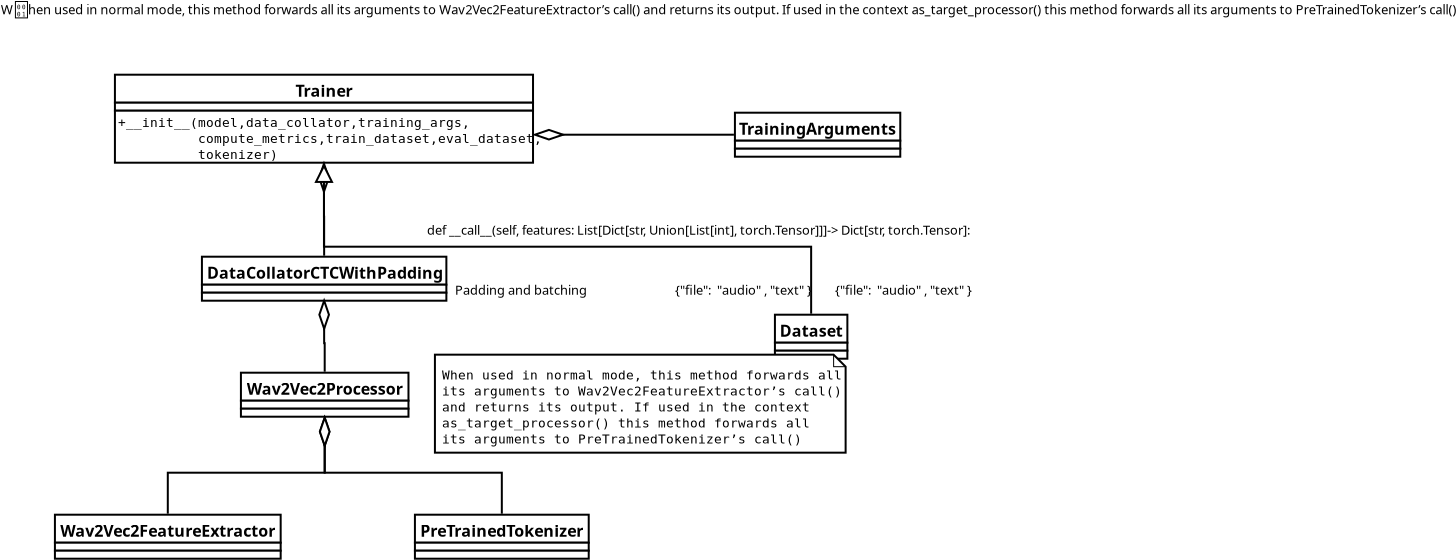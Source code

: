 <?xml version="1.0" encoding="UTF-8"?>
<dia:diagram xmlns:dia="http://www.lysator.liu.se/~alla/dia/">
  <dia:layer name="Background" visible="true" connectable="true" active="true">
    <dia:object type="UML - Class" version="0" id="O0">
      <dia:attribute name="obj_pos">
        <dia:point val="14.35,24.1"/>
      </dia:attribute>
      <dia:attribute name="obj_bb">
        <dia:rectangle val="14.3,24.05;26.622,26.35"/>
      </dia:attribute>
      <dia:attribute name="elem_corner">
        <dia:point val="14.35,24.1"/>
      </dia:attribute>
      <dia:attribute name="elem_width">
        <dia:real val="12.223"/>
      </dia:attribute>
      <dia:attribute name="elem_height">
        <dia:real val="2.2"/>
      </dia:attribute>
      <dia:attribute name="name">
        <dia:string>#DataCollatorCTCWithPadding#</dia:string>
      </dia:attribute>
      <dia:attribute name="stereotype">
        <dia:string>##</dia:string>
      </dia:attribute>
      <dia:attribute name="comment">
        <dia:string>##</dia:string>
      </dia:attribute>
      <dia:attribute name="abstract">
        <dia:boolean val="false"/>
      </dia:attribute>
      <dia:attribute name="suppress_attributes">
        <dia:boolean val="false"/>
      </dia:attribute>
      <dia:attribute name="suppress_operations">
        <dia:boolean val="false"/>
      </dia:attribute>
      <dia:attribute name="visible_attributes">
        <dia:boolean val="true"/>
      </dia:attribute>
      <dia:attribute name="visible_operations">
        <dia:boolean val="true"/>
      </dia:attribute>
      <dia:attribute name="visible_comments">
        <dia:boolean val="false"/>
      </dia:attribute>
      <dia:attribute name="wrap_operations">
        <dia:boolean val="true"/>
      </dia:attribute>
      <dia:attribute name="wrap_after_char">
        <dia:int val="40"/>
      </dia:attribute>
      <dia:attribute name="comment_line_length">
        <dia:int val="17"/>
      </dia:attribute>
      <dia:attribute name="comment_tagging">
        <dia:boolean val="false"/>
      </dia:attribute>
      <dia:attribute name="allow_resizing">
        <dia:boolean val="false"/>
      </dia:attribute>
      <dia:attribute name="line_width">
        <dia:real val="0.1"/>
      </dia:attribute>
      <dia:attribute name="line_color">
        <dia:color val="#000000ff"/>
      </dia:attribute>
      <dia:attribute name="fill_color">
        <dia:color val="#ffffffff"/>
      </dia:attribute>
      <dia:attribute name="text_color">
        <dia:color val="#000000ff"/>
      </dia:attribute>
      <dia:attribute name="normal_font">
        <dia:font family="monospace" style="0" name="Courier"/>
      </dia:attribute>
      <dia:attribute name="abstract_font">
        <dia:font family="monospace" style="88" name="Courier-BoldOblique"/>
      </dia:attribute>
      <dia:attribute name="polymorphic_font">
        <dia:font family="monospace" style="8" name="Courier-Oblique"/>
      </dia:attribute>
      <dia:attribute name="classname_font">
        <dia:font family="sans" style="80" name="Helvetica-Bold"/>
      </dia:attribute>
      <dia:attribute name="abstract_classname_font">
        <dia:font family="sans" style="88" name="Helvetica-BoldOblique"/>
      </dia:attribute>
      <dia:attribute name="comment_font">
        <dia:font family="sans" style="8" name="Helvetica-Oblique"/>
      </dia:attribute>
      <dia:attribute name="normal_font_height">
        <dia:real val="0.8"/>
      </dia:attribute>
      <dia:attribute name="polymorphic_font_height">
        <dia:real val="0.8"/>
      </dia:attribute>
      <dia:attribute name="abstract_font_height">
        <dia:real val="0.8"/>
      </dia:attribute>
      <dia:attribute name="classname_font_height">
        <dia:real val="1"/>
      </dia:attribute>
      <dia:attribute name="abstract_classname_font_height">
        <dia:real val="1"/>
      </dia:attribute>
      <dia:attribute name="comment_font_height">
        <dia:real val="0.7"/>
      </dia:attribute>
      <dia:attribute name="attributes"/>
      <dia:attribute name="operations"/>
      <dia:attribute name="template">
        <dia:boolean val="false"/>
      </dia:attribute>
      <dia:attribute name="templates"/>
    </dia:object>
    <dia:object type="UML - Class" version="0" id="O1">
      <dia:attribute name="obj_pos">
        <dia:point val="41,16.9"/>
      </dia:attribute>
      <dia:attribute name="obj_bb">
        <dia:rectangle val="40.95,16.85;49.318,19.15"/>
      </dia:attribute>
      <dia:attribute name="elem_corner">
        <dia:point val="41,16.9"/>
      </dia:attribute>
      <dia:attribute name="elem_width">
        <dia:real val="8.268"/>
      </dia:attribute>
      <dia:attribute name="elem_height">
        <dia:real val="2.2"/>
      </dia:attribute>
      <dia:attribute name="name">
        <dia:string>#TrainingArguments#</dia:string>
      </dia:attribute>
      <dia:attribute name="stereotype">
        <dia:string>##</dia:string>
      </dia:attribute>
      <dia:attribute name="comment">
        <dia:string>##</dia:string>
      </dia:attribute>
      <dia:attribute name="abstract">
        <dia:boolean val="false"/>
      </dia:attribute>
      <dia:attribute name="suppress_attributes">
        <dia:boolean val="false"/>
      </dia:attribute>
      <dia:attribute name="suppress_operations">
        <dia:boolean val="false"/>
      </dia:attribute>
      <dia:attribute name="visible_attributes">
        <dia:boolean val="true"/>
      </dia:attribute>
      <dia:attribute name="visible_operations">
        <dia:boolean val="true"/>
      </dia:attribute>
      <dia:attribute name="visible_comments">
        <dia:boolean val="false"/>
      </dia:attribute>
      <dia:attribute name="wrap_operations">
        <dia:boolean val="true"/>
      </dia:attribute>
      <dia:attribute name="wrap_after_char">
        <dia:int val="40"/>
      </dia:attribute>
      <dia:attribute name="comment_line_length">
        <dia:int val="17"/>
      </dia:attribute>
      <dia:attribute name="comment_tagging">
        <dia:boolean val="false"/>
      </dia:attribute>
      <dia:attribute name="allow_resizing">
        <dia:boolean val="false"/>
      </dia:attribute>
      <dia:attribute name="line_width">
        <dia:real val="0.1"/>
      </dia:attribute>
      <dia:attribute name="line_color">
        <dia:color val="#000000ff"/>
      </dia:attribute>
      <dia:attribute name="fill_color">
        <dia:color val="#ffffffff"/>
      </dia:attribute>
      <dia:attribute name="text_color">
        <dia:color val="#000000ff"/>
      </dia:attribute>
      <dia:attribute name="normal_font">
        <dia:font family="monospace" style="0" name="Courier"/>
      </dia:attribute>
      <dia:attribute name="abstract_font">
        <dia:font family="monospace" style="88" name="Courier-BoldOblique"/>
      </dia:attribute>
      <dia:attribute name="polymorphic_font">
        <dia:font family="monospace" style="8" name="Courier-Oblique"/>
      </dia:attribute>
      <dia:attribute name="classname_font">
        <dia:font family="sans" style="80" name="Helvetica-Bold"/>
      </dia:attribute>
      <dia:attribute name="abstract_classname_font">
        <dia:font family="sans" style="88" name="Helvetica-BoldOblique"/>
      </dia:attribute>
      <dia:attribute name="comment_font">
        <dia:font family="sans" style="8" name="Helvetica-Oblique"/>
      </dia:attribute>
      <dia:attribute name="normal_font_height">
        <dia:real val="0.8"/>
      </dia:attribute>
      <dia:attribute name="polymorphic_font_height">
        <dia:real val="0.8"/>
      </dia:attribute>
      <dia:attribute name="abstract_font_height">
        <dia:real val="0.8"/>
      </dia:attribute>
      <dia:attribute name="classname_font_height">
        <dia:real val="1"/>
      </dia:attribute>
      <dia:attribute name="abstract_classname_font_height">
        <dia:real val="1"/>
      </dia:attribute>
      <dia:attribute name="comment_font_height">
        <dia:real val="0.7"/>
      </dia:attribute>
      <dia:attribute name="attributes"/>
      <dia:attribute name="operations"/>
      <dia:attribute name="template">
        <dia:boolean val="false"/>
      </dia:attribute>
      <dia:attribute name="templates"/>
    </dia:object>
    <dia:object type="UML - Class" version="0" id="O2">
      <dia:attribute name="obj_pos">
        <dia:point val="10,15"/>
      </dia:attribute>
      <dia:attribute name="obj_bb">
        <dia:rectangle val="9.95,14.95;30.955,19.45"/>
      </dia:attribute>
      <dia:attribute name="elem_corner">
        <dia:point val="10,15"/>
      </dia:attribute>
      <dia:attribute name="elem_width">
        <dia:real val="20.905"/>
      </dia:attribute>
      <dia:attribute name="elem_height">
        <dia:real val="4.4"/>
      </dia:attribute>
      <dia:attribute name="name">
        <dia:string>#Trainer#</dia:string>
      </dia:attribute>
      <dia:attribute name="stereotype">
        <dia:string>##</dia:string>
      </dia:attribute>
      <dia:attribute name="comment">
        <dia:string>##</dia:string>
      </dia:attribute>
      <dia:attribute name="abstract">
        <dia:boolean val="false"/>
      </dia:attribute>
      <dia:attribute name="suppress_attributes">
        <dia:boolean val="false"/>
      </dia:attribute>
      <dia:attribute name="suppress_operations">
        <dia:boolean val="false"/>
      </dia:attribute>
      <dia:attribute name="visible_attributes">
        <dia:boolean val="true"/>
      </dia:attribute>
      <dia:attribute name="visible_operations">
        <dia:boolean val="true"/>
      </dia:attribute>
      <dia:attribute name="visible_comments">
        <dia:boolean val="false"/>
      </dia:attribute>
      <dia:attribute name="wrap_operations">
        <dia:boolean val="true"/>
      </dia:attribute>
      <dia:attribute name="wrap_after_char">
        <dia:int val="40"/>
      </dia:attribute>
      <dia:attribute name="comment_line_length">
        <dia:int val="17"/>
      </dia:attribute>
      <dia:attribute name="comment_tagging">
        <dia:boolean val="false"/>
      </dia:attribute>
      <dia:attribute name="allow_resizing">
        <dia:boolean val="false"/>
      </dia:attribute>
      <dia:attribute name="line_width">
        <dia:real val="0.1"/>
      </dia:attribute>
      <dia:attribute name="line_color">
        <dia:color val="#000000ff"/>
      </dia:attribute>
      <dia:attribute name="fill_color">
        <dia:color val="#ffffffff"/>
      </dia:attribute>
      <dia:attribute name="text_color">
        <dia:color val="#000000ff"/>
      </dia:attribute>
      <dia:attribute name="normal_font">
        <dia:font family="monospace" style="0" name="Courier"/>
      </dia:attribute>
      <dia:attribute name="abstract_font">
        <dia:font family="monospace" style="88" name="Courier-BoldOblique"/>
      </dia:attribute>
      <dia:attribute name="polymorphic_font">
        <dia:font family="monospace" style="8" name="Courier-Oblique"/>
      </dia:attribute>
      <dia:attribute name="classname_font">
        <dia:font family="sans" style="80" name="Helvetica-Bold"/>
      </dia:attribute>
      <dia:attribute name="abstract_classname_font">
        <dia:font family="sans" style="88" name="Helvetica-BoldOblique"/>
      </dia:attribute>
      <dia:attribute name="comment_font">
        <dia:font family="sans" style="8" name="Helvetica-Oblique"/>
      </dia:attribute>
      <dia:attribute name="normal_font_height">
        <dia:real val="0.8"/>
      </dia:attribute>
      <dia:attribute name="polymorphic_font_height">
        <dia:real val="0.8"/>
      </dia:attribute>
      <dia:attribute name="abstract_font_height">
        <dia:real val="0.8"/>
      </dia:attribute>
      <dia:attribute name="classname_font_height">
        <dia:real val="1"/>
      </dia:attribute>
      <dia:attribute name="abstract_classname_font_height">
        <dia:real val="1"/>
      </dia:attribute>
      <dia:attribute name="comment_font_height">
        <dia:real val="0.7"/>
      </dia:attribute>
      <dia:attribute name="attributes"/>
      <dia:attribute name="operations">
        <dia:composite type="umloperation">
          <dia:attribute name="name">
            <dia:string>#__init__#</dia:string>
          </dia:attribute>
          <dia:attribute name="stereotype">
            <dia:string>##</dia:string>
          </dia:attribute>
          <dia:attribute name="type">
            <dia:string>##</dia:string>
          </dia:attribute>
          <dia:attribute name="visibility">
            <dia:enum val="0"/>
          </dia:attribute>
          <dia:attribute name="comment">
            <dia:string>##</dia:string>
          </dia:attribute>
          <dia:attribute name="abstract">
            <dia:boolean val="false"/>
          </dia:attribute>
          <dia:attribute name="inheritance_type">
            <dia:enum val="2"/>
          </dia:attribute>
          <dia:attribute name="query">
            <dia:boolean val="false"/>
          </dia:attribute>
          <dia:attribute name="class_scope">
            <dia:boolean val="false"/>
          </dia:attribute>
          <dia:attribute name="parameters">
            <dia:composite type="umlparameter">
              <dia:attribute name="name">
                <dia:string>#model#</dia:string>
              </dia:attribute>
              <dia:attribute name="type">
                <dia:string>##</dia:string>
              </dia:attribute>
              <dia:attribute name="value">
                <dia:string>##</dia:string>
              </dia:attribute>
              <dia:attribute name="comment">
                <dia:string>##</dia:string>
              </dia:attribute>
              <dia:attribute name="kind">
                <dia:enum val="0"/>
              </dia:attribute>
            </dia:composite>
            <dia:composite type="umlparameter">
              <dia:attribute name="name">
                <dia:string>#data_collator#</dia:string>
              </dia:attribute>
              <dia:attribute name="type">
                <dia:string>##</dia:string>
              </dia:attribute>
              <dia:attribute name="value">
                <dia:string>##</dia:string>
              </dia:attribute>
              <dia:attribute name="comment">
                <dia:string>##</dia:string>
              </dia:attribute>
              <dia:attribute name="kind">
                <dia:enum val="0"/>
              </dia:attribute>
            </dia:composite>
            <dia:composite type="umlparameter">
              <dia:attribute name="name">
                <dia:string>#training_args#</dia:string>
              </dia:attribute>
              <dia:attribute name="type">
                <dia:string>##</dia:string>
              </dia:attribute>
              <dia:attribute name="value">
                <dia:string>##</dia:string>
              </dia:attribute>
              <dia:attribute name="comment">
                <dia:string>##</dia:string>
              </dia:attribute>
              <dia:attribute name="kind">
                <dia:enum val="0"/>
              </dia:attribute>
            </dia:composite>
            <dia:composite type="umlparameter">
              <dia:attribute name="name">
                <dia:string>#compute_metrics#</dia:string>
              </dia:attribute>
              <dia:attribute name="type">
                <dia:string>##</dia:string>
              </dia:attribute>
              <dia:attribute name="value">
                <dia:string>##</dia:string>
              </dia:attribute>
              <dia:attribute name="comment">
                <dia:string>##</dia:string>
              </dia:attribute>
              <dia:attribute name="kind">
                <dia:enum val="0"/>
              </dia:attribute>
            </dia:composite>
            <dia:composite type="umlparameter">
              <dia:attribute name="name">
                <dia:string>#train_dataset#</dia:string>
              </dia:attribute>
              <dia:attribute name="type">
                <dia:string>##</dia:string>
              </dia:attribute>
              <dia:attribute name="value">
                <dia:string>##</dia:string>
              </dia:attribute>
              <dia:attribute name="comment">
                <dia:string>##</dia:string>
              </dia:attribute>
              <dia:attribute name="kind">
                <dia:enum val="0"/>
              </dia:attribute>
            </dia:composite>
            <dia:composite type="umlparameter">
              <dia:attribute name="name">
                <dia:string>#eval_dataset#</dia:string>
              </dia:attribute>
              <dia:attribute name="type">
                <dia:string>##</dia:string>
              </dia:attribute>
              <dia:attribute name="value">
                <dia:string>##</dia:string>
              </dia:attribute>
              <dia:attribute name="comment">
                <dia:string>##</dia:string>
              </dia:attribute>
              <dia:attribute name="kind">
                <dia:enum val="0"/>
              </dia:attribute>
            </dia:composite>
            <dia:composite type="umlparameter">
              <dia:attribute name="name">
                <dia:string>#tokenizer#</dia:string>
              </dia:attribute>
              <dia:attribute name="type">
                <dia:string>##</dia:string>
              </dia:attribute>
              <dia:attribute name="value">
                <dia:string>##</dia:string>
              </dia:attribute>
              <dia:attribute name="comment">
                <dia:string>##</dia:string>
              </dia:attribute>
              <dia:attribute name="kind">
                <dia:enum val="0"/>
              </dia:attribute>
            </dia:composite>
          </dia:attribute>
        </dia:composite>
      </dia:attribute>
      <dia:attribute name="template">
        <dia:boolean val="false"/>
      </dia:attribute>
      <dia:attribute name="templates"/>
    </dia:object>
    <dia:object type="UML - Association" version="2" id="O3">
      <dia:attribute name="obj_pos">
        <dia:point val="20.453,19.45"/>
      </dia:attribute>
      <dia:attribute name="obj_bb">
        <dia:rectangle val="19.703,18.7;21.203,25.65"/>
      </dia:attribute>
      <dia:attribute name="meta">
        <dia:composite type="dict"/>
      </dia:attribute>
      <dia:attribute name="orth_points">
        <dia:point val="20.453,19.45"/>
        <dia:point val="20.453,22.1"/>
        <dia:point val="20.461,22.1"/>
        <dia:point val="20.461,24.05"/>
      </dia:attribute>
      <dia:attribute name="orth_orient">
        <dia:enum val="1"/>
        <dia:enum val="0"/>
        <dia:enum val="1"/>
      </dia:attribute>
      <dia:attribute name="orth_autoroute">
        <dia:boolean val="true"/>
      </dia:attribute>
      <dia:attribute name="name">
        <dia:string>##</dia:string>
      </dia:attribute>
      <dia:attribute name="direction">
        <dia:enum val="1"/>
      </dia:attribute>
      <dia:attribute name="show_direction">
        <dia:boolean val="false"/>
      </dia:attribute>
      <dia:attribute name="assoc_type">
        <dia:enum val="1"/>
      </dia:attribute>
      <dia:attribute name="role_a">
        <dia:string>##</dia:string>
      </dia:attribute>
      <dia:attribute name="multipicity_a">
        <dia:string>##</dia:string>
      </dia:attribute>
      <dia:attribute name="visibility_a">
        <dia:enum val="3"/>
      </dia:attribute>
      <dia:attribute name="show_arrow_a">
        <dia:boolean val="false"/>
      </dia:attribute>
      <dia:attribute name="role_b">
        <dia:string>##</dia:string>
      </dia:attribute>
      <dia:attribute name="multipicity_b">
        <dia:string>##</dia:string>
      </dia:attribute>
      <dia:attribute name="visibility_b">
        <dia:enum val="3"/>
      </dia:attribute>
      <dia:attribute name="show_arrow_b">
        <dia:boolean val="false"/>
      </dia:attribute>
      <dia:attribute name="text_font">
        <dia:font family="monospace" style="0" name="Courier"/>
      </dia:attribute>
      <dia:attribute name="text_height">
        <dia:real val="0.8"/>
      </dia:attribute>
      <dia:attribute name="text_colour">
        <dia:color val="#000000ff"/>
      </dia:attribute>
      <dia:attribute name="line_width">
        <dia:real val="0.1"/>
      </dia:attribute>
      <dia:attribute name="line_colour">
        <dia:color val="#000000ff"/>
      </dia:attribute>
      <dia:connections>
        <dia:connection handle="0" to="O2" connection="10"/>
        <dia:connection handle="1" to="O0" connection="8"/>
      </dia:connections>
    </dia:object>
    <dia:object type="UML - Class" version="0" id="O4">
      <dia:attribute name="obj_pos">
        <dia:point val="16.3,29.9"/>
      </dia:attribute>
      <dia:attribute name="obj_bb">
        <dia:rectangle val="16.25,29.85;24.727,32.15"/>
      </dia:attribute>
      <dia:attribute name="elem_corner">
        <dia:point val="16.3,29.9"/>
      </dia:attribute>
      <dia:attribute name="elem_width">
        <dia:real val="8.378"/>
      </dia:attribute>
      <dia:attribute name="elem_height">
        <dia:real val="2.2"/>
      </dia:attribute>
      <dia:attribute name="name">
        <dia:string>#Wav2Vec2Processor#</dia:string>
      </dia:attribute>
      <dia:attribute name="stereotype">
        <dia:string>##</dia:string>
      </dia:attribute>
      <dia:attribute name="comment">
        <dia:string>##</dia:string>
      </dia:attribute>
      <dia:attribute name="abstract">
        <dia:boolean val="false"/>
      </dia:attribute>
      <dia:attribute name="suppress_attributes">
        <dia:boolean val="false"/>
      </dia:attribute>
      <dia:attribute name="suppress_operations">
        <dia:boolean val="false"/>
      </dia:attribute>
      <dia:attribute name="visible_attributes">
        <dia:boolean val="true"/>
      </dia:attribute>
      <dia:attribute name="visible_operations">
        <dia:boolean val="true"/>
      </dia:attribute>
      <dia:attribute name="visible_comments">
        <dia:boolean val="false"/>
      </dia:attribute>
      <dia:attribute name="wrap_operations">
        <dia:boolean val="true"/>
      </dia:attribute>
      <dia:attribute name="wrap_after_char">
        <dia:int val="40"/>
      </dia:attribute>
      <dia:attribute name="comment_line_length">
        <dia:int val="17"/>
      </dia:attribute>
      <dia:attribute name="comment_tagging">
        <dia:boolean val="false"/>
      </dia:attribute>
      <dia:attribute name="allow_resizing">
        <dia:boolean val="false"/>
      </dia:attribute>
      <dia:attribute name="line_width">
        <dia:real val="0.1"/>
      </dia:attribute>
      <dia:attribute name="line_color">
        <dia:color val="#000000ff"/>
      </dia:attribute>
      <dia:attribute name="fill_color">
        <dia:color val="#ffffffff"/>
      </dia:attribute>
      <dia:attribute name="text_color">
        <dia:color val="#000000ff"/>
      </dia:attribute>
      <dia:attribute name="normal_font">
        <dia:font family="monospace" style="0" name="Courier"/>
      </dia:attribute>
      <dia:attribute name="abstract_font">
        <dia:font family="monospace" style="88" name="Courier-BoldOblique"/>
      </dia:attribute>
      <dia:attribute name="polymorphic_font">
        <dia:font family="monospace" style="8" name="Courier-Oblique"/>
      </dia:attribute>
      <dia:attribute name="classname_font">
        <dia:font family="sans" style="80" name="Helvetica-Bold"/>
      </dia:attribute>
      <dia:attribute name="abstract_classname_font">
        <dia:font family="sans" style="88" name="Helvetica-BoldOblique"/>
      </dia:attribute>
      <dia:attribute name="comment_font">
        <dia:font family="sans" style="8" name="Helvetica-Oblique"/>
      </dia:attribute>
      <dia:attribute name="normal_font_height">
        <dia:real val="0.8"/>
      </dia:attribute>
      <dia:attribute name="polymorphic_font_height">
        <dia:real val="0.8"/>
      </dia:attribute>
      <dia:attribute name="abstract_font_height">
        <dia:real val="0.8"/>
      </dia:attribute>
      <dia:attribute name="classname_font_height">
        <dia:real val="1"/>
      </dia:attribute>
      <dia:attribute name="abstract_classname_font_height">
        <dia:real val="1"/>
      </dia:attribute>
      <dia:attribute name="comment_font_height">
        <dia:real val="0.7"/>
      </dia:attribute>
      <dia:attribute name="attributes"/>
      <dia:attribute name="operations"/>
      <dia:attribute name="template">
        <dia:boolean val="false"/>
      </dia:attribute>
      <dia:attribute name="templates"/>
    </dia:object>
    <dia:object type="UML - Class" version="0" id="O5">
      <dia:attribute name="obj_pos">
        <dia:point val="7,37"/>
      </dia:attribute>
      <dia:attribute name="obj_bb">
        <dia:rectangle val="6.95,36.95;18.337,39.25"/>
      </dia:attribute>
      <dia:attribute name="elem_corner">
        <dia:point val="7,37"/>
      </dia:attribute>
      <dia:attribute name="elem_width">
        <dia:real val="11.287"/>
      </dia:attribute>
      <dia:attribute name="elem_height">
        <dia:real val="2.2"/>
      </dia:attribute>
      <dia:attribute name="name">
        <dia:string>#Wav2Vec2FeatureExtractor#</dia:string>
      </dia:attribute>
      <dia:attribute name="stereotype">
        <dia:string>##</dia:string>
      </dia:attribute>
      <dia:attribute name="comment">
        <dia:string>##</dia:string>
      </dia:attribute>
      <dia:attribute name="abstract">
        <dia:boolean val="false"/>
      </dia:attribute>
      <dia:attribute name="suppress_attributes">
        <dia:boolean val="false"/>
      </dia:attribute>
      <dia:attribute name="suppress_operations">
        <dia:boolean val="false"/>
      </dia:attribute>
      <dia:attribute name="visible_attributes">
        <dia:boolean val="true"/>
      </dia:attribute>
      <dia:attribute name="visible_operations">
        <dia:boolean val="true"/>
      </dia:attribute>
      <dia:attribute name="visible_comments">
        <dia:boolean val="false"/>
      </dia:attribute>
      <dia:attribute name="wrap_operations">
        <dia:boolean val="true"/>
      </dia:attribute>
      <dia:attribute name="wrap_after_char">
        <dia:int val="40"/>
      </dia:attribute>
      <dia:attribute name="comment_line_length">
        <dia:int val="17"/>
      </dia:attribute>
      <dia:attribute name="comment_tagging">
        <dia:boolean val="false"/>
      </dia:attribute>
      <dia:attribute name="allow_resizing">
        <dia:boolean val="false"/>
      </dia:attribute>
      <dia:attribute name="line_width">
        <dia:real val="0.1"/>
      </dia:attribute>
      <dia:attribute name="line_color">
        <dia:color val="#000000ff"/>
      </dia:attribute>
      <dia:attribute name="fill_color">
        <dia:color val="#ffffffff"/>
      </dia:attribute>
      <dia:attribute name="text_color">
        <dia:color val="#000000ff"/>
      </dia:attribute>
      <dia:attribute name="normal_font">
        <dia:font family="monospace" style="0" name="Courier"/>
      </dia:attribute>
      <dia:attribute name="abstract_font">
        <dia:font family="monospace" style="88" name="Courier-BoldOblique"/>
      </dia:attribute>
      <dia:attribute name="polymorphic_font">
        <dia:font family="monospace" style="8" name="Courier-Oblique"/>
      </dia:attribute>
      <dia:attribute name="classname_font">
        <dia:font family="sans" style="80" name="Helvetica-Bold"/>
      </dia:attribute>
      <dia:attribute name="abstract_classname_font">
        <dia:font family="sans" style="88" name="Helvetica-BoldOblique"/>
      </dia:attribute>
      <dia:attribute name="comment_font">
        <dia:font family="sans" style="8" name="Helvetica-Oblique"/>
      </dia:attribute>
      <dia:attribute name="normal_font_height">
        <dia:real val="0.8"/>
      </dia:attribute>
      <dia:attribute name="polymorphic_font_height">
        <dia:real val="0.8"/>
      </dia:attribute>
      <dia:attribute name="abstract_font_height">
        <dia:real val="0.8"/>
      </dia:attribute>
      <dia:attribute name="classname_font_height">
        <dia:real val="1"/>
      </dia:attribute>
      <dia:attribute name="abstract_classname_font_height">
        <dia:real val="1"/>
      </dia:attribute>
      <dia:attribute name="comment_font_height">
        <dia:real val="0.7"/>
      </dia:attribute>
      <dia:attribute name="attributes"/>
      <dia:attribute name="operations"/>
      <dia:attribute name="template">
        <dia:boolean val="false"/>
      </dia:attribute>
      <dia:attribute name="templates"/>
    </dia:object>
    <dia:object type="UML - Class" version="0" id="O6">
      <dia:attribute name="obj_pos">
        <dia:point val="25,37"/>
      </dia:attribute>
      <dia:attribute name="obj_bb">
        <dia:rectangle val="24.95,36.95;33.74,39.25"/>
      </dia:attribute>
      <dia:attribute name="elem_corner">
        <dia:point val="25,37"/>
      </dia:attribute>
      <dia:attribute name="elem_width">
        <dia:real val="8.69"/>
      </dia:attribute>
      <dia:attribute name="elem_height">
        <dia:real val="2.2"/>
      </dia:attribute>
      <dia:attribute name="name">
        <dia:string>#PreTrainedTokenizer#</dia:string>
      </dia:attribute>
      <dia:attribute name="stereotype">
        <dia:string>##</dia:string>
      </dia:attribute>
      <dia:attribute name="comment">
        <dia:string>##</dia:string>
      </dia:attribute>
      <dia:attribute name="abstract">
        <dia:boolean val="false"/>
      </dia:attribute>
      <dia:attribute name="suppress_attributes">
        <dia:boolean val="false"/>
      </dia:attribute>
      <dia:attribute name="suppress_operations">
        <dia:boolean val="false"/>
      </dia:attribute>
      <dia:attribute name="visible_attributes">
        <dia:boolean val="true"/>
      </dia:attribute>
      <dia:attribute name="visible_operations">
        <dia:boolean val="true"/>
      </dia:attribute>
      <dia:attribute name="visible_comments">
        <dia:boolean val="false"/>
      </dia:attribute>
      <dia:attribute name="wrap_operations">
        <dia:boolean val="true"/>
      </dia:attribute>
      <dia:attribute name="wrap_after_char">
        <dia:int val="40"/>
      </dia:attribute>
      <dia:attribute name="comment_line_length">
        <dia:int val="17"/>
      </dia:attribute>
      <dia:attribute name="comment_tagging">
        <dia:boolean val="false"/>
      </dia:attribute>
      <dia:attribute name="allow_resizing">
        <dia:boolean val="false"/>
      </dia:attribute>
      <dia:attribute name="line_width">
        <dia:real val="0.1"/>
      </dia:attribute>
      <dia:attribute name="line_color">
        <dia:color val="#000000ff"/>
      </dia:attribute>
      <dia:attribute name="fill_color">
        <dia:color val="#ffffffff"/>
      </dia:attribute>
      <dia:attribute name="text_color">
        <dia:color val="#000000ff"/>
      </dia:attribute>
      <dia:attribute name="normal_font">
        <dia:font family="monospace" style="0" name="Courier"/>
      </dia:attribute>
      <dia:attribute name="abstract_font">
        <dia:font family="monospace" style="88" name="Courier-BoldOblique"/>
      </dia:attribute>
      <dia:attribute name="polymorphic_font">
        <dia:font family="monospace" style="8" name="Courier-Oblique"/>
      </dia:attribute>
      <dia:attribute name="classname_font">
        <dia:font family="sans" style="80" name="Helvetica-Bold"/>
      </dia:attribute>
      <dia:attribute name="abstract_classname_font">
        <dia:font family="sans" style="88" name="Helvetica-BoldOblique"/>
      </dia:attribute>
      <dia:attribute name="comment_font">
        <dia:font family="sans" style="8" name="Helvetica-Oblique"/>
      </dia:attribute>
      <dia:attribute name="normal_font_height">
        <dia:real val="0.8"/>
      </dia:attribute>
      <dia:attribute name="polymorphic_font_height">
        <dia:real val="0.8"/>
      </dia:attribute>
      <dia:attribute name="abstract_font_height">
        <dia:real val="0.8"/>
      </dia:attribute>
      <dia:attribute name="classname_font_height">
        <dia:real val="1"/>
      </dia:attribute>
      <dia:attribute name="abstract_classname_font_height">
        <dia:real val="1"/>
      </dia:attribute>
      <dia:attribute name="comment_font_height">
        <dia:real val="0.7"/>
      </dia:attribute>
      <dia:attribute name="attributes"/>
      <dia:attribute name="operations"/>
      <dia:attribute name="template">
        <dia:boolean val="false"/>
      </dia:attribute>
      <dia:attribute name="templates"/>
    </dia:object>
    <dia:object type="UML - Association" version="2" id="O7">
      <dia:attribute name="obj_pos">
        <dia:point val="20.489,32.15"/>
      </dia:attribute>
      <dia:attribute name="obj_bb">
        <dia:rectangle val="12.594,31.4;21.239,38.55"/>
      </dia:attribute>
      <dia:attribute name="meta">
        <dia:composite type="dict"/>
      </dia:attribute>
      <dia:attribute name="orth_points">
        <dia:point val="20.489,32.15"/>
        <dia:point val="20.489,34.9"/>
        <dia:point val="12.644,34.9"/>
        <dia:point val="12.644,36.95"/>
      </dia:attribute>
      <dia:attribute name="orth_orient">
        <dia:enum val="1"/>
        <dia:enum val="0"/>
        <dia:enum val="1"/>
      </dia:attribute>
      <dia:attribute name="orth_autoroute">
        <dia:boolean val="true"/>
      </dia:attribute>
      <dia:attribute name="name">
        <dia:string>##</dia:string>
      </dia:attribute>
      <dia:attribute name="direction">
        <dia:enum val="1"/>
      </dia:attribute>
      <dia:attribute name="show_direction">
        <dia:boolean val="false"/>
      </dia:attribute>
      <dia:attribute name="assoc_type">
        <dia:enum val="1"/>
      </dia:attribute>
      <dia:attribute name="role_a">
        <dia:string>##</dia:string>
      </dia:attribute>
      <dia:attribute name="multipicity_a">
        <dia:string>##</dia:string>
      </dia:attribute>
      <dia:attribute name="visibility_a">
        <dia:enum val="3"/>
      </dia:attribute>
      <dia:attribute name="show_arrow_a">
        <dia:boolean val="false"/>
      </dia:attribute>
      <dia:attribute name="role_b">
        <dia:string>##</dia:string>
      </dia:attribute>
      <dia:attribute name="multipicity_b">
        <dia:string>##</dia:string>
      </dia:attribute>
      <dia:attribute name="visibility_b">
        <dia:enum val="3"/>
      </dia:attribute>
      <dia:attribute name="show_arrow_b">
        <dia:boolean val="false"/>
      </dia:attribute>
      <dia:attribute name="text_font">
        <dia:font family="monospace" style="0" name="Courier"/>
      </dia:attribute>
      <dia:attribute name="text_height">
        <dia:real val="0.8"/>
      </dia:attribute>
      <dia:attribute name="text_colour">
        <dia:color val="#000000ff"/>
      </dia:attribute>
      <dia:attribute name="line_width">
        <dia:real val="0.1"/>
      </dia:attribute>
      <dia:attribute name="line_colour">
        <dia:color val="#000000ff"/>
      </dia:attribute>
      <dia:connections>
        <dia:connection handle="0" to="O4" connection="8"/>
        <dia:connection handle="1" to="O5" connection="8"/>
      </dia:connections>
    </dia:object>
    <dia:object type="UML - Association" version="2" id="O8">
      <dia:attribute name="obj_pos">
        <dia:point val="20.489,32.15"/>
      </dia:attribute>
      <dia:attribute name="obj_bb">
        <dia:rectangle val="19.739,31.4;29.545,38.55"/>
      </dia:attribute>
      <dia:attribute name="meta">
        <dia:composite type="dict"/>
      </dia:attribute>
      <dia:attribute name="orth_points">
        <dia:point val="20.489,32.15"/>
        <dia:point val="20.489,34.9"/>
        <dia:point val="29.345,34.9"/>
        <dia:point val="29.345,36.95"/>
      </dia:attribute>
      <dia:attribute name="orth_orient">
        <dia:enum val="1"/>
        <dia:enum val="0"/>
        <dia:enum val="1"/>
      </dia:attribute>
      <dia:attribute name="orth_autoroute">
        <dia:boolean val="true"/>
      </dia:attribute>
      <dia:attribute name="name">
        <dia:string>##</dia:string>
      </dia:attribute>
      <dia:attribute name="direction">
        <dia:enum val="1"/>
      </dia:attribute>
      <dia:attribute name="show_direction">
        <dia:boolean val="false"/>
      </dia:attribute>
      <dia:attribute name="assoc_type">
        <dia:enum val="1"/>
      </dia:attribute>
      <dia:attribute name="role_a">
        <dia:string>##</dia:string>
      </dia:attribute>
      <dia:attribute name="multipicity_a">
        <dia:string>##</dia:string>
      </dia:attribute>
      <dia:attribute name="visibility_a">
        <dia:enum val="3"/>
      </dia:attribute>
      <dia:attribute name="show_arrow_a">
        <dia:boolean val="false"/>
      </dia:attribute>
      <dia:attribute name="role_b">
        <dia:string>##</dia:string>
      </dia:attribute>
      <dia:attribute name="multipicity_b">
        <dia:string>##</dia:string>
      </dia:attribute>
      <dia:attribute name="visibility_b">
        <dia:enum val="3"/>
      </dia:attribute>
      <dia:attribute name="show_arrow_b">
        <dia:boolean val="false"/>
      </dia:attribute>
      <dia:attribute name="text_font">
        <dia:font family="monospace" style="0" name="Courier"/>
      </dia:attribute>
      <dia:attribute name="text_height">
        <dia:real val="0.8"/>
      </dia:attribute>
      <dia:attribute name="text_colour">
        <dia:color val="#000000ff"/>
      </dia:attribute>
      <dia:attribute name="line_width">
        <dia:real val="0.1"/>
      </dia:attribute>
      <dia:attribute name="line_colour">
        <dia:color val="#000000ff"/>
      </dia:attribute>
      <dia:connections>
        <dia:connection handle="0" to="O4" connection="8"/>
        <dia:connection handle="1" to="O6" connection="8"/>
      </dia:connections>
    </dia:object>
    <dia:object type="Standard - Text" version="1" id="O9">
      <dia:attribute name="obj_pos">
        <dia:point val="38,27"/>
      </dia:attribute>
      <dia:attribute name="obj_bb">
        <dia:rectangle val="38,26.315;38,27.19"/>
      </dia:attribute>
      <dia:attribute name="text">
        <dia:composite type="text">
          <dia:attribute name="string">
            <dia:string>##</dia:string>
          </dia:attribute>
          <dia:attribute name="font">
            <dia:font family="sans" style="0" name="Helvetica"/>
          </dia:attribute>
          <dia:attribute name="height">
            <dia:real val="0.8"/>
          </dia:attribute>
          <dia:attribute name="pos">
            <dia:point val="38,27"/>
          </dia:attribute>
          <dia:attribute name="color">
            <dia:color val="#000000ff"/>
          </dia:attribute>
          <dia:attribute name="alignment">
            <dia:enum val="0"/>
          </dia:attribute>
        </dia:composite>
      </dia:attribute>
      <dia:attribute name="valign">
        <dia:enum val="3"/>
      </dia:attribute>
    </dia:object>
    <dia:object type="UML - Association" version="2" id="O10">
      <dia:attribute name="obj_pos">
        <dia:point val="20.461,26.3"/>
      </dia:attribute>
      <dia:attribute name="obj_bb">
        <dia:rectangle val="19.711,25.55;21.211,31.45"/>
      </dia:attribute>
      <dia:attribute name="meta">
        <dia:composite type="dict"/>
      </dia:attribute>
      <dia:attribute name="orth_points">
        <dia:point val="20.461,26.3"/>
        <dia:point val="20.461,28.425"/>
        <dia:point val="20.489,28.425"/>
        <dia:point val="20.489,29.85"/>
      </dia:attribute>
      <dia:attribute name="orth_orient">
        <dia:enum val="1"/>
        <dia:enum val="0"/>
        <dia:enum val="1"/>
      </dia:attribute>
      <dia:attribute name="orth_autoroute">
        <dia:boolean val="true"/>
      </dia:attribute>
      <dia:attribute name="name">
        <dia:string>##</dia:string>
      </dia:attribute>
      <dia:attribute name="direction">
        <dia:enum val="1"/>
      </dia:attribute>
      <dia:attribute name="show_direction">
        <dia:boolean val="false"/>
      </dia:attribute>
      <dia:attribute name="assoc_type">
        <dia:enum val="1"/>
      </dia:attribute>
      <dia:attribute name="role_a">
        <dia:string>##</dia:string>
      </dia:attribute>
      <dia:attribute name="multipicity_a">
        <dia:string>##</dia:string>
      </dia:attribute>
      <dia:attribute name="visibility_a">
        <dia:enum val="3"/>
      </dia:attribute>
      <dia:attribute name="show_arrow_a">
        <dia:boolean val="false"/>
      </dia:attribute>
      <dia:attribute name="role_b">
        <dia:string>##</dia:string>
      </dia:attribute>
      <dia:attribute name="multipicity_b">
        <dia:string>##</dia:string>
      </dia:attribute>
      <dia:attribute name="visibility_b">
        <dia:enum val="3"/>
      </dia:attribute>
      <dia:attribute name="show_arrow_b">
        <dia:boolean val="false"/>
      </dia:attribute>
      <dia:attribute name="text_font">
        <dia:font family="monospace" style="0" name="Courier"/>
      </dia:attribute>
      <dia:attribute name="text_height">
        <dia:real val="0.8"/>
      </dia:attribute>
      <dia:attribute name="text_colour">
        <dia:color val="#000000ff"/>
      </dia:attribute>
      <dia:attribute name="line_width">
        <dia:real val="0.1"/>
      </dia:attribute>
      <dia:attribute name="line_colour">
        <dia:color val="#000000ff"/>
      </dia:attribute>
      <dia:connections>
        <dia:connection handle="0" to="O0" connection="6"/>
        <dia:connection handle="1" to="O4" connection="8"/>
      </dia:connections>
    </dia:object>
    <dia:object type="UML - Association" version="2" id="O11">
      <dia:attribute name="obj_pos">
        <dia:point val="31,18"/>
      </dia:attribute>
      <dia:attribute name="obj_bb">
        <dia:rectangle val="30.25,17.25;41.0,19.6"/>
      </dia:attribute>
      <dia:attribute name="meta">
        <dia:composite type="dict"/>
      </dia:attribute>
      <dia:attribute name="orth_points">
        <dia:point val="31,18"/>
        <dia:point val="36.325,18"/>
        <dia:point val="36.325,18"/>
        <dia:point val="40.95,18"/>
      </dia:attribute>
      <dia:attribute name="orth_orient">
        <dia:enum val="0"/>
        <dia:enum val="1"/>
        <dia:enum val="0"/>
      </dia:attribute>
      <dia:attribute name="orth_autoroute">
        <dia:boolean val="true"/>
      </dia:attribute>
      <dia:attribute name="name">
        <dia:string>##</dia:string>
      </dia:attribute>
      <dia:attribute name="direction">
        <dia:enum val="1"/>
      </dia:attribute>
      <dia:attribute name="show_direction">
        <dia:boolean val="false"/>
      </dia:attribute>
      <dia:attribute name="assoc_type">
        <dia:enum val="1"/>
      </dia:attribute>
      <dia:attribute name="role_a">
        <dia:string>##</dia:string>
      </dia:attribute>
      <dia:attribute name="multipicity_a">
        <dia:string>##</dia:string>
      </dia:attribute>
      <dia:attribute name="visibility_a">
        <dia:enum val="3"/>
      </dia:attribute>
      <dia:attribute name="show_arrow_a">
        <dia:boolean val="false"/>
      </dia:attribute>
      <dia:attribute name="role_b">
        <dia:string>##</dia:string>
      </dia:attribute>
      <dia:attribute name="multipicity_b">
        <dia:string>##</dia:string>
      </dia:attribute>
      <dia:attribute name="visibility_b">
        <dia:enum val="3"/>
      </dia:attribute>
      <dia:attribute name="show_arrow_b">
        <dia:boolean val="false"/>
      </dia:attribute>
      <dia:attribute name="text_font">
        <dia:font family="monospace" style="0" name="Courier"/>
      </dia:attribute>
      <dia:attribute name="text_height">
        <dia:real val="0.8"/>
      </dia:attribute>
      <dia:attribute name="text_colour">
        <dia:color val="#000000ff"/>
      </dia:attribute>
      <dia:attribute name="line_width">
        <dia:real val="0.1"/>
      </dia:attribute>
      <dia:attribute name="line_colour">
        <dia:color val="#000000ff"/>
      </dia:attribute>
      <dia:connections>
        <dia:connection handle="1" to="O1" connection="8"/>
      </dia:connections>
    </dia:object>
    <dia:object type="Standard - Text" version="1" id="O12">
      <dia:attribute name="obj_pos">
        <dia:point val="29,24"/>
      </dia:attribute>
      <dia:attribute name="obj_bb">
        <dia:rectangle val="29,23.315;29,24.19"/>
      </dia:attribute>
      <dia:attribute name="text">
        <dia:composite type="text">
          <dia:attribute name="string">
            <dia:string>##</dia:string>
          </dia:attribute>
          <dia:attribute name="font">
            <dia:font family="sans" style="0" name="Helvetica"/>
          </dia:attribute>
          <dia:attribute name="height">
            <dia:real val="0.8"/>
          </dia:attribute>
          <dia:attribute name="pos">
            <dia:point val="29,24"/>
          </dia:attribute>
          <dia:attribute name="color">
            <dia:color val="#000000ff"/>
          </dia:attribute>
          <dia:attribute name="alignment">
            <dia:enum val="0"/>
          </dia:attribute>
        </dia:composite>
      </dia:attribute>
      <dia:attribute name="valign">
        <dia:enum val="3"/>
      </dia:attribute>
    </dia:object>
    <dia:object type="Standard - Text" version="1" id="O13">
      <dia:attribute name="obj_pos">
        <dia:point val="25,23"/>
      </dia:attribute>
      <dia:attribute name="obj_bb">
        <dia:rectangle val="25,22.315;53.24,23.19"/>
      </dia:attribute>
      <dia:attribute name="text">
        <dia:composite type="text">
          <dia:attribute name="string">
            <dia:string>#    def __call__(self, features: List[Dict[str, Union[List[int], torch.Tensor]]]-&gt; Dict[str, torch.Tensor]:#</dia:string>
          </dia:attribute>
          <dia:attribute name="font">
            <dia:font family="sans" style="0" name="Helvetica"/>
          </dia:attribute>
          <dia:attribute name="height">
            <dia:real val="0.8"/>
          </dia:attribute>
          <dia:attribute name="pos">
            <dia:point val="25,23"/>
          </dia:attribute>
          <dia:attribute name="color">
            <dia:color val="#000000ff"/>
          </dia:attribute>
          <dia:attribute name="alignment">
            <dia:enum val="0"/>
          </dia:attribute>
        </dia:composite>
      </dia:attribute>
      <dia:attribute name="valign">
        <dia:enum val="3"/>
      </dia:attribute>
    </dia:object>
    <dia:object type="Standard - Text" version="1" id="O14">
      <dia:attribute name="obj_pos">
        <dia:point val="27,26"/>
      </dia:attribute>
      <dia:attribute name="obj_bb">
        <dia:rectangle val="27,25.315;33.605,26.19"/>
      </dia:attribute>
      <dia:attribute name="text">
        <dia:composite type="text">
          <dia:attribute name="string">
            <dia:string>#Padding and batching#</dia:string>
          </dia:attribute>
          <dia:attribute name="font">
            <dia:font family="sans" style="0" name="Helvetica"/>
          </dia:attribute>
          <dia:attribute name="height">
            <dia:real val="0.8"/>
          </dia:attribute>
          <dia:attribute name="pos">
            <dia:point val="27,26"/>
          </dia:attribute>
          <dia:attribute name="color">
            <dia:color val="#000000ff"/>
          </dia:attribute>
          <dia:attribute name="alignment">
            <dia:enum val="0"/>
          </dia:attribute>
        </dia:composite>
      </dia:attribute>
      <dia:attribute name="valign">
        <dia:enum val="3"/>
      </dia:attribute>
    </dia:object>
    <dia:object type="UML - Class" version="0" id="O15">
      <dia:attribute name="obj_pos">
        <dia:point val="43,27"/>
      </dia:attribute>
      <dia:attribute name="obj_bb">
        <dia:rectangle val="42.95,26.95;46.672,29.25"/>
      </dia:attribute>
      <dia:attribute name="elem_corner">
        <dia:point val="43,27"/>
      </dia:attribute>
      <dia:attribute name="elem_width">
        <dia:real val="3.623"/>
      </dia:attribute>
      <dia:attribute name="elem_height">
        <dia:real val="2.2"/>
      </dia:attribute>
      <dia:attribute name="name">
        <dia:string>#Dataset#</dia:string>
      </dia:attribute>
      <dia:attribute name="stereotype">
        <dia:string>##</dia:string>
      </dia:attribute>
      <dia:attribute name="comment">
        <dia:string>##</dia:string>
      </dia:attribute>
      <dia:attribute name="abstract">
        <dia:boolean val="false"/>
      </dia:attribute>
      <dia:attribute name="suppress_attributes">
        <dia:boolean val="false"/>
      </dia:attribute>
      <dia:attribute name="suppress_operations">
        <dia:boolean val="false"/>
      </dia:attribute>
      <dia:attribute name="visible_attributes">
        <dia:boolean val="true"/>
      </dia:attribute>
      <dia:attribute name="visible_operations">
        <dia:boolean val="true"/>
      </dia:attribute>
      <dia:attribute name="visible_comments">
        <dia:boolean val="false"/>
      </dia:attribute>
      <dia:attribute name="wrap_operations">
        <dia:boolean val="true"/>
      </dia:attribute>
      <dia:attribute name="wrap_after_char">
        <dia:int val="40"/>
      </dia:attribute>
      <dia:attribute name="comment_line_length">
        <dia:int val="17"/>
      </dia:attribute>
      <dia:attribute name="comment_tagging">
        <dia:boolean val="false"/>
      </dia:attribute>
      <dia:attribute name="allow_resizing">
        <dia:boolean val="false"/>
      </dia:attribute>
      <dia:attribute name="line_width">
        <dia:real val="0.1"/>
      </dia:attribute>
      <dia:attribute name="line_color">
        <dia:color val="#000000ff"/>
      </dia:attribute>
      <dia:attribute name="fill_color">
        <dia:color val="#ffffffff"/>
      </dia:attribute>
      <dia:attribute name="text_color">
        <dia:color val="#000000ff"/>
      </dia:attribute>
      <dia:attribute name="normal_font">
        <dia:font family="monospace" style="0" name="Courier"/>
      </dia:attribute>
      <dia:attribute name="abstract_font">
        <dia:font family="monospace" style="88" name="Courier-BoldOblique"/>
      </dia:attribute>
      <dia:attribute name="polymorphic_font">
        <dia:font family="monospace" style="8" name="Courier-Oblique"/>
      </dia:attribute>
      <dia:attribute name="classname_font">
        <dia:font family="sans" style="80" name="Helvetica-Bold"/>
      </dia:attribute>
      <dia:attribute name="abstract_classname_font">
        <dia:font family="sans" style="88" name="Helvetica-BoldOblique"/>
      </dia:attribute>
      <dia:attribute name="comment_font">
        <dia:font family="sans" style="8" name="Helvetica-Oblique"/>
      </dia:attribute>
      <dia:attribute name="normal_font_height">
        <dia:real val="0.8"/>
      </dia:attribute>
      <dia:attribute name="polymorphic_font_height">
        <dia:real val="0.8"/>
      </dia:attribute>
      <dia:attribute name="abstract_font_height">
        <dia:real val="0.8"/>
      </dia:attribute>
      <dia:attribute name="classname_font_height">
        <dia:real val="1"/>
      </dia:attribute>
      <dia:attribute name="abstract_classname_font_height">
        <dia:real val="1"/>
      </dia:attribute>
      <dia:attribute name="comment_font_height">
        <dia:real val="0.7"/>
      </dia:attribute>
      <dia:attribute name="attributes"/>
      <dia:attribute name="operations"/>
      <dia:attribute name="template">
        <dia:boolean val="false"/>
      </dia:attribute>
      <dia:attribute name="templates"/>
    </dia:object>
    <dia:object type="Standard - Text" version="1" id="O16">
      <dia:attribute name="obj_pos">
        <dia:point val="38,26"/>
      </dia:attribute>
      <dia:attribute name="obj_bb">
        <dia:rectangle val="38,25.315;44.96,26.19"/>
      </dia:attribute>
      <dia:attribute name="text">
        <dia:composite type="text">
          <dia:attribute name="string">
            <dia:string>#{"file":  "audio" , "text" }#</dia:string>
          </dia:attribute>
          <dia:attribute name="font">
            <dia:font family="sans" style="0" name="Helvetica"/>
          </dia:attribute>
          <dia:attribute name="height">
            <dia:real val="0.8"/>
          </dia:attribute>
          <dia:attribute name="pos">
            <dia:point val="38,26"/>
          </dia:attribute>
          <dia:attribute name="color">
            <dia:color val="#000000ff"/>
          </dia:attribute>
          <dia:attribute name="alignment">
            <dia:enum val="0"/>
          </dia:attribute>
        </dia:composite>
      </dia:attribute>
      <dia:attribute name="valign">
        <dia:enum val="3"/>
      </dia:attribute>
    </dia:object>
    <dia:object type="Standard - Text" version="1" id="O17">
      <dia:attribute name="obj_pos">
        <dia:point val="46,26"/>
      </dia:attribute>
      <dia:attribute name="obj_bb">
        <dia:rectangle val="46,25.315;52.96,26.19"/>
      </dia:attribute>
      <dia:attribute name="text">
        <dia:composite type="text">
          <dia:attribute name="string">
            <dia:string>#{"file":  "audio" , "text" }#</dia:string>
          </dia:attribute>
          <dia:attribute name="font">
            <dia:font family="sans" style="0" name="Helvetica"/>
          </dia:attribute>
          <dia:attribute name="height">
            <dia:real val="0.8"/>
          </dia:attribute>
          <dia:attribute name="pos">
            <dia:point val="46,26"/>
          </dia:attribute>
          <dia:attribute name="color">
            <dia:color val="#000000ff"/>
          </dia:attribute>
          <dia:attribute name="alignment">
            <dia:enum val="0"/>
          </dia:attribute>
        </dia:composite>
      </dia:attribute>
      <dia:attribute name="valign">
        <dia:enum val="3"/>
      </dia:attribute>
    </dia:object>
    <dia:object type="UML - Generalization" version="1" id="O18">
      <dia:attribute name="obj_pos">
        <dia:point val="20.453,19.45"/>
      </dia:attribute>
      <dia:attribute name="obj_bb">
        <dia:rectangle val="19.602,19.4;44.861,27.0"/>
      </dia:attribute>
      <dia:attribute name="meta">
        <dia:composite type="dict"/>
      </dia:attribute>
      <dia:attribute name="orth_points">
        <dia:point val="20.453,19.45"/>
        <dia:point val="20.453,23.6"/>
        <dia:point val="44.811,23.6"/>
        <dia:point val="44.811,26.95"/>
      </dia:attribute>
      <dia:attribute name="orth_orient">
        <dia:enum val="1"/>
        <dia:enum val="0"/>
        <dia:enum val="1"/>
      </dia:attribute>
      <dia:attribute name="orth_autoroute">
        <dia:boolean val="true"/>
      </dia:attribute>
      <dia:attribute name="name">
        <dia:string>##</dia:string>
      </dia:attribute>
      <dia:attribute name="stereotype">
        <dia:string>##</dia:string>
      </dia:attribute>
      <dia:attribute name="text_font">
        <dia:font family="monospace" style="0" name="Courier"/>
      </dia:attribute>
      <dia:attribute name="text_height">
        <dia:real val="0.8"/>
      </dia:attribute>
      <dia:attribute name="text_colour">
        <dia:color val="#000000ff"/>
      </dia:attribute>
      <dia:attribute name="line_width">
        <dia:real val="0.1"/>
      </dia:attribute>
      <dia:attribute name="line_colour">
        <dia:color val="#000000ff"/>
      </dia:attribute>
      <dia:connections>
        <dia:connection handle="0" to="O2" connection="10"/>
        <dia:connection handle="1" to="O15" connection="8"/>
      </dia:connections>
    </dia:object>
    <dia:object type="Standard - Path" version="0" id="O19">
      <dia:attribute name="obj_pos">
        <dia:point val="5,11.315"/>
      </dia:attribute>
      <dia:attribute name="obj_bb">
        <dia:rectangle val="4.304,11.315;77.046,12.185"/>
      </dia:attribute>
      <dia:attribute name="meta">
        <dia:composite type="dict"/>
      </dia:attribute>
      <dia:attribute name="bez_points">
        <dia:bezpoint type="moveto" p1="5,11.315"/>
        <dia:bezpoint type="lineto" p1="5.653,11.315"/>
        <dia:bezpoint type="lineto" p1="5.653,12.185"/>
        <dia:bezpoint type="lineto" p1="5,12.185"/>
        <dia:bezpoint type="moveto" p1="5.603,11.366"/>
        <dia:bezpoint type="lineto" p1="5.05,11.366"/>
        <dia:bezpoint type="lineto" p1="5.05,12.134"/>
        <dia:bezpoint type="lineto" p1="5.603,12.134"/>
        <dia:bezpoint type="moveto" p1="5.172,11.612"/>
        <dia:bezpoint type="curveto" p1="5.172,11.606" p2="5.174,11.602" p3="5.178,11.598"/>
        <dia:bezpoint type="curveto" p1="5.181,11.594" p2="5.186,11.592" p3="5.191,11.592"/>
        <dia:bezpoint type="curveto" p1="5.197,11.592" p2="5.201,11.594" p3="5.205,11.598"/>
        <dia:bezpoint type="curveto" p1="5.209,11.602" p2="5.211,11.606" p3="5.211,11.612"/>
        <dia:bezpoint type="curveto" p1="5.211,11.618" p2="5.209,11.622" p3="5.205,11.626"/>
        <dia:bezpoint type="curveto" p1="5.201,11.63" p2="5.197,11.632" p3="5.191,11.632"/>
        <dia:bezpoint type="curveto" p1="5.186,11.632" p2="5.181,11.63" p3="5.178,11.626"/>
        <dia:bezpoint type="curveto" p1="5.174,11.622" p2="5.172,11.618" p3="5.172,11.612"/>
        <dia:bezpoint type="moveto" p1="5.192,11.521"/>
        <dia:bezpoint type="curveto" p1="5.178,11.521" p2="5.167,11.528" p3="5.16,11.544"/>
        <dia:bezpoint type="curveto" p1="5.153,11.559" p2="5.15,11.582" p3="5.15,11.612"/>
        <dia:bezpoint type="curveto" p1="5.15,11.643" p2="5.153,11.667" p3="5.16,11.682"/>
        <dia:bezpoint type="curveto" p1="5.167,11.697" p2="5.178,11.704" p3="5.192,11.704"/>
        <dia:bezpoint type="curveto" p1="5.205,11.704" p2="5.215,11.697" p3="5.222,11.682"/>
        <dia:bezpoint type="curveto" p1="5.229,11.667" p2="5.232,11.643" p3="5.232,11.612"/>
        <dia:bezpoint type="curveto" p1="5.232,11.582" p2="5.229,11.559" p3="5.222,11.544"/>
        <dia:bezpoint type="curveto" p1="5.215,11.528" p2="5.205,11.521" p3="5.192,11.521"/>
        <dia:bezpoint type="moveto" p1="5.192,11.496"/>
        <dia:bezpoint type="curveto" p1="5.215,11.496" p2="5.232,11.507" p3="5.244,11.526"/>
        <dia:bezpoint type="curveto" p1="5.256,11.545" p2="5.262,11.574" p3="5.262,11.612"/>
        <dia:bezpoint type="curveto" p1="5.262,11.651" p2="5.256,11.68" p3="5.244,11.7"/>
        <dia:bezpoint type="curveto" p1="5.232,11.719" p2="5.215,11.728" p3="5.192,11.728"/>
        <dia:bezpoint type="curveto" p1="5.168,11.728" p2="5.15,11.719" p3="5.138,11.7"/>
        <dia:bezpoint type="curveto" p1="5.126,11.68" p2="5.12,11.651" p3="5.12,11.612"/>
        <dia:bezpoint type="curveto" p1="5.12,11.574" p2="5.126,11.545" p3="5.138,11.526"/>
        <dia:bezpoint type="curveto" p1="5.15,11.507" p2="5.168,11.496" p3="5.192,11.496"/>
        <dia:bezpoint type="moveto" p1="5.423,11.612"/>
        <dia:bezpoint type="curveto" p1="5.423,11.606" p2="5.425,11.602" p3="5.429,11.598"/>
        <dia:bezpoint type="curveto" p1="5.432,11.594" p2="5.437,11.592" p3="5.442,11.592"/>
        <dia:bezpoint type="curveto" p1="5.448,11.592" p2="5.453,11.594" p3="5.456,11.598"/>
        <dia:bezpoint type="curveto" p1="5.46,11.602" p2="5.463,11.606" p3="5.463,11.612"/>
        <dia:bezpoint type="curveto" p1="5.463,11.618" p2="5.46,11.622" p3="5.456,11.626"/>
        <dia:bezpoint type="curveto" p1="5.453,11.63" p2="5.448,11.632" p3="5.442,11.632"/>
        <dia:bezpoint type="curveto" p1="5.437,11.632" p2="5.432,11.63" p3="5.429,11.626"/>
        <dia:bezpoint type="curveto" p1="5.425,11.622" p2="5.423,11.618" p3="5.423,11.612"/>
        <dia:bezpoint type="moveto" p1="5.443,11.521"/>
        <dia:bezpoint type="curveto" p1="5.429,11.521" p2="5.418,11.528" p3="5.412,11.544"/>
        <dia:bezpoint type="curveto" p1="5.405,11.559" p2="5.401,11.582" p3="5.401,11.612"/>
        <dia:bezpoint type="curveto" p1="5.401,11.643" p2="5.405,11.667" p3="5.412,11.682"/>
        <dia:bezpoint type="curveto" p1="5.418,11.697" p2="5.429,11.704" p3="5.443,11.704"/>
        <dia:bezpoint type="curveto" p1="5.457,11.704" p2="5.467,11.697" p3="5.474,11.682"/>
        <dia:bezpoint type="curveto" p1="5.48,11.667" p2="5.484,11.643" p3="5.484,11.612"/>
        <dia:bezpoint type="curveto" p1="5.484,11.582" p2="5.48,11.559" p3="5.474,11.544"/>
        <dia:bezpoint type="curveto" p1="5.467,11.528" p2="5.457,11.521" p3="5.443,11.521"/>
        <dia:bezpoint type="moveto" p1="5.443,11.496"/>
        <dia:bezpoint type="curveto" p1="5.466,11.496" p2="5.483,11.507" p3="5.496,11.526"/>
        <dia:bezpoint type="curveto" p1="5.508,11.545" p2="5.514,11.574" p3="5.514,11.612"/>
        <dia:bezpoint type="curveto" p1="5.514,11.651" p2="5.508,11.68" p3="5.496,11.7"/>
        <dia:bezpoint type="curveto" p1="5.483,11.719" p2="5.466,11.728" p3="5.443,11.728"/>
        <dia:bezpoint type="curveto" p1="5.419,11.728" p2="5.402,11.719" p3="5.39,11.7"/>
        <dia:bezpoint type="curveto" p1="5.377,11.68" p2="5.371,11.651" p3="5.371,11.612"/>
        <dia:bezpoint type="curveto" p1="5.371,11.574" p2="5.377,11.545" p3="5.39,11.526"/>
        <dia:bezpoint type="curveto" p1="5.402,11.507" p2="5.419,11.496" p3="5.443,11.496"/>
        <dia:bezpoint type="moveto" p1="5.172,11.97"/>
        <dia:bezpoint type="curveto" p1="5.172,11.965" p2="5.174,11.96" p3="5.178,11.956"/>
        <dia:bezpoint type="curveto" p1="5.181,11.952" p2="5.186,11.95" p3="5.191,11.95"/>
        <dia:bezpoint type="curveto" p1="5.197,11.95" p2="5.201,11.952" p3="5.205,11.956"/>
        <dia:bezpoint type="curveto" p1="5.209,11.96" p2="5.211,11.965" p3="5.211,11.97"/>
        <dia:bezpoint type="curveto" p1="5.211,11.976" p2="5.209,11.981" p3="5.205,11.984"/>
        <dia:bezpoint type="curveto" p1="5.201,11.988" p2="5.197,11.99" p3="5.191,11.99"/>
        <dia:bezpoint type="curveto" p1="5.186,11.99" p2="5.181,11.988" p3="5.178,11.984"/>
        <dia:bezpoint type="curveto" p1="5.174,11.981" p2="5.172,11.976" p3="5.172,11.97"/>
        <dia:bezpoint type="moveto" p1="5.192,11.879"/>
        <dia:bezpoint type="curveto" p1="5.178,11.879" p2="5.167,11.886" p3="5.16,11.902"/>
        <dia:bezpoint type="curveto" p1="5.153,11.917" p2="5.15,11.94" p3="5.15,11.971"/>
        <dia:bezpoint type="curveto" p1="5.15,12.002" p2="5.153,12.025" p3="5.16,12.04"/>
        <dia:bezpoint type="curveto" p1="5.167,12.055" p2="5.178,12.063" p3="5.192,12.063"/>
        <dia:bezpoint type="curveto" p1="5.205,12.063" p2="5.215,12.055" p3="5.222,12.04"/>
        <dia:bezpoint type="curveto" p1="5.229,12.025" p2="5.232,12.002" p3="5.232,11.971"/>
        <dia:bezpoint type="curveto" p1="5.232,11.94" p2="5.229,11.917" p3="5.222,11.902"/>
        <dia:bezpoint type="curveto" p1="5.215,11.886" p2="5.205,11.879" p3="5.192,11.879"/>
        <dia:bezpoint type="moveto" p1="5.192,11.855"/>
        <dia:bezpoint type="curveto" p1="5.215,11.855" p2="5.232,11.865" p3="5.244,11.884"/>
        <dia:bezpoint type="curveto" p1="5.256,11.903" p2="5.262,11.932" p3="5.262,11.971"/>
        <dia:bezpoint type="curveto" p1="5.262,12.009" p2="5.256,12.038" p3="5.244,12.058"/>
        <dia:bezpoint type="curveto" p1="5.232,12.077" p2="5.215,12.086" p3="5.192,12.086"/>
        <dia:bezpoint type="curveto" p1="5.168,12.086" p2="5.15,12.077" p3="5.138,12.058"/>
        <dia:bezpoint type="curveto" p1="5.126,12.038" p2="5.12,12.009" p3="5.12,11.971"/>
        <dia:bezpoint type="curveto" p1="5.12,11.932" p2="5.126,11.903" p3="5.138,11.884"/>
        <dia:bezpoint type="curveto" p1="5.15,11.865" p2="5.168,11.855" p3="5.192,11.855"/>
        <dia:bezpoint type="moveto" p1="5.392,12.057"/>
        <dia:bezpoint type="lineto" p1="5.438,12.057"/>
        <dia:bezpoint type="lineto" p1="5.438,11.886"/>
        <dia:bezpoint type="lineto" p1="5.388,11.897"/>
        <dia:bezpoint type="lineto" p1="5.388,11.87"/>
        <dia:bezpoint type="lineto" p1="5.437,11.859"/>
        <dia:bezpoint type="lineto" p1="5.467,11.859"/>
        <dia:bezpoint type="lineto" p1="5.467,12.057"/>
        <dia:bezpoint type="lineto" p1="5.513,12.057"/>
        <dia:bezpoint type="lineto" p1="5.513,12.082"/>
        <dia:bezpoint type="lineto" p1="5.392,12.082"/>
        <dia:bezpoint type="moveto" p1="4.886,11.52"/>
        <dia:bezpoint type="lineto" p1="4.764,11.98"/>
        <dia:bezpoint type="lineto" p1="4.705,11.98"/>
        <dia:bezpoint type="lineto" p1="4.616,11.683"/>
        <dia:bezpoint type="curveto" p1="4.612,11.671" p2="4.608,11.658" p3="4.605,11.646"/>
        <dia:bezpoint type="curveto" p1="4.602,11.634" p2="4.599,11.623" p3="4.597,11.613"/>
        <dia:bezpoint type="curveto" p1="4.595,11.604" p2="4.594,11.597" p3="4.593,11.593"/>
        <dia:bezpoint type="curveto" p1="4.593,11.599" p2="4.59,11.61" p3="4.586,11.628"/>
        <dia:bezpoint type="curveto" p1="4.582,11.647" p2="4.577,11.665" p3="4.571,11.684"/>
        <dia:bezpoint type="lineto" p1="4.484,11.98"/>
        <dia:bezpoint type="lineto" p1="4.426,11.98"/>
        <dia:bezpoint type="lineto" p1="4.304,11.52"/>
        <dia:bezpoint type="lineto" p1="4.365,11.52"/>
        <dia:bezpoint type="lineto" p1="4.436,11.802"/>
        <dia:bezpoint type="curveto" p1="4.441,11.822" p2="4.446,11.842" p3="4.449,11.86"/>
        <dia:bezpoint type="curveto" p1="4.452,11.879" p2="4.455,11.896" p3="4.458,11.912"/>
        <dia:bezpoint type="curveto" p1="4.46,11.895" p2="4.463,11.877" p3="4.468,11.857"/>
        <dia:bezpoint type="curveto" p1="4.472,11.838" p2="4.477,11.818" p3="4.482,11.799"/>
        <dia:bezpoint type="lineto" p1="4.563,11.52"/>
        <dia:bezpoint type="lineto" p1="4.623,11.52"/>
        <dia:bezpoint type="lineto" p1="4.707,11.801"/>
        <dia:bezpoint type="curveto" p1="4.713,11.821" p2="4.718,11.841" p3="4.723,11.86"/>
        <dia:bezpoint type="curveto" p1="4.727,11.88" p2="4.73,11.898" p3="4.732,11.912"/>
        <dia:bezpoint type="curveto" p1="4.734,11.896" p2="4.737,11.879" p3="4.741,11.86"/>
        <dia:bezpoint type="curveto" p1="4.745,11.842" p2="4.75,11.822" p3="4.755,11.801"/>
        <dia:bezpoint type="lineto" p1="4.826,11.52"/>
        <dia:bezpoint type="moveto" p1="5.765,11.625"/>
        <dia:bezpoint type="curveto" p1="5.765,11.644" p2="5.764,11.662" p3="5.762,11.678"/>
        <dia:bezpoint type="lineto" p1="5.766,11.678"/>
        <dia:bezpoint type="curveto" p1="5.777,11.659" p2="5.792,11.646" p3="5.811,11.636"/>
        <dia:bezpoint type="curveto" p1="5.83,11.627" p2="5.851,11.622" p3="5.873,11.622"/>
        <dia:bezpoint type="curveto" p1="5.915,11.622" p2="5.947,11.632" p3="5.968,11.652"/>
        <dia:bezpoint type="curveto" p1="5.988,11.673" p2="5.999,11.706" p3="5.999,11.751"/>
        <dia:bezpoint type="lineto" p1="5.999,11.98"/>
        <dia:bezpoint type="lineto" p1="5.943,11.98"/>
        <dia:bezpoint type="lineto" p1="5.943,11.755"/>
        <dia:bezpoint type="curveto" p1="5.943,11.698" p2="5.917,11.67" p3="5.865,11.67"/>
        <dia:bezpoint type="curveto" p1="5.827,11.67" p2="5.801,11.681" p3="5.786,11.704"/>
        <dia:bezpoint type="curveto" p1="5.772,11.726" p2="5.765,11.757" p3="5.765,11.798"/>
        <dia:bezpoint type="lineto" p1="5.765,11.98"/>
        <dia:bezpoint type="lineto" p1="5.708,11.98"/>
        <dia:bezpoint type="lineto" p1="5.708,11.469"/>
        <dia:bezpoint type="lineto" p1="5.765,11.469"/>
        <dia:bezpoint type="moveto" p1="6.243,11.622"/>
        <dia:bezpoint type="curveto" p1="6.273,11.622" p2="6.298,11.629" p3="6.319,11.643"/>
        <dia:bezpoint type="curveto" p1="6.341,11.657" p2="6.357,11.676" p3="6.368,11.701"/>
        <dia:bezpoint type="curveto" p1="6.38,11.726" p2="6.385,11.755" p3="6.385,11.788"/>
        <dia:bezpoint type="lineto" p1="6.385,11.825"/>
        <dia:bezpoint type="lineto" p1="6.15,11.825"/>
        <dia:bezpoint type="curveto" p1="6.15,11.86" p2="6.16,11.887" p3="6.179,11.905"/>
        <dia:bezpoint type="curveto" p1="6.198,11.923" p2="6.225,11.932" p3="6.26,11.932"/>
        <dia:bezpoint type="curveto" p1="6.281,11.932" p2="6.3,11.93" p3="6.317,11.927"/>
        <dia:bezpoint type="curveto" p1="6.334,11.923" p2="6.352,11.918" p3="6.37,11.911"/>
        <dia:bezpoint type="lineto" p1="6.37,11.959"/>
        <dia:bezpoint type="curveto" p1="6.352,11.966" p2="6.335,11.972" p3="6.318,11.975"/>
        <dia:bezpoint type="curveto" p1="6.301,11.979" p2="6.28,11.98" p3="6.257,11.98"/>
        <dia:bezpoint type="curveto" p1="6.224,11.98" p2="6.195,11.974" p3="6.17,11.96"/>
        <dia:bezpoint type="curveto" p1="6.145,11.947" p2="6.125,11.927" p3="6.111,11.901"/>
        <dia:bezpoint type="curveto" p1="6.098,11.874" p2="6.091,11.842" p3="6.091,11.803"/>
        <dia:bezpoint type="curveto" p1="6.091,11.766" p2="6.097,11.734" p3="6.11,11.707"/>
        <dia:bezpoint type="curveto" p1="6.122,11.68" p2="6.14,11.659" p3="6.163,11.644"/>
        <dia:bezpoint type="curveto" p1="6.186,11.63" p2="6.213,11.622" p3="6.243,11.622"/>
        <dia:bezpoint type="moveto" p1="6.242,11.67"/>
        <dia:bezpoint type="curveto" p1="6.216,11.67" p2="6.195,11.68" p3="6.179,11.699"/>
        <dia:bezpoint type="curveto" p1="6.163,11.718" p2="6.154,11.743" p3="6.151,11.777"/>
        <dia:bezpoint type="lineto" p1="6.327,11.777"/>
        <dia:bezpoint type="curveto" p1="6.326,11.745" p2="6.319,11.719" p3="6.305,11.7"/>
        <dia:bezpoint type="curveto" p1="6.292,11.68" p2="6.271,11.67" p3="6.242,11.67"/>
        <dia:bezpoint type="moveto" p1="6.628,11.622"/>
        <dia:bezpoint type="curveto" p1="6.669,11.622" p2="6.701,11.632" p3="6.722,11.652"/>
        <dia:bezpoint type="curveto" p1="6.742,11.673" p2="6.753,11.706" p3="6.753,11.752"/>
        <dia:bezpoint type="lineto" p1="6.753,11.98"/>
        <dia:bezpoint type="lineto" p1="6.697,11.98"/>
        <dia:bezpoint type="lineto" p1="6.697,11.755"/>
        <dia:bezpoint type="curveto" p1="6.697,11.698" p2="6.671,11.67" p3="6.619,11.67"/>
        <dia:bezpoint type="curveto" p1="6.581,11.67" p2="6.555,11.681" p3="6.54,11.703"/>
        <dia:bezpoint type="curveto" p1="6.526,11.725" p2="6.519,11.756" p3="6.519,11.797"/>
        <dia:bezpoint type="lineto" p1="6.519,11.98"/>
        <dia:bezpoint type="lineto" p1="6.462,11.98"/>
        <dia:bezpoint type="lineto" p1="6.462,11.622"/>
        <dia:bezpoint type="lineto" p1="6.508,11.622"/>
        <dia:bezpoint type="lineto" p1="6.516,11.677"/>
        <dia:bezpoint type="lineto" p1="6.52,11.677"/>
        <dia:bezpoint type="curveto" p1="6.531,11.659" p2="6.546,11.645" p3="6.565,11.636"/>
        <dia:bezpoint type="curveto" p1="6.585,11.627" p2="6.606,11.622" p3="6.628,11.622"/>
        <dia:bezpoint type="moveto" p1="7.304,11.622"/>
        <dia:bezpoint type="lineto" p1="7.304,11.98"/>
        <dia:bezpoint type="lineto" p1="7.257,11.98"/>
        <dia:bezpoint type="lineto" p1="7.249,11.927"/>
        <dia:bezpoint type="lineto" p1="7.246,11.927"/>
        <dia:bezpoint type="curveto" p1="7.235,11.946" p2="7.219,11.959" p3="7.199,11.967"/>
        <dia:bezpoint type="curveto" p1="7.18,11.976" p2="7.159,11.98" p3="7.136,11.98"/>
        <dia:bezpoint type="curveto" p1="7.095,11.98" p2="7.064,11.97" p3="7.043,11.95"/>
        <dia:bezpoint type="curveto" p1="7.022,11.93" p2="7.011,11.897" p3="7.011,11.852"/>
        <dia:bezpoint type="lineto" p1="7.011,11.622"/>
        <dia:bezpoint type="lineto" p1="7.069,11.622"/>
        <dia:bezpoint type="lineto" p1="7.069,11.848"/>
        <dia:bezpoint type="curveto" p1="7.069,11.904" p2="7.094,11.932" p3="7.145,11.932"/>
        <dia:bezpoint type="curveto" p1="7.183,11.932" p2="7.209,11.921" p3="7.224,11.899"/>
        <dia:bezpoint type="curveto" p1="7.239,11.878" p2="7.246,11.846" p3="7.246,11.805"/>
        <dia:bezpoint type="lineto" p1="7.246,11.622"/>
        <dia:bezpoint type="moveto" p1="7.641,11.879"/>
        <dia:bezpoint type="curveto" p1="7.641,11.912" p2="7.629,11.938" p3="7.604,11.955"/>
        <dia:bezpoint type="curveto" p1="7.579,11.972" p2="7.546,11.98" p3="7.504,11.98"/>
        <dia:bezpoint type="curveto" p1="7.48,11.98" p2="7.459,11.978" p3="7.442,11.975"/>
        <dia:bezpoint type="curveto" p1="7.424,11.97" p2="7.409,11.965" p3="7.396,11.958"/>
        <dia:bezpoint type="lineto" p1="7.396,11.905"/>
        <dia:bezpoint type="curveto" p1="7.41,11.912" p2="7.426,11.918" p3="7.446,11.924"/>
        <dia:bezpoint type="curveto" p1="7.465,11.93" p2="7.485,11.932" p3="7.505,11.932"/>
        <dia:bezpoint type="curveto" p1="7.534,11.932" p2="7.555,11.928" p3="7.567,11.919"/>
        <dia:bezpoint type="curveto" p1="7.58,11.91" p2="7.587,11.898" p3="7.587,11.882"/>
        <dia:bezpoint type="curveto" p1="7.587,11.873" p2="7.585,11.866" p3="7.58,11.859"/>
        <dia:bezpoint type="curveto" p1="7.575,11.852" p2="7.567,11.845" p3="7.554,11.839"/>
        <dia:bezpoint type="curveto" p1="7.542,11.832" p2="7.525,11.824" p3="7.502,11.816"/>
        <dia:bezpoint type="curveto" p1="7.48,11.807" p2="7.461,11.799" p3="7.445,11.79"/>
        <dia:bezpoint type="curveto" p1="7.429,11.781" p2="7.417,11.771" p3="7.408,11.759"/>
        <dia:bezpoint type="curveto" p1="7.4,11.747" p2="7.395,11.732" p3="7.395,11.713"/>
        <dia:bezpoint type="curveto" p1="7.395,11.684" p2="7.407,11.662" p3="7.431,11.646"/>
        <dia:bezpoint type="curveto" p1="7.455,11.63" p2="7.486,11.622" p3="7.524,11.622"/>
        <dia:bezpoint type="curveto" p1="7.546,11.622" p2="7.565,11.624" p3="7.583,11.628"/>
        <dia:bezpoint type="curveto" p1="7.601,11.633" p2="7.618,11.639" p3="7.634,11.646"/>
        <dia:bezpoint type="lineto" p1="7.615,11.692"/>
        <dia:bezpoint type="curveto" p1="7.601,11.686" p2="7.585,11.681" p3="7.569,11.676"/>
        <dia:bezpoint type="curveto" p1="7.553,11.672" p2="7.537,11.67" p3="7.52,11.67"/>
        <dia:bezpoint type="curveto" p1="7.497,11.67" p2="7.48,11.674" p3="7.468,11.681"/>
        <dia:bezpoint type="curveto" p1="7.456,11.689" p2="7.45,11.699" p3="7.45,11.712"/>
        <dia:bezpoint type="curveto" p1="7.45,11.721" p2="7.452,11.73" p3="7.457,11.736"/>
        <dia:bezpoint type="curveto" p1="7.463,11.743" p2="7.473,11.749" p3="7.486,11.755"/>
        <dia:bezpoint type="curveto" p1="7.499,11.761" p2="7.516,11.769" p3="7.538,11.777"/>
        <dia:bezpoint type="curveto" p1="7.56,11.785" p2="7.578,11.793" p3="7.593,11.802"/>
        <dia:bezpoint type="curveto" p1="7.609,11.81" p2="7.621,11.821" p3="7.629,11.833"/>
        <dia:bezpoint type="curveto" p1="7.637,11.845" p2="7.641,11.861" p3="7.641,11.879"/>
        <dia:bezpoint type="moveto" p1="7.852,11.622"/>
        <dia:bezpoint type="curveto" p1="7.882,11.622" p2="7.907,11.629" p3="7.928,11.643"/>
        <dia:bezpoint type="curveto" p1="7.949,11.657" p2="7.966,11.676" p3="7.977,11.701"/>
        <dia:bezpoint type="curveto" p1="7.988,11.726" p2="7.994,11.755" p3="7.994,11.788"/>
        <dia:bezpoint type="lineto" p1="7.994,11.825"/>
        <dia:bezpoint type="lineto" p1="7.758,11.825"/>
        <dia:bezpoint type="curveto" p1="7.759,11.86" p2="7.768,11.887" p3="7.787,11.905"/>
        <dia:bezpoint type="curveto" p1="7.807,11.923" p2="7.834,11.932" p3="7.868,11.932"/>
        <dia:bezpoint type="curveto" p1="7.89,11.932" p2="7.909,11.93" p3="7.926,11.927"/>
        <dia:bezpoint type="curveto" p1="7.943,11.923" p2="7.96,11.918" p3="7.978,11.911"/>
        <dia:bezpoint type="lineto" p1="7.978,11.959"/>
        <dia:bezpoint type="curveto" p1="7.961,11.966" p2="7.944,11.972" p3="7.926,11.975"/>
        <dia:bezpoint type="curveto" p1="7.909,11.979" p2="7.889,11.98" p3="7.865,11.98"/>
        <dia:bezpoint type="curveto" p1="7.832,11.98" p2="7.804,11.974" p3="7.779,11.96"/>
        <dia:bezpoint type="curveto" p1="7.754,11.947" p2="7.734,11.927" p3="7.72,11.901"/>
        <dia:bezpoint type="curveto" p1="7.706,11.874" p2="7.699,11.842" p3="7.699,11.803"/>
        <dia:bezpoint type="curveto" p1="7.699,11.766" p2="7.706,11.734" p3="7.718,11.707"/>
        <dia:bezpoint type="curveto" p1="7.731,11.68" p2="7.748,11.659" p3="7.772,11.644"/>
        <dia:bezpoint type="curveto" p1="7.795,11.63" p2="7.821,11.622" p3="7.852,11.622"/>
        <dia:bezpoint type="moveto" p1="7.851,11.67"/>
        <dia:bezpoint type="curveto" p1="7.824,11.67" p2="7.803,11.68" p3="7.787,11.699"/>
        <dia:bezpoint type="curveto" p1="7.772,11.718" p2="7.762,11.743" p3="7.759,11.777"/>
        <dia:bezpoint type="lineto" p1="7.935,11.777"/>
        <dia:bezpoint type="curveto" p1="7.934,11.745" p2="7.927,11.719" p3="7.914,11.7"/>
        <dia:bezpoint type="curveto" p1="7.901,11.68" p2="7.88,11.67" p3="7.851,11.67"/>
        <dia:bezpoint type="moveto" p1="8.193,11.98"/>
        <dia:bezpoint type="curveto" p1="8.15,11.98" p2="8.115,11.965" p3="8.09,11.935"/>
        <dia:bezpoint type="curveto" p1="8.064,11.906" p2="8.051,11.861" p3="8.051,11.802"/>
        <dia:bezpoint type="curveto" p1="8.051,11.743" p2="8.064,11.698" p3="8.09,11.668"/>
        <dia:bezpoint type="curveto" p1="8.116,11.637" p2="8.15,11.622" p3="8.193,11.622"/>
        <dia:bezpoint type="curveto" p1="8.22,11.622" p2="8.242,11.627" p3="8.259,11.638"/>
        <dia:bezpoint type="curveto" p1="8.276,11.649" p2="8.29,11.662" p3="8.3,11.676"/>
        <dia:bezpoint type="lineto" p1="8.304,11.676"/>
        <dia:bezpoint type="curveto" p1="8.304,11.67" p2="8.303,11.661" p3="8.302,11.649"/>
        <dia:bezpoint type="curveto" p1="8.301,11.637" p2="8.3,11.627" p3="8.3,11.62"/>
        <dia:bezpoint type="lineto" p1="8.3,11.469"/>
        <dia:bezpoint type="lineto" p1="8.357,11.469"/>
        <dia:bezpoint type="lineto" p1="8.357,11.98"/>
        <dia:bezpoint type="lineto" p1="8.311,11.98"/>
        <dia:bezpoint type="lineto" p1="8.303,11.927"/>
        <dia:bezpoint type="lineto" p1="8.3,11.927"/>
        <dia:bezpoint type="curveto" p1="8.29,11.942" p2="8.276,11.954" p3="8.259,11.965"/>
        <dia:bezpoint type="curveto" p1="8.242,11.975" p2="8.22,11.98" p3="8.193,11.98"/>
        <dia:bezpoint type="moveto" p1="8.202,11.932"/>
        <dia:bezpoint type="curveto" p1="8.238,11.932" p2="8.263,11.922" p3="8.278,11.903"/>
        <dia:bezpoint type="curveto" p1="8.293,11.883" p2="8.301,11.853" p3="8.301,11.812"/>
        <dia:bezpoint type="lineto" p1="8.301,11.803"/>
        <dia:bezpoint type="curveto" p1="8.301,11.76" p2="8.294,11.727" p3="8.28,11.704"/>
        <dia:bezpoint type="curveto" p1="8.266,11.682" p2="8.239,11.67" p3="8.201,11.67"/>
        <dia:bezpoint type="curveto" p1="8.171,11.67" p2="8.148,11.682" p3="8.133,11.706"/>
        <dia:bezpoint type="curveto" p1="8.118,11.73" p2="8.11,11.762" p3="8.11,11.803"/>
        <dia:bezpoint type="curveto" p1="8.11,11.844" p2="8.118,11.876" p3="8.133,11.899"/>
        <dia:bezpoint type="curveto" p1="8.148,11.921" p2="8.171,11.932" p3="8.202,11.932"/>
        <dia:bezpoint type="moveto" p1="8.652,11.469"/>
        <dia:bezpoint type="curveto" p1="8.661,11.469" p2="8.669,11.47" p3="8.675,11.474"/>
        <dia:bezpoint type="curveto" p1="8.681,11.478" p2="8.685,11.484" p3="8.685,11.492"/>
        <dia:bezpoint type="curveto" p1="8.685,11.501" p2="8.681,11.507" p3="8.675,11.511"/>
        <dia:bezpoint type="curveto" p1="8.669,11.515" p2="8.661,11.517" p3="8.652,11.517"/>
        <dia:bezpoint type="curveto" p1="8.643,11.517" p2="8.635,11.515" p3="8.628,11.511"/>
        <dia:bezpoint type="curveto" p1="8.622,11.507" p2="8.619,11.501" p3="8.619,11.492"/>
        <dia:bezpoint type="curveto" p1="8.619,11.484" p2="8.622,11.478" p3="8.628,11.474"/>
        <dia:bezpoint type="curveto" p1="8.635,11.47" p2="8.643,11.469" p3="8.652,11.469"/>
        <dia:bezpoint type="moveto" p1="8.68,11.622"/>
        <dia:bezpoint type="lineto" p1="8.68,11.98"/>
        <dia:bezpoint type="lineto" p1="8.624,11.98"/>
        <dia:bezpoint type="lineto" p1="8.624,11.622"/>
        <dia:bezpoint type="moveto" p1="8.94,11.622"/>
        <dia:bezpoint type="curveto" p1="8.982,11.622" p2="9.013,11.632" p3="9.034,11.652"/>
        <dia:bezpoint type="curveto" p1="9.055,11.673" p2="9.065,11.706" p3="9.065,11.752"/>
        <dia:bezpoint type="lineto" p1="9.065,11.98"/>
        <dia:bezpoint type="lineto" p1="9.009,11.98"/>
        <dia:bezpoint type="lineto" p1="9.009,11.755"/>
        <dia:bezpoint type="curveto" p1="9.009,11.698" p2="8.983,11.67" p3="8.932,11.67"/>
        <dia:bezpoint type="curveto" p1="8.893,11.67" p2="8.867,11.681" p3="8.852,11.703"/>
        <dia:bezpoint type="curveto" p1="8.838,11.725" p2="8.831,11.756" p3="8.831,11.797"/>
        <dia:bezpoint type="lineto" p1="8.831,11.98"/>
        <dia:bezpoint type="lineto" p1="8.775,11.98"/>
        <dia:bezpoint type="lineto" p1="8.775,11.622"/>
        <dia:bezpoint type="lineto" p1="8.82,11.622"/>
        <dia:bezpoint type="lineto" p1="8.828,11.677"/>
        <dia:bezpoint type="lineto" p1="8.832,11.677"/>
        <dia:bezpoint type="curveto" p1="8.843,11.659" p2="8.858,11.645" p3="8.877,11.636"/>
        <dia:bezpoint type="curveto" p1="8.897,11.627" p2="8.918,11.622" p3="8.94,11.622"/>
        <dia:bezpoint type="moveto" p1="9.493,11.622"/>
        <dia:bezpoint type="curveto" p1="9.534,11.622" p2="9.566,11.632" p3="9.587,11.652"/>
        <dia:bezpoint type="curveto" p1="9.607,11.673" p2="9.618,11.706" p3="9.618,11.752"/>
        <dia:bezpoint type="lineto" p1="9.618,11.98"/>
        <dia:bezpoint type="lineto" p1="9.562,11.98"/>
        <dia:bezpoint type="lineto" p1="9.562,11.755"/>
        <dia:bezpoint type="curveto" p1="9.562,11.698" p2="9.536,11.67" p3="9.485,11.67"/>
        <dia:bezpoint type="curveto" p1="9.446,11.67" p2="9.42,11.681" p3="9.405,11.703"/>
        <dia:bezpoint type="curveto" p1="9.391,11.725" p2="9.384,11.756" p3="9.384,11.797"/>
        <dia:bezpoint type="lineto" p1="9.384,11.98"/>
        <dia:bezpoint type="lineto" p1="9.327,11.98"/>
        <dia:bezpoint type="lineto" p1="9.327,11.622"/>
        <dia:bezpoint type="lineto" p1="9.373,11.622"/>
        <dia:bezpoint type="lineto" p1="9.381,11.677"/>
        <dia:bezpoint type="lineto" p1="9.385,11.677"/>
        <dia:bezpoint type="curveto" p1="9.396,11.659" p2="9.411,11.645" p3="9.43,11.636"/>
        <dia:bezpoint type="curveto" p1="9.45,11.627" p2="9.471,11.622" p3="9.493,11.622"/>
        <dia:bezpoint type="moveto" p1="10.029,11.8"/>
        <dia:bezpoint type="curveto" p1="10.029,11.857" p2="10.014,11.902" p3="9.986,11.933"/>
        <dia:bezpoint type="curveto" p1="9.957,11.965" p2="9.918,11.98" p3="9.869,11.98"/>
        <dia:bezpoint type="curveto" p1="9.838,11.98" p2="9.81,11.973" p3="9.786,11.959"/>
        <dia:bezpoint type="curveto" p1="9.763,11.946" p2="9.744,11.925" p3="9.73,11.899"/>
        <dia:bezpoint type="curveto" p1="9.717,11.871" p2="9.71,11.839" p3="9.71,11.8"/>
        <dia:bezpoint type="curveto" p1="9.71,11.743" p2="9.724,11.699" p3="9.753,11.668"/>
        <dia:bezpoint type="curveto" p1="9.782,11.638" p2="9.821,11.622" p3="9.87,11.622"/>
        <dia:bezpoint type="curveto" p1="9.902,11.622" p2="9.929,11.629" p3="9.953,11.643"/>
        <dia:bezpoint type="curveto" p1="9.977,11.657" p2="9.995,11.677" p3="10.008,11.704"/>
        <dia:bezpoint type="curveto" p1="10.022,11.73" p2="10.029,11.762" p3="10.029,11.8"/>
        <dia:bezpoint type="moveto" p1="9.769,11.8"/>
        <dia:bezpoint type="curveto" p1="9.769,11.841" p2="9.777,11.873" p3="9.792,11.897"/>
        <dia:bezpoint type="curveto" p1="9.809,11.921" p2="9.834,11.932" p3="9.869,11.932"/>
        <dia:bezpoint type="curveto" p1="9.904,11.932" p2="9.929,11.921" p3="9.946,11.897"/>
        <dia:bezpoint type="curveto" p1="9.962,11.873" p2="9.971,11.841" p3="9.971,11.8"/>
        <dia:bezpoint type="curveto" p1="9.971,11.76" p2="9.962,11.728" p3="9.946,11.705"/>
        <dia:bezpoint type="curveto" p1="9.929,11.682" p2="9.904,11.67" p3="9.869,11.67"/>
        <dia:bezpoint type="curveto" p1="9.833,11.67" p2="9.808,11.682" p3="9.792,11.705"/>
        <dia:bezpoint type="curveto" p1="9.777,11.728" p2="9.769,11.76" p3="9.769,11.8"/>
        <dia:bezpoint type="moveto" p1="10.292,11.622"/>
        <dia:bezpoint type="curveto" p1="10.299,11.622" p2="10.306,11.623" p3="10.313,11.624"/>
        <dia:bezpoint type="curveto" p1="10.32,11.624" p2="10.327,11.625" p3="10.333,11.626"/>
        <dia:bezpoint type="lineto" p1="10.326,11.675"/>
        <dia:bezpoint type="curveto" p1="10.32,11.673" p2="10.313,11.672" p3="10.307,11.672"/>
        <dia:bezpoint type="curveto" p1="10.301,11.671" p2="10.294,11.67" p3="10.288,11.67"/>
        <dia:bezpoint type="curveto" p1="10.271,11.67" p2="10.254,11.675" p3="10.239,11.685"/>
        <dia:bezpoint type="curveto" p1="10.223,11.695" p2="10.211,11.709" p3="10.202,11.727"/>
        <dia:bezpoint type="curveto" p1="10.193,11.745" p2="10.188,11.766" p3="10.188,11.79"/>
        <dia:bezpoint type="lineto" p1="10.188,11.98"/>
        <dia:bezpoint type="lineto" p1="10.132,11.98"/>
        <dia:bezpoint type="lineto" p1="10.132,11.622"/>
        <dia:bezpoint type="lineto" p1="10.178,11.622"/>
        <dia:bezpoint type="lineto" p1="10.184,11.688"/>
        <dia:bezpoint type="lineto" p1="10.187,11.688"/>
        <dia:bezpoint type="curveto" p1="10.198,11.67" p2="10.212,11.655" p3="10.23,11.642"/>
        <dia:bezpoint type="curveto" p1="10.248,11.629" p2="10.268,11.622" p3="10.292,11.622"/>
        <dia:bezpoint type="moveto" p1="10.761,11.622"/>
        <dia:bezpoint type="curveto" p1="10.8,11.622" p2="10.829,11.632" p3="10.848,11.652"/>
        <dia:bezpoint type="curveto" p1="10.867,11.673" p2="10.877,11.706" p3="10.877,11.752"/>
        <dia:bezpoint type="lineto" p1="10.877,11.98"/>
        <dia:bezpoint type="lineto" p1="10.821,11.98"/>
        <dia:bezpoint type="lineto" p1="10.821,11.753"/>
        <dia:bezpoint type="curveto" p1="10.821,11.698" p2="10.798,11.67" p3="10.751,11.67"/>
        <dia:bezpoint type="curveto" p1="10.718,11.67" p2="10.694,11.68" p3="10.679,11.7"/>
        <dia:bezpoint type="curveto" p1="10.665,11.719" p2="10.658,11.748" p3="10.658,11.786"/>
        <dia:bezpoint type="lineto" p1="10.658,11.98"/>
        <dia:bezpoint type="lineto" p1="10.602,11.98"/>
        <dia:bezpoint type="lineto" p1="10.602,11.753"/>
        <dia:bezpoint type="curveto" p1="10.602,11.698" p2="10.579,11.67" p3="10.531,11.67"/>
        <dia:bezpoint type="curveto" p1="10.496,11.67" p2="10.472,11.681" p3="10.459,11.703"/>
        <dia:bezpoint type="curveto" p1="10.446,11.725" p2="10.44,11.756" p3="10.44,11.797"/>
        <dia:bezpoint type="lineto" p1="10.44,11.98"/>
        <dia:bezpoint type="lineto" p1="10.383,11.98"/>
        <dia:bezpoint type="lineto" p1="10.383,11.622"/>
        <dia:bezpoint type="lineto" p1="10.429,11.622"/>
        <dia:bezpoint type="lineto" p1="10.436,11.677"/>
        <dia:bezpoint type="lineto" p1="10.44,11.677"/>
        <dia:bezpoint type="curveto" p1="10.451,11.659" p2="10.465,11.645" p3="10.484,11.636"/>
        <dia:bezpoint type="curveto" p1="10.502,11.627" p2="10.521,11.622" p3="10.542,11.622"/>
        <dia:bezpoint type="curveto" p1="10.595,11.622" p2="10.631,11.642" p3="10.647,11.682"/>
        <dia:bezpoint type="lineto" p1="10.65,11.682"/>
        <dia:bezpoint type="curveto" p1="10.662,11.662" p2="10.677,11.647" p3="10.697,11.637"/>
        <dia:bezpoint type="curveto" p1="10.718,11.627" p2="10.739,11.622" p3="10.761,11.622"/>
        <dia:bezpoint type="moveto" p1="11.117,11.622"/>
        <dia:bezpoint type="curveto" p1="11.158,11.622" p2="11.189,11.632" p3="11.209,11.651"/>
        <dia:bezpoint type="curveto" p1="11.23,11.67" p2="11.24,11.699" p3="11.24,11.74"/>
        <dia:bezpoint type="lineto" p1="11.24,11.98"/>
        <dia:bezpoint type="lineto" p1="11.199,11.98"/>
        <dia:bezpoint type="lineto" p1="11.188,11.924"/>
        <dia:bezpoint type="lineto" p1="11.186,11.924"/>
        <dia:bezpoint type="curveto" p1="11.17,11.943" p2="11.155,11.958" p3="11.138,11.967"/>
        <dia:bezpoint type="curveto" p1="11.121,11.976" p2="11.099,11.98" p3="11.069,11.98"/>
        <dia:bezpoint type="curveto" p1="11.038,11.98" p2="11.012,11.972" p3="10.992,11.956"/>
        <dia:bezpoint type="curveto" p1="10.971,11.94" p2="10.961,11.915" p3="10.961,11.881"/>
        <dia:bezpoint type="curveto" p1="10.961,11.848" p2="10.974,11.822" p3="11.001,11.804"/>
        <dia:bezpoint type="curveto" p1="11.028,11.786" p2="11.07,11.777" p3="11.126,11.777"/>
        <dia:bezpoint type="lineto" p1="11.185,11.777"/>
        <dia:bezpoint type="lineto" p1="11.185,11.755"/>
        <dia:bezpoint type="curveto" p1="11.185,11.723" p2="11.179,11.701" p3="11.166,11.688"/>
        <dia:bezpoint type="curveto" p1="11.153,11.676" p2="11.136,11.67" p3="11.113,11.67"/>
        <dia:bezpoint type="curveto" p1="11.095,11.67" p2="11.078,11.673" p3="11.062,11.679"/>
        <dia:bezpoint type="curveto" p1="11.045,11.684" p2="11.03,11.691" p3="11.016,11.698"/>
        <dia:bezpoint type="lineto" p1="10.999,11.652"/>
        <dia:bezpoint type="curveto" p1="11.014,11.644" p2="11.032,11.637" p3="11.052,11.631"/>
        <dia:bezpoint type="curveto" p1="11.073,11.625" p2="11.094,11.622" p3="11.117,11.622"/>
        <dia:bezpoint type="moveto" p1="11.133,11.825"/>
        <dia:bezpoint type="curveto" p1="11.09,11.825" p2="11.06,11.831" p3="11.043,11.841"/>
        <dia:bezpoint type="curveto" p1="11.027,11.851" p2="11.019,11.866" p3="11.019,11.884"/>
        <dia:bezpoint type="curveto" p1="11.019,11.901" p2="11.025,11.913" p3="11.037,11.921"/>
        <dia:bezpoint type="curveto" p1="11.049,11.929" p2="11.064,11.932" p3="11.082,11.932"/>
        <dia:bezpoint type="curveto" p1="11.111,11.932" p2="11.136,11.926" p3="11.155,11.912"/>
        <dia:bezpoint type="curveto" p1="11.174,11.899" p2="11.184,11.879" p3="11.184,11.851"/>
        <dia:bezpoint type="lineto" p1="11.184,11.825"/>
        <dia:bezpoint type="moveto" p1="11.395,11.98"/>
        <dia:bezpoint type="lineto" p1="11.338,11.98"/>
        <dia:bezpoint type="lineto" p1="11.338,11.469"/>
        <dia:bezpoint type="lineto" p1="11.395,11.469"/>
        <dia:bezpoint type="moveto" p1="12.017,11.622"/>
        <dia:bezpoint type="curveto" p1="12.057,11.622" p2="12.086,11.632" p3="12.105,11.652"/>
        <dia:bezpoint type="curveto" p1="12.124,11.673" p2="12.134,11.706" p3="12.134,11.752"/>
        <dia:bezpoint type="lineto" p1="12.134,11.98"/>
        <dia:bezpoint type="lineto" p1="12.078,11.98"/>
        <dia:bezpoint type="lineto" p1="12.078,11.753"/>
        <dia:bezpoint type="curveto" p1="12.078,11.698" p2="12.055,11.67" p3="12.008,11.67"/>
        <dia:bezpoint type="curveto" p1="11.974,11.67" p2="11.95,11.68" p3="11.936,11.7"/>
        <dia:bezpoint type="curveto" p1="11.922,11.719" p2="11.915,11.748" p3="11.915,11.786"/>
        <dia:bezpoint type="lineto" p1="11.915,11.98"/>
        <dia:bezpoint type="lineto" p1="11.859,11.98"/>
        <dia:bezpoint type="lineto" p1="11.859,11.753"/>
        <dia:bezpoint type="curveto" p1="11.859,11.698" p2="11.835,11.67" p3="11.788,11.67"/>
        <dia:bezpoint type="curveto" p1="11.753,11.67" p2="11.729,11.681" p3="11.716,11.703"/>
        <dia:bezpoint type="curveto" p1="11.703,11.725" p2="11.696,11.756" p3="11.696,11.797"/>
        <dia:bezpoint type="lineto" p1="11.696,11.98"/>
        <dia:bezpoint type="lineto" p1="11.64,11.98"/>
        <dia:bezpoint type="lineto" p1="11.64,11.622"/>
        <dia:bezpoint type="lineto" p1="11.685,11.622"/>
        <dia:bezpoint type="lineto" p1="11.693,11.677"/>
        <dia:bezpoint type="lineto" p1="11.697,11.677"/>
        <dia:bezpoint type="curveto" p1="11.707,11.659" p2="11.722,11.645" p3="11.74,11.636"/>
        <dia:bezpoint type="curveto" p1="11.758,11.627" p2="11.778,11.622" p3="11.798,11.622"/>
        <dia:bezpoint type="curveto" p1="11.852,11.622" p2="11.887,11.642" p3="11.903,11.682"/>
        <dia:bezpoint type="lineto" p1="11.907,11.682"/>
        <dia:bezpoint type="curveto" p1="11.918,11.662" p2="11.934,11.647" p3="11.954,11.637"/>
        <dia:bezpoint type="curveto" p1="11.974,11.627" p2="11.995,11.622" p3="12.017,11.622"/>
        <dia:bezpoint type="moveto" p1="12.542,11.8"/>
        <dia:bezpoint type="curveto" p1="12.542,11.857" p2="12.527,11.902" p3="12.499,11.933"/>
        <dia:bezpoint type="curveto" p1="12.47,11.965" p2="12.431,11.98" p3="12.382,11.98"/>
        <dia:bezpoint type="curveto" p1="12.351,11.98" p2="12.323,11.973" p3="12.299,11.959"/>
        <dia:bezpoint type="curveto" p1="12.276,11.946" p2="12.257,11.925" p3="12.244,11.899"/>
        <dia:bezpoint type="curveto" p1="12.23,11.871" p2="12.223,11.839" p3="12.223,11.8"/>
        <dia:bezpoint type="curveto" p1="12.223,11.743" p2="12.238,11.699" p3="12.266,11.668"/>
        <dia:bezpoint type="curveto" p1="12.295,11.638" p2="12.334,11.622" p3="12.383,11.622"/>
        <dia:bezpoint type="curveto" p1="12.415,11.622" p2="12.442,11.629" p3="12.466,11.643"/>
        <dia:bezpoint type="curveto" p1="12.49,11.657" p2="12.508,11.677" p3="12.522,11.704"/>
        <dia:bezpoint type="curveto" p1="12.535,11.73" p2="12.542,11.762" p3="12.542,11.8"/>
        <dia:bezpoint type="moveto" p1="12.282,11.8"/>
        <dia:bezpoint type="curveto" p1="12.282,11.841" p2="12.29,11.873" p3="12.306,11.897"/>
        <dia:bezpoint type="curveto" p1="12.322,11.921" p2="12.348,11.932" p3="12.383,11.932"/>
        <dia:bezpoint type="curveto" p1="12.417,11.932" p2="12.443,11.921" p3="12.459,11.897"/>
        <dia:bezpoint type="curveto" p1="12.476,11.873" p2="12.484,11.841" p3="12.484,11.8"/>
        <dia:bezpoint type="curveto" p1="12.484,11.76" p2="12.476,11.728" p3="12.459,11.705"/>
        <dia:bezpoint type="curveto" p1="12.443,11.682" p2="12.417,11.67" p3="12.382,11.67"/>
        <dia:bezpoint type="curveto" p1="12.347,11.67" p2="12.321,11.682" p3="12.306,11.705"/>
        <dia:bezpoint type="curveto" p1="12.29,11.728" p2="12.282,11.76" p3="12.282,11.8"/>
        <dia:bezpoint type="moveto" p1="12.767,11.98"/>
        <dia:bezpoint type="curveto" p1="12.724,11.98" p2="12.689,11.965" p3="12.664,11.935"/>
        <dia:bezpoint type="curveto" p1="12.638,11.906" p2="12.625,11.861" p3="12.625,11.802"/>
        <dia:bezpoint type="curveto" p1="12.625,11.743" p2="12.638,11.698" p3="12.664,11.668"/>
        <dia:bezpoint type="curveto" p1="12.69,11.637" p2="12.725,11.622" p3="12.768,11.622"/>
        <dia:bezpoint type="curveto" p1="12.794,11.622" p2="12.816,11.627" p3="12.833,11.638"/>
        <dia:bezpoint type="curveto" p1="12.85,11.649" p2="12.864,11.662" p3="12.874,11.676"/>
        <dia:bezpoint type="lineto" p1="12.878,11.676"/>
        <dia:bezpoint type="curveto" p1="12.878,11.67" p2="12.877,11.661" p3="12.876,11.649"/>
        <dia:bezpoint type="curveto" p1="12.875,11.637" p2="12.874,11.627" p3="12.874,11.62"/>
        <dia:bezpoint type="lineto" p1="12.874,11.469"/>
        <dia:bezpoint type="lineto" p1="12.931,11.469"/>
        <dia:bezpoint type="lineto" p1="12.931,11.98"/>
        <dia:bezpoint type="lineto" p1="12.885,11.98"/>
        <dia:bezpoint type="lineto" p1="12.877,11.927"/>
        <dia:bezpoint type="lineto" p1="12.874,11.927"/>
        <dia:bezpoint type="curveto" p1="12.864,11.942" p2="12.85,11.954" p3="12.833,11.965"/>
        <dia:bezpoint type="curveto" p1="12.816,11.975" p2="12.794,11.98" p3="12.767,11.98"/>
        <dia:bezpoint type="moveto" p1="12.776,11.932"/>
        <dia:bezpoint type="curveto" p1="12.812,11.932" p2="12.838,11.922" p3="12.852,11.903"/>
        <dia:bezpoint type="curveto" p1="12.867,11.883" p2="12.875,11.853" p3="12.875,11.812"/>
        <dia:bezpoint type="lineto" p1="12.875,11.803"/>
        <dia:bezpoint type="curveto" p1="12.875,11.76" p2="12.868,11.727" p3="12.854,11.704"/>
        <dia:bezpoint type="curveto" p1="12.84,11.682" p2="12.813,11.67" p3="12.775,11.67"/>
        <dia:bezpoint type="curveto" p1="12.745,11.67" p2="12.722,11.682" p3="12.707,11.706"/>
        <dia:bezpoint type="curveto" p1="12.692,11.73" p2="12.684,11.762" p3="12.684,11.803"/>
        <dia:bezpoint type="curveto" p1="12.684,11.844" p2="12.692,11.876" p3="12.707,11.899"/>
        <dia:bezpoint type="curveto" p1="12.722,11.921" p2="12.745,11.932" p3="12.776,11.932"/>
        <dia:bezpoint type="moveto" p1="13.18,11.622"/>
        <dia:bezpoint type="curveto" p1="13.21,11.622" p2="13.235,11.629" p3="13.256,11.643"/>
        <dia:bezpoint type="curveto" p1="13.277,11.657" p2="13.294,11.676" p3="13.305,11.701"/>
        <dia:bezpoint type="curveto" p1="13.316,11.726" p2="13.322,11.755" p3="13.322,11.788"/>
        <dia:bezpoint type="lineto" p1="13.322,11.825"/>
        <dia:bezpoint type="lineto" p1="13.086,11.825"/>
        <dia:bezpoint type="curveto" p1="13.087,11.86" p2="13.097,11.887" p3="13.115,11.905"/>
        <dia:bezpoint type="curveto" p1="13.135,11.923" p2="13.162,11.932" p3="13.196,11.932"/>
        <dia:bezpoint type="curveto" p1="13.218,11.932" p2="13.237,11.93" p3="13.254,11.927"/>
        <dia:bezpoint type="curveto" p1="13.271,11.923" p2="13.288,11.918" p3="13.306,11.911"/>
        <dia:bezpoint type="lineto" p1="13.306,11.959"/>
        <dia:bezpoint type="curveto" p1="13.289,11.966" p2="13.272,11.972" p3="13.254,11.975"/>
        <dia:bezpoint type="curveto" p1="13.237,11.979" p2="13.217,11.98" p3="13.193,11.98"/>
        <dia:bezpoint type="curveto" p1="13.161,11.98" p2="13.132,11.974" p3="13.107,11.96"/>
        <dia:bezpoint type="curveto" p1="13.082,11.947" p2="13.062,11.927" p3="13.048,11.901"/>
        <dia:bezpoint type="curveto" p1="13.034,11.874" p2="13.027,11.842" p3="13.027,11.803"/>
        <dia:bezpoint type="curveto" p1="13.027,11.766" p2="13.034,11.734" p3="13.046,11.707"/>
        <dia:bezpoint type="curveto" p1="13.059,11.68" p2="13.076,11.659" p3="13.1,11.644"/>
        <dia:bezpoint type="curveto" p1="13.123,11.63" p2="13.149,11.622" p3="13.18,11.622"/>
        <dia:bezpoint type="moveto" p1="13.179,11.67"/>
        <dia:bezpoint type="curveto" p1="13.152,11.67" p2="13.131,11.68" p3="13.115,11.699"/>
        <dia:bezpoint type="curveto" p1="13.1,11.718" p2="13.09,11.743" p3="13.087,11.777"/>
        <dia:bezpoint type="lineto" p1="13.263,11.777"/>
        <dia:bezpoint type="curveto" p1="13.262,11.745" p2="13.255,11.719" p3="13.242,11.7"/>
        <dia:bezpoint type="curveto" p1="13.229,11.68" p2="13.208,11.67" p3="13.179,11.67"/>
        <dia:bezpoint type="moveto" p1="13.467,11.936"/>
        <dia:bezpoint type="curveto" p1="13.462,11.958" p2="13.454,11.982" p3="13.443,12.009"/>
        <dia:bezpoint type="curveto" p1="13.432,12.036" p2="13.422,12.06" p3="13.412,12.082"/>
        <dia:bezpoint type="lineto" p1="13.371,12.082"/>
        <dia:bezpoint type="curveto" p1="13.376,12.059" p2="13.382,12.032" p3="13.389,12.004"/>
        <dia:bezpoint type="curveto" p1="13.395,11.976" p2="13.4,11.951" p3="13.403,11.929"/>
        <dia:bezpoint type="lineto" p1="13.463,11.929"/>
        <dia:bezpoint type="moveto" p1="13.815,11.932"/>
        <dia:bezpoint type="curveto" p1="13.824,11.932" p2="13.833,11.931" p3="13.842,11.93"/>
        <dia:bezpoint type="curveto" p1="13.851,11.928" p2="13.858,11.927" p3="13.864,11.925"/>
        <dia:bezpoint type="lineto" p1="13.864,11.971"/>
        <dia:bezpoint type="curveto" p1="13.858,11.973" p2="13.849,11.976" p3="13.838,11.978"/>
        <dia:bezpoint type="curveto" p1="13.827,11.979" p2="13.816,11.98" p3="13.806,11.98"/>
        <dia:bezpoint type="curveto" p1="13.788,11.98" p2="13.771,11.977" p3="13.755,11.971"/>
        <dia:bezpoint type="curveto" p1="13.74,11.964" p2="13.728,11.953" p3="13.719,11.938"/>
        <dia:bezpoint type="curveto" p1="13.709,11.922" p2="13.704,11.901" p3="13.704,11.872"/>
        <dia:bezpoint type="lineto" p1="13.704,11.67"/>
        <dia:bezpoint type="lineto" p1="13.656,11.67"/>
        <dia:bezpoint type="lineto" p1="13.656,11.64"/>
        <dia:bezpoint type="lineto" p1="13.705,11.618"/>
        <dia:bezpoint type="lineto" p1="13.728,11.545"/>
        <dia:bezpoint type="lineto" p1="13.761,11.545"/>
        <dia:bezpoint type="lineto" p1="13.761,11.622"/>
        <dia:bezpoint type="lineto" p1="13.861,11.622"/>
        <dia:bezpoint type="lineto" p1="13.861,11.67"/>
        <dia:bezpoint type="lineto" p1="13.761,11.67"/>
        <dia:bezpoint type="lineto" p1="13.761,11.87"/>
        <dia:bezpoint type="curveto" p1="13.761,11.891" p2="13.766,11.907" p3="13.776,11.917"/>
        <dia:bezpoint type="curveto" p1="13.786,11.927" p2="13.8,11.932" p3="13.815,11.932"/>
        <dia:bezpoint type="moveto" p1="14.008,11.625"/>
        <dia:bezpoint type="curveto" p1="14.008,11.644" p2="14.007,11.662" p3="14.005,11.678"/>
        <dia:bezpoint type="lineto" p1="14.009,11.678"/>
        <dia:bezpoint type="curveto" p1="14.02,11.659" p2="14.035,11.646" p3="14.054,11.636"/>
        <dia:bezpoint type="curveto" p1="14.073,11.627" p2="14.094,11.622" p3="14.116,11.622"/>
        <dia:bezpoint type="curveto" p1="14.158,11.622" p2="14.19,11.632" p3="14.211,11.652"/>
        <dia:bezpoint type="curveto" p1="14.232,11.673" p2="14.242,11.706" p3="14.242,11.751"/>
        <dia:bezpoint type="lineto" p1="14.242,11.98"/>
        <dia:bezpoint type="lineto" p1="14.187,11.98"/>
        <dia:bezpoint type="lineto" p1="14.187,11.755"/>
        <dia:bezpoint type="curveto" p1="14.187,11.698" p2="14.161,11.67" p3="14.109,11.67"/>
        <dia:bezpoint type="curveto" p1="14.071,11.67" p2="14.044,11.681" p3="14.03,11.704"/>
        <dia:bezpoint type="curveto" p1="14.015,11.726" p2="14.008,11.757" p3="14.008,11.798"/>
        <dia:bezpoint type="lineto" p1="14.008,11.98"/>
        <dia:bezpoint type="lineto" p1="13.952,11.98"/>
        <dia:bezpoint type="lineto" p1="13.952,11.469"/>
        <dia:bezpoint type="lineto" p1="14.008,11.469"/>
        <dia:bezpoint type="moveto" p1="14.382,11.469"/>
        <dia:bezpoint type="curveto" p1="14.391,11.469" p2="14.399,11.47" p3="14.405,11.474"/>
        <dia:bezpoint type="curveto" p1="14.412,11.478" p2="14.415,11.484" p3="14.415,11.492"/>
        <dia:bezpoint type="curveto" p1="14.415,11.501" p2="14.412,11.507" p3="14.405,11.511"/>
        <dia:bezpoint type="curveto" p1="14.399,11.515" p2="14.391,11.517" p3="14.382,11.517"/>
        <dia:bezpoint type="curveto" p1="14.373,11.517" p2="14.365,11.515" p3="14.359,11.511"/>
        <dia:bezpoint type="curveto" p1="14.352,11.507" p2="14.349,11.501" p3="14.349,11.492"/>
        <dia:bezpoint type="curveto" p1="14.349,11.484" p2="14.352,11.478" p3="14.359,11.474"/>
        <dia:bezpoint type="curveto" p1="14.365,11.47" p2="14.373,11.469" p3="14.382,11.469"/>
        <dia:bezpoint type="moveto" p1="14.411,11.622"/>
        <dia:bezpoint type="lineto" p1="14.411,11.98"/>
        <dia:bezpoint type="lineto" p1="14.354,11.98"/>
        <dia:bezpoint type="lineto" p1="14.354,11.622"/>
        <dia:bezpoint type="moveto" p1="14.729,11.879"/>
        <dia:bezpoint type="curveto" p1="14.729,11.912" p2="14.716,11.938" p3="14.691,11.955"/>
        <dia:bezpoint type="curveto" p1="14.666,11.972" p2="14.633,11.98" p3="14.591,11.98"/>
        <dia:bezpoint type="curveto" p1="14.567,11.98" p2="14.546,11.978" p3="14.529,11.975"/>
        <dia:bezpoint type="curveto" p1="14.512,11.97" p2="14.496,11.965" p3="14.483,11.958"/>
        <dia:bezpoint type="lineto" p1="14.483,11.905"/>
        <dia:bezpoint type="curveto" p1="14.497,11.912" p2="14.514,11.918" p3="14.533,11.924"/>
        <dia:bezpoint type="curveto" p1="14.552,11.93" p2="14.572,11.932" p3="14.593,11.932"/>
        <dia:bezpoint type="curveto" p1="14.621,11.932" p2="14.642,11.928" p3="14.655,11.919"/>
        <dia:bezpoint type="curveto" p1="14.668,11.91" p2="14.674,11.898" p3="14.674,11.882"/>
        <dia:bezpoint type="curveto" p1="14.674,11.873" p2="14.672,11.866" p3="14.667,11.859"/>
        <dia:bezpoint type="curveto" p1="14.663,11.852" p2="14.654,11.845" p3="14.641,11.839"/>
        <dia:bezpoint type="curveto" p1="14.629,11.832" p2="14.612,11.824" p3="14.59,11.816"/>
        <dia:bezpoint type="curveto" p1="14.567,11.807" p2="14.548,11.799" p3="14.532,11.79"/>
        <dia:bezpoint type="curveto" p1="14.517,11.781" p2="14.504,11.771" p3="14.495,11.759"/>
        <dia:bezpoint type="curveto" p1="14.487,11.747" p2="14.483,11.732" p3="14.483,11.713"/>
        <dia:bezpoint type="curveto" p1="14.483,11.684" p2="14.495,11.662" p3="14.518,11.646"/>
        <dia:bezpoint type="curveto" p1="14.542,11.63" p2="14.573,11.622" p3="14.612,11.622"/>
        <dia:bezpoint type="curveto" p1="14.633,11.622" p2="14.653,11.624" p3="14.671,11.628"/>
        <dia:bezpoint type="curveto" p1="14.689,11.633" p2="14.706,11.639" p3="14.722,11.646"/>
        <dia:bezpoint type="lineto" p1="14.703,11.692"/>
        <dia:bezpoint type="curveto" p1="14.688,11.686" p2="14.672,11.681" p3="14.656,11.676"/>
        <dia:bezpoint type="curveto" p1="14.641,11.672" p2="14.624,11.67" p3="14.608,11.67"/>
        <dia:bezpoint type="curveto" p1="14.585,11.67" p2="14.567,11.674" p3="14.555,11.681"/>
        <dia:bezpoint type="curveto" p1="14.543,11.689" p2="14.537,11.699" p3="14.537,11.712"/>
        <dia:bezpoint type="curveto" p1="14.537,11.721" p2="14.54,11.73" p3="14.545,11.736"/>
        <dia:bezpoint type="curveto" p1="14.55,11.743" p2="14.56,11.749" p3="14.573,11.755"/>
        <dia:bezpoint type="curveto" p1="14.586,11.761" p2="14.604,11.769" p3="14.626,11.777"/>
        <dia:bezpoint type="curveto" p1="14.647,11.785" p2="14.665,11.793" p3="14.681,11.802"/>
        <dia:bezpoint type="curveto" p1="14.696,11.81" p2="14.708,11.821" p3="14.716,11.833"/>
        <dia:bezpoint type="curveto" p1="14.724,11.845" p2="14.729,11.861" p3="14.729,11.879"/>
        <dia:bezpoint type="moveto" p1="15.335,11.622"/>
        <dia:bezpoint type="curveto" p1="15.374,11.622" p2="15.403,11.632" p3="15.422,11.652"/>
        <dia:bezpoint type="curveto" p1="15.441,11.673" p2="15.451,11.706" p3="15.451,11.752"/>
        <dia:bezpoint type="lineto" p1="15.451,11.98"/>
        <dia:bezpoint type="lineto" p1="15.395,11.98"/>
        <dia:bezpoint type="lineto" p1="15.395,11.753"/>
        <dia:bezpoint type="curveto" p1="15.395,11.698" p2="15.372,11.67" p3="15.325,11.67"/>
        <dia:bezpoint type="curveto" p1="15.292,11.67" p2="15.268,11.68" p3="15.253,11.7"/>
        <dia:bezpoint type="curveto" p1="15.239,11.719" p2="15.232,11.748" p3="15.232,11.786"/>
        <dia:bezpoint type="lineto" p1="15.232,11.98"/>
        <dia:bezpoint type="lineto" p1="15.176,11.98"/>
        <dia:bezpoint type="lineto" p1="15.176,11.753"/>
        <dia:bezpoint type="curveto" p1="15.176,11.698" p2="15.153,11.67" p3="15.106,11.67"/>
        <dia:bezpoint type="curveto" p1="15.07,11.67" p2="15.046,11.681" p3="15.033,11.703"/>
        <dia:bezpoint type="curveto" p1="15.02,11.725" p2="15.014,11.756" p3="15.014,11.797"/>
        <dia:bezpoint type="lineto" p1="15.014,11.98"/>
        <dia:bezpoint type="lineto" p1="14.957,11.98"/>
        <dia:bezpoint type="lineto" p1="14.957,11.622"/>
        <dia:bezpoint type="lineto" p1="15.003,11.622"/>
        <dia:bezpoint type="lineto" p1="15.011,11.677"/>
        <dia:bezpoint type="lineto" p1="15.014,11.677"/>
        <dia:bezpoint type="curveto" p1="15.025,11.659" p2="15.039,11.645" p3="15.058,11.636"/>
        <dia:bezpoint type="curveto" p1="15.076,11.627" p2="15.095,11.622" p3="15.116,11.622"/>
        <dia:bezpoint type="curveto" p1="15.17,11.622" p2="15.205,11.642" p3="15.221,11.682"/>
        <dia:bezpoint type="lineto" p1="15.224,11.682"/>
        <dia:bezpoint type="curveto" p1="15.236,11.662" p2="15.251,11.647" p3="15.271,11.637"/>
        <dia:bezpoint type="curveto" p1="15.292,11.627" p2="15.313,11.622" p3="15.335,11.622"/>
        <dia:bezpoint type="moveto" p1="15.693,11.622"/>
        <dia:bezpoint type="curveto" p1="15.723,11.622" p2="15.748,11.629" p3="15.769,11.643"/>
        <dia:bezpoint type="curveto" p1="15.791,11.657" p2="15.807,11.676" p3="15.818,11.701"/>
        <dia:bezpoint type="curveto" p1="15.829,11.726" p2="15.835,11.755" p3="15.835,11.788"/>
        <dia:bezpoint type="lineto" p1="15.835,11.825"/>
        <dia:bezpoint type="lineto" p1="15.6,11.825"/>
        <dia:bezpoint type="curveto" p1="15.6,11.86" p2="15.61,11.887" p3="15.629,11.905"/>
        <dia:bezpoint type="curveto" p1="15.648,11.923" p2="15.675,11.932" p3="15.71,11.932"/>
        <dia:bezpoint type="curveto" p1="15.731,11.932" p2="15.75,11.93" p3="15.767,11.927"/>
        <dia:bezpoint type="curveto" p1="15.784,11.923" p2="15.802,11.918" p3="15.819,11.911"/>
        <dia:bezpoint type="lineto" p1="15.819,11.959"/>
        <dia:bezpoint type="curveto" p1="15.802,11.966" p2="15.785,11.972" p3="15.768,11.975"/>
        <dia:bezpoint type="curveto" p1="15.75,11.979" p2="15.73,11.98" p3="15.706,11.98"/>
        <dia:bezpoint type="curveto" p1="15.674,11.98" p2="15.645,11.974" p3="15.62,11.96"/>
        <dia:bezpoint type="curveto" p1="15.595,11.947" p2="15.575,11.927" p3="15.561,11.901"/>
        <dia:bezpoint type="curveto" p1="15.547,11.874" p2="15.541,11.842" p3="15.541,11.803"/>
        <dia:bezpoint type="curveto" p1="15.541,11.766" p2="15.547,11.734" p3="15.559,11.707"/>
        <dia:bezpoint type="curveto" p1="15.572,11.68" p2="15.59,11.659" p3="15.613,11.644"/>
        <dia:bezpoint type="curveto" p1="15.636,11.63" p2="15.663,11.622" p3="15.693,11.622"/>
        <dia:bezpoint type="moveto" p1="15.692,11.67"/>
        <dia:bezpoint type="curveto" p1="15.665,11.67" p2="15.644,11.68" p3="15.629,11.699"/>
        <dia:bezpoint type="curveto" p1="15.613,11.718" p2="15.604,11.743" p3="15.6,11.777"/>
        <dia:bezpoint type="lineto" p1="15.776,11.777"/>
        <dia:bezpoint type="curveto" p1="15.776,11.745" p2="15.769,11.719" p3="15.755,11.7"/>
        <dia:bezpoint type="curveto" p1="15.742,11.68" p2="15.721,11.67" p3="15.692,11.67"/>
        <dia:bezpoint type="moveto" p1="16.027,11.932"/>
        <dia:bezpoint type="curveto" p1="16.036,11.932" p2="16.044,11.931" p3="16.053,11.93"/>
        <dia:bezpoint type="curveto" p1="16.062,11.928" p2="16.07,11.927" p3="16.076,11.925"/>
        <dia:bezpoint type="lineto" p1="16.076,11.971"/>
        <dia:bezpoint type="curveto" p1="16.069,11.973" p2="16.061,11.976" p3="16.05,11.978"/>
        <dia:bezpoint type="curveto" p1="16.039,11.979" p2="16.028,11.98" p3="16.017,11.98"/>
        <dia:bezpoint type="curveto" p1="15.999,11.98" p2="15.983,11.977" p3="15.967,11.971"/>
        <dia:bezpoint type="curveto" p1="15.952,11.964" p2="15.94,11.953" p3="15.93,11.938"/>
        <dia:bezpoint type="curveto" p1="15.921,11.922" p2="15.916,11.901" p3="15.916,11.872"/>
        <dia:bezpoint type="lineto" p1="15.916,11.67"/>
        <dia:bezpoint type="lineto" p1="15.867,11.67"/>
        <dia:bezpoint type="lineto" p1="15.867,11.64"/>
        <dia:bezpoint type="lineto" p1="15.917,11.618"/>
        <dia:bezpoint type="lineto" p1="15.94,11.545"/>
        <dia:bezpoint type="lineto" p1="15.973,11.545"/>
        <dia:bezpoint type="lineto" p1="15.973,11.622"/>
        <dia:bezpoint type="lineto" p1="16.072,11.622"/>
        <dia:bezpoint type="lineto" p1="16.072,11.67"/>
        <dia:bezpoint type="lineto" p1="15.973,11.67"/>
        <dia:bezpoint type="lineto" p1="15.973,11.87"/>
        <dia:bezpoint type="curveto" p1="15.973,11.891" p2="15.977,11.907" p3="15.988,11.917"/>
        <dia:bezpoint type="curveto" p1="15.998,11.927" p2="16.011,11.932" p3="16.027,11.932"/>
        <dia:bezpoint type="moveto" p1="16.22,11.625"/>
        <dia:bezpoint type="curveto" p1="16.22,11.644" p2="16.219,11.662" p3="16.217,11.678"/>
        <dia:bezpoint type="lineto" p1="16.221,11.678"/>
        <dia:bezpoint type="curveto" p1="16.232,11.659" p2="16.247,11.646" p3="16.266,11.636"/>
        <dia:bezpoint type="curveto" p1="16.285,11.627" p2="16.306,11.622" p3="16.328,11.622"/>
        <dia:bezpoint type="curveto" p1="16.37,11.622" p2="16.402,11.632" p3="16.423,11.652"/>
        <dia:bezpoint type="curveto" p1="16.444,11.673" p2="16.454,11.706" p3="16.454,11.751"/>
        <dia:bezpoint type="lineto" p1="16.454,11.98"/>
        <dia:bezpoint type="lineto" p1="16.398,11.98"/>
        <dia:bezpoint type="lineto" p1="16.398,11.755"/>
        <dia:bezpoint type="curveto" p1="16.398,11.698" p2="16.372,11.67" p3="16.321,11.67"/>
        <dia:bezpoint type="curveto" p1="16.282,11.67" p2="16.256,11.681" p3="16.241,11.704"/>
        <dia:bezpoint type="curveto" p1="16.227,11.726" p2="16.22,11.757" p3="16.22,11.798"/>
        <dia:bezpoint type="lineto" p1="16.22,11.98"/>
        <dia:bezpoint type="lineto" p1="16.163,11.98"/>
        <dia:bezpoint type="lineto" p1="16.163,11.469"/>
        <dia:bezpoint type="lineto" p1="16.22,11.469"/>
        <dia:bezpoint type="moveto" p1="16.865,11.8"/>
        <dia:bezpoint type="curveto" p1="16.865,11.857" p2="16.85,11.902" p3="16.822,11.933"/>
        <dia:bezpoint type="curveto" p1="16.793,11.965" p2="16.754,11.98" p3="16.705,11.98"/>
        <dia:bezpoint type="curveto" p1="16.674,11.98" p2="16.646,11.973" p3="16.622,11.959"/>
        <dia:bezpoint type="curveto" p1="16.599,11.946" p2="16.58,11.925" p3="16.566,11.899"/>
        <dia:bezpoint type="curveto" p1="16.553,11.871" p2="16.546,11.839" p3="16.546,11.8"/>
        <dia:bezpoint type="curveto" p1="16.546,11.743" p2="16.56,11.699" p3="16.589,11.668"/>
        <dia:bezpoint type="curveto" p1="16.618,11.638" p2="16.657,11.622" p3="16.706,11.622"/>
        <dia:bezpoint type="curveto" p1="16.738,11.622" p2="16.765,11.629" p3="16.789,11.643"/>
        <dia:bezpoint type="curveto" p1="16.813,11.657" p2="16.831,11.677" p3="16.844,11.704"/>
        <dia:bezpoint type="curveto" p1="16.858,11.73" p2="16.865,11.762" p3="16.865,11.8"/>
        <dia:bezpoint type="moveto" p1="16.605,11.8"/>
        <dia:bezpoint type="curveto" p1="16.605,11.841" p2="16.613,11.873" p3="16.628,11.897"/>
        <dia:bezpoint type="curveto" p1="16.645,11.921" p2="16.67,11.932" p3="16.705,11.932"/>
        <dia:bezpoint type="curveto" p1="16.74,11.932" p2="16.765,11.921" p3="16.782,11.897"/>
        <dia:bezpoint type="curveto" p1="16.798,11.873" p2="16.807,11.841" p3="16.807,11.8"/>
        <dia:bezpoint type="curveto" p1="16.807,11.76" p2="16.798,11.728" p3="16.782,11.705"/>
        <dia:bezpoint type="curveto" p1="16.765,11.682" p2="16.74,11.67" p3="16.705,11.67"/>
        <dia:bezpoint type="curveto" p1="16.669,11.67" p2="16.644,11.682" p3="16.628,11.705"/>
        <dia:bezpoint type="curveto" p1="16.613,11.728" p2="16.605,11.76" p3="16.605,11.8"/>
        <dia:bezpoint type="moveto" p1="17.09,11.98"/>
        <dia:bezpoint type="curveto" p1="17.047,11.98" p2="17.012,11.965" p3="16.987,11.935"/>
        <dia:bezpoint type="curveto" p1="16.961,11.906" p2="16.948,11.861" p3="16.948,11.802"/>
        <dia:bezpoint type="curveto" p1="16.948,11.743" p2="16.961,11.698" p3="16.987,11.668"/>
        <dia:bezpoint type="curveto" p1="17.013,11.637" p2="17.047,11.622" p3="17.09,11.622"/>
        <dia:bezpoint type="curveto" p1="17.117,11.622" p2="17.139,11.627" p3="17.155,11.638"/>
        <dia:bezpoint type="curveto" p1="17.173,11.649" p2="17.186,11.662" p3="17.197,11.676"/>
        <dia:bezpoint type="lineto" p1="17.201,11.676"/>
        <dia:bezpoint type="curveto" p1="17.2,11.67" p2="17.2,11.661" p3="17.199,11.649"/>
        <dia:bezpoint type="curveto" p1="17.197,11.637" p2="17.197,11.627" p3="17.197,11.62"/>
        <dia:bezpoint type="lineto" p1="17.197,11.469"/>
        <dia:bezpoint type="lineto" p1="17.254,11.469"/>
        <dia:bezpoint type="lineto" p1="17.254,11.98"/>
        <dia:bezpoint type="lineto" p1="17.208,11.98"/>
        <dia:bezpoint type="lineto" p1="17.199,11.927"/>
        <dia:bezpoint type="lineto" p1="17.197,11.927"/>
        <dia:bezpoint type="curveto" p1="17.186,11.942" p2="17.173,11.954" p3="17.155,11.965"/>
        <dia:bezpoint type="curveto" p1="17.139,11.975" p2="17.116,11.98" p3="17.09,11.98"/>
        <dia:bezpoint type="moveto" p1="17.099,11.932"/>
        <dia:bezpoint type="curveto" p1="17.135,11.932" p2="17.16,11.922" p3="17.175,11.903"/>
        <dia:bezpoint type="curveto" p1="17.19,11.883" p2="17.198,11.853" p3="17.198,11.812"/>
        <dia:bezpoint type="lineto" p1="17.198,11.803"/>
        <dia:bezpoint type="curveto" p1="17.198,11.76" p2="17.191,11.727" p3="17.177,11.704"/>
        <dia:bezpoint type="curveto" p1="17.163,11.682" p2="17.136,11.67" p3="17.098,11.67"/>
        <dia:bezpoint type="curveto" p1="17.068,11.67" p2="17.045,11.682" p3="17.03,11.706"/>
        <dia:bezpoint type="curveto" p1="17.014,11.73" p2="17.007,11.762" p3="17.007,11.803"/>
        <dia:bezpoint type="curveto" p1="17.007,11.844" p2="17.014,11.876" p3="17.03,11.899"/>
        <dia:bezpoint type="curveto" p1="17.045,11.921" p2="17.068,11.932" p3="17.099,11.932"/>
        <dia:bezpoint type="moveto" p1="17.679,11.67"/>
        <dia:bezpoint type="lineto" p1="17.592,11.67"/>
        <dia:bezpoint type="lineto" p1="17.592,11.98"/>
        <dia:bezpoint type="lineto" p1="17.536,11.98"/>
        <dia:bezpoint type="lineto" p1="17.536,11.67"/>
        <dia:bezpoint type="lineto" p1="17.475,11.67"/>
        <dia:bezpoint type="lineto" p1="17.475,11.641"/>
        <dia:bezpoint type="lineto" p1="17.536,11.62"/>
        <dia:bezpoint type="lineto" p1="17.536,11.6"/>
        <dia:bezpoint type="curveto" p1="17.536,11.553" p2="17.545,11.52" p3="17.565,11.5"/>
        <dia:bezpoint type="curveto" p1="17.585,11.479" p2="17.613,11.469" p3="17.648,11.469"/>
        <dia:bezpoint type="curveto" p1="17.661,11.469" p2="17.674,11.47" p3="17.685,11.473"/>
        <dia:bezpoint type="curveto" p1="17.696,11.475" p2="17.706,11.477" p3="17.715,11.48"/>
        <dia:bezpoint type="lineto" p1="17.7,11.528"/>
        <dia:bezpoint type="curveto" p1="17.693,11.526" p2="17.685,11.523" p3="17.676,11.521"/>
        <dia:bezpoint type="curveto" p1="17.667,11.518" p2="17.658,11.517" p3="17.649,11.517"/>
        <dia:bezpoint type="curveto" p1="17.63,11.517" p2="17.616,11.523" p3="17.606,11.537"/>
        <dia:bezpoint type="curveto" p1="17.597,11.55" p2="17.592,11.571" p3="17.592,11.599"/>
        <dia:bezpoint type="lineto" p1="17.592,11.622"/>
        <dia:bezpoint type="lineto" p1="17.679,11.622"/>
        <dia:bezpoint type="moveto" p1="18.021,11.8"/>
        <dia:bezpoint type="curveto" p1="18.021,11.857" p2="18.006,11.902" p3="17.978,11.933"/>
        <dia:bezpoint type="curveto" p1="17.949,11.965" p2="17.91,11.98" p3="17.861,11.98"/>
        <dia:bezpoint type="curveto" p1="17.83,11.98" p2="17.802,11.973" p3="17.778,11.959"/>
        <dia:bezpoint type="curveto" p1="17.755,11.946" p2="17.736,11.925" p3="17.723,11.899"/>
        <dia:bezpoint type="curveto" p1="17.709,11.871" p2="17.702,11.839" p3="17.702,11.8"/>
        <dia:bezpoint type="curveto" p1="17.702,11.743" p2="17.716,11.699" p3="17.745,11.668"/>
        <dia:bezpoint type="curveto" p1="17.774,11.638" p2="17.813,11.622" p3="17.862,11.622"/>
        <dia:bezpoint type="curveto" p1="17.894,11.622" p2="17.921,11.629" p3="17.945,11.643"/>
        <dia:bezpoint type="curveto" p1="17.969,11.657" p2="17.987,11.677" p3="18.0,11.704"/>
        <dia:bezpoint type="curveto" p1="18.014,11.73" p2="18.021,11.762" p3="18.021,11.8"/>
        <dia:bezpoint type="moveto" p1="17.761,11.8"/>
        <dia:bezpoint type="curveto" p1="17.761,11.841" p2="17.769,11.873" p3="17.785,11.897"/>
        <dia:bezpoint type="curveto" p1="17.801,11.921" p2="17.826,11.932" p3="17.861,11.932"/>
        <dia:bezpoint type="curveto" p1="17.896,11.932" p2="17.921,11.921" p3="17.938,11.897"/>
        <dia:bezpoint type="curveto" p1="17.954,11.873" p2="17.963,11.841" p3="17.963,11.8"/>
        <dia:bezpoint type="curveto" p1="17.963,11.76" p2="17.954,11.728" p3="17.938,11.705"/>
        <dia:bezpoint type="curveto" p1="17.921,11.682" p2="17.896,11.67" p3="17.861,11.67"/>
        <dia:bezpoint type="curveto" p1="17.826,11.67" p2="17.8,11.682" p3="17.785,11.705"/>
        <dia:bezpoint type="curveto" p1="17.769,11.728" p2="17.761,11.76" p3="17.761,11.8"/>
        <dia:bezpoint type="moveto" p1="18.284,11.622"/>
        <dia:bezpoint type="curveto" p1="18.291,11.622" p2="18.298,11.623" p3="18.305,11.624"/>
        <dia:bezpoint type="curveto" p1="18.312,11.624" p2="18.319,11.625" p3="18.325,11.626"/>
        <dia:bezpoint type="lineto" p1="18.318,11.675"/>
        <dia:bezpoint type="curveto" p1="18.312,11.673" p2="18.306,11.672" p3="18.299,11.672"/>
        <dia:bezpoint type="curveto" p1="18.293,11.671" p2="18.286,11.67" p3="18.28,11.67"/>
        <dia:bezpoint type="curveto" p1="18.263,11.67" p2="18.246,11.675" p3="18.231,11.685"/>
        <dia:bezpoint type="curveto" p1="18.215,11.695" p2="18.203,11.709" p3="18.194,11.727"/>
        <dia:bezpoint type="curveto" p1="18.185,11.745" p2="18.18,11.766" p3="18.18,11.79"/>
        <dia:bezpoint type="lineto" p1="18.18,11.98"/>
        <dia:bezpoint type="lineto" p1="18.124,11.98"/>
        <dia:bezpoint type="lineto" p1="18.124,11.622"/>
        <dia:bezpoint type="lineto" p1="18.17,11.622"/>
        <dia:bezpoint type="lineto" p1="18.176,11.688"/>
        <dia:bezpoint type="lineto" p1="18.179,11.688"/>
        <dia:bezpoint type="curveto" p1="18.19,11.67" p2="18.204,11.655" p3="18.222,11.642"/>
        <dia:bezpoint type="curveto" p1="18.24,11.629" p2="18.261,11.622" p3="18.284,11.622"/>
        <dia:bezpoint type="moveto" p1="18.597,11.78"/>
        <dia:bezpoint type="curveto" p1="18.591,11.761" p2="18.587,11.743" p3="18.582,11.726"/>
        <dia:bezpoint type="curveto" p1="18.579,11.708" p2="18.576,11.695" p3="18.574,11.685"/>
        <dia:bezpoint type="lineto" p1="18.571,11.685"/>
        <dia:bezpoint type="curveto" p1="18.569,11.695" p2="18.566,11.708" p3="18.562,11.726"/>
        <dia:bezpoint type="curveto" p1="18.558,11.743" p2="18.554,11.762" p3="18.548,11.78"/>
        <dia:bezpoint type="lineto" p1="18.486,11.98"/>
        <dia:bezpoint type="lineto" p1="18.422,11.98"/>
        <dia:bezpoint type="lineto" p1="18.327,11.622"/>
        <dia:bezpoint type="lineto" p1="18.386,11.622"/>
        <dia:bezpoint type="lineto" p1="18.433,11.813"/>
        <dia:bezpoint type="curveto" p1="18.438,11.832" p2="18.442,11.852" p3="18.447,11.871"/>
        <dia:bezpoint type="curveto" p1="18.451,11.891" p2="18.454,11.907" p3="18.456,11.92"/>
        <dia:bezpoint type="lineto" p1="18.458,11.92"/>
        <dia:bezpoint type="curveto" p1="18.46,11.913" p2="18.462,11.903" p3="18.464,11.892"/>
        <dia:bezpoint type="curveto" p1="18.466,11.881" p2="18.469,11.87" p3="18.473,11.857"/>
        <dia:bezpoint type="curveto" p1="18.476,11.845" p2="18.479,11.834" p3="18.482,11.824"/>
        <dia:bezpoint type="lineto" p1="18.542,11.622"/>
        <dia:bezpoint type="lineto" p1="18.605,11.622"/>
        <dia:bezpoint type="lineto" p1="18.663,11.824"/>
        <dia:bezpoint type="curveto" p1="18.668,11.84" p2="18.673,11.857" p3="18.677,11.875"/>
        <dia:bezpoint type="curveto" p1="18.682,11.892" p2="18.685,11.907" p3="18.687,11.92"/>
        <dia:bezpoint type="lineto" p1="18.689,11.92"/>
        <dia:bezpoint type="curveto" p1="18.691,11.909" p2="18.694,11.894" p3="18.698,11.874"/>
        <dia:bezpoint type="curveto" p1="18.703,11.854" p2="18.707,11.834" p3="18.713,11.814"/>
        <dia:bezpoint type="lineto" p1="18.761,11.622"/>
        <dia:bezpoint type="lineto" p1="18.819,11.622"/>
        <dia:bezpoint type="lineto" p1="18.723,11.98"/>
        <dia:bezpoint type="lineto" p1="18.656,11.98"/>
        <dia:bezpoint type="moveto" p1="19.008,11.622"/>
        <dia:bezpoint type="curveto" p1="19.05,11.622" p2="19.081,11.632" p3="19.101,11.651"/>
        <dia:bezpoint type="curveto" p1="19.121,11.67" p2="19.131,11.699" p3="19.131,11.74"/>
        <dia:bezpoint type="lineto" p1="19.131,11.98"/>
        <dia:bezpoint type="lineto" p1="19.091,11.98"/>
        <dia:bezpoint type="lineto" p1="19.08,11.924"/>
        <dia:bezpoint type="lineto" p1="19.077,11.924"/>
        <dia:bezpoint type="curveto" p1="19.062,11.943" p2="19.046,11.958" p3="19.029,11.967"/>
        <dia:bezpoint type="curveto" p1="19.013,11.976" p2="18.99,11.98" p3="18.961,11.98"/>
        <dia:bezpoint type="curveto" p1="18.93,11.98" p2="18.904,11.972" p3="18.883,11.956"/>
        <dia:bezpoint type="curveto" p1="18.863,11.94" p2="18.853,11.915" p3="18.853,11.881"/>
        <dia:bezpoint type="curveto" p1="18.853,11.848" p2="18.866,11.822" p3="18.893,11.804"/>
        <dia:bezpoint type="curveto" p1="18.92,11.786" p2="18.961,11.777" p3="19.018,11.777"/>
        <dia:bezpoint type="lineto" p1="19.076,11.777"/>
        <dia:bezpoint type="lineto" p1="19.076,11.755"/>
        <dia:bezpoint type="curveto" p1="19.076,11.723" p2="19.07,11.701" p3="19.058,11.688"/>
        <dia:bezpoint type="curveto" p1="19.045,11.676" p2="19.027,11.67" p3="19.005,11.67"/>
        <dia:bezpoint type="curveto" p1="18.987,11.67" p2="18.969,11.673" p3="18.953,11.679"/>
        <dia:bezpoint type="curveto" p1="18.937,11.684" p2="18.922,11.691" p3="18.908,11.698"/>
        <dia:bezpoint type="lineto" p1="18.89,11.652"/>
        <dia:bezpoint type="curveto" p1="18.905,11.644" p2="18.923,11.637" p3="18.944,11.631"/>
        <dia:bezpoint type="curveto" p1="18.964,11.625" p2="18.986,11.622" p3="19.008,11.622"/>
        <dia:bezpoint type="moveto" p1="19.025,11.825"/>
        <dia:bezpoint type="curveto" p1="18.982,11.825" p2="18.952,11.831" p3="18.935,11.841"/>
        <dia:bezpoint type="curveto" p1="18.919,11.851" p2="18.911,11.866" p3="18.911,11.884"/>
        <dia:bezpoint type="curveto" p1="18.911,11.901" p2="18.916,11.913" p3="18.928,11.921"/>
        <dia:bezpoint type="curveto" p1="18.94,11.929" p2="18.955,11.932" p3="18.974,11.932"/>
        <dia:bezpoint type="curveto" p1="19.003,11.932" p2="19.027,11.926" p3="19.047,11.912"/>
        <dia:bezpoint type="curveto" p1="19.066,11.899" p2="19.076,11.879" p3="19.076,11.851"/>
        <dia:bezpoint type="lineto" p1="19.076,11.825"/>
        <dia:bezpoint type="moveto" p1="19.39,11.622"/>
        <dia:bezpoint type="curveto" p1="19.396,11.622" p2="19.404,11.623" p3="19.411,11.624"/>
        <dia:bezpoint type="curveto" p1="19.418,11.624" p2="19.425,11.625" p3="19.431,11.626"/>
        <dia:bezpoint type="lineto" p1="19.424,11.675"/>
        <dia:bezpoint type="curveto" p1="19.418,11.673" p2="19.411,11.672" p3="19.405,11.672"/>
        <dia:bezpoint type="curveto" p1="19.398,11.671" p2="19.392,11.67" p3="19.386,11.67"/>
        <dia:bezpoint type="curveto" p1="19.369,11.67" p2="19.352,11.675" p3="19.336,11.685"/>
        <dia:bezpoint type="curveto" p1="19.321,11.695" p2="19.309,11.709" p3="19.299,11.727"/>
        <dia:bezpoint type="curveto" p1="19.291,11.745" p2="19.286,11.766" p3="19.286,11.79"/>
        <dia:bezpoint type="lineto" p1="19.286,11.98"/>
        <dia:bezpoint type="lineto" p1="19.23,11.98"/>
        <dia:bezpoint type="lineto" p1="19.23,11.622"/>
        <dia:bezpoint type="lineto" p1="19.276,11.622"/>
        <dia:bezpoint type="lineto" p1="19.282,11.688"/>
        <dia:bezpoint type="lineto" p1="19.285,11.688"/>
        <dia:bezpoint type="curveto" p1="19.296,11.67" p2="19.31,11.655" p3="19.328,11.642"/>
        <dia:bezpoint type="curveto" p1="19.346,11.629" p2="19.366,11.622" p3="19.39,11.622"/>
        <dia:bezpoint type="moveto" p1="19.603,11.98"/>
        <dia:bezpoint type="curveto" p1="19.56,11.98" p2="19.525,11.965" p3="19.5,11.935"/>
        <dia:bezpoint type="curveto" p1="19.474,11.906" p2="19.461,11.861" p3="19.461,11.802"/>
        <dia:bezpoint type="curveto" p1="19.461,11.743" p2="19.474,11.698" p3="19.5,11.668"/>
        <dia:bezpoint type="curveto" p1="19.526,11.637" p2="19.561,11.622" p3="19.604,11.622"/>
        <dia:bezpoint type="curveto" p1="19.63,11.622" p2="19.652,11.627" p3="19.669,11.638"/>
        <dia:bezpoint type="curveto" p1="19.686,11.649" p2="19.7,11.662" p3="19.71,11.676"/>
        <dia:bezpoint type="lineto" p1="19.714,11.676"/>
        <dia:bezpoint type="curveto" p1="19.714,11.67" p2="19.713,11.661" p3="19.712,11.649"/>
        <dia:bezpoint type="curveto" p1="19.711,11.637" p2="19.71,11.627" p3="19.71,11.62"/>
        <dia:bezpoint type="lineto" p1="19.71,11.469"/>
        <dia:bezpoint type="lineto" p1="19.767,11.469"/>
        <dia:bezpoint type="lineto" p1="19.767,11.98"/>
        <dia:bezpoint type="lineto" p1="19.721,11.98"/>
        <dia:bezpoint type="lineto" p1="19.713,11.927"/>
        <dia:bezpoint type="lineto" p1="19.71,11.927"/>
        <dia:bezpoint type="curveto" p1="19.7,11.942" p2="19.686,11.954" p3="19.669,11.965"/>
        <dia:bezpoint type="curveto" p1="19.652,11.975" p2="19.63,11.98" p3="19.603,11.98"/>
        <dia:bezpoint type="moveto" p1="19.612,11.932"/>
        <dia:bezpoint type="curveto" p1="19.648,11.932" p2="19.674,11.922" p3="19.688,11.903"/>
        <dia:bezpoint type="curveto" p1="19.703,11.883" p2="19.711,11.853" p3="19.711,11.812"/>
        <dia:bezpoint type="lineto" p1="19.711,11.803"/>
        <dia:bezpoint type="curveto" p1="19.711,11.76" p2="19.704,11.727" p3="19.69,11.704"/>
        <dia:bezpoint type="curveto" p1="19.676,11.682" p2="19.649,11.67" p3="19.611,11.67"/>
        <dia:bezpoint type="curveto" p1="19.581,11.67" p2="19.558,11.682" p3="19.543,11.706"/>
        <dia:bezpoint type="curveto" p1="19.528,11.73" p2="19.52,11.762" p3="19.52,11.803"/>
        <dia:bezpoint type="curveto" p1="19.52,11.844" p2="19.528,11.876" p3="19.543,11.899"/>
        <dia:bezpoint type="curveto" p1="19.558,11.921" p2="19.581,11.932" p3="19.612,11.932"/>
        <dia:bezpoint type="moveto" p1="20.107,11.879"/>
        <dia:bezpoint type="curveto" p1="20.107,11.912" p2="20.094,11.938" p3="20.069,11.955"/>
        <dia:bezpoint type="curveto" p1="20.044,11.972" p2="20.011,11.98" p3="19.97,11.98"/>
        <dia:bezpoint type="curveto" p1="19.945,11.98" p2="19.925,11.978" p3="19.907,11.975"/>
        <dia:bezpoint type="curveto" p1="19.89,11.97" p2="19.875,11.965" p3="19.862,11.958"/>
        <dia:bezpoint type="lineto" p1="19.862,11.905"/>
        <dia:bezpoint type="curveto" p1="19.875,11.912" p2="19.892,11.918" p3="19.911,11.924"/>
        <dia:bezpoint type="curveto" p1="19.931,11.93" p2="19.951,11.932" p3="19.971,11.932"/>
        <dia:bezpoint type="curveto" p1="20.0,11.932" p2="20.02,11.928" p3="20.033,11.919"/>
        <dia:bezpoint type="curveto" p1="20.046,11.91" p2="20.053,11.898" p3="20.053,11.882"/>
        <dia:bezpoint type="curveto" p1="20.053,11.873" p2="20.05,11.866" p3="20.046,11.859"/>
        <dia:bezpoint type="curveto" p1="20.041,11.852" p2="20.032,11.845" p3="20.02,11.839"/>
        <dia:bezpoint type="curveto" p1="20.008,11.832" p2="19.99,11.824" p3="19.968,11.816"/>
        <dia:bezpoint type="curveto" p1="19.945,11.807" p2="19.926,11.799" p3="19.911,11.79"/>
        <dia:bezpoint type="curveto" p1="19.895,11.781" p2="19.883,11.771" p3="19.874,11.759"/>
        <dia:bezpoint type="curveto" p1="19.865,11.747" p2="19.861,11.732" p3="19.861,11.713"/>
        <dia:bezpoint type="curveto" p1="19.861,11.684" p2="19.873,11.662" p3="19.896,11.646"/>
        <dia:bezpoint type="curveto" p1="19.92,11.63" p2="19.952,11.622" p3="19.99,11.622"/>
        <dia:bezpoint type="curveto" p1="20.011,11.622" p2="20.031,11.624" p3="20.049,11.628"/>
        <dia:bezpoint type="curveto" p1="20.067,11.633" p2="20.084,11.639" p3="20.1,11.646"/>
        <dia:bezpoint type="lineto" p1="20.081,11.692"/>
        <dia:bezpoint type="curveto" p1="20.066,11.686" p2="20.051,11.681" p3="20.035,11.676"/>
        <dia:bezpoint type="curveto" p1="20.019,11.672" p2="20.003,11.67" p3="19.986,11.67"/>
        <dia:bezpoint type="curveto" p1="19.963,11.67" p2="19.945,11.674" p3="19.933,11.681"/>
        <dia:bezpoint type="curveto" p1="19.921,11.689" p2="19.915,11.699" p3="19.915,11.712"/>
        <dia:bezpoint type="curveto" p1="19.915,11.721" p2="19.918,11.73" p3="19.923,11.736"/>
        <dia:bezpoint type="curveto" p1="19.929,11.743" p2="19.938,11.749" p3="19.951,11.755"/>
        <dia:bezpoint type="curveto" p1="19.964,11.761" p2="19.982,11.769" p3="20.004,11.777"/>
        <dia:bezpoint type="curveto" p1="20.025,11.785" p2="20.044,11.793" p3="20.059,11.802"/>
        <dia:bezpoint type="curveto" p1="20.075,11.81" p2="20.087,11.821" p3="20.094,11.833"/>
        <dia:bezpoint type="curveto" p1="20.103,11.845" p2="20.107,11.861" p3="20.107,11.879"/>
        <dia:bezpoint type="moveto" p1="20.466,11.622"/>
        <dia:bezpoint type="curveto" p1="20.508,11.622" p2="20.538,11.632" p3="20.558,11.651"/>
        <dia:bezpoint type="curveto" p1="20.579,11.67" p2="20.589,11.699" p3="20.589,11.74"/>
        <dia:bezpoint type="lineto" p1="20.589,11.98"/>
        <dia:bezpoint type="lineto" p1="20.548,11.98"/>
        <dia:bezpoint type="lineto" p1="20.537,11.924"/>
        <dia:bezpoint type="lineto" p1="20.535,11.924"/>
        <dia:bezpoint type="curveto" p1="20.52,11.943" p2="20.504,11.958" p3="20.487,11.967"/>
        <dia:bezpoint type="curveto" p1="20.471,11.976" p2="20.448,11.98" p3="20.419,11.98"/>
        <dia:bezpoint type="curveto" p1="20.387,11.98" p2="20.361,11.972" p3="20.341,11.956"/>
        <dia:bezpoint type="curveto" p1="20.32,11.94" p2="20.31,11.915" p3="20.31,11.881"/>
        <dia:bezpoint type="curveto" p1="20.31,11.848" p2="20.324,11.822" p3="20.35,11.804"/>
        <dia:bezpoint type="curveto" p1="20.378,11.786" p2="20.419,11.777" p3="20.475,11.777"/>
        <dia:bezpoint type="lineto" p1="20.534,11.777"/>
        <dia:bezpoint type="lineto" p1="20.534,11.755"/>
        <dia:bezpoint type="curveto" p1="20.534,11.723" p2="20.528,11.701" p3="20.515,11.688"/>
        <dia:bezpoint type="curveto" p1="20.503,11.676" p2="20.485,11.67" p3="20.463,11.67"/>
        <dia:bezpoint type="curveto" p1="20.444,11.67" p2="20.427,11.673" p3="20.411,11.679"/>
        <dia:bezpoint type="curveto" p1="20.395,11.684" p2="20.379,11.691" p3="20.365,11.698"/>
        <dia:bezpoint type="lineto" p1="20.348,11.652"/>
        <dia:bezpoint type="curveto" p1="20.363,11.644" p2="20.381,11.637" p3="20.401,11.631"/>
        <dia:bezpoint type="curveto" p1="20.422,11.625" p2="20.443,11.622" p3="20.466,11.622"/>
        <dia:bezpoint type="moveto" p1="20.482,11.825"/>
        <dia:bezpoint type="curveto" p1="20.439,11.825" p2="20.41,11.831" p3="20.393,11.841"/>
        <dia:bezpoint type="curveto" p1="20.377,11.851" p2="20.368,11.866" p3="20.368,11.884"/>
        <dia:bezpoint type="curveto" p1="20.368,11.901" p2="20.374,11.913" p3="20.386,11.921"/>
        <dia:bezpoint type="curveto" p1="20.398,11.929" p2="20.413,11.932" p3="20.431,11.932"/>
        <dia:bezpoint type="curveto" p1="20.46,11.932" p2="20.485,11.926" p3="20.504,11.912"/>
        <dia:bezpoint type="curveto" p1="20.524,11.899" p2="20.533,11.879" p3="20.533,11.851"/>
        <dia:bezpoint type="lineto" p1="20.533,11.825"/>
        <dia:bezpoint type="moveto" p1="20.744,11.98"/>
        <dia:bezpoint type="lineto" p1="20.687,11.98"/>
        <dia:bezpoint type="lineto" p1="20.687,11.469"/>
        <dia:bezpoint type="lineto" p1="20.744,11.469"/>
        <dia:bezpoint type="moveto" p1="20.895,11.98"/>
        <dia:bezpoint type="lineto" p1="20.838,11.98"/>
        <dia:bezpoint type="lineto" p1="20.838,11.469"/>
        <dia:bezpoint type="lineto" p1="20.895,11.469"/>
        <dia:bezpoint type="moveto" p1="21.168,11.469"/>
        <dia:bezpoint type="curveto" p1="21.177,11.469" p2="21.184,11.47" p3="21.191,11.474"/>
        <dia:bezpoint type="curveto" p1="21.197,11.478" p2="21.201,11.484" p3="21.201,11.492"/>
        <dia:bezpoint type="curveto" p1="21.201,11.501" p2="21.197,11.507" p3="21.191,11.511"/>
        <dia:bezpoint type="curveto" p1="21.184,11.515" p2="21.177,11.517" p3="21.168,11.517"/>
        <dia:bezpoint type="curveto" p1="21.159,11.517" p2="21.151,11.515" p3="21.144,11.511"/>
        <dia:bezpoint type="curveto" p1="21.138,11.507" p2="21.135,11.501" p3="21.135,11.492"/>
        <dia:bezpoint type="curveto" p1="21.135,11.484" p2="21.138,11.478" p3="21.144,11.474"/>
        <dia:bezpoint type="curveto" p1="21.151,11.47" p2="21.159,11.469" p3="21.168,11.469"/>
        <dia:bezpoint type="moveto" p1="21.196,11.622"/>
        <dia:bezpoint type="lineto" p1="21.196,11.98"/>
        <dia:bezpoint type="lineto" p1="21.14,11.98"/>
        <dia:bezpoint type="lineto" p1="21.14,11.622"/>
        <dia:bezpoint type="moveto" p1="21.405,11.932"/>
        <dia:bezpoint type="curveto" p1="21.414,11.932" p2="21.423,11.931" p3="21.432,11.93"/>
        <dia:bezpoint type="curveto" p1="21.441,11.928" p2="21.448,11.927" p3="21.454,11.925"/>
        <dia:bezpoint type="lineto" p1="21.454,11.971"/>
        <dia:bezpoint type="curveto" p1="21.448,11.973" p2="21.439,11.976" p3="21.428,11.978"/>
        <dia:bezpoint type="curveto" p1="21.417,11.979" p2="21.406,11.98" p3="21.396,11.98"/>
        <dia:bezpoint type="curveto" p1="21.378,11.98" p2="21.361,11.977" p3="21.346,11.971"/>
        <dia:bezpoint type="curveto" p1="21.33,11.964" p2="21.318,11.953" p3="21.308,11.938"/>
        <dia:bezpoint type="curveto" p1="21.299,11.922" p2="21.294,11.901" p3="21.294,11.872"/>
        <dia:bezpoint type="lineto" p1="21.294,11.67"/>
        <dia:bezpoint type="lineto" p1="21.246,11.67"/>
        <dia:bezpoint type="lineto" p1="21.246,11.64"/>
        <dia:bezpoint type="lineto" p1="21.295,11.618"/>
        <dia:bezpoint type="lineto" p1="21.318,11.545"/>
        <dia:bezpoint type="lineto" p1="21.351,11.545"/>
        <dia:bezpoint type="lineto" p1="21.351,11.622"/>
        <dia:bezpoint type="lineto" p1="21.451,11.622"/>
        <dia:bezpoint type="lineto" p1="21.451,11.67"/>
        <dia:bezpoint type="lineto" p1="21.351,11.67"/>
        <dia:bezpoint type="lineto" p1="21.351,11.87"/>
        <dia:bezpoint type="curveto" p1="21.351,11.891" p2="21.356,11.907" p3="21.366,11.917"/>
        <dia:bezpoint type="curveto" p1="21.376,11.927" p2="21.389,11.932" p3="21.405,11.932"/>
        <dia:bezpoint type="moveto" p1="21.766,11.879"/>
        <dia:bezpoint type="curveto" p1="21.766,11.912" p2="21.753,11.938" p3="21.728,11.955"/>
        <dia:bezpoint type="curveto" p1="21.703,11.972" p2="21.67,11.98" p3="21.628,11.98"/>
        <dia:bezpoint type="curveto" p1="21.604,11.98" p2="21.583,11.978" p3="21.566,11.975"/>
        <dia:bezpoint type="curveto" p1="21.549,11.97" p2="21.534,11.965" p3="21.521,11.958"/>
        <dia:bezpoint type="lineto" p1="21.521,11.905"/>
        <dia:bezpoint type="curveto" p1="21.534,11.912" p2="21.551,11.918" p3="21.57,11.924"/>
        <dia:bezpoint type="curveto" p1="21.589,11.93" p2="21.609,11.932" p3="21.63,11.932"/>
        <dia:bezpoint type="curveto" p1="21.658,11.932" p2="21.679,11.928" p3="21.692,11.919"/>
        <dia:bezpoint type="curveto" p1="21.705,11.91" p2="21.712,11.898" p3="21.712,11.882"/>
        <dia:bezpoint type="curveto" p1="21.712,11.873" p2="21.709,11.866" p3="21.704,11.859"/>
        <dia:bezpoint type="curveto" p1="21.7,11.852" p2="21.691,11.845" p3="21.678,11.839"/>
        <dia:bezpoint type="curveto" p1="21.666,11.832" p2="21.649,11.824" p3="21.627,11.816"/>
        <dia:bezpoint type="curveto" p1="21.604,11.807" p2="21.585,11.799" p3="21.569,11.79"/>
        <dia:bezpoint type="curveto" p1="21.554,11.781" p2="21.541,11.771" p3="21.532,11.759"/>
        <dia:bezpoint type="curveto" p1="21.524,11.747" p2="21.52,11.732" p3="21.52,11.713"/>
        <dia:bezpoint type="curveto" p1="21.52,11.684" p2="21.532,11.662" p3="21.555,11.646"/>
        <dia:bezpoint type="curveto" p1="21.579,11.63" p2="21.61,11.622" p3="21.649,11.622"/>
        <dia:bezpoint type="curveto" p1="21.67,11.622" p2="21.69,11.624" p3="21.707,11.628"/>
        <dia:bezpoint type="curveto" p1="21.726,11.633" p2="21.743,11.639" p3="21.759,11.646"/>
        <dia:bezpoint type="lineto" p1="21.74,11.692"/>
        <dia:bezpoint type="curveto" p1="21.725,11.686" p2="21.709,11.681" p3="21.693,11.676"/>
        <dia:bezpoint type="curveto" p1="21.678,11.672" p2="21.661,11.67" p3="21.645,11.67"/>
        <dia:bezpoint type="curveto" p1="21.622,11.67" p2="21.604,11.674" p3="21.592,11.681"/>
        <dia:bezpoint type="curveto" p1="21.58,11.689" p2="21.574,11.699" p3="21.574,11.712"/>
        <dia:bezpoint type="curveto" p1="21.574,11.721" p2="21.577,11.73" p3="21.582,11.736"/>
        <dia:bezpoint type="curveto" p1="21.588,11.743" p2="21.597,11.749" p3="21.61,11.755"/>
        <dia:bezpoint type="curveto" p1="21.623,11.761" p2="21.641,11.769" p3="21.663,11.777"/>
        <dia:bezpoint type="curveto" p1="21.684,11.785" p2="21.702,11.793" p3="21.718,11.802"/>
        <dia:bezpoint type="curveto" p1="21.733,11.81" p2="21.745,11.821" p3="21.753,11.833"/>
        <dia:bezpoint type="curveto" p1="21.761,11.845" p2="21.766,11.861" p3="21.766,11.879"/>
        <dia:bezpoint type="moveto" p1="22.125,11.622"/>
        <dia:bezpoint type="curveto" p1="22.166,11.622" p2="22.197,11.632" p3="22.217,11.651"/>
        <dia:bezpoint type="curveto" p1="22.238,11.67" p2="22.248,11.699" p3="22.248,11.74"/>
        <dia:bezpoint type="lineto" p1="22.248,11.98"/>
        <dia:bezpoint type="lineto" p1="22.207,11.98"/>
        <dia:bezpoint type="lineto" p1="22.196,11.924"/>
        <dia:bezpoint type="lineto" p1="22.194,11.924"/>
        <dia:bezpoint type="curveto" p1="22.178,11.943" p2="22.163,11.958" p3="22.146,11.967"/>
        <dia:bezpoint type="curveto" p1="22.13,11.976" p2="22.107,11.98" p3="22.077,11.98"/>
        <dia:bezpoint type="curveto" p1="22.046,11.98" p2="22.02,11.972" p3="22.0,11.956"/>
        <dia:bezpoint type="curveto" p1="21.979,11.94" p2="21.969,11.915" p3="21.969,11.881"/>
        <dia:bezpoint type="curveto" p1="21.969,11.848" p2="21.982,11.822" p3="22.009,11.804"/>
        <dia:bezpoint type="curveto" p1="22.036,11.786" p2="22.078,11.777" p3="22.134,11.777"/>
        <dia:bezpoint type="lineto" p1="22.193,11.777"/>
        <dia:bezpoint type="lineto" p1="22.193,11.755"/>
        <dia:bezpoint type="curveto" p1="22.193,11.723" p2="22.187,11.701" p3="22.174,11.688"/>
        <dia:bezpoint type="curveto" p1="22.162,11.676" p2="22.144,11.67" p3="22.121,11.67"/>
        <dia:bezpoint type="curveto" p1="22.103,11.67" p2="22.086,11.673" p3="22.07,11.679"/>
        <dia:bezpoint type="curveto" p1="22.053,11.684" p2="22.038,11.691" p3="22.024,11.698"/>
        <dia:bezpoint type="lineto" p1="22.007,11.652"/>
        <dia:bezpoint type="curveto" p1="22.022,11.644" p2="22.04,11.637" p3="22.06,11.631"/>
        <dia:bezpoint type="curveto" p1="22.081,11.625" p2="22.102,11.622" p3="22.125,11.622"/>
        <dia:bezpoint type="moveto" p1="22.141,11.825"/>
        <dia:bezpoint type="curveto" p1="22.098,11.825" p2="22.068,11.831" p3="22.052,11.841"/>
        <dia:bezpoint type="curveto" p1="22.035,11.851" p2="22.027,11.866" p3="22.027,11.884"/>
        <dia:bezpoint type="curveto" p1="22.027,11.901" p2="22.033,11.913" p3="22.044,11.921"/>
        <dia:bezpoint type="curveto" p1="22.056,11.929" p2="22.072,11.932" p3="22.09,11.932"/>
        <dia:bezpoint type="curveto" p1="22.119,11.932" p2="22.144,11.926" p3="22.163,11.912"/>
        <dia:bezpoint type="curveto" p1="22.182,11.899" p2="22.192,11.879" p3="22.192,11.851"/>
        <dia:bezpoint type="lineto" p1="22.192,11.825"/>
        <dia:bezpoint type="moveto" p1="22.506,11.622"/>
        <dia:bezpoint type="curveto" p1="22.513,11.622" p2="22.52,11.623" p3="22.527,11.624"/>
        <dia:bezpoint type="curveto" p1="22.535,11.624" p2="22.541,11.625" p3="22.547,11.626"/>
        <dia:bezpoint type="lineto" p1="22.54,11.675"/>
        <dia:bezpoint type="curveto" p1="22.534,11.673" p2="22.528,11.672" p3="22.521,11.672"/>
        <dia:bezpoint type="curveto" p1="22.515,11.671" p2="22.509,11.67" p3="22.502,11.67"/>
        <dia:bezpoint type="curveto" p1="22.485,11.67" p2="22.469,11.675" p3="22.453,11.685"/>
        <dia:bezpoint type="curveto" p1="22.438,11.695" p2="22.425,11.709" p3="22.416,11.727"/>
        <dia:bezpoint type="curveto" p1="22.407,11.745" p2="22.403,11.766" p3="22.403,11.79"/>
        <dia:bezpoint type="lineto" p1="22.403,11.98"/>
        <dia:bezpoint type="lineto" p1="22.346,11.98"/>
        <dia:bezpoint type="lineto" p1="22.346,11.622"/>
        <dia:bezpoint type="lineto" p1="22.392,11.622"/>
        <dia:bezpoint type="lineto" p1="22.399,11.688"/>
        <dia:bezpoint type="lineto" p1="22.401,11.688"/>
        <dia:bezpoint type="curveto" p1="22.412,11.67" p2="22.426,11.655" p3="22.444,11.642"/>
        <dia:bezpoint type="curveto" p1="22.462,11.629" p2="22.483,11.622" p3="22.506,11.622"/>
        <dia:bezpoint type="moveto" p1="22.719,11.622"/>
        <dia:bezpoint type="curveto" p1="22.742,11.622" p2="22.762,11.627" p3="22.78,11.636"/>
        <dia:bezpoint type="curveto" p1="22.799,11.645" p2="22.814,11.658" p3="22.828,11.676"/>
        <dia:bezpoint type="lineto" p1="22.831,11.676"/>
        <dia:bezpoint type="lineto" p1="22.838,11.622"/>
        <dia:bezpoint type="lineto" p1="22.883,11.622"/>
        <dia:bezpoint type="lineto" p1="22.883,11.981"/>
        <dia:bezpoint type="curveto" p1="22.883,12.032" p2="22.871,12.07" p3="22.846,12.095"/>
        <dia:bezpoint type="curveto" p1="22.82,12.121" p2="22.782,12.134" p3="22.729,12.134"/>
        <dia:bezpoint type="curveto" p1="22.678,12.134" p2="22.637,12.127" p3="22.604,12.112"/>
        <dia:bezpoint type="lineto" p1="22.604,12.058"/>
        <dia:bezpoint type="curveto" p1="22.638,12.076" p2="22.681,12.086" p3="22.733,12.086"/>
        <dia:bezpoint type="curveto" p1="22.762,12.086" p2="22.785,12.076" p3="22.802,12.059"/>
        <dia:bezpoint type="curveto" p1="22.819,12.04" p2="22.828,12.016" p3="22.828,11.985"/>
        <dia:bezpoint type="lineto" p1="22.828,11.971"/>
        <dia:bezpoint type="curveto" p1="22.828,11.965" p2="22.828,11.958" p3="22.828,11.948"/>
        <dia:bezpoint type="curveto" p1="22.828,11.938" p2="22.828,11.931" p3="22.829,11.927"/>
        <dia:bezpoint type="lineto" p1="22.827,11.927"/>
        <dia:bezpoint type="curveto" p1="22.803,11.962" p2="22.768,11.98" p3="22.72,11.98"/>
        <dia:bezpoint type="curveto" p1="22.675,11.98" p2="22.641,11.965" p3="22.615,11.933"/>
        <dia:bezpoint type="curveto" p1="22.59,11.902" p2="22.578,11.858" p3="22.578,11.802"/>
        <dia:bezpoint type="curveto" p1="22.578,11.747" p2="22.59,11.703" p3="22.615,11.671"/>
        <dia:bezpoint type="curveto" p1="22.641,11.638" p2="22.675,11.622" p3="22.719,11.622"/>
        <dia:bezpoint type="moveto" p1="22.727,11.67"/>
        <dia:bezpoint type="curveto" p1="22.698,11.67" p2="22.676,11.682" p3="22.66,11.704"/>
        <dia:bezpoint type="curveto" p1="22.645,11.727" p2="22.637,11.76" p3="22.637,11.802"/>
        <dia:bezpoint type="curveto" p1="22.637,11.844" p2="22.644,11.876" p3="22.659,11.899"/>
        <dia:bezpoint type="curveto" p1="22.675,11.921" p2="22.698,11.932" p3="22.729,11.932"/>
        <dia:bezpoint type="curveto" p1="22.763,11.932" p2="22.788,11.923" p3="22.804,11.904"/>
        <dia:bezpoint type="curveto" p1="22.82,11.886" p2="22.828,11.856" p3="22.828,11.815"/>
        <dia:bezpoint type="lineto" p1="22.828,11.801"/>
        <dia:bezpoint type="curveto" p1="22.828,11.754" p2="22.82,11.721" p3="22.803,11.7"/>
        <dia:bezpoint type="curveto" p1="22.787,11.68" p2="22.762,11.67" p3="22.727,11.67"/>
        <dia:bezpoint type="moveto" p1="23.288,11.622"/>
        <dia:bezpoint type="lineto" p1="23.288,11.98"/>
        <dia:bezpoint type="lineto" p1="23.241,11.98"/>
        <dia:bezpoint type="lineto" p1="23.233,11.927"/>
        <dia:bezpoint type="lineto" p1="23.23,11.927"/>
        <dia:bezpoint type="curveto" p1="23.219,11.946" p2="23.203,11.959" p3="23.183,11.967"/>
        <dia:bezpoint type="curveto" p1="23.164,11.976" p2="23.143,11.98" p3="23.12,11.98"/>
        <dia:bezpoint type="curveto" p1="23.079,11.98" p2="23.048,11.97" p3="23.027,11.95"/>
        <dia:bezpoint type="curveto" p1="23.006,11.93" p2="22.996,11.897" p3="22.996,11.852"/>
        <dia:bezpoint type="lineto" p1="22.996,11.622"/>
        <dia:bezpoint type="lineto" p1="23.053,11.622"/>
        <dia:bezpoint type="lineto" p1="23.053,11.848"/>
        <dia:bezpoint type="curveto" p1="23.053,11.904" p2="23.078,11.932" p3="23.129,11.932"/>
        <dia:bezpoint type="curveto" p1="23.167,11.932" p2="23.194,11.921" p3="23.208,11.899"/>
        <dia:bezpoint type="curveto" p1="23.223,11.878" p2="23.23,11.846" p3="23.23,11.805"/>
        <dia:bezpoint type="lineto" p1="23.23,11.622"/>
        <dia:bezpoint type="moveto" p1="23.779,11.622"/>
        <dia:bezpoint type="curveto" p1="23.819,11.622" p2="23.848,11.632" p3="23.867,11.652"/>
        <dia:bezpoint type="curveto" p1="23.886,11.673" p2="23.896,11.706" p3="23.896,11.752"/>
        <dia:bezpoint type="lineto" p1="23.896,11.98"/>
        <dia:bezpoint type="lineto" p1="23.84,11.98"/>
        <dia:bezpoint type="lineto" p1="23.84,11.753"/>
        <dia:bezpoint type="curveto" p1="23.84,11.698" p2="23.817,11.67" p3="23.77,11.67"/>
        <dia:bezpoint type="curveto" p1="23.736,11.67" p2="23.712,11.68" p3="23.698,11.7"/>
        <dia:bezpoint type="curveto" p1="23.684,11.719" p2="23.677,11.748" p3="23.677,11.786"/>
        <dia:bezpoint type="lineto" p1="23.677,11.98"/>
        <dia:bezpoint type="lineto" p1="23.621,11.98"/>
        <dia:bezpoint type="lineto" p1="23.621,11.753"/>
        <dia:bezpoint type="curveto" p1="23.621,11.698" p2="23.597,11.67" p3="23.55,11.67"/>
        <dia:bezpoint type="curveto" p1="23.515,11.67" p2="23.491,11.681" p3="23.478,11.703"/>
        <dia:bezpoint type="curveto" p1="23.465,11.725" p2="23.458,11.756" p3="23.458,11.797"/>
        <dia:bezpoint type="lineto" p1="23.458,11.98"/>
        <dia:bezpoint type="lineto" p1="23.402,11.98"/>
        <dia:bezpoint type="lineto" p1="23.402,11.622"/>
        <dia:bezpoint type="lineto" p1="23.447,11.622"/>
        <dia:bezpoint type="lineto" p1="23.455,11.677"/>
        <dia:bezpoint type="lineto" p1="23.459,11.677"/>
        <dia:bezpoint type="curveto" p1="23.469,11.659" p2="23.484,11.645" p3="23.502,11.636"/>
        <dia:bezpoint type="curveto" p1="23.52,11.627" p2="23.54,11.622" p3="23.56,11.622"/>
        <dia:bezpoint type="curveto" p1="23.614,11.622" p2="23.649,11.642" p3="23.666,11.682"/>
        <dia:bezpoint type="lineto" p1="23.669,11.682"/>
        <dia:bezpoint type="curveto" p1="23.68,11.662" p2="23.696,11.647" p3="23.716,11.637"/>
        <dia:bezpoint type="curveto" p1="23.736,11.627" p2="23.757,11.622" p3="23.779,11.622"/>
        <dia:bezpoint type="moveto" p1="24.137,11.622"/>
        <dia:bezpoint type="curveto" p1="24.167,11.622" p2="24.193,11.629" p3="24.214,11.643"/>
        <dia:bezpoint type="curveto" p1="24.235,11.657" p2="24.251,11.676" p3="24.262,11.701"/>
        <dia:bezpoint type="curveto" p1="24.274,11.726" p2="24.28,11.755" p3="24.28,11.788"/>
        <dia:bezpoint type="lineto" p1="24.28,11.825"/>
        <dia:bezpoint type="lineto" p1="24.044,11.825"/>
        <dia:bezpoint type="curveto" p1="24.044,11.86" p2="24.054,11.887" p3="24.073,11.905"/>
        <dia:bezpoint type="curveto" p1="24.092,11.923" p2="24.119,11.932" p3="24.154,11.932"/>
        <dia:bezpoint type="curveto" p1="24.175,11.932" p2="24.195,11.93" p3="24.211,11.927"/>
        <dia:bezpoint type="curveto" p1="24.229,11.923" p2="24.246,11.918" p3="24.264,11.911"/>
        <dia:bezpoint type="lineto" p1="24.264,11.959"/>
        <dia:bezpoint type="curveto" p1="24.247,11.966" p2="24.229,11.972" p3="24.212,11.975"/>
        <dia:bezpoint type="curveto" p1="24.195,11.979" p2="24.174,11.98" p3="24.151,11.98"/>
        <dia:bezpoint type="curveto" p1="24.118,11.98" p2="24.09,11.974" p3="24.064,11.96"/>
        <dia:bezpoint type="curveto" p1="24.039,11.947" p2="24.02,11.927" p3="24.006,11.901"/>
        <dia:bezpoint type="curveto" p1="23.992,11.874" p2="23.985,11.842" p3="23.985,11.803"/>
        <dia:bezpoint type="curveto" p1="23.985,11.766" p2="23.991,11.734" p3="24.004,11.707"/>
        <dia:bezpoint type="curveto" p1="24.017,11.68" p2="24.034,11.659" p3="24.057,11.644"/>
        <dia:bezpoint type="curveto" p1="24.08,11.63" p2="24.107,11.622" p3="24.137,11.622"/>
        <dia:bezpoint type="moveto" p1="24.137,11.67"/>
        <dia:bezpoint type="curveto" p1="24.11,11.67" p2="24.089,11.68" p3="24.073,11.699"/>
        <dia:bezpoint type="curveto" p1="24.057,11.718" p2="24.048,11.743" p3="24.045,11.777"/>
        <dia:bezpoint type="lineto" p1="24.221,11.777"/>
        <dia:bezpoint type="curveto" p1="24.22,11.745" p2="24.213,11.719" p3="24.2,11.7"/>
        <dia:bezpoint type="curveto" p1="24.186,11.68" p2="24.165,11.67" p3="24.137,11.67"/>
        <dia:bezpoint type="moveto" p1="24.522,11.622"/>
        <dia:bezpoint type="curveto" p1="24.564,11.622" p2="24.595,11.632" p3="24.616,11.652"/>
        <dia:bezpoint type="curveto" p1="24.637,11.673" p2="24.647,11.706" p3="24.647,11.752"/>
        <dia:bezpoint type="lineto" p1="24.647,11.98"/>
        <dia:bezpoint type="lineto" p1="24.591,11.98"/>
        <dia:bezpoint type="lineto" p1="24.591,11.755"/>
        <dia:bezpoint type="curveto" p1="24.591,11.698" p2="24.566,11.67" p3="24.514,11.67"/>
        <dia:bezpoint type="curveto" p1="24.475,11.67" p2="24.449,11.681" p3="24.434,11.703"/>
        <dia:bezpoint type="curveto" p1="24.42,11.725" p2="24.413,11.756" p3="24.413,11.797"/>
        <dia:bezpoint type="lineto" p1="24.413,11.98"/>
        <dia:bezpoint type="lineto" p1="24.357,11.98"/>
        <dia:bezpoint type="lineto" p1="24.357,11.622"/>
        <dia:bezpoint type="lineto" p1="24.402,11.622"/>
        <dia:bezpoint type="lineto" p1="24.41,11.677"/>
        <dia:bezpoint type="lineto" p1="24.414,11.677"/>
        <dia:bezpoint type="curveto" p1="24.425,11.659" p2="24.44,11.645" p3="24.459,11.636"/>
        <dia:bezpoint type="curveto" p1="24.479,11.627" p2="24.5,11.622" p3="24.522,11.622"/>
        <dia:bezpoint type="moveto" p1="24.873,11.932"/>
        <dia:bezpoint type="curveto" p1="24.882,11.932" p2="24.891,11.931" p3="24.9,11.93"/>
        <dia:bezpoint type="curveto" p1="24.909,11.928" p2="24.916,11.927" p3="24.922,11.925"/>
        <dia:bezpoint type="lineto" p1="24.922,11.971"/>
        <dia:bezpoint type="curveto" p1="24.916,11.973" p2="24.907,11.976" p3="24.896,11.978"/>
        <dia:bezpoint type="curveto" p1="24.885,11.979" p2="24.874,11.98" p3="24.864,11.98"/>
        <dia:bezpoint type="curveto" p1="24.846,11.98" p2="24.829,11.977" p3="24.814,11.971"/>
        <dia:bezpoint type="curveto" p1="24.798,11.964" p2="24.786,11.953" p3="24.777,11.938"/>
        <dia:bezpoint type="curveto" p1="24.767,11.922" p2="24.763,11.901" p3="24.763,11.872"/>
        <dia:bezpoint type="lineto" p1="24.763,11.67"/>
        <dia:bezpoint type="lineto" p1="24.714,11.67"/>
        <dia:bezpoint type="lineto" p1="24.714,11.64"/>
        <dia:bezpoint type="lineto" p1="24.764,11.618"/>
        <dia:bezpoint type="lineto" p1="24.786,11.545"/>
        <dia:bezpoint type="lineto" p1="24.819,11.545"/>
        <dia:bezpoint type="lineto" p1="24.819,11.622"/>
        <dia:bezpoint type="lineto" p1="24.919,11.622"/>
        <dia:bezpoint type="lineto" p1="24.919,11.67"/>
        <dia:bezpoint type="lineto" p1="24.819,11.67"/>
        <dia:bezpoint type="lineto" p1="24.819,11.87"/>
        <dia:bezpoint type="curveto" p1="24.819,11.891" p2="24.824,11.907" p3="24.834,11.917"/>
        <dia:bezpoint type="curveto" p1="24.845,11.927" p2="24.858,11.932" p3="24.873,11.932"/>
        <dia:bezpoint type="moveto" p1="25.234,11.879"/>
        <dia:bezpoint type="curveto" p1="25.234,11.912" p2="25.221,11.938" p3="25.196,11.955"/>
        <dia:bezpoint type="curveto" p1="25.172,11.972" p2="25.138,11.98" p3="25.096,11.98"/>
        <dia:bezpoint type="curveto" p1="25.072,11.98" p2="25.052,11.978" p3="25.034,11.975"/>
        <dia:bezpoint type="curveto" p1="25.017,11.97" p2="25.002,11.965" p3="24.989,11.958"/>
        <dia:bezpoint type="lineto" p1="24.989,11.905"/>
        <dia:bezpoint type="curveto" p1="25.002,11.912" p2="25.019,11.918" p3="25.038,11.924"/>
        <dia:bezpoint type="curveto" p1="25.058,11.93" p2="25.078,11.932" p3="25.098,11.932"/>
        <dia:bezpoint type="curveto" p1="25.127,11.932" p2="25.148,11.928" p3="25.16,11.919"/>
        <dia:bezpoint type="curveto" p1="25.173,11.91" p2="25.18,11.898" p3="25.18,11.882"/>
        <dia:bezpoint type="curveto" p1="25.18,11.873" p2="25.177,11.866" p3="25.173,11.859"/>
        <dia:bezpoint type="curveto" p1="25.168,11.852" p2="25.159,11.845" p3="25.147,11.839"/>
        <dia:bezpoint type="curveto" p1="25.135,11.832" p2="25.117,11.824" p3="25.095,11.816"/>
        <dia:bezpoint type="curveto" p1="25.072,11.807" p2="25.053,11.799" p3="25.038,11.79"/>
        <dia:bezpoint type="curveto" p1="25.022,11.781" p2="25.009,11.771" p3="25.001,11.759"/>
        <dia:bezpoint type="curveto" p1="24.992,11.747" p2="24.988,11.732" p3="24.988,11.713"/>
        <dia:bezpoint type="curveto" p1="24.988,11.684" p2="25.0,11.662" p3="25.023,11.646"/>
        <dia:bezpoint type="curveto" p1="25.047,11.63" p2="25.079,11.622" p3="25.117,11.622"/>
        <dia:bezpoint type="curveto" p1="25.138,11.622" p2="25.158,11.624" p3="25.176,11.628"/>
        <dia:bezpoint type="curveto" p1="25.194,11.633" p2="25.211,11.639" p3="25.227,11.646"/>
        <dia:bezpoint type="lineto" p1="25.208,11.692"/>
        <dia:bezpoint type="curveto" p1="25.193,11.686" p2="25.178,11.681" p3="25.162,11.676"/>
        <dia:bezpoint type="curveto" p1="25.146,11.672" p2="25.13,11.67" p3="25.113,11.67"/>
        <dia:bezpoint type="curveto" p1="25.09,11.67" p2="25.072,11.674" p3="25.06,11.681"/>
        <dia:bezpoint type="curveto" p1="25.048,11.689" p2="25.042,11.699" p3="25.042,11.712"/>
        <dia:bezpoint type="curveto" p1="25.042,11.721" p2="25.045,11.73" p3="25.05,11.736"/>
        <dia:bezpoint type="curveto" p1="25.056,11.743" p2="25.065,11.749" p3="25.078,11.755"/>
        <dia:bezpoint type="curveto" p1="25.091,11.761" p2="25.109,11.769" p3="25.131,11.777"/>
        <dia:bezpoint type="curveto" p1="25.152,11.785" p2="25.171,11.793" p3="25.186,11.802"/>
        <dia:bezpoint type="curveto" p1="25.202,11.81" p2="25.213,11.821" p3="25.221,11.833"/>
        <dia:bezpoint type="curveto" p1="25.23,11.845" p2="25.234,11.861" p3="25.234,11.879"/>
        <dia:bezpoint type="moveto" p1="25.577,11.932"/>
        <dia:bezpoint type="curveto" p1="25.586,11.932" p2="25.595,11.931" p3="25.604,11.93"/>
        <dia:bezpoint type="curveto" p1="25.613,11.928" p2="25.62,11.927" p3="25.626,11.925"/>
        <dia:bezpoint type="lineto" p1="25.626,11.971"/>
        <dia:bezpoint type="curveto" p1="25.619,11.973" p2="25.611,11.976" p3="25.6,11.978"/>
        <dia:bezpoint type="curveto" p1="25.589,11.979" p2="25.578,11.98" p3="25.568,11.98"/>
        <dia:bezpoint type="curveto" p1="25.55,11.98" p2="25.533,11.977" p3="25.517,11.971"/>
        <dia:bezpoint type="curveto" p1="25.502,11.964" p2="25.49,11.953" p3="25.48,11.938"/>
        <dia:bezpoint type="curveto" p1="25.471,11.922" p2="25.466,11.901" p3="25.466,11.872"/>
        <dia:bezpoint type="lineto" p1="25.466,11.67"/>
        <dia:bezpoint type="lineto" p1="25.418,11.67"/>
        <dia:bezpoint type="lineto" p1="25.418,11.64"/>
        <dia:bezpoint type="lineto" p1="25.467,11.618"/>
        <dia:bezpoint type="lineto" p1="25.49,11.545"/>
        <dia:bezpoint type="lineto" p1="25.523,11.545"/>
        <dia:bezpoint type="lineto" p1="25.523,11.622"/>
        <dia:bezpoint type="lineto" p1="25.623,11.622"/>
        <dia:bezpoint type="lineto" p1="25.623,11.67"/>
        <dia:bezpoint type="lineto" p1="25.523,11.67"/>
        <dia:bezpoint type="lineto" p1="25.523,11.87"/>
        <dia:bezpoint type="curveto" p1="25.523,11.891" p2="25.528,11.907" p3="25.538,11.917"/>
        <dia:bezpoint type="curveto" p1="25.548,11.927" p2="25.561,11.932" p3="25.577,11.932"/>
        <dia:bezpoint type="moveto" p1="26.013,11.8"/>
        <dia:bezpoint type="curveto" p1="26.013,11.857" p2="25.998,11.902" p3="25.97,11.933"/>
        <dia:bezpoint type="curveto" p1="25.941,11.965" p2="25.902,11.98" p3="25.853,11.98"/>
        <dia:bezpoint type="curveto" p1="25.822,11.98" p2="25.794,11.973" p3="25.77,11.959"/>
        <dia:bezpoint type="curveto" p1="25.747,11.946" p2="25.728,11.925" p3="25.715,11.899"/>
        <dia:bezpoint type="curveto" p1="25.701,11.871" p2="25.694,11.839" p3="25.694,11.8"/>
        <dia:bezpoint type="curveto" p1="25.694,11.743" p2="25.709,11.699" p3="25.737,11.668"/>
        <dia:bezpoint type="curveto" p1="25.766,11.638" p2="25.805,11.622" p3="25.854,11.622"/>
        <dia:bezpoint type="curveto" p1="25.886,11.622" p2="25.913,11.629" p3="25.937,11.643"/>
        <dia:bezpoint type="curveto" p1="25.961,11.657" p2="25.979,11.677" p3="25.993,11.704"/>
        <dia:bezpoint type="curveto" p1="26.006,11.73" p2="26.013,11.762" p3="26.013,11.8"/>
        <dia:bezpoint type="moveto" p1="25.753,11.8"/>
        <dia:bezpoint type="curveto" p1="25.753,11.841" p2="25.761,11.873" p3="25.777,11.897"/>
        <dia:bezpoint type="curveto" p1="25.793,11.921" p2="25.818,11.932" p3="25.854,11.932"/>
        <dia:bezpoint type="curveto" p1="25.888,11.932" p2="25.913,11.921" p3="25.93,11.897"/>
        <dia:bezpoint type="curveto" p1="25.947,11.873" p2="25.955,11.841" p3="25.955,11.8"/>
        <dia:bezpoint type="curveto" p1="25.955,11.76" p2="25.947,11.728" p3="25.93,11.705"/>
        <dia:bezpoint type="curveto" p1="25.913,11.682" p2="25.888,11.67" p3="25.853,11.67"/>
        <dia:bezpoint type="curveto" p1="25.818,11.67" p2="25.792,11.682" p3="25.777,11.705"/>
        <dia:bezpoint type="curveto" p1="25.761,11.728" p2="25.753,11.76" p3="25.753,11.8"/>
        <dia:bezpoint type="moveto" p1="26.802,11.52"/>
        <dia:bezpoint type="lineto" p1="26.679,11.98"/>
        <dia:bezpoint type="lineto" p1="26.621,11.98"/>
        <dia:bezpoint type="lineto" p1="26.531,11.683"/>
        <dia:bezpoint type="curveto" p1="26.528,11.671" p2="26.524,11.658" p3="26.52,11.646"/>
        <dia:bezpoint type="curveto" p1="26.517,11.634" p2="26.515,11.623" p3="26.512,11.613"/>
        <dia:bezpoint type="curveto" p1="26.51,11.604" p2="26.509,11.597" p3="26.509,11.593"/>
        <dia:bezpoint type="curveto" p1="26.508,11.599" p2="26.506,11.61" p3="26.502,11.628"/>
        <dia:bezpoint type="curveto" p1="26.497,11.647" p2="26.492,11.665" p3="26.487,11.684"/>
        <dia:bezpoint type="lineto" p1="26.399,11.98"/>
        <dia:bezpoint type="lineto" p1="26.341,11.98"/>
        <dia:bezpoint type="lineto" p1="26.22,11.52"/>
        <dia:bezpoint type="lineto" p1="26.28,11.52"/>
        <dia:bezpoint type="lineto" p1="26.352,11.802"/>
        <dia:bezpoint type="curveto" p1="26.357,11.822" p2="26.361,11.842" p3="26.364,11.86"/>
        <dia:bezpoint type="curveto" p1="26.368,11.879" p2="26.371,11.896" p3="26.373,11.912"/>
        <dia:bezpoint type="curveto" p1="26.375,11.895" p2="26.379,11.877" p3="26.383,11.857"/>
        <dia:bezpoint type="curveto" p1="26.387,11.838" p2="26.392,11.818" p3="26.398,11.799"/>
        <dia:bezpoint type="lineto" p1="26.479,11.52"/>
        <dia:bezpoint type="lineto" p1="26.538,11.52"/>
        <dia:bezpoint type="lineto" p1="26.622,11.801"/>
        <dia:bezpoint type="curveto" p1="26.629,11.821" p2="26.634,11.841" p3="26.638,11.86"/>
        <dia:bezpoint type="curveto" p1="26.642,11.88" p2="26.645,11.898" p3="26.648,11.912"/>
        <dia:bezpoint type="curveto" p1="26.65,11.896" p2="26.652,11.879" p3="26.656,11.86"/>
        <dia:bezpoint type="curveto" p1="26.66,11.842" p2="26.665,11.822" p3="26.67,11.801"/>
        <dia:bezpoint type="lineto" p1="26.741,11.52"/>
        <dia:bezpoint type="moveto" p1="27.0,11.622"/>
        <dia:bezpoint type="curveto" p1="27.042,11.622" p2="27.073,11.632" p3="27.093,11.651"/>
        <dia:bezpoint type="curveto" p1="27.113,11.67" p2="27.124,11.699" p3="27.124,11.74"/>
        <dia:bezpoint type="lineto" p1="27.124,11.98"/>
        <dia:bezpoint type="lineto" p1="27.083,11.98"/>
        <dia:bezpoint type="lineto" p1="27.072,11.924"/>
        <dia:bezpoint type="lineto" p1="27.069,11.924"/>
        <dia:bezpoint type="curveto" p1="27.054,11.943" p2="27.038,11.958" p3="27.021,11.967"/>
        <dia:bezpoint type="curveto" p1="27.005,11.976" p2="26.982,11.98" p3="26.953,11.98"/>
        <dia:bezpoint type="curveto" p1="26.922,11.98" p2="26.896,11.972" p3="26.875,11.956"/>
        <dia:bezpoint type="curveto" p1="26.855,11.94" p2="26.845,11.915" p3="26.845,11.881"/>
        <dia:bezpoint type="curveto" p1="26.845,11.848" p2="26.858,11.822" p3="26.885,11.804"/>
        <dia:bezpoint type="curveto" p1="26.912,11.786" p2="26.953,11.777" p3="27.01,11.777"/>
        <dia:bezpoint type="lineto" p1="27.069,11.777"/>
        <dia:bezpoint type="lineto" p1="27.069,11.755"/>
        <dia:bezpoint type="curveto" p1="27.069,11.723" p2="27.062,11.701" p3="27.05,11.688"/>
        <dia:bezpoint type="curveto" p1="27.037,11.676" p2="27.02,11.67" p3="26.997,11.67"/>
        <dia:bezpoint type="curveto" p1="26.979,11.67" p2="26.961,11.673" p3="26.945,11.679"/>
        <dia:bezpoint type="curveto" p1="26.929,11.684" p2="26.914,11.691" p3="26.9,11.698"/>
        <dia:bezpoint type="lineto" p1="26.882,11.652"/>
        <dia:bezpoint type="curveto" p1="26.898,11.644" p2="26.915,11.637" p3="26.936,11.631"/>
        <dia:bezpoint type="curveto" p1="26.956,11.625" p2="26.978,11.622" p3="27.0,11.622"/>
        <dia:bezpoint type="moveto" p1="27.017,11.825"/>
        <dia:bezpoint type="curveto" p1="26.974,11.825" p2="26.944,11.831" p3="26.927,11.841"/>
        <dia:bezpoint type="curveto" p1="26.911,11.851" p2="26.903,11.866" p3="26.903,11.884"/>
        <dia:bezpoint type="curveto" p1="26.903,11.901" p2="26.909,11.913" p3="26.92,11.921"/>
        <dia:bezpoint type="curveto" p1="26.932,11.929" p2="26.947,11.932" p3="26.966,11.932"/>
        <dia:bezpoint type="curveto" p1="26.995,11.932" p2="27.019,11.926" p3="27.039,11.912"/>
        <dia:bezpoint type="curveto" p1="27.058,11.899" p2="27.068,11.879" p3="27.068,11.851"/>
        <dia:bezpoint type="lineto" p1="27.068,11.825"/>
        <dia:bezpoint type="moveto" p1="27.297,11.98"/>
        <dia:bezpoint type="lineto" p1="27.167,11.622"/>
        <dia:bezpoint type="lineto" p1="27.227,11.622"/>
        <dia:bezpoint type="lineto" p1="27.3,11.833"/>
        <dia:bezpoint type="curveto" p1="27.304,11.843" p2="27.308,11.854" p3="27.311,11.867"/>
        <dia:bezpoint type="curveto" p1="27.315,11.879" p2="27.319,11.89" p3="27.322,11.901"/>
        <dia:bezpoint type="curveto" p1="27.325,11.912" p2="27.327,11.921" p3="27.328,11.928"/>
        <dia:bezpoint type="lineto" p1="27.331,11.928"/>
        <dia:bezpoint type="curveto" p1="27.332,11.921" p2="27.335,11.911" p3="27.338,11.9"/>
        <dia:bezpoint type="curveto" p1="27.341,11.889" p2="27.345,11.878" p3="27.349,11.866"/>
        <dia:bezpoint type="curveto" p1="27.353,11.854" p2="27.357,11.843" p3="27.36,11.833"/>
        <dia:bezpoint type="lineto" p1="27.433,11.622"/>
        <dia:bezpoint type="lineto" p1="27.494,11.622"/>
        <dia:bezpoint type="lineto" p1="27.362,11.98"/>
        <dia:bezpoint type="moveto" p1="27.853,11.98"/>
        <dia:bezpoint type="lineto" p1="27.549,11.98"/>
        <dia:bezpoint type="lineto" p1="27.549,11.938"/>
        <dia:bezpoint type="lineto" p1="27.669,11.816"/>
        <dia:bezpoint type="curveto" p1="27.693,11.793" p2="27.713,11.773" p3="27.728,11.755"/>
        <dia:bezpoint type="curveto" p1="27.744,11.737" p2="27.756,11.719" p3="27.764,11.702"/>
        <dia:bezpoint type="curveto" p1="27.772,11.684" p2="27.776,11.665" p3="27.776,11.644"/>
        <dia:bezpoint type="curveto" p1="27.776,11.619" p2="27.768,11.6" p3="27.753,11.588"/>
        <dia:bezpoint type="curveto" p1="27.739,11.574" p2="27.719,11.568" p3="27.695,11.568"/>
        <dia:bezpoint type="curveto" p1="27.673,11.568" p2="27.654,11.572" p3="27.636,11.58"/>
        <dia:bezpoint type="curveto" p1="27.619,11.588" p2="27.602,11.6" p3="27.585,11.615"/>
        <dia:bezpoint type="lineto" p1="27.555,11.577"/>
        <dia:bezpoint type="curveto" p1="27.572,11.561" p2="27.593,11.548" p3="27.617,11.537"/>
        <dia:bezpoint type="curveto" p1="27.64,11.525" p2="27.666,11.52" p3="27.695,11.52"/>
        <dia:bezpoint type="curveto" p1="27.738,11.52" p2="27.772,11.531" p3="27.797,11.553"/>
        <dia:bezpoint type="curveto" p1="27.822,11.574" p2="27.834,11.604" p3="27.834,11.642"/>
        <dia:bezpoint type="curveto" p1="27.834,11.666" p2="27.829,11.689" p3="27.819,11.71"/>
        <dia:bezpoint type="curveto" p1="27.809,11.731" p2="27.795,11.752" p3="27.778,11.772"/>
        <dia:bezpoint type="curveto" p1="27.761,11.793" p2="27.74,11.814" p3="27.716,11.837"/>
        <dia:bezpoint type="lineto" p1="27.621,11.932"/>
        <dia:bezpoint type="lineto" p1="27.853,11.932"/>
        <dia:bezpoint type="moveto" p1="28.256,11.52"/>
        <dia:bezpoint type="lineto" p1="28.093,11.98"/>
        <dia:bezpoint type="lineto" p1="28.035,11.98"/>
        <dia:bezpoint type="lineto" p1="27.87,11.52"/>
        <dia:bezpoint type="lineto" p1="27.931,11.52"/>
        <dia:bezpoint type="lineto" p1="28.035,11.816"/>
        <dia:bezpoint type="curveto" p1="28.041,11.835" p2="28.047,11.853" p3="28.052,11.87"/>
        <dia:bezpoint type="curveto" p1="28.057,11.886" p2="28.061,11.902" p3="28.064,11.917"/>
        <dia:bezpoint type="curveto" p1="28.066,11.902" p2="28.07,11.886" p3="28.075,11.87"/>
        <dia:bezpoint type="curveto" p1="28.079,11.853" p2="28.085,11.835" p3="28.093,11.815"/>
        <dia:bezpoint type="lineto" p1="28.196,11.52"/>
        <dia:bezpoint type="moveto" p1="28.41,11.622"/>
        <dia:bezpoint type="curveto" p1="28.44,11.622" p2="28.465,11.629" p3="28.486,11.643"/>
        <dia:bezpoint type="curveto" p1="28.508,11.657" p2="28.524,11.676" p3="28.535,11.701"/>
        <dia:bezpoint type="curveto" p1="28.546,11.726" p2="28.552,11.755" p3="28.552,11.788"/>
        <dia:bezpoint type="lineto" p1="28.552,11.825"/>
        <dia:bezpoint type="lineto" p1="28.317,11.825"/>
        <dia:bezpoint type="curveto" p1="28.317,11.86" p2="28.327,11.887" p3="28.346,11.905"/>
        <dia:bezpoint type="curveto" p1="28.365,11.923" p2="28.392,11.932" p3="28.427,11.932"/>
        <dia:bezpoint type="curveto" p1="28.448,11.932" p2="28.467,11.93" p3="28.484,11.927"/>
        <dia:bezpoint type="curveto" p1="28.501,11.923" p2="28.519,11.918" p3="28.537,11.911"/>
        <dia:bezpoint type="lineto" p1="28.537,11.959"/>
        <dia:bezpoint type="curveto" p1="28.519,11.966" p2="28.502,11.972" p3="28.485,11.975"/>
        <dia:bezpoint type="curveto" p1="28.467,11.979" p2="28.447,11.98" p3="28.423,11.98"/>
        <dia:bezpoint type="curveto" p1="28.391,11.98" p2="28.362,11.974" p3="28.337,11.96"/>
        <dia:bezpoint type="curveto" p1="28.312,11.947" p2="28.292,11.927" p3="28.278,11.901"/>
        <dia:bezpoint type="curveto" p1="28.264,11.874" p2="28.258,11.842" p3="28.258,11.803"/>
        <dia:bezpoint type="curveto" p1="28.258,11.766" p2="28.264,11.734" p3="28.276,11.707"/>
        <dia:bezpoint type="curveto" p1="28.289,11.68" p2="28.307,11.659" p3="28.33,11.644"/>
        <dia:bezpoint type="curveto" p1="28.353,11.63" p2="28.38,11.622" p3="28.41,11.622"/>
        <dia:bezpoint type="moveto" p1="28.409,11.67"/>
        <dia:bezpoint type="curveto" p1="28.383,11.67" p2="28.361,11.68" p3="28.346,11.699"/>
        <dia:bezpoint type="curveto" p1="28.33,11.718" p2="28.32,11.743" p3="28.317,11.777"/>
        <dia:bezpoint type="lineto" p1="28.493,11.777"/>
        <dia:bezpoint type="curveto" p1="28.493,11.745" p2="28.486,11.719" p3="28.472,11.7"/>
        <dia:bezpoint type="curveto" p1="28.459,11.68" p2="28.438,11.67" p3="28.409,11.67"/>
        <dia:bezpoint type="moveto" p1="28.767,11.98"/>
        <dia:bezpoint type="curveto" p1="28.737,11.98" p2="28.71,11.974" p3="28.686,11.962"/>
        <dia:bezpoint type="curveto" p1="28.662,11.949" p2="28.643,11.93" p3="28.63,11.903"/>
        <dia:bezpoint type="curveto" p1="28.616,11.877" p2="28.61,11.844" p3="28.61,11.803"/>
        <dia:bezpoint type="curveto" p1="28.61,11.761" p2="28.617,11.726" p3="28.631,11.7"/>
        <dia:bezpoint type="curveto" p1="28.645,11.673" p2="28.664,11.654" p3="28.688,11.641"/>
        <dia:bezpoint type="curveto" p1="28.713,11.628" p2="28.74,11.622" p3="28.771,11.622"/>
        <dia:bezpoint type="curveto" p1="28.789,11.622" p2="28.805,11.624" p3="28.822,11.628"/>
        <dia:bezpoint type="curveto" p1="28.838,11.631" p2="28.851,11.635" p3="28.862,11.64"/>
        <dia:bezpoint type="lineto" p1="28.844,11.688"/>
        <dia:bezpoint type="curveto" p1="28.834,11.684" p2="28.822,11.68" p3="28.808,11.676"/>
        <dia:bezpoint type="curveto" p1="28.794,11.672" p2="28.782,11.67" p3="28.77,11.67"/>
        <dia:bezpoint type="curveto" p1="28.702,11.67" p2="28.668,11.714" p3="28.668,11.802"/>
        <dia:bezpoint type="curveto" p1="28.668,11.844" p2="28.677,11.876" p3="28.693,11.899"/>
        <dia:bezpoint type="curveto" p1="28.709,11.921" p2="28.734,11.932" p3="28.767,11.932"/>
        <dia:bezpoint type="curveto" p1="28.785,11.932" p2="28.802,11.93" p3="28.816,11.927"/>
        <dia:bezpoint type="curveto" p1="28.831,11.922" p2="28.844,11.918" p3="28.856,11.912"/>
        <dia:bezpoint type="lineto" p1="28.856,11.963"/>
        <dia:bezpoint type="curveto" p1="28.845,11.969" p2="28.832,11.973" p3="28.818,11.976"/>
        <dia:bezpoint type="curveto" p1="28.803,11.979" p2="28.787,11.98" p3="28.767,11.98"/>
        <dia:bezpoint type="moveto" p1="29.21,11.98"/>
        <dia:bezpoint type="lineto" p1="28.906,11.98"/>
        <dia:bezpoint type="lineto" p1="28.906,11.938"/>
        <dia:bezpoint type="lineto" p1="29.026,11.816"/>
        <dia:bezpoint type="curveto" p1="29.05,11.793" p2="29.07,11.773" p3="29.085,11.755"/>
        <dia:bezpoint type="curveto" p1="29.101,11.737" p2="29.113,11.719" p3="29.121,11.702"/>
        <dia:bezpoint type="curveto" p1="29.129,11.684" p2="29.133,11.665" p3="29.133,11.644"/>
        <dia:bezpoint type="curveto" p1="29.133,11.619" p2="29.126,11.6" p3="29.111,11.588"/>
        <dia:bezpoint type="curveto" p1="29.096,11.574" p2="29.076,11.568" p3="29.052,11.568"/>
        <dia:bezpoint type="curveto" p1="29.03,11.568" p2="29.011,11.572" p3="28.994,11.58"/>
        <dia:bezpoint type="curveto" p1="28.977,11.588" p2="28.959,11.6" p3="28.942,11.615"/>
        <dia:bezpoint type="lineto" p1="28.912,11.577"/>
        <dia:bezpoint type="curveto" p1="28.93,11.561" p2="28.95,11.548" p3="28.974,11.537"/>
        <dia:bezpoint type="curveto" p1="28.997,11.525" p2="29.024,11.52" p3="29.052,11.52"/>
        <dia:bezpoint type="curveto" p1="29.095,11.52" p2="29.129,11.531" p3="29.154,11.553"/>
        <dia:bezpoint type="curveto" p1="29.179,11.574" p2="29.192,11.604" p3="29.192,11.642"/>
        <dia:bezpoint type="curveto" p1="29.192,11.666" p2="29.186,11.689" p3="29.177,11.71"/>
        <dia:bezpoint type="curveto" p1="29.166,11.731" p2="29.153,11.752" p3="29.135,11.772"/>
        <dia:bezpoint type="curveto" p1="29.118,11.793" p2="29.097,11.814" p3="29.074,11.837"/>
        <dia:bezpoint type="lineto" p1="28.978,11.932"/>
        <dia:bezpoint type="lineto" p1="29.21,11.932"/>
        <dia:bezpoint type="moveto" p1="29.348,11.98"/>
        <dia:bezpoint type="lineto" p1="29.29,11.98"/>
        <dia:bezpoint type="lineto" p1="29.29,11.52"/>
        <dia:bezpoint type="lineto" p1="29.547,11.52"/>
        <dia:bezpoint type="lineto" p1="29.547,11.568"/>
        <dia:bezpoint type="lineto" p1="29.348,11.568"/>
        <dia:bezpoint type="lineto" p1="29.348,11.726"/>
        <dia:bezpoint type="lineto" p1="29.535,11.726"/>
        <dia:bezpoint type="lineto" p1="29.535,11.774"/>
        <dia:bezpoint type="lineto" p1="29.348,11.774"/>
        <dia:bezpoint type="moveto" p1="29.767,11.622"/>
        <dia:bezpoint type="curveto" p1="29.797,11.622" p2="29.822,11.629" p3="29.843,11.643"/>
        <dia:bezpoint type="curveto" p1="29.865,11.657" p2="29.881,11.676" p3="29.892,11.701"/>
        <dia:bezpoint type="curveto" p1="29.903,11.726" p2="29.909,11.755" p3="29.909,11.788"/>
        <dia:bezpoint type="lineto" p1="29.909,11.825"/>
        <dia:bezpoint type="lineto" p1="29.674,11.825"/>
        <dia:bezpoint type="curveto" p1="29.674,11.86" p2="29.684,11.887" p3="29.703,11.905"/>
        <dia:bezpoint type="curveto" p1="29.722,11.923" p2="29.749,11.932" p3="29.784,11.932"/>
        <dia:bezpoint type="curveto" p1="29.805,11.932" p2="29.824,11.93" p3="29.841,11.927"/>
        <dia:bezpoint type="curveto" p1="29.858,11.923" p2="29.876,11.918" p3="29.894,11.911"/>
        <dia:bezpoint type="lineto" p1="29.894,11.959"/>
        <dia:bezpoint type="curveto" p1="29.876,11.966" p2="29.859,11.972" p3="29.842,11.975"/>
        <dia:bezpoint type="curveto" p1="29.825,11.979" p2="29.804,11.98" p3="29.78,11.98"/>
        <dia:bezpoint type="curveto" p1="29.748,11.98" p2="29.719,11.974" p3="29.694,11.96"/>
        <dia:bezpoint type="curveto" p1="29.669,11.947" p2="29.649,11.927" p3="29.635,11.901"/>
        <dia:bezpoint type="curveto" p1="29.622,11.874" p2="29.615,11.842" p3="29.615,11.803"/>
        <dia:bezpoint type="curveto" p1="29.615,11.766" p2="29.621,11.734" p3="29.634,11.707"/>
        <dia:bezpoint type="curveto" p1="29.646,11.68" p2="29.664,11.659" p3="29.687,11.644"/>
        <dia:bezpoint type="curveto" p1="29.71,11.63" p2="29.737,11.622" p3="29.767,11.622"/>
        <dia:bezpoint type="moveto" p1="29.766,11.67"/>
        <dia:bezpoint type="curveto" p1="29.74,11.67" p2="29.718,11.68" p3="29.703,11.699"/>
        <dia:bezpoint type="curveto" p1="29.687,11.718" p2="29.678,11.743" p3="29.674,11.777"/>
        <dia:bezpoint type="lineto" p1="29.85,11.777"/>
        <dia:bezpoint type="curveto" p1="29.85,11.745" p2="29.843,11.719" p3="29.829,11.7"/>
        <dia:bezpoint type="curveto" p1="29.816,11.68" p2="29.795,11.67" p3="29.766,11.67"/>
        <dia:bezpoint type="moveto" p1="30.117,11.622"/>
        <dia:bezpoint type="curveto" p1="30.159,11.622" p2="30.189,11.632" p3="30.209,11.651"/>
        <dia:bezpoint type="curveto" p1="30.23,11.67" p2="30.24,11.699" p3="30.24,11.74"/>
        <dia:bezpoint type="lineto" p1="30.24,11.98"/>
        <dia:bezpoint type="lineto" p1="30.199,11.98"/>
        <dia:bezpoint type="lineto" p1="30.188,11.924"/>
        <dia:bezpoint type="lineto" p1="30.186,11.924"/>
        <dia:bezpoint type="curveto" p1="30.171,11.943" p2="30.155,11.958" p3="30.138,11.967"/>
        <dia:bezpoint type="curveto" p1="30.122,11.976" p2="30.099,11.98" p3="30.07,11.98"/>
        <dia:bezpoint type="curveto" p1="30.038,11.98" p2="30.012,11.972" p3="29.992,11.956"/>
        <dia:bezpoint type="curveto" p1="29.971,11.94" p2="29.961,11.915" p3="29.961,11.881"/>
        <dia:bezpoint type="curveto" p1="29.961,11.848" p2="29.974,11.822" p3="30.001,11.804"/>
        <dia:bezpoint type="curveto" p1="30.028,11.786" p2="30.07,11.777" p3="30.126,11.777"/>
        <dia:bezpoint type="lineto" p1="30.185,11.777"/>
        <dia:bezpoint type="lineto" p1="30.185,11.755"/>
        <dia:bezpoint type="curveto" p1="30.185,11.723" p2="30.179,11.701" p3="30.166,11.688"/>
        <dia:bezpoint type="curveto" p1="30.154,11.676" p2="30.136,11.67" p3="30.113,11.67"/>
        <dia:bezpoint type="curveto" p1="30.095,11.67" p2="30.078,11.673" p3="30.062,11.679"/>
        <dia:bezpoint type="curveto" p1="30.045,11.684" p2="30.03,11.691" p3="30.016,11.698"/>
        <dia:bezpoint type="lineto" p1="29.999,11.652"/>
        <dia:bezpoint type="curveto" p1="30.014,11.644" p2="30.032,11.637" p3="30.052,11.631"/>
        <dia:bezpoint type="curveto" p1="30.073,11.625" p2="30.094,11.622" p3="30.117,11.622"/>
        <dia:bezpoint type="moveto" p1="30.133,11.825"/>
        <dia:bezpoint type="curveto" p1="30.09,11.825" p2="30.06,11.831" p3="30.044,11.841"/>
        <dia:bezpoint type="curveto" p1="30.027,11.851" p2="30.019,11.866" p3="30.019,11.884"/>
        <dia:bezpoint type="curveto" p1="30.019,11.901" p2="30.025,11.913" p3="30.037,11.921"/>
        <dia:bezpoint type="curveto" p1="30.049,11.929" p2="30.064,11.932" p3="30.082,11.932"/>
        <dia:bezpoint type="curveto" p1="30.111,11.932" p2="30.136,11.926" p3="30.155,11.912"/>
        <dia:bezpoint type="curveto" p1="30.174,11.899" p2="30.184,11.879" p3="30.184,11.851"/>
        <dia:bezpoint type="lineto" p1="30.184,11.825"/>
        <dia:bezpoint type="moveto" p1="30.453,11.932"/>
        <dia:bezpoint type="curveto" p1="30.462,11.932" p2="30.471,11.931" p3="30.48,11.93"/>
        <dia:bezpoint type="curveto" p1="30.488,11.928" p2="30.496,11.927" p3="30.502,11.925"/>
        <dia:bezpoint type="lineto" p1="30.502,11.971"/>
        <dia:bezpoint type="curveto" p1="30.495,11.973" p2="30.487,11.976" p3="30.476,11.978"/>
        <dia:bezpoint type="curveto" p1="30.465,11.979" p2="30.454,11.98" p3="30.443,11.98"/>
        <dia:bezpoint type="curveto" p1="30.425,11.98" p2="30.409,11.977" p3="30.393,11.971"/>
        <dia:bezpoint type="curveto" p1="30.378,11.964" p2="30.366,11.953" p3="30.356,11.938"/>
        <dia:bezpoint type="curveto" p1="30.347,11.922" p2="30.342,11.901" p3="30.342,11.872"/>
        <dia:bezpoint type="lineto" p1="30.342,11.67"/>
        <dia:bezpoint type="lineto" p1="30.293,11.67"/>
        <dia:bezpoint type="lineto" p1="30.293,11.64"/>
        <dia:bezpoint type="lineto" p1="30.343,11.618"/>
        <dia:bezpoint type="lineto" p1="30.366,11.545"/>
        <dia:bezpoint type="lineto" p1="30.399,11.545"/>
        <dia:bezpoint type="lineto" p1="30.399,11.622"/>
        <dia:bezpoint type="lineto" p1="30.498,11.622"/>
        <dia:bezpoint type="lineto" p1="30.498,11.67"/>
        <dia:bezpoint type="lineto" p1="30.399,11.67"/>
        <dia:bezpoint type="lineto" p1="30.399,11.87"/>
        <dia:bezpoint type="curveto" p1="30.399,11.891" p2="30.404,11.907" p3="30.413,11.917"/>
        <dia:bezpoint type="curveto" p1="30.424,11.927" p2="30.437,11.932" p3="30.453,11.932"/>
        <dia:bezpoint type="moveto" p1="30.878,11.622"/>
        <dia:bezpoint type="lineto" p1="30.878,11.98"/>
        <dia:bezpoint type="lineto" p1="30.831,11.98"/>
        <dia:bezpoint type="lineto" p1="30.823,11.927"/>
        <dia:bezpoint type="lineto" p1="30.82,11.927"/>
        <dia:bezpoint type="curveto" p1="30.809,11.946" p2="30.793,11.959" p3="30.773,11.967"/>
        <dia:bezpoint type="curveto" p1="30.754,11.976" p2="30.733,11.98" p3="30.71,11.98"/>
        <dia:bezpoint type="curveto" p1="30.669,11.98" p2="30.638,11.97" p3="30.617,11.95"/>
        <dia:bezpoint type="curveto" p1="30.596,11.93" p2="30.585,11.897" p3="30.585,11.852"/>
        <dia:bezpoint type="lineto" p1="30.585,11.622"/>
        <dia:bezpoint type="lineto" p1="30.643,11.622"/>
        <dia:bezpoint type="lineto" p1="30.643,11.848"/>
        <dia:bezpoint type="curveto" p1="30.643,11.904" p2="30.668,11.932" p3="30.719,11.932"/>
        <dia:bezpoint type="curveto" p1="30.757,11.932" p2="30.784,11.921" p3="30.798,11.899"/>
        <dia:bezpoint type="curveto" p1="30.813,11.878" p2="30.82,11.846" p3="30.82,11.805"/>
        <dia:bezpoint type="lineto" p1="30.82,11.622"/>
        <dia:bezpoint type="moveto" p1="31.152,11.622"/>
        <dia:bezpoint type="curveto" p1="31.159,11.622" p2="31.166,11.623" p3="31.173,11.624"/>
        <dia:bezpoint type="curveto" p1="31.18,11.624" p2="31.187,11.625" p3="31.193,11.626"/>
        <dia:bezpoint type="lineto" p1="31.186,11.675"/>
        <dia:bezpoint type="curveto" p1="31.18,11.673" p2="31.173,11.672" p3="31.167,11.672"/>
        <dia:bezpoint type="curveto" p1="31.16,11.671" p2="31.154,11.67" p3="31.148,11.67"/>
        <dia:bezpoint type="curveto" p1="31.131,11.67" p2="31.114,11.675" p3="31.098,11.685"/>
        <dia:bezpoint type="curveto" p1="31.083,11.695" p2="31.071,11.709" p3="31.061,11.727"/>
        <dia:bezpoint type="curveto" p1="31.052,11.745" p2="31.048,11.766" p3="31.048,11.79"/>
        <dia:bezpoint type="lineto" p1="31.048,11.98"/>
        <dia:bezpoint type="lineto" p1="30.992,11.98"/>
        <dia:bezpoint type="lineto" p1="30.992,11.622"/>
        <dia:bezpoint type="lineto" p1="31.038,11.622"/>
        <dia:bezpoint type="lineto" p1="31.044,11.688"/>
        <dia:bezpoint type="lineto" p1="31.047,11.688"/>
        <dia:bezpoint type="curveto" p1="31.058,11.67" p2="31.072,11.655" p3="31.09,11.642"/>
        <dia:bezpoint type="curveto" p1="31.107,11.629" p2="31.128,11.622" p3="31.152,11.622"/>
        <dia:bezpoint type="moveto" p1="31.376,11.622"/>
        <dia:bezpoint type="curveto" p1="31.405,11.622" p2="31.431,11.629" p3="31.452,11.643"/>
        <dia:bezpoint type="curveto" p1="31.473,11.657" p2="31.489,11.676" p3="31.5,11.701"/>
        <dia:bezpoint type="curveto" p1="31.512,11.726" p2="31.518,11.755" p3="31.518,11.788"/>
        <dia:bezpoint type="lineto" p1="31.518,11.825"/>
        <dia:bezpoint type="lineto" p1="31.282,11.825"/>
        <dia:bezpoint type="curveto" p1="31.283,11.86" p2="31.292,11.887" p3="31.311,11.905"/>
        <dia:bezpoint type="curveto" p1="31.331,11.923" p2="31.358,11.932" p3="31.392,11.932"/>
        <dia:bezpoint type="curveto" p1="31.413,11.932" p2="31.433,11.93" p3="31.45,11.927"/>
        <dia:bezpoint type="curveto" p1="31.467,11.923" p2="31.484,11.918" p3="31.502,11.911"/>
        <dia:bezpoint type="lineto" p1="31.502,11.959"/>
        <dia:bezpoint type="curveto" p1="31.485,11.966" p2="31.468,11.972" p3="31.45,11.975"/>
        <dia:bezpoint type="curveto" p1="31.433,11.979" p2="31.413,11.98" p3="31.389,11.98"/>
        <dia:bezpoint type="curveto" p1="31.356,11.98" p2="31.328,11.974" p3="31.303,11.96"/>
        <dia:bezpoint type="curveto" p1="31.277,11.947" p2="31.258,11.927" p3="31.244,11.901"/>
        <dia:bezpoint type="curveto" p1="31.23,11.874" p2="31.223,11.842" p3="31.223,11.803"/>
        <dia:bezpoint type="curveto" p1="31.223,11.766" p2="31.23,11.734" p3="31.242,11.707"/>
        <dia:bezpoint type="curveto" p1="31.255,11.68" p2="31.272,11.659" p3="31.296,11.644"/>
        <dia:bezpoint type="curveto" p1="31.319,11.63" p2="31.345,11.622" p3="31.376,11.622"/>
        <dia:bezpoint type="moveto" p1="31.375,11.67"/>
        <dia:bezpoint type="curveto" p1="31.348,11.67" p2="31.327,11.68" p3="31.311,11.699"/>
        <dia:bezpoint type="curveto" p1="31.296,11.718" p2="31.286,11.743" p3="31.283,11.777"/>
        <dia:bezpoint type="lineto" p1="31.459,11.777"/>
        <dia:bezpoint type="curveto" p1="31.458,11.745" p2="31.451,11.719" p3="31.438,11.7"/>
        <dia:bezpoint type="curveto" p1="31.424,11.68" p2="31.404,11.67" p3="31.375,11.67"/>
        <dia:bezpoint type="moveto" p1="31.859,11.98"/>
        <dia:bezpoint type="lineto" p1="31.602,11.98"/>
        <dia:bezpoint type="lineto" p1="31.602,11.52"/>
        <dia:bezpoint type="lineto" p1="31.859,11.52"/>
        <dia:bezpoint type="lineto" p1="31.859,11.568"/>
        <dia:bezpoint type="lineto" p1="31.66,11.568"/>
        <dia:bezpoint type="lineto" p1="31.66,11.726"/>
        <dia:bezpoint type="lineto" p1="31.847,11.726"/>
        <dia:bezpoint type="lineto" p1="31.847,11.774"/>
        <dia:bezpoint type="lineto" p1="31.66,11.774"/>
        <dia:bezpoint type="lineto" p1="31.66,11.932"/>
        <dia:bezpoint type="lineto" p1="31.859,11.932"/>
        <dia:bezpoint type="moveto" p1="32.028,11.797"/>
        <dia:bezpoint type="lineto" p1="31.909,11.622"/>
        <dia:bezpoint type="lineto" p1="31.973,11.622"/>
        <dia:bezpoint type="lineto" p1="32.062,11.758"/>
        <dia:bezpoint type="lineto" p1="32.15,11.622"/>
        <dia:bezpoint type="lineto" p1="32.214,11.622"/>
        <dia:bezpoint type="lineto" p1="32.095,11.798"/>
        <dia:bezpoint type="lineto" p1="32.221,11.98"/>
        <dia:bezpoint type="lineto" p1="32.156,11.98"/>
        <dia:bezpoint type="lineto" p1="32.062,11.838"/>
        <dia:bezpoint type="lineto" p1="31.967,11.98"/>
        <dia:bezpoint type="lineto" p1="31.903,11.98"/>
        <dia:bezpoint type="moveto" p1="32.413,11.932"/>
        <dia:bezpoint type="curveto" p1="32.422,11.932" p2="32.431,11.931" p3="32.44,11.93"/>
        <dia:bezpoint type="curveto" p1="32.449,11.928" p2="32.456,11.927" p3="32.462,11.925"/>
        <dia:bezpoint type="lineto" p1="32.462,11.971"/>
        <dia:bezpoint type="curveto" p1="32.456,11.973" p2="32.447,11.976" p3="32.436,11.978"/>
        <dia:bezpoint type="curveto" p1="32.425,11.979" p2="32.414,11.98" p3="32.404,11.98"/>
        <dia:bezpoint type="curveto" p1="32.386,11.98" p2="32.369,11.977" p3="32.353,11.971"/>
        <dia:bezpoint type="curveto" p1="32.338,11.964" p2="32.326,11.953" p3="32.316,11.938"/>
        <dia:bezpoint type="curveto" p1="32.307,11.922" p2="32.302,11.901" p3="32.302,11.872"/>
        <dia:bezpoint type="lineto" p1="32.302,11.67"/>
        <dia:bezpoint type="lineto" p1="32.254,11.67"/>
        <dia:bezpoint type="lineto" p1="32.254,11.64"/>
        <dia:bezpoint type="lineto" p1="32.303,11.618"/>
        <dia:bezpoint type="lineto" p1="32.326,11.545"/>
        <dia:bezpoint type="lineto" p1="32.359,11.545"/>
        <dia:bezpoint type="lineto" p1="32.359,11.622"/>
        <dia:bezpoint type="lineto" p1="32.459,11.622"/>
        <dia:bezpoint type="lineto" p1="32.459,11.67"/>
        <dia:bezpoint type="lineto" p1="32.359,11.67"/>
        <dia:bezpoint type="lineto" p1="32.359,11.87"/>
        <dia:bezpoint type="curveto" p1="32.359,11.891" p2="32.364,11.907" p3="32.374,11.917"/>
        <dia:bezpoint type="curveto" p1="32.384,11.927" p2="32.397,11.932" p3="32.413,11.932"/>
        <dia:bezpoint type="moveto" p1="32.71,11.622"/>
        <dia:bezpoint type="curveto" p1="32.717,11.622" p2="32.724,11.623" p3="32.731,11.624"/>
        <dia:bezpoint type="curveto" p1="32.739,11.624" p2="32.745,11.625" p3="32.751,11.626"/>
        <dia:bezpoint type="lineto" p1="32.744,11.675"/>
        <dia:bezpoint type="curveto" p1="32.738,11.673" p2="32.732,11.672" p3="32.725,11.672"/>
        <dia:bezpoint type="curveto" p1="32.719,11.671" p2="32.712,11.67" p3="32.706,11.67"/>
        <dia:bezpoint type="curveto" p1="32.689,11.67" p2="32.672,11.675" p3="32.657,11.685"/>
        <dia:bezpoint type="curveto" p1="32.641,11.695" p2="32.629,11.709" p3="32.62,11.727"/>
        <dia:bezpoint type="curveto" p1="32.611,11.745" p2="32.606,11.766" p3="32.606,11.79"/>
        <dia:bezpoint type="lineto" p1="32.606,11.98"/>
        <dia:bezpoint type="lineto" p1="32.55,11.98"/>
        <dia:bezpoint type="lineto" p1="32.55,11.622"/>
        <dia:bezpoint type="lineto" p1="32.596,11.622"/>
        <dia:bezpoint type="lineto" p1="32.602,11.688"/>
        <dia:bezpoint type="lineto" p1="32.605,11.688"/>
        <dia:bezpoint type="curveto" p1="32.616,11.67" p2="32.63,11.655" p3="32.648,11.642"/>
        <dia:bezpoint type="curveto" p1="32.666,11.629" p2="32.686,11.622" p3="32.71,11.622"/>
        <dia:bezpoint type="moveto" p1="32.931,11.622"/>
        <dia:bezpoint type="curveto" p1="32.973,11.622" p2="33.004,11.632" p3="33.024,11.651"/>
        <dia:bezpoint type="curveto" p1="33.045,11.67" p2="33.055,11.699" p3="33.055,11.74"/>
        <dia:bezpoint type="lineto" p1="33.055,11.98"/>
        <dia:bezpoint type="lineto" p1="33.014,11.98"/>
        <dia:bezpoint type="lineto" p1="33.003,11.924"/>
        <dia:bezpoint type="lineto" p1="33.001,11.924"/>
        <dia:bezpoint type="curveto" p1="32.985,11.943" p2="32.969,11.958" p3="32.953,11.967"/>
        <dia:bezpoint type="curveto" p1="32.936,11.976" p2="32.914,11.98" p3="32.884,11.98"/>
        <dia:bezpoint type="curveto" p1="32.853,11.98" p2="32.827,11.972" p3="32.807,11.956"/>
        <dia:bezpoint type="curveto" p1="32.786,11.94" p2="32.776,11.915" p3="32.776,11.881"/>
        <dia:bezpoint type="curveto" p1="32.776,11.848" p2="32.789,11.822" p3="32.816,11.804"/>
        <dia:bezpoint type="curveto" p1="32.843,11.786" p2="32.885,11.777" p3="32.941,11.777"/>
        <dia:bezpoint type="lineto" p1="33.0,11.777"/>
        <dia:bezpoint type="lineto" p1="33.0,11.755"/>
        <dia:bezpoint type="curveto" p1="33.0,11.723" p2="32.993,11.701" p3="32.981,11.688"/>
        <dia:bezpoint type="curveto" p1="32.968,11.676" p2="32.951,11.67" p3="32.928,11.67"/>
        <dia:bezpoint type="curveto" p1="32.91,11.67" p2="32.893,11.673" p3="32.877,11.679"/>
        <dia:bezpoint type="curveto" p1="32.86,11.684" p2="32.845,11.691" p3="32.831,11.698"/>
        <dia:bezpoint type="lineto" p1="32.814,11.652"/>
        <dia:bezpoint type="curveto" p1="32.829,11.644" p2="32.847,11.637" p3="32.867,11.631"/>
        <dia:bezpoint type="curveto" p1="32.888,11.625" p2="32.909,11.622" p3="32.931,11.622"/>
        <dia:bezpoint type="moveto" p1="32.948,11.825"/>
        <dia:bezpoint type="curveto" p1="32.905,11.825" p2="32.875,11.831" p3="32.858,11.841"/>
        <dia:bezpoint type="curveto" p1="32.842,11.851" p2="32.834,11.866" p3="32.834,11.884"/>
        <dia:bezpoint type="curveto" p1="32.834,11.901" p2="32.84,11.913" p3="32.851,11.921"/>
        <dia:bezpoint type="curveto" p1="32.863,11.929" p2="32.879,11.932" p3="32.897,11.932"/>
        <dia:bezpoint type="curveto" p1="32.926,11.932" p2="32.95,11.926" p3="32.97,11.912"/>
        <dia:bezpoint type="curveto" p1="32.989,11.899" p2="32.999,11.879" p3="32.999,11.851"/>
        <dia:bezpoint type="lineto" p1="32.999,11.825"/>
        <dia:bezpoint type="moveto" p1="33.291,11.98"/>
        <dia:bezpoint type="curveto" p1="33.261,11.98" p2="33.233,11.974" p3="33.209,11.962"/>
        <dia:bezpoint type="curveto" p1="33.186,11.949" p2="33.167,11.93" p3="33.154,11.903"/>
        <dia:bezpoint type="curveto" p1="33.14,11.877" p2="33.133,11.844" p3="33.133,11.803"/>
        <dia:bezpoint type="curveto" p1="33.133,11.761" p2="33.14,11.726" p3="33.154,11.7"/>
        <dia:bezpoint type="curveto" p1="33.169,11.673" p2="33.188,11.654" p3="33.212,11.641"/>
        <dia:bezpoint type="curveto" p1="33.236,11.628" p2="33.264,11.622" p3="33.295,11.622"/>
        <dia:bezpoint type="curveto" p1="33.312,11.622" p2="33.329,11.624" p3="33.345,11.628"/>
        <dia:bezpoint type="curveto" p1="33.361,11.631" p2="33.375,11.635" p3="33.385,11.64"/>
        <dia:bezpoint type="lineto" p1="33.368,11.688"/>
        <dia:bezpoint type="curveto" p1="33.358,11.684" p2="33.346,11.68" p3="33.332,11.676"/>
        <dia:bezpoint type="curveto" p1="33.318,11.672" p2="33.306,11.67" p3="33.294,11.67"/>
        <dia:bezpoint type="curveto" p1="33.226,11.67" p2="33.192,11.714" p3="33.192,11.802"/>
        <dia:bezpoint type="curveto" p1="33.192,11.844" p2="33.2,11.876" p3="33.217,11.899"/>
        <dia:bezpoint type="curveto" p1="33.233,11.921" p2="33.258,11.932" p3="33.29,11.932"/>
        <dia:bezpoint type="curveto" p1="33.309,11.932" p2="33.326,11.93" p3="33.34,11.927"/>
        <dia:bezpoint type="curveto" p1="33.354,11.922" p2="33.368,11.918" p3="33.38,11.912"/>
        <dia:bezpoint type="lineto" p1="33.38,11.963"/>
        <dia:bezpoint type="curveto" p1="33.368,11.969" p2="33.356,11.973" p3="33.342,11.976"/>
        <dia:bezpoint type="curveto" p1="33.327,11.979" p2="33.31,11.98" p3="33.291,11.98"/>
        <dia:bezpoint type="moveto" p1="33.569,11.932"/>
        <dia:bezpoint type="curveto" p1="33.578,11.932" p2="33.587,11.931" p3="33.596,11.93"/>
        <dia:bezpoint type="curveto" p1="33.605,11.928" p2="33.612,11.927" p3="33.618,11.925"/>
        <dia:bezpoint type="lineto" p1="33.618,11.971"/>
        <dia:bezpoint type="curveto" p1="33.612,11.973" p2="33.603,11.976" p3="33.592,11.978"/>
        <dia:bezpoint type="curveto" p1="33.581,11.979" p2="33.57,11.98" p3="33.56,11.98"/>
        <dia:bezpoint type="curveto" p1="33.542,11.98" p2="33.525,11.977" p3="33.51,11.971"/>
        <dia:bezpoint type="curveto" p1="33.494,11.964" p2="33.482,11.953" p3="33.473,11.938"/>
        <dia:bezpoint type="curveto" p1="33.463,11.922" p2="33.459,11.901" p3="33.459,11.872"/>
        <dia:bezpoint type="lineto" p1="33.459,11.67"/>
        <dia:bezpoint type="lineto" p1="33.41,11.67"/>
        <dia:bezpoint type="lineto" p1="33.41,11.64"/>
        <dia:bezpoint type="lineto" p1="33.459,11.618"/>
        <dia:bezpoint type="lineto" p1="33.482,11.545"/>
        <dia:bezpoint type="lineto" p1="33.515,11.545"/>
        <dia:bezpoint type="lineto" p1="33.515,11.622"/>
        <dia:bezpoint type="lineto" p1="33.615,11.622"/>
        <dia:bezpoint type="lineto" p1="33.615,11.67"/>
        <dia:bezpoint type="lineto" p1="33.515,11.67"/>
        <dia:bezpoint type="lineto" p1="33.515,11.87"/>
        <dia:bezpoint type="curveto" p1="33.515,11.891" p2="33.52,11.907" p3="33.53,11.917"/>
        <dia:bezpoint type="curveto" p1="33.54,11.927" p2="33.553,11.932" p3="33.569,11.932"/>
        <dia:bezpoint type="moveto" p1="34.005,11.8"/>
        <dia:bezpoint type="curveto" p1="34.005,11.857" p2="33.991,11.902" p3="33.962,11.933"/>
        <dia:bezpoint type="curveto" p1="33.933,11.965" p2="33.894,11.98" p3="33.845,11.98"/>
        <dia:bezpoint type="curveto" p1="33.814,11.98" p2="33.786,11.973" p3="33.762,11.959"/>
        <dia:bezpoint type="curveto" p1="33.739,11.946" p2="33.72,11.925" p3="33.707,11.899"/>
        <dia:bezpoint type="curveto" p1="33.693,11.871" p2="33.686,11.839" p3="33.686,11.8"/>
        <dia:bezpoint type="curveto" p1="33.686,11.743" p2="33.701,11.699" p3="33.729,11.668"/>
        <dia:bezpoint type="curveto" p1="33.758,11.638" p2="33.797,11.622" p3="33.846,11.622"/>
        <dia:bezpoint type="curveto" p1="33.878,11.622" p2="33.905,11.629" p3="33.929,11.643"/>
        <dia:bezpoint type="curveto" p1="33.953,11.657" p2="33.971,11.677" p3="33.985,11.704"/>
        <dia:bezpoint type="curveto" p1="33.998,11.73" p2="34.005,11.762" p3="34.005,11.8"/>
        <dia:bezpoint type="moveto" p1="33.745,11.8"/>
        <dia:bezpoint type="curveto" p1="33.745,11.841" p2="33.753,11.873" p3="33.769,11.897"/>
        <dia:bezpoint type="curveto" p1="33.785,11.921" p2="33.81,11.932" p3="33.846,11.932"/>
        <dia:bezpoint type="curveto" p1="33.88,11.932" p2="33.906,11.921" p3="33.922,11.897"/>
        <dia:bezpoint type="curveto" p1="33.938,11.873" p2="33.947,11.841" p3="33.947,11.8"/>
        <dia:bezpoint type="curveto" p1="33.947,11.76" p2="33.938,11.728" p3="33.922,11.705"/>
        <dia:bezpoint type="curveto" p1="33.906,11.682" p2="33.88,11.67" p3="33.845,11.67"/>
        <dia:bezpoint type="curveto" p1="33.81,11.67" p2="33.784,11.682" p3="33.769,11.705"/>
        <dia:bezpoint type="curveto" p1="33.753,11.728" p2="33.745,11.76" p3="33.745,11.8"/>
        <dia:bezpoint type="moveto" p1="34.268,11.622"/>
        <dia:bezpoint type="curveto" p1="34.275,11.622" p2="34.282,11.623" p3="34.289,11.624"/>
        <dia:bezpoint type="curveto" p1="34.297,11.624" p2="34.303,11.625" p3="34.309,11.626"/>
        <dia:bezpoint type="lineto" p1="34.302,11.675"/>
        <dia:bezpoint type="curveto" p1="34.296,11.673" p2="34.29,11.672" p3="34.283,11.672"/>
        <dia:bezpoint type="curveto" p1="34.277,11.671" p2="34.271,11.67" p3="34.264,11.67"/>
        <dia:bezpoint type="curveto" p1="34.247,11.67" p2="34.23,11.675" p3="34.215,11.685"/>
        <dia:bezpoint type="curveto" p1="34.2,11.695" p2="34.187,11.709" p3="34.178,11.727"/>
        <dia:bezpoint type="curveto" p1="34.169,11.745" p2="34.164,11.766" p3="34.164,11.79"/>
        <dia:bezpoint type="lineto" p1="34.164,11.98"/>
        <dia:bezpoint type="lineto" p1="34.108,11.98"/>
        <dia:bezpoint type="lineto" p1="34.108,11.622"/>
        <dia:bezpoint type="lineto" p1="34.154,11.622"/>
        <dia:bezpoint type="lineto" p1="34.161,11.688"/>
        <dia:bezpoint type="lineto" p1="34.163,11.688"/>
        <dia:bezpoint type="curveto" p1="34.174,11.67" p2="34.188,11.655" p3="34.206,11.642"/>
        <dia:bezpoint type="curveto" p1="34.224,11.629" p2="34.245,11.622" p3="34.268,11.622"/>
        <dia:bezpoint type="moveto" p1="34.459,11.527"/>
        <dia:bezpoint type="curveto" p1="34.454,11.548" p2="34.446,11.572" p3="34.435,11.6"/>
        <dia:bezpoint type="curveto" p1="34.425,11.626" p2="34.414,11.651" p3="34.404,11.673"/>
        <dia:bezpoint type="lineto" p1="34.362,11.673"/>
        <dia:bezpoint type="curveto" p1="34.367,11.657" p2="34.371,11.64" p3="34.375,11.622"/>
        <dia:bezpoint type="curveto" p1="34.379,11.604" p2="34.383,11.586" p3="34.386,11.568"/>
        <dia:bezpoint type="curveto" p1="34.39,11.55" p2="34.392,11.534" p3="34.395,11.52"/>
        <dia:bezpoint type="lineto" p1="34.455,11.52"/>
        <dia:bezpoint type="moveto" p1="34.734,11.879"/>
        <dia:bezpoint type="curveto" p1="34.734,11.912" p2="34.721,11.938" p3="34.696,11.955"/>
        <dia:bezpoint type="curveto" p1="34.672,11.972" p2="34.638,11.98" p3="34.596,11.98"/>
        <dia:bezpoint type="curveto" p1="34.572,11.98" p2="34.552,11.978" p3="34.535,11.975"/>
        <dia:bezpoint type="curveto" p1="34.517,11.97" p2="34.502,11.965" p3="34.489,11.958"/>
        <dia:bezpoint type="lineto" p1="34.489,11.905"/>
        <dia:bezpoint type="curveto" p1="34.502,11.912" p2="34.519,11.918" p3="34.538,11.924"/>
        <dia:bezpoint type="curveto" p1="34.558,11.93" p2="34.578,11.932" p3="34.598,11.932"/>
        <dia:bezpoint type="curveto" p1="34.627,11.932" p2="34.648,11.928" p3="34.66,11.919"/>
        <dia:bezpoint type="curveto" p1="34.673,11.91" p2="34.68,11.898" p3="34.68,11.882"/>
        <dia:bezpoint type="curveto" p1="34.68,11.873" p2="34.677,11.866" p3="34.673,11.859"/>
        <dia:bezpoint type="curveto" p1="34.668,11.852" p2="34.659,11.845" p3="34.647,11.839"/>
        <dia:bezpoint type="curveto" p1="34.635,11.832" p2="34.617,11.824" p3="34.595,11.816"/>
        <dia:bezpoint type="curveto" p1="34.572,11.807" p2="34.553,11.799" p3="34.538,11.79"/>
        <dia:bezpoint type="curveto" p1="34.522,11.781" p2="34.51,11.771" p3="34.501,11.759"/>
        <dia:bezpoint type="curveto" p1="34.492,11.747" p2="34.488,11.732" p3="34.488,11.713"/>
        <dia:bezpoint type="curveto" p1="34.488,11.684" p2="34.5,11.662" p3="34.523,11.646"/>
        <dia:bezpoint type="curveto" p1="34.547,11.63" p2="34.579,11.622" p3="34.617,11.622"/>
        <dia:bezpoint type="curveto" p1="34.638,11.622" p2="34.658,11.624" p3="34.676,11.628"/>
        <dia:bezpoint type="curveto" p1="34.694,11.633" p2="34.711,11.639" p3="34.727,11.646"/>
        <dia:bezpoint type="lineto" p1="34.708,11.692"/>
        <dia:bezpoint type="curveto" p1="34.693,11.686" p2="34.678,11.681" p3="34.662,11.676"/>
        <dia:bezpoint type="curveto" p1="34.646,11.672" p2="34.63,11.67" p3="34.613,11.67"/>
        <dia:bezpoint type="curveto" p1="34.59,11.67" p2="34.572,11.674" p3="34.56,11.681"/>
        <dia:bezpoint type="curveto" p1="34.548,11.689" p2="34.542,11.699" p3="34.542,11.712"/>
        <dia:bezpoint type="curveto" p1="34.542,11.721" p2="34.545,11.73" p3="34.55,11.736"/>
        <dia:bezpoint type="curveto" p1="34.556,11.743" p2="34.565,11.749" p3="34.578,11.755"/>
        <dia:bezpoint type="curveto" p1="34.591,11.761" p2="34.609,11.769" p3="34.631,11.777"/>
        <dia:bezpoint type="curveto" p1="34.653,11.785" p2="34.671,11.793" p3="34.686,11.802"/>
        <dia:bezpoint type="curveto" p1="34.702,11.81" p2="34.714,11.821" p3="34.721,11.833"/>
        <dia:bezpoint type="curveto" p1="34.73,11.845" p2="34.734,11.861" p3="34.734,11.879"/>
        <dia:bezpoint type="moveto" p1="35.101,11.98"/>
        <dia:bezpoint type="curveto" p1="35.07,11.98" p2="35.043,11.974" p3="35.019,11.962"/>
        <dia:bezpoint type="curveto" p1="34.995,11.949" p2="34.977,11.93" p3="34.963,11.903"/>
        <dia:bezpoint type="curveto" p1="34.95,11.877" p2="34.943,11.844" p3="34.943,11.803"/>
        <dia:bezpoint type="curveto" p1="34.943,11.761" p2="34.95,11.726" p3="34.964,11.7"/>
        <dia:bezpoint type="curveto" p1="34.978,11.673" p2="34.997,11.654" p3="35.021,11.641"/>
        <dia:bezpoint type="curveto" p1="35.046,11.628" p2="35.074,11.622" p3="35.105,11.622"/>
        <dia:bezpoint type="curveto" p1="35.122,11.622" p2="35.139,11.624" p3="35.155,11.628"/>
        <dia:bezpoint type="curveto" p1="35.171,11.631" p2="35.184,11.635" p3="35.195,11.64"/>
        <dia:bezpoint type="lineto" p1="35.178,11.688"/>
        <dia:bezpoint type="curveto" p1="35.167,11.684" p2="35.155,11.68" p3="35.142,11.676"/>
        <dia:bezpoint type="curveto" p1="35.128,11.672" p2="35.115,11.67" p3="35.103,11.67"/>
        <dia:bezpoint type="curveto" p1="35.035,11.67" p2="35.002,11.714" p3="35.002,11.802"/>
        <dia:bezpoint type="curveto" p1="35.002,11.844" p2="35.01,11.876" p3="35.026,11.899"/>
        <dia:bezpoint type="curveto" p1="35.043,11.921" p2="35.067,11.932" p3="35.1,11.932"/>
        <dia:bezpoint type="curveto" p1="35.119,11.932" p2="35.135,11.93" p3="35.149,11.927"/>
        <dia:bezpoint type="curveto" p1="35.164,11.922" p2="35.177,11.918" p3="35.19,11.912"/>
        <dia:bezpoint type="lineto" p1="35.19,11.963"/>
        <dia:bezpoint type="curveto" p1="35.178,11.969" p2="35.165,11.973" p3="35.151,11.976"/>
        <dia:bezpoint type="curveto" p1="35.137,11.979" p2="35.12,11.98" p3="35.101,11.98"/>
        <dia:bezpoint type="moveto" p1="35.395,11.622"/>
        <dia:bezpoint type="curveto" p1="35.436,11.622" p2="35.467,11.632" p3="35.487,11.651"/>
        <dia:bezpoint type="curveto" p1="35.508,11.67" p2="35.518,11.699" p3="35.518,11.74"/>
        <dia:bezpoint type="lineto" p1="35.518,11.98"/>
        <dia:bezpoint type="lineto" p1="35.477,11.98"/>
        <dia:bezpoint type="lineto" p1="35.466,11.924"/>
        <dia:bezpoint type="lineto" p1="35.464,11.924"/>
        <dia:bezpoint type="curveto" p1="35.448,11.943" p2="35.432,11.958" p3="35.416,11.967"/>
        <dia:bezpoint type="curveto" p1="35.399,11.976" p2="35.377,11.98" p3="35.347,11.98"/>
        <dia:bezpoint type="curveto" p1="35.316,11.98" p2="35.29,11.972" p3="35.27,11.956"/>
        <dia:bezpoint type="curveto" p1="35.249,11.94" p2="35.239,11.915" p3="35.239,11.881"/>
        <dia:bezpoint type="curveto" p1="35.239,11.848" p2="35.252,11.822" p3="35.279,11.804"/>
        <dia:bezpoint type="curveto" p1="35.306,11.786" p2="35.348,11.777" p3="35.404,11.777"/>
        <dia:bezpoint type="lineto" p1="35.463,11.777"/>
        <dia:bezpoint type="lineto" p1="35.463,11.755"/>
        <dia:bezpoint type="curveto" p1="35.463,11.723" p2="35.456,11.701" p3="35.444,11.688"/>
        <dia:bezpoint type="curveto" p1="35.431,11.676" p2="35.414,11.67" p3="35.391,11.67"/>
        <dia:bezpoint type="curveto" p1="35.373,11.67" p2="35.356,11.673" p3="35.34,11.679"/>
        <dia:bezpoint type="curveto" p1="35.323,11.684" p2="35.308,11.691" p3="35.294,11.698"/>
        <dia:bezpoint type="lineto" p1="35.277,11.652"/>
        <dia:bezpoint type="curveto" p1="35.292,11.644" p2="35.31,11.637" p3="35.33,11.631"/>
        <dia:bezpoint type="curveto" p1="35.35,11.625" p2="35.372,11.622" p3="35.395,11.622"/>
        <dia:bezpoint type="moveto" p1="35.411,11.825"/>
        <dia:bezpoint type="curveto" p1="35.368,11.825" p2="35.338,11.831" p3="35.321,11.841"/>
        <dia:bezpoint type="curveto" p1="35.305,11.851" p2="35.297,11.866" p3="35.297,11.884"/>
        <dia:bezpoint type="curveto" p1="35.297,11.901" p2="35.303,11.913" p3="35.314,11.921"/>
        <dia:bezpoint type="curveto" p1="35.326,11.929" p2="35.341,11.932" p3="35.36,11.932"/>
        <dia:bezpoint type="curveto" p1="35.389,11.932" p2="35.413,11.926" p3="35.433,11.912"/>
        <dia:bezpoint type="curveto" p1="35.452,11.899" p2="35.462,11.879" p3="35.462,11.851"/>
        <dia:bezpoint type="lineto" p1="35.462,11.825"/>
        <dia:bezpoint type="moveto" p1="35.672,11.98"/>
        <dia:bezpoint type="lineto" p1="35.616,11.98"/>
        <dia:bezpoint type="lineto" p1="35.616,11.469"/>
        <dia:bezpoint type="lineto" p1="35.672,11.469"/>
        <dia:bezpoint type="moveto" p1="35.823,11.98"/>
        <dia:bezpoint type="lineto" p1="35.767,11.98"/>
        <dia:bezpoint type="lineto" p1="35.767,11.469"/>
        <dia:bezpoint type="lineto" p1="35.823,11.469"/>
        <dia:bezpoint type="moveto" p1="35.889,11.803"/>
        <dia:bezpoint type="curveto" p1="35.889,11.751" p2="35.896,11.7" p3="35.911,11.652"/>
        <dia:bezpoint type="curveto" p1="35.926,11.603" p2="35.95,11.559" p3="35.983,11.52"/>
        <dia:bezpoint type="lineto" p1="36.036,11.52"/>
        <dia:bezpoint type="curveto" p1="36.006,11.56" p2="35.984,11.605" p3="35.969,11.653"/>
        <dia:bezpoint type="curveto" p1="35.953,11.702" p2="35.946,11.752" p3="35.946,11.803"/>
        <dia:bezpoint type="curveto" p1="35.946,11.852" p2="35.953,11.901" p3="35.969,11.949"/>
        <dia:bezpoint type="curveto" p1="35.984,11.997" p2="36.006,12.041" p3="36.035,12.082"/>
        <dia:bezpoint type="lineto" p1="35.983,12.082"/>
        <dia:bezpoint type="curveto" p1="35.95,12.044" p2="35.926,12.001" p3="35.911,11.953"/>
        <dia:bezpoint type="curveto" p1="35.896,11.905" p2="35.889,11.855" p3="35.889,11.803"/>
        <dia:bezpoint type="moveto" p1="36.231,11.803"/>
        <dia:bezpoint type="curveto" p1="36.231,11.855" p2="36.223,11.905" p3="36.208,11.953"/>
        <dia:bezpoint type="curveto" p1="36.193,12.001" p2="36.169,12.044" p3="36.137,12.082"/>
        <dia:bezpoint type="lineto" p1="36.083,12.082"/>
        <dia:bezpoint type="curveto" p1="36.113,12.041" p2="36.136,11.997" p3="36.151,11.949"/>
        <dia:bezpoint type="curveto" p1="36.166,11.901" p2="36.174,11.852" p3="36.174,11.803"/>
        <dia:bezpoint type="curveto" p1="36.174,11.752" p2="36.166,11.702" p3="36.151,11.653"/>
        <dia:bezpoint type="curveto" p1="36.136,11.605" p2="36.113,11.56" p3="36.083,11.52"/>
        <dia:bezpoint type="lineto" p1="36.137,11.52"/>
        <dia:bezpoint type="curveto" p1="36.169,11.559" p2="36.193,11.603" p3="36.208,11.652"/>
        <dia:bezpoint type="curveto" p1="36.223,11.7" p2="36.231,11.751" p3="36.231,11.803"/>
        <dia:bezpoint type="moveto" p1="36.601,11.622"/>
        <dia:bezpoint type="curveto" p1="36.643,11.622" p2="36.673,11.632" p3="36.694,11.651"/>
        <dia:bezpoint type="curveto" p1="36.714,11.67" p2="36.724,11.699" p3="36.724,11.74"/>
        <dia:bezpoint type="lineto" p1="36.724,11.98"/>
        <dia:bezpoint type="lineto" p1="36.683,11.98"/>
        <dia:bezpoint type="lineto" p1="36.672,11.924"/>
        <dia:bezpoint type="lineto" p1="36.67,11.924"/>
        <dia:bezpoint type="curveto" p1="36.655,11.943" p2="36.639,11.958" p3="36.622,11.967"/>
        <dia:bezpoint type="curveto" p1="36.606,11.976" p2="36.583,11.98" p3="36.554,11.98"/>
        <dia:bezpoint type="curveto" p1="36.522,11.98" p2="36.496,11.972" p3="36.476,11.956"/>
        <dia:bezpoint type="curveto" p1="36.456,11.94" p2="36.445,11.915" p3="36.445,11.881"/>
        <dia:bezpoint type="curveto" p1="36.445,11.848" p2="36.459,11.822" p3="36.485,11.804"/>
        <dia:bezpoint type="curveto" p1="36.513,11.786" p2="36.554,11.777" p3="36.61,11.777"/>
        <dia:bezpoint type="lineto" p1="36.669,11.777"/>
        <dia:bezpoint type="lineto" p1="36.669,11.755"/>
        <dia:bezpoint type="curveto" p1="36.669,11.723" p2="36.663,11.701" p3="36.65,11.688"/>
        <dia:bezpoint type="curveto" p1="36.638,11.676" p2="36.62,11.67" p3="36.598,11.67"/>
        <dia:bezpoint type="curveto" p1="36.579,11.67" p2="36.562,11.673" p3="36.546,11.679"/>
        <dia:bezpoint type="curveto" p1="36.529,11.684" p2="36.514,11.691" p3="36.5,11.698"/>
        <dia:bezpoint type="lineto" p1="36.483,11.652"/>
        <dia:bezpoint type="curveto" p1="36.498,11.644" p2="36.516,11.637" p3="36.536,11.631"/>
        <dia:bezpoint type="curveto" p1="36.557,11.625" p2="36.578,11.622" p3="36.601,11.622"/>
        <dia:bezpoint type="moveto" p1="36.617,11.825"/>
        <dia:bezpoint type="curveto" p1="36.574,11.825" p2="36.544,11.831" p3="36.528,11.841"/>
        <dia:bezpoint type="curveto" p1="36.511,11.851" p2="36.503,11.866" p3="36.503,11.884"/>
        <dia:bezpoint type="curveto" p1="36.503,11.901" p2="36.509,11.913" p3="36.521,11.921"/>
        <dia:bezpoint type="curveto" p1="36.533,11.929" p2="36.548,11.932" p3="36.566,11.932"/>
        <dia:bezpoint type="curveto" p1="36.596,11.932" p2="36.62,11.926" p3="36.639,11.912"/>
        <dia:bezpoint type="curveto" p1="36.658,11.899" p2="36.668,11.879" p3="36.668,11.851"/>
        <dia:bezpoint type="lineto" p1="36.668,11.825"/>
        <dia:bezpoint type="moveto" p1="36.988,11.622"/>
        <dia:bezpoint type="curveto" p1="37.029,11.622" p2="37.06,11.632" p3="37.081,11.652"/>
        <dia:bezpoint type="curveto" p1="37.102,11.673" p2="37.113,11.706" p3="37.113,11.752"/>
        <dia:bezpoint type="lineto" p1="37.113,11.98"/>
        <dia:bezpoint type="lineto" p1="37.057,11.98"/>
        <dia:bezpoint type="lineto" p1="37.057,11.755"/>
        <dia:bezpoint type="curveto" p1="37.057,11.698" p2="37.031,11.67" p3="36.979,11.67"/>
        <dia:bezpoint type="curveto" p1="36.941,11.67" p2="36.915,11.681" p3="36.9,11.703"/>
        <dia:bezpoint type="curveto" p1="36.886,11.725" p2="36.879,11.756" p3="36.879,11.797"/>
        <dia:bezpoint type="lineto" p1="36.879,11.98"/>
        <dia:bezpoint type="lineto" p1="36.822,11.98"/>
        <dia:bezpoint type="lineto" p1="36.822,11.622"/>
        <dia:bezpoint type="lineto" p1="36.868,11.622"/>
        <dia:bezpoint type="lineto" p1="36.876,11.677"/>
        <dia:bezpoint type="lineto" p1="36.88,11.677"/>
        <dia:bezpoint type="curveto" p1="36.891,11.659" p2="36.906,11.645" p3="36.925,11.636"/>
        <dia:bezpoint type="curveto" p1="36.945,11.627" p2="36.966,11.622" p3="36.988,11.622"/>
        <dia:bezpoint type="moveto" p1="37.346,11.98"/>
        <dia:bezpoint type="curveto" p1="37.303,11.98" p2="37.269,11.965" p3="37.243,11.935"/>
        <dia:bezpoint type="curveto" p1="37.218,11.906" p2="37.205,11.861" p3="37.205,11.802"/>
        <dia:bezpoint type="curveto" p1="37.205,11.743" p2="37.218,11.698" p3="37.243,11.668"/>
        <dia:bezpoint type="curveto" p1="37.269,11.637" p2="37.304,11.622" p3="37.347,11.622"/>
        <dia:bezpoint type="curveto" p1="37.374,11.622" p2="37.395,11.627" p3="37.412,11.638"/>
        <dia:bezpoint type="curveto" p1="37.429,11.649" p2="37.443,11.662" p3="37.454,11.676"/>
        <dia:bezpoint type="lineto" p1="37.458,11.676"/>
        <dia:bezpoint type="curveto" p1="37.457,11.67" p2="37.456,11.661" p3="37.455,11.649"/>
        <dia:bezpoint type="curveto" p1="37.454,11.637" p2="37.454,11.627" p3="37.454,11.62"/>
        <dia:bezpoint type="lineto" p1="37.454,11.469"/>
        <dia:bezpoint type="lineto" p1="37.51,11.469"/>
        <dia:bezpoint type="lineto" p1="37.51,11.98"/>
        <dia:bezpoint type="lineto" p1="37.465,11.98"/>
        <dia:bezpoint type="lineto" p1="37.456,11.927"/>
        <dia:bezpoint type="lineto" p1="37.454,11.927"/>
        <dia:bezpoint type="curveto" p1="37.443,11.942" p2="37.429,11.954" p3="37.412,11.965"/>
        <dia:bezpoint type="curveto" p1="37.395,11.975" p2="37.373,11.98" p3="37.346,11.98"/>
        <dia:bezpoint type="moveto" p1="37.356,11.932"/>
        <dia:bezpoint type="curveto" p1="37.392,11.932" p2="37.417,11.922" p3="37.432,11.903"/>
        <dia:bezpoint type="curveto" p1="37.447,11.883" p2="37.455,11.853" p3="37.455,11.812"/>
        <dia:bezpoint type="lineto" p1="37.455,11.803"/>
        <dia:bezpoint type="curveto" p1="37.455,11.76" p2="37.447,11.727" p3="37.433,11.704"/>
        <dia:bezpoint type="curveto" p1="37.419,11.682" p2="37.393,11.67" p3="37.355,11.67"/>
        <dia:bezpoint type="curveto" p1="37.324,11.67" p2="37.302,11.682" p3="37.286,11.706"/>
        <dia:bezpoint type="curveto" p1="37.271,11.73" p2="37.264,11.762" p3="37.264,11.803"/>
        <dia:bezpoint type="curveto" p1="37.264,11.844" p2="37.271,11.876" p3="37.286,11.899"/>
        <dia:bezpoint type="curveto" p1="37.302,11.921" p2="37.325,11.932" p3="37.356,11.932"/>
        <dia:bezpoint type="moveto" p1="37.938,11.622"/>
        <dia:bezpoint type="curveto" p1="37.944,11.622" p2="37.951,11.623" p3="37.959,11.624"/>
        <dia:bezpoint type="curveto" p1="37.966,11.624" p2="37.972,11.625" p3="37.978,11.626"/>
        <dia:bezpoint type="lineto" p1="37.971,11.675"/>
        <dia:bezpoint type="curveto" p1="37.965,11.673" p2="37.959,11.672" p3="37.953,11.672"/>
        <dia:bezpoint type="curveto" p1="37.946,11.671" p2="37.94,11.67" p3="37.934,11.67"/>
        <dia:bezpoint type="curveto" p1="37.916,11.67" p2="37.9,11.675" p3="37.884,11.685"/>
        <dia:bezpoint type="curveto" p1="37.869,11.695" p2="37.857,11.709" p3="37.847,11.727"/>
        <dia:bezpoint type="curveto" p1="37.838,11.745" p2="37.834,11.766" p3="37.834,11.79"/>
        <dia:bezpoint type="lineto" p1="37.834,11.98"/>
        <dia:bezpoint type="lineto" p1="37.777,11.98"/>
        <dia:bezpoint type="lineto" p1="37.777,11.622"/>
        <dia:bezpoint type="lineto" p1="37.824,11.622"/>
        <dia:bezpoint type="lineto" p1="37.83,11.688"/>
        <dia:bezpoint type="lineto" p1="37.832,11.688"/>
        <dia:bezpoint type="curveto" p1="37.843,11.67" p2="37.858,11.655" p3="37.876,11.642"/>
        <dia:bezpoint type="curveto" p1="37.893,11.629" p2="37.914,11.622" p3="37.938,11.622"/>
        <dia:bezpoint type="moveto" p1="38.161,11.622"/>
        <dia:bezpoint type="curveto" p1="38.191,11.622" p2="38.217,11.629" p3="38.238,11.643"/>
        <dia:bezpoint type="curveto" p1="38.259,11.657" p2="38.275,11.676" p3="38.286,11.701"/>
        <dia:bezpoint type="curveto" p1="38.298,11.726" p2="38.303,11.755" p3="38.303,11.788"/>
        <dia:bezpoint type="lineto" p1="38.303,11.825"/>
        <dia:bezpoint type="lineto" p1="38.068,11.825"/>
        <dia:bezpoint type="curveto" p1="38.068,11.86" p2="38.078,11.887" p3="38.097,11.905"/>
        <dia:bezpoint type="curveto" p1="38.116,11.923" p2="38.143,11.932" p3="38.178,11.932"/>
        <dia:bezpoint type="curveto" p1="38.199,11.932" p2="38.218,11.93" p3="38.235,11.927"/>
        <dia:bezpoint type="curveto" p1="38.252,11.923" p2="38.27,11.918" p3="38.288,11.911"/>
        <dia:bezpoint type="lineto" p1="38.288,11.959"/>
        <dia:bezpoint type="curveto" p1="38.27,11.966" p2="38.253,11.972" p3="38.236,11.975"/>
        <dia:bezpoint type="curveto" p1="38.219,11.979" p2="38.198,11.98" p3="38.175,11.98"/>
        <dia:bezpoint type="curveto" p1="38.142,11.98" p2="38.114,11.974" p3="38.088,11.96"/>
        <dia:bezpoint type="curveto" p1="38.063,11.947" p2="38.044,11.927" p3="38.029,11.901"/>
        <dia:bezpoint type="curveto" p1="38.016,11.874" p2="38.009,11.842" p3="38.009,11.803"/>
        <dia:bezpoint type="curveto" p1="38.009,11.766" p2="38.015,11.734" p3="38.028,11.707"/>
        <dia:bezpoint type="curveto" p1="38.04,11.68" p2="38.058,11.659" p3="38.081,11.644"/>
        <dia:bezpoint type="curveto" p1="38.104,11.63" p2="38.131,11.622" p3="38.161,11.622"/>
        <dia:bezpoint type="moveto" p1="38.161,11.67"/>
        <dia:bezpoint type="curveto" p1="38.134,11.67" p2="38.113,11.68" p3="38.097,11.699"/>
        <dia:bezpoint type="curveto" p1="38.081,11.718" p2="38.072,11.743" p3="38.069,11.777"/>
        <dia:bezpoint type="lineto" p1="38.245,11.777"/>
        <dia:bezpoint type="curveto" p1="38.244,11.745" p2="38.237,11.719" p3="38.223,11.7"/>
        <dia:bezpoint type="curveto" p1="38.21,11.68" p2="38.189,11.67" p3="38.161,11.67"/>
        <dia:bezpoint type="moveto" p1="38.495,11.932"/>
        <dia:bezpoint type="curveto" p1="38.504,11.932" p2="38.513,11.931" p3="38.522,11.93"/>
        <dia:bezpoint type="curveto" p1="38.531,11.928" p2="38.538,11.927" p3="38.544,11.925"/>
        <dia:bezpoint type="lineto" p1="38.544,11.971"/>
        <dia:bezpoint type="curveto" p1="38.538,11.973" p2="38.529,11.976" p3="38.518,11.978"/>
        <dia:bezpoint type="curveto" p1="38.507,11.979" p2="38.496,11.98" p3="38.486,11.98"/>
        <dia:bezpoint type="curveto" p1="38.468,11.98" p2="38.451,11.977" p3="38.435,11.971"/>
        <dia:bezpoint type="curveto" p1="38.42,11.964" p2="38.408,11.953" p3="38.399,11.938"/>
        <dia:bezpoint type="curveto" p1="38.389,11.922" p2="38.384,11.901" p3="38.384,11.872"/>
        <dia:bezpoint type="lineto" p1="38.384,11.67"/>
        <dia:bezpoint type="lineto" p1="38.336,11.67"/>
        <dia:bezpoint type="lineto" p1="38.336,11.64"/>
        <dia:bezpoint type="lineto" p1="38.385,11.618"/>
        <dia:bezpoint type="lineto" p1="38.408,11.545"/>
        <dia:bezpoint type="lineto" p1="38.441,11.545"/>
        <dia:bezpoint type="lineto" p1="38.441,11.622"/>
        <dia:bezpoint type="lineto" p1="38.541,11.622"/>
        <dia:bezpoint type="lineto" p1="38.541,11.67"/>
        <dia:bezpoint type="lineto" p1="38.441,11.67"/>
        <dia:bezpoint type="lineto" p1="38.441,11.87"/>
        <dia:bezpoint type="curveto" p1="38.441,11.891" p2="38.446,11.907" p3="38.456,11.917"/>
        <dia:bezpoint type="curveto" p1="38.466,11.927" p2="38.48,11.932" p3="38.495,11.932"/>
        <dia:bezpoint type="moveto" p1="38.92,11.622"/>
        <dia:bezpoint type="lineto" p1="38.92,11.98"/>
        <dia:bezpoint type="lineto" p1="38.874,11.98"/>
        <dia:bezpoint type="lineto" p1="38.865,11.927"/>
        <dia:bezpoint type="lineto" p1="38.863,11.927"/>
        <dia:bezpoint type="curveto" p1="38.851,11.946" p2="38.835,11.959" p3="38.816,11.967"/>
        <dia:bezpoint type="curveto" p1="38.796,11.976" p2="38.775,11.98" p3="38.753,11.98"/>
        <dia:bezpoint type="curveto" p1="38.711,11.98" p2="38.68,11.97" p3="38.659,11.95"/>
        <dia:bezpoint type="curveto" p1="38.638,11.93" p2="38.628,11.897" p3="38.628,11.852"/>
        <dia:bezpoint type="lineto" p1="38.628,11.622"/>
        <dia:bezpoint type="lineto" p1="38.685,11.622"/>
        <dia:bezpoint type="lineto" p1="38.685,11.848"/>
        <dia:bezpoint type="curveto" p1="38.685,11.904" p2="38.711,11.932" p3="38.761,11.932"/>
        <dia:bezpoint type="curveto" p1="38.8,11.932" p2="38.826,11.921" p3="38.841,11.899"/>
        <dia:bezpoint type="curveto" p1="38.855,11.878" p2="38.863,11.846" p3="38.863,11.805"/>
        <dia:bezpoint type="lineto" p1="38.863,11.622"/>
        <dia:bezpoint type="moveto" p1="39.194,11.622"/>
        <dia:bezpoint type="curveto" p1="39.201,11.622" p2="39.208,11.623" p3="39.215,11.624"/>
        <dia:bezpoint type="curveto" p1="39.223,11.624" p2="39.229,11.625" p3="39.235,11.626"/>
        <dia:bezpoint type="lineto" p1="39.228,11.675"/>
        <dia:bezpoint type="curveto" p1="39.222,11.673" p2="39.216,11.672" p3="39.209,11.672"/>
        <dia:bezpoint type="curveto" p1="39.203,11.671" p2="39.197,11.67" p3="39.19,11.67"/>
        <dia:bezpoint type="curveto" p1="39.173,11.67" p2="39.157,11.675" p3="39.141,11.685"/>
        <dia:bezpoint type="curveto" p1="39.125,11.695" p2="39.113,11.709" p3="39.104,11.727"/>
        <dia:bezpoint type="curveto" p1="39.095,11.745" p2="39.09,11.766" p3="39.09,11.79"/>
        <dia:bezpoint type="lineto" p1="39.09,11.98"/>
        <dia:bezpoint type="lineto" p1="39.034,11.98"/>
        <dia:bezpoint type="lineto" p1="39.034,11.622"/>
        <dia:bezpoint type="lineto" p1="39.08,11.622"/>
        <dia:bezpoint type="lineto" p1="39.087,11.688"/>
        <dia:bezpoint type="lineto" p1="39.089,11.688"/>
        <dia:bezpoint type="curveto" p1="39.1,11.67" p2="39.114,11.655" p3="39.132,11.642"/>
        <dia:bezpoint type="curveto" p1="39.15,11.629" p2="39.171,11.622" p3="39.194,11.622"/>
        <dia:bezpoint type="moveto" p1="39.451,11.622"/>
        <dia:bezpoint type="curveto" p1="39.492,11.622" p2="39.523,11.632" p3="39.544,11.652"/>
        <dia:bezpoint type="curveto" p1="39.565,11.673" p2="39.576,11.706" p3="39.576,11.752"/>
        <dia:bezpoint type="lineto" p1="39.576,11.98"/>
        <dia:bezpoint type="lineto" p1="39.52,11.98"/>
        <dia:bezpoint type="lineto" p1="39.52,11.755"/>
        <dia:bezpoint type="curveto" p1="39.52,11.698" p2="39.494,11.67" p3="39.442,11.67"/>
        <dia:bezpoint type="curveto" p1="39.404,11.67" p2="39.377,11.681" p3="39.363,11.703"/>
        <dia:bezpoint type="curveto" p1="39.349,11.725" p2="39.342,11.756" p3="39.342,11.797"/>
        <dia:bezpoint type="lineto" p1="39.342,11.98"/>
        <dia:bezpoint type="lineto" p1="39.285,11.98"/>
        <dia:bezpoint type="lineto" p1="39.285,11.622"/>
        <dia:bezpoint type="lineto" p1="39.331,11.622"/>
        <dia:bezpoint type="lineto" p1="39.339,11.677"/>
        <dia:bezpoint type="lineto" p1="39.343,11.677"/>
        <dia:bezpoint type="curveto" p1="39.354,11.659" p2="39.369,11.645" p3="39.388,11.636"/>
        <dia:bezpoint type="curveto" p1="39.408,11.627" p2="39.429,11.622" p3="39.451,11.622"/>
        <dia:bezpoint type="moveto" p1="39.911,11.879"/>
        <dia:bezpoint type="curveto" p1="39.911,11.912" p2="39.899,11.938" p3="39.873,11.955"/>
        <dia:bezpoint type="curveto" p1="39.849,11.972" p2="39.816,11.98" p3="39.774,11.98"/>
        <dia:bezpoint type="curveto" p1="39.75,11.98" p2="39.729,11.978" p3="39.712,11.975"/>
        <dia:bezpoint type="curveto" p1="39.694,11.97" p2="39.679,11.965" p3="39.666,11.958"/>
        <dia:bezpoint type="lineto" p1="39.666,11.905"/>
        <dia:bezpoint type="curveto" p1="39.68,11.912" p2="39.696,11.918" p3="39.716,11.924"/>
        <dia:bezpoint type="curveto" p1="39.735,11.93" p2="39.755,11.932" p3="39.775,11.932"/>
        <dia:bezpoint type="curveto" p1="39.804,11.932" p2="39.825,11.928" p3="39.837,11.919"/>
        <dia:bezpoint type="curveto" p1="39.85,11.91" p2="39.857,11.898" p3="39.857,11.882"/>
        <dia:bezpoint type="curveto" p1="39.857,11.873" p2="39.855,11.866" p3="39.85,11.859"/>
        <dia:bezpoint type="curveto" p1="39.845,11.852" p2="39.837,11.845" p3="39.824,11.839"/>
        <dia:bezpoint type="curveto" p1="39.812,11.832" p2="39.795,11.824" p3="39.772,11.816"/>
        <dia:bezpoint type="curveto" p1="39.75,11.807" p2="39.731,11.799" p3="39.715,11.79"/>
        <dia:bezpoint type="curveto" p1="39.699,11.781" p2="39.687,11.771" p3="39.678,11.759"/>
        <dia:bezpoint type="curveto" p1="39.669,11.747" p2="39.665,11.732" p3="39.665,11.713"/>
        <dia:bezpoint type="curveto" p1="39.665,11.684" p2="39.677,11.662" p3="39.701,11.646"/>
        <dia:bezpoint type="curveto" p1="39.725,11.63" p2="39.756,11.622" p3="39.794,11.622"/>
        <dia:bezpoint type="curveto" p1="39.816,11.622" p2="39.835,11.624" p3="39.853,11.628"/>
        <dia:bezpoint type="curveto" p1="39.871,11.633" p2="39.888,11.639" p3="39.904,11.646"/>
        <dia:bezpoint type="lineto" p1="39.885,11.692"/>
        <dia:bezpoint type="curveto" p1="39.871,11.686" p2="39.855,11.681" p3="39.839,11.676"/>
        <dia:bezpoint type="curveto" p1="39.823,11.672" p2="39.807,11.67" p3="39.79,11.67"/>
        <dia:bezpoint type="curveto" p1="39.767,11.67" p2="39.75,11.674" p3="39.738,11.681"/>
        <dia:bezpoint type="curveto" p1="39.725,11.689" p2="39.72,11.699" p3="39.72,11.712"/>
        <dia:bezpoint type="curveto" p1="39.72,11.721" p2="39.722,11.73" p3="39.727,11.736"/>
        <dia:bezpoint type="curveto" p1="39.733,11.743" p2="39.743,11.749" p3="39.756,11.755"/>
        <dia:bezpoint type="curveto" p1="39.769,11.761" p2="39.786,11.769" p3="39.808,11.777"/>
        <dia:bezpoint type="curveto" p1="39.83,11.785" p2="39.848,11.793" p3="39.863,11.802"/>
        <dia:bezpoint type="curveto" p1="39.879,11.81" p2="39.891,11.821" p3="39.899,11.833"/>
        <dia:bezpoint type="curveto" p1="39.907,11.845" p2="39.911,11.861" p3="39.911,11.879"/>
        <dia:bezpoint type="moveto" p1="40.168,11.469"/>
        <dia:bezpoint type="curveto" p1="40.177,11.469" p2="40.184,11.47" p3="40.191,11.474"/>
        <dia:bezpoint type="curveto" p1="40.197,11.478" p2="40.201,11.484" p3="40.201,11.492"/>
        <dia:bezpoint type="curveto" p1="40.201,11.501" p2="40.197,11.507" p3="40.191,11.511"/>
        <dia:bezpoint type="curveto" p1="40.184,11.515" p2="40.177,11.517" p3="40.168,11.517"/>
        <dia:bezpoint type="curveto" p1="40.159,11.517" p2="40.151,11.515" p3="40.145,11.511"/>
        <dia:bezpoint type="curveto" p1="40.138,11.507" p2="40.135,11.501" p3="40.135,11.492"/>
        <dia:bezpoint type="curveto" p1="40.135,11.484" p2="40.138,11.478" p3="40.145,11.474"/>
        <dia:bezpoint type="curveto" p1="40.151,11.47" p2="40.159,11.469" p3="40.168,11.469"/>
        <dia:bezpoint type="moveto" p1="40.196,11.622"/>
        <dia:bezpoint type="lineto" p1="40.196,11.98"/>
        <dia:bezpoint type="lineto" p1="40.14,11.98"/>
        <dia:bezpoint type="lineto" p1="40.14,11.622"/>
        <dia:bezpoint type="moveto" p1="40.405,11.932"/>
        <dia:bezpoint type="curveto" p1="40.414,11.932" p2="40.423,11.931" p3="40.432,11.93"/>
        <dia:bezpoint type="curveto" p1="40.441,11.928" p2="40.448,11.927" p3="40.454,11.925"/>
        <dia:bezpoint type="lineto" p1="40.454,11.971"/>
        <dia:bezpoint type="curveto" p1="40.448,11.973" p2="40.439,11.976" p3="40.428,11.978"/>
        <dia:bezpoint type="curveto" p1="40.417,11.979" p2="40.406,11.98" p3="40.396,11.98"/>
        <dia:bezpoint type="curveto" p1="40.378,11.98" p2="40.361,11.977" p3="40.346,11.971"/>
        <dia:bezpoint type="curveto" p1="40.33,11.964" p2="40.318,11.953" p3="40.309,11.938"/>
        <dia:bezpoint type="curveto" p1="40.299,11.922" p2="40.294,11.901" p3="40.294,11.872"/>
        <dia:bezpoint type="lineto" p1="40.294,11.67"/>
        <dia:bezpoint type="lineto" p1="40.246,11.67"/>
        <dia:bezpoint type="lineto" p1="40.246,11.64"/>
        <dia:bezpoint type="lineto" p1="40.295,11.618"/>
        <dia:bezpoint type="lineto" p1="40.318,11.545"/>
        <dia:bezpoint type="lineto" p1="40.351,11.545"/>
        <dia:bezpoint type="lineto" p1="40.351,11.622"/>
        <dia:bezpoint type="lineto" p1="40.451,11.622"/>
        <dia:bezpoint type="lineto" p1="40.451,11.67"/>
        <dia:bezpoint type="lineto" p1="40.351,11.67"/>
        <dia:bezpoint type="lineto" p1="40.351,11.87"/>
        <dia:bezpoint type="curveto" p1="40.351,11.891" p2="40.356,11.907" p3="40.366,11.917"/>
        <dia:bezpoint type="curveto" p1="40.376,11.927" p2="40.389,11.932" p3="40.405,11.932"/>
        <dia:bezpoint type="moveto" p1="40.766,11.879"/>
        <dia:bezpoint type="curveto" p1="40.766,11.912" p2="40.753,11.938" p3="40.728,11.955"/>
        <dia:bezpoint type="curveto" p1="40.703,11.972" p2="40.67,11.98" p3="40.628,11.98"/>
        <dia:bezpoint type="curveto" p1="40.604,11.98" p2="40.584,11.978" p3="40.566,11.975"/>
        <dia:bezpoint type="curveto" p1="40.549,11.97" p2="40.534,11.965" p3="40.521,11.958"/>
        <dia:bezpoint type="lineto" p1="40.521,11.905"/>
        <dia:bezpoint type="curveto" p1="40.534,11.912" p2="40.551,11.918" p3="40.57,11.924"/>
        <dia:bezpoint type="curveto" p1="40.589,11.93" p2="40.609,11.932" p3="40.63,11.932"/>
        <dia:bezpoint type="curveto" p1="40.658,11.932" p2="40.679,11.928" p3="40.692,11.919"/>
        <dia:bezpoint type="curveto" p1="40.705,11.91" p2="40.712,11.898" p3="40.712,11.882"/>
        <dia:bezpoint type="curveto" p1="40.712,11.873" p2="40.709,11.866" p3="40.705,11.859"/>
        <dia:bezpoint type="curveto" p1="40.7,11.852" p2="40.691,11.845" p3="40.678,11.839"/>
        <dia:bezpoint type="curveto" p1="40.666,11.832" p2="40.649,11.824" p3="40.627,11.816"/>
        <dia:bezpoint type="curveto" p1="40.604,11.807" p2="40.585,11.799" p3="40.569,11.79"/>
        <dia:bezpoint type="curveto" p1="40.554,11.781" p2="40.541,11.771" p3="40.532,11.759"/>
        <dia:bezpoint type="curveto" p1="40.524,11.747" p2="40.52,11.732" p3="40.52,11.713"/>
        <dia:bezpoint type="curveto" p1="40.52,11.684" p2="40.532,11.662" p3="40.555,11.646"/>
        <dia:bezpoint type="curveto" p1="40.579,11.63" p2="40.61,11.622" p3="40.649,11.622"/>
        <dia:bezpoint type="curveto" p1="40.67,11.622" p2="40.69,11.624" p3="40.708,11.628"/>
        <dia:bezpoint type="curveto" p1="40.726,11.633" p2="40.743,11.639" p3="40.759,11.646"/>
        <dia:bezpoint type="lineto" p1="40.74,11.692"/>
        <dia:bezpoint type="curveto" p1="40.725,11.686" p2="40.71,11.681" p3="40.694,11.676"/>
        <dia:bezpoint type="curveto" p1="40.678,11.672" p2="40.661,11.67" p3="40.645,11.67"/>
        <dia:bezpoint type="curveto" p1="40.622,11.67" p2="40.604,11.674" p3="40.592,11.681"/>
        <dia:bezpoint type="curveto" p1="40.58,11.689" p2="40.574,11.699" p3="40.574,11.712"/>
        <dia:bezpoint type="curveto" p1="40.574,11.721" p2="40.577,11.73" p3="40.582,11.736"/>
        <dia:bezpoint type="curveto" p1="40.588,11.743" p2="40.597,11.749" p3="40.61,11.755"/>
        <dia:bezpoint type="curveto" p1="40.623,11.761" p2="40.641,11.769" p3="40.663,11.777"/>
        <dia:bezpoint type="curveto" p1="40.684,11.785" p2="40.703,11.793" p3="40.718,11.802"/>
        <dia:bezpoint type="curveto" p1="40.733,11.81" p2="40.745,11.821" p3="40.753,11.833"/>
        <dia:bezpoint type="curveto" p1="40.761,11.845" p2="40.766,11.861" p3="40.766,11.879"/>
        <dia:bezpoint type="moveto" p1="41.294,11.8"/>
        <dia:bezpoint type="curveto" p1="41.294,11.857" p2="41.279,11.902" p3="41.25,11.933"/>
        <dia:bezpoint type="curveto" p1="41.221,11.965" p2="41.182,11.98" p3="41.133,11.98"/>
        <dia:bezpoint type="curveto" p1="41.102,11.98" p2="41.075,11.973" p3="41.051,11.959"/>
        <dia:bezpoint type="curveto" p1="41.027,11.946" p2="41.009,11.925" p3="40.995,11.899"/>
        <dia:bezpoint type="curveto" p1="40.981,11.871" p2="40.975,11.839" p3="40.975,11.8"/>
        <dia:bezpoint type="curveto" p1="40.975,11.743" p2="40.989,11.699" p3="41.018,11.668"/>
        <dia:bezpoint type="curveto" p1="41.047,11.638" p2="41.086,11.622" p3="41.135,11.622"/>
        <dia:bezpoint type="curveto" p1="41.166,11.622" p2="41.194,11.629" p3="41.217,11.643"/>
        <dia:bezpoint type="curveto" p1="41.241,11.657" p2="41.26,11.677" p3="41.273,11.704"/>
        <dia:bezpoint type="curveto" p1="41.287,11.73" p2="41.294,11.762" p3="41.294,11.8"/>
        <dia:bezpoint type="moveto" p1="41.033,11.8"/>
        <dia:bezpoint type="curveto" p1="41.033,11.841" p2="41.041,11.873" p3="41.057,11.897"/>
        <dia:bezpoint type="curveto" p1="41.073,11.921" p2="41.099,11.932" p3="41.134,11.932"/>
        <dia:bezpoint type="curveto" p1="41.169,11.932" p2="41.194,11.921" p3="41.21,11.897"/>
        <dia:bezpoint type="curveto" p1="41.227,11.873" p2="41.235,11.841" p3="41.235,11.8"/>
        <dia:bezpoint type="curveto" p1="41.235,11.76" p2="41.227,11.728" p3="41.21,11.705"/>
        <dia:bezpoint type="curveto" p1="41.194,11.682" p2="41.168,11.67" p3="41.133,11.67"/>
        <dia:bezpoint type="curveto" p1="41.098,11.67" p2="41.073,11.682" p3="41.057,11.705"/>
        <dia:bezpoint type="curveto" p1="41.041,11.728" p2="41.033,11.76" p3="41.033,11.8"/>
        <dia:bezpoint type="moveto" p1="41.685,11.622"/>
        <dia:bezpoint type="lineto" p1="41.685,11.98"/>
        <dia:bezpoint type="lineto" p1="41.638,11.98"/>
        <dia:bezpoint type="lineto" p1="41.63,11.927"/>
        <dia:bezpoint type="lineto" p1="41.627,11.927"/>
        <dia:bezpoint type="curveto" p1="41.616,11.946" p2="41.6,11.959" p3="41.58,11.967"/>
        <dia:bezpoint type="curveto" p1="41.561,11.976" p2="41.54,11.98" p3="41.517,11.98"/>
        <dia:bezpoint type="curveto" p1="41.476,11.98" p2="41.445,11.97" p3="41.424,11.95"/>
        <dia:bezpoint type="curveto" p1="41.403,11.93" p2="41.392,11.897" p3="41.392,11.852"/>
        <dia:bezpoint type="lineto" p1="41.392,11.622"/>
        <dia:bezpoint type="lineto" p1="41.45,11.622"/>
        <dia:bezpoint type="lineto" p1="41.45,11.848"/>
        <dia:bezpoint type="curveto" p1="41.45,11.904" p2="41.475,11.932" p3="41.526,11.932"/>
        <dia:bezpoint type="curveto" p1="41.564,11.932" p2="41.591,11.921" p3="41.605,11.899"/>
        <dia:bezpoint type="curveto" p1="41.62,11.878" p2="41.627,11.846" p3="41.627,11.805"/>
        <dia:bezpoint type="lineto" p1="41.627,11.622"/>
        <dia:bezpoint type="moveto" p1="41.913,11.932"/>
        <dia:bezpoint type="curveto" p1="41.922,11.932" p2="41.931,11.931" p3="41.94,11.93"/>
        <dia:bezpoint type="curveto" p1="41.949,11.928" p2="41.956,11.927" p3="41.962,11.925"/>
        <dia:bezpoint type="lineto" p1="41.962,11.971"/>
        <dia:bezpoint type="curveto" p1="41.956,11.973" p2="41.947,11.976" p3="41.936,11.978"/>
        <dia:bezpoint type="curveto" p1="41.925,11.979" p2="41.914,11.98" p3="41.904,11.98"/>
        <dia:bezpoint type="curveto" p1="41.886,11.98" p2="41.869,11.977" p3="41.853,11.971"/>
        <dia:bezpoint type="curveto" p1="41.838,11.964" p2="41.826,11.953" p3="41.817,11.938"/>
        <dia:bezpoint type="curveto" p1="41.807,11.922" p2="41.802,11.901" p3="41.802,11.872"/>
        <dia:bezpoint type="lineto" p1="41.802,11.67"/>
        <dia:bezpoint type="lineto" p1="41.754,11.67"/>
        <dia:bezpoint type="lineto" p1="41.754,11.64"/>
        <dia:bezpoint type="lineto" p1="41.803,11.618"/>
        <dia:bezpoint type="lineto" p1="41.826,11.545"/>
        <dia:bezpoint type="lineto" p1="41.859,11.545"/>
        <dia:bezpoint type="lineto" p1="41.859,11.622"/>
        <dia:bezpoint type="lineto" p1="41.959,11.622"/>
        <dia:bezpoint type="lineto" p1="41.959,11.67"/>
        <dia:bezpoint type="lineto" p1="41.859,11.67"/>
        <dia:bezpoint type="lineto" p1="41.859,11.87"/>
        <dia:bezpoint type="curveto" p1="41.859,11.891" p2="41.864,11.907" p3="41.874,11.917"/>
        <dia:bezpoint type="curveto" p1="41.884,11.927" p2="41.898,11.932" p3="41.913,11.932"/>
        <dia:bezpoint type="moveto" p1="42.213,11.622"/>
        <dia:bezpoint type="curveto" p1="42.256,11.622" p2="42.29,11.637" p3="42.316,11.667"/>
        <dia:bezpoint type="curveto" p1="42.342,11.696" p2="42.355,11.741" p3="42.355,11.8"/>
        <dia:bezpoint type="curveto" p1="42.355,11.86" p2="42.342,11.904" p3="42.316,11.935"/>
        <dia:bezpoint type="curveto" p1="42.29,11.965" p2="42.256,11.98" p3="42.213,11.98"/>
        <dia:bezpoint type="curveto" p1="42.187,11.98" p2="42.164,11.975" p3="42.147,11.965"/>
        <dia:bezpoint type="curveto" p1="42.13,11.954" p2="42.116,11.942" p3="42.106,11.929"/>
        <dia:bezpoint type="lineto" p1="42.102,11.929"/>
        <dia:bezpoint type="curveto" p1="42.103,11.937" p2="42.104,11.946" p3="42.105,11.958"/>
        <dia:bezpoint type="curveto" p1="42.106,11.969" p2="42.106,11.979" p3="42.106,11.987"/>
        <dia:bezpoint type="lineto" p1="42.106,12.134"/>
        <dia:bezpoint type="lineto" p1="42.05,12.134"/>
        <dia:bezpoint type="lineto" p1="42.05,11.622"/>
        <dia:bezpoint type="lineto" p1="42.096,11.622"/>
        <dia:bezpoint type="lineto" p1="42.103,11.679"/>
        <dia:bezpoint type="lineto" p1="42.106,11.679"/>
        <dia:bezpoint type="curveto" p1="42.116,11.663" p2="42.13,11.65" p3="42.146,11.639"/>
        <dia:bezpoint type="curveto" p1="42.163,11.628" p2="42.185,11.622" p3="42.213,11.622"/>
        <dia:bezpoint type="moveto" p1="42.203,11.67"/>
        <dia:bezpoint type="curveto" p1="42.168,11.67" p2="42.143,11.68" p3="42.128,11.7"/>
        <dia:bezpoint type="curveto" p1="42.114,11.719" p2="42.107,11.749" p3="42.106,11.789"/>
        <dia:bezpoint type="lineto" p1="42.106,11.8"/>
        <dia:bezpoint type="curveto" p1="42.106,11.842" p2="42.113,11.875" p3="42.127,11.898"/>
        <dia:bezpoint type="curveto" p1="42.141,11.921" p2="42.167,11.932" p3="42.205,11.932"/>
        <dia:bezpoint type="curveto" p1="42.225,11.932" p2="42.243,11.927" p3="42.256,11.915"/>
        <dia:bezpoint type="curveto" p1="42.27,11.904" p2="42.28,11.888" p3="42.286,11.868"/>
        <dia:bezpoint type="curveto" p1="42.293,11.848" p2="42.296,11.825" p3="42.296,11.8"/>
        <dia:bezpoint type="curveto" p1="42.296,11.76" p2="42.289,11.729" p3="42.274,11.705"/>
        <dia:bezpoint type="curveto" p1="42.258,11.682" p2="42.235,11.67" p3="42.203,11.67"/>
        <dia:bezpoint type="moveto" p1="42.74,11.622"/>
        <dia:bezpoint type="lineto" p1="42.74,11.98"/>
        <dia:bezpoint type="lineto" p1="42.694,11.98"/>
        <dia:bezpoint type="lineto" p1="42.685,11.927"/>
        <dia:bezpoint type="lineto" p1="42.683,11.927"/>
        <dia:bezpoint type="curveto" p1="42.671,11.946" p2="42.656,11.959" p3="42.636,11.967"/>
        <dia:bezpoint type="curveto" p1="42.616,11.976" p2="42.595,11.98" p3="42.573,11.98"/>
        <dia:bezpoint type="curveto" p1="42.532,11.98" p2="42.5,11.97" p3="42.479,11.95"/>
        <dia:bezpoint type="curveto" p1="42.458,11.93" p2="42.448,11.897" p3="42.448,11.852"/>
        <dia:bezpoint type="lineto" p1="42.448,11.622"/>
        <dia:bezpoint type="lineto" p1="42.505,11.622"/>
        <dia:bezpoint type="lineto" p1="42.505,11.848"/>
        <dia:bezpoint type="curveto" p1="42.505,11.904" p2="42.531,11.932" p3="42.581,11.932"/>
        <dia:bezpoint type="curveto" p1="42.62,11.932" p2="42.646,11.921" p3="42.661,11.899"/>
        <dia:bezpoint type="curveto" p1="42.675,11.878" p2="42.683,11.846" p3="42.683,11.805"/>
        <dia:bezpoint type="lineto" p1="42.683,11.622"/>
        <dia:bezpoint type="moveto" p1="42.969,11.932"/>
        <dia:bezpoint type="curveto" p1="42.978,11.932" p2="42.986,11.931" p3="42.995,11.93"/>
        <dia:bezpoint type="curveto" p1="43.004,11.928" p2="43.011,11.927" p3="43.017,11.925"/>
        <dia:bezpoint type="lineto" p1="43.017,11.971"/>
        <dia:bezpoint type="curveto" p1="43.011,11.973" p2="43.002,11.976" p3="42.992,11.978"/>
        <dia:bezpoint type="curveto" p1="42.98,11.979" p2="42.97,11.98" p3="42.959,11.98"/>
        <dia:bezpoint type="curveto" p1="42.941,11.98" p2="42.925,11.977" p3="42.909,11.971"/>
        <dia:bezpoint type="curveto" p1="42.894,11.964" p2="42.882,11.953" p3="42.872,11.938"/>
        <dia:bezpoint type="curveto" p1="42.863,11.922" p2="42.858,11.901" p3="42.858,11.872"/>
        <dia:bezpoint type="lineto" p1="42.858,11.67"/>
        <dia:bezpoint type="lineto" p1="42.809,11.67"/>
        <dia:bezpoint type="lineto" p1="42.809,11.64"/>
        <dia:bezpoint type="lineto" p1="42.859,11.618"/>
        <dia:bezpoint type="lineto" p1="42.882,11.545"/>
        <dia:bezpoint type="lineto" p1="42.914,11.545"/>
        <dia:bezpoint type="lineto" p1="42.914,11.622"/>
        <dia:bezpoint type="lineto" p1="43.014,11.622"/>
        <dia:bezpoint type="lineto" p1="43.014,11.67"/>
        <dia:bezpoint type="lineto" p1="42.914,11.67"/>
        <dia:bezpoint type="lineto" p1="42.914,11.87"/>
        <dia:bezpoint type="curveto" p1="42.914,11.891" p2="42.919,11.907" p3="42.929,11.917"/>
        <dia:bezpoint type="curveto" p1="42.94,11.927" p2="42.953,11.932" p3="42.969,11.932"/>
        <dia:bezpoint type="moveto" p1="43.097,11.933"/>
        <dia:bezpoint type="curveto" p1="43.097,11.915" p2="43.1,11.903" p3="43.108,11.896"/>
        <dia:bezpoint type="curveto" p1="43.116,11.889" p2="43.125,11.886" p3="43.136,11.886"/>
        <dia:bezpoint type="curveto" p1="43.147,11.886" p2="43.156,11.889" p3="43.164,11.896"/>
        <dia:bezpoint type="curveto" p1="43.172,11.903" p2="43.177,11.915" p3="43.177,11.933"/>
        <dia:bezpoint type="curveto" p1="43.177,11.95" p2="43.172,11.962" p3="43.164,11.969"/>
        <dia:bezpoint type="curveto" p1="43.156,11.977" p2="43.147,11.98" p3="43.136,11.98"/>
        <dia:bezpoint type="curveto" p1="43.125,11.98" p2="43.116,11.977" p3="43.108,11.969"/>
        <dia:bezpoint type="curveto" p1="43.1,11.962" p2="43.097,11.95" p3="43.097,11.933"/>
        <dia:bezpoint type="moveto" p1="43.544,11.98"/>
        <dia:bezpoint type="lineto" p1="43.378,11.98"/>
        <dia:bezpoint type="lineto" p1="43.378,11.947"/>
        <dia:bezpoint type="lineto" p1="43.432,11.935"/>
        <dia:bezpoint type="lineto" p1="43.432,11.572"/>
        <dia:bezpoint type="lineto" p1="43.378,11.56"/>
        <dia:bezpoint type="lineto" p1="43.378,11.52"/>
        <dia:bezpoint type="lineto" p1="43.544,11.52"/>
        <dia:bezpoint type="lineto" p1="43.544,11.56"/>
        <dia:bezpoint type="lineto" p1="43.489,11.572"/>
        <dia:bezpoint type="lineto" p1="43.489,11.935"/>
        <dia:bezpoint type="lineto" p1="43.544,11.947"/>
        <dia:bezpoint type="moveto" p1="43.767,11.67"/>
        <dia:bezpoint type="lineto" p1="43.679,11.67"/>
        <dia:bezpoint type="lineto" p1="43.679,11.98"/>
        <dia:bezpoint type="lineto" p1="43.623,11.98"/>
        <dia:bezpoint type="lineto" p1="43.623,11.67"/>
        <dia:bezpoint type="lineto" p1="43.562,11.67"/>
        <dia:bezpoint type="lineto" p1="43.562,11.641"/>
        <dia:bezpoint type="lineto" p1="43.623,11.62"/>
        <dia:bezpoint type="lineto" p1="43.623,11.6"/>
        <dia:bezpoint type="curveto" p1="43.623,11.553" p2="43.633,11.52" p3="43.653,11.5"/>
        <dia:bezpoint type="curveto" p1="43.673,11.479" p2="43.7,11.469" p3="43.735,11.469"/>
        <dia:bezpoint type="curveto" p1="43.749,11.469" p2="43.761,11.47" p3="43.772,11.473"/>
        <dia:bezpoint type="curveto" p1="43.784,11.475" p2="43.794,11.477" p3="43.802,11.48"/>
        <dia:bezpoint type="lineto" p1="43.787,11.528"/>
        <dia:bezpoint type="curveto" p1="43.78,11.526" p2="43.772,11.523" p3="43.764,11.521"/>
        <dia:bezpoint type="curveto" p1="43.755,11.518" p2="43.745,11.517" p3="43.736,11.517"/>
        <dia:bezpoint type="curveto" p1="43.717,11.517" p2="43.703,11.523" p3="43.694,11.537"/>
        <dia:bezpoint type="curveto" p1="43.684,11.55" p2="43.679,11.571" p3="43.679,11.599"/>
        <dia:bezpoint type="lineto" p1="43.679,11.622"/>
        <dia:bezpoint type="lineto" p1="43.767,11.622"/>
        <dia:bezpoint type="moveto" p1="44.248,11.622"/>
        <dia:bezpoint type="lineto" p1="44.248,11.98"/>
        <dia:bezpoint type="lineto" p1="44.202,11.98"/>
        <dia:bezpoint type="lineto" p1="44.193,11.927"/>
        <dia:bezpoint type="lineto" p1="44.191,11.927"/>
        <dia:bezpoint type="curveto" p1="44.179,11.946" p2="44.163,11.959" p3="44.144,11.967"/>
        <dia:bezpoint type="curveto" p1="44.124,11.976" p2="44.103,11.98" p3="44.081,11.98"/>
        <dia:bezpoint type="curveto" p1="44.039,11.98" p2="44.008,11.97" p3="43.987,11.95"/>
        <dia:bezpoint type="curveto" p1="43.966,11.93" p2="43.956,11.897" p3="43.956,11.852"/>
        <dia:bezpoint type="lineto" p1="43.956,11.622"/>
        <dia:bezpoint type="lineto" p1="44.013,11.622"/>
        <dia:bezpoint type="lineto" p1="44.013,11.848"/>
        <dia:bezpoint type="curveto" p1="44.013,11.904" p2="44.039,11.932" p3="44.09,11.932"/>
        <dia:bezpoint type="curveto" p1="44.128,11.932" p2="44.154,11.921" p3="44.169,11.899"/>
        <dia:bezpoint type="curveto" p1="44.183,11.878" p2="44.191,11.846" p3="44.191,11.805"/>
        <dia:bezpoint type="lineto" p1="44.191,11.622"/>
        <dia:bezpoint type="moveto" p1="44.586,11.879"/>
        <dia:bezpoint type="curveto" p1="44.586,11.912" p2="44.573,11.938" p3="44.548,11.955"/>
        <dia:bezpoint type="curveto" p1="44.523,11.972" p2="44.49,11.98" p3="44.448,11.98"/>
        <dia:bezpoint type="curveto" p1="44.424,11.98" p2="44.404,11.978" p3="44.386,11.975"/>
        <dia:bezpoint type="curveto" p1="44.369,11.97" p2="44.354,11.965" p3="44.341,11.958"/>
        <dia:bezpoint type="lineto" p1="44.341,11.905"/>
        <dia:bezpoint type="curveto" p1="44.354,11.912" p2="44.371,11.918" p3="44.39,11.924"/>
        <dia:bezpoint type="curveto" p1="44.41,11.93" p2="44.429,11.932" p3="44.45,11.932"/>
        <dia:bezpoint type="curveto" p1="44.479,11.932" p2="44.499,11.928" p3="44.512,11.919"/>
        <dia:bezpoint type="curveto" p1="44.525,11.91" p2="44.532,11.898" p3="44.532,11.882"/>
        <dia:bezpoint type="curveto" p1="44.532,11.873" p2="44.529,11.866" p3="44.525,11.859"/>
        <dia:bezpoint type="curveto" p1="44.52,11.852" p2="44.511,11.845" p3="44.499,11.839"/>
        <dia:bezpoint type="curveto" p1="44.486,11.832" p2="44.469,11.824" p3="44.447,11.816"/>
        <dia:bezpoint type="curveto" p1="44.424,11.807" p2="44.405,11.799" p3="44.389,11.79"/>
        <dia:bezpoint type="curveto" p1="44.374,11.781" p2="44.361,11.771" p3="44.353,11.759"/>
        <dia:bezpoint type="curveto" p1="44.344,11.747" p2="44.34,11.732" p3="44.34,11.713"/>
        <dia:bezpoint type="curveto" p1="44.34,11.684" p2="44.352,11.662" p3="44.375,11.646"/>
        <dia:bezpoint type="curveto" p1="44.399,11.63" p2="44.431,11.622" p3="44.469,11.622"/>
        <dia:bezpoint type="curveto" p1="44.49,11.622" p2="44.51,11.624" p3="44.528,11.628"/>
        <dia:bezpoint type="curveto" p1="44.546,11.633" p2="44.563,11.639" p3="44.579,11.646"/>
        <dia:bezpoint type="lineto" p1="44.56,11.692"/>
        <dia:bezpoint type="curveto" p1="44.545,11.686" p2="44.53,11.681" p3="44.514,11.676"/>
        <dia:bezpoint type="curveto" p1="44.498,11.672" p2="44.482,11.67" p3="44.465,11.67"/>
        <dia:bezpoint type="curveto" p1="44.442,11.67" p2="44.424,11.674" p3="44.412,11.681"/>
        <dia:bezpoint type="curveto" p1="44.4,11.689" p2="44.394,11.699" p3="44.394,11.712"/>
        <dia:bezpoint type="curveto" p1="44.394,11.721" p2="44.397,11.73" p3="44.402,11.736"/>
        <dia:bezpoint type="curveto" p1="44.408,11.743" p2="44.417,11.749" p3="44.43,11.755"/>
        <dia:bezpoint type="curveto" p1="44.443,11.761" p2="44.461,11.769" p3="44.483,11.777"/>
        <dia:bezpoint type="curveto" p1="44.504,11.785" p2="44.523,11.793" p3="44.538,11.802"/>
        <dia:bezpoint type="curveto" p1="44.554,11.81" p2="44.565,11.821" p3="44.573,11.833"/>
        <dia:bezpoint type="curveto" p1="44.581,11.845" p2="44.586,11.861" p3="44.586,11.879"/>
        <dia:bezpoint type="moveto" p1="44.796,11.622"/>
        <dia:bezpoint type="curveto" p1="44.826,11.622" p2="44.852,11.629" p3="44.873,11.643"/>
        <dia:bezpoint type="curveto" p1="44.894,11.657" p2="44.91,11.676" p3="44.921,11.701"/>
        <dia:bezpoint type="curveto" p1="44.933,11.726" p2="44.938,11.755" p3="44.938,11.788"/>
        <dia:bezpoint type="lineto" p1="44.938,11.825"/>
        <dia:bezpoint type="lineto" p1="44.703,11.825"/>
        <dia:bezpoint type="curveto" p1="44.703,11.86" p2="44.713,11.887" p3="44.732,11.905"/>
        <dia:bezpoint type="curveto" p1="44.751,11.923" p2="44.778,11.932" p3="44.813,11.932"/>
        <dia:bezpoint type="curveto" p1="44.834,11.932" p2="44.853,11.93" p3="44.87,11.927"/>
        <dia:bezpoint type="curveto" p1="44.887,11.923" p2="44.905,11.918" p3="44.923,11.911"/>
        <dia:bezpoint type="lineto" p1="44.923,11.959"/>
        <dia:bezpoint type="curveto" p1="44.906,11.966" p2="44.888,11.972" p3="44.871,11.975"/>
        <dia:bezpoint type="curveto" p1="44.854,11.979" p2="44.833,11.98" p3="44.81,11.98"/>
        <dia:bezpoint type="curveto" p1="44.777,11.98" p2="44.748,11.974" p3="44.723,11.96"/>
        <dia:bezpoint type="curveto" p1="44.698,11.947" p2="44.678,11.927" p3="44.664,11.901"/>
        <dia:bezpoint type="curveto" p1="44.651,11.874" p2="44.644,11.842" p3="44.644,11.803"/>
        <dia:bezpoint type="curveto" p1="44.644,11.766" p2="44.65,11.734" p3="44.663,11.707"/>
        <dia:bezpoint type="curveto" p1="44.675,11.68" p2="44.693,11.659" p3="44.716,11.644"/>
        <dia:bezpoint type="curveto" p1="44.739,11.63" p2="44.766,11.622" p3="44.796,11.622"/>
        <dia:bezpoint type="moveto" p1="44.795,11.67"/>
        <dia:bezpoint type="curveto" p1="44.769,11.67" p2="44.748,11.68" p3="44.732,11.699"/>
        <dia:bezpoint type="curveto" p1="44.716,11.718" p2="44.707,11.743" p3="44.704,11.777"/>
        <dia:bezpoint type="lineto" p1="44.88,11.777"/>
        <dia:bezpoint type="curveto" p1="44.879,11.745" p2="44.872,11.719" p3="44.858,11.7"/>
        <dia:bezpoint type="curveto" p1="44.845,11.68" p2="44.824,11.67" p3="44.795,11.67"/>
        <dia:bezpoint type="moveto" p1="45.137,11.98"/>
        <dia:bezpoint type="curveto" p1="45.094,11.98" p2="45.06,11.965" p3="45.034,11.935"/>
        <dia:bezpoint type="curveto" p1="45.009,11.906" p2="44.996,11.861" p3="44.996,11.802"/>
        <dia:bezpoint type="curveto" p1="44.996,11.743" p2="45.009,11.698" p3="45.034,11.668"/>
        <dia:bezpoint type="curveto" p1="45.06,11.637" p2="45.095,11.622" p3="45.138,11.622"/>
        <dia:bezpoint type="curveto" p1="45.165,11.622" p2="45.186,11.627" p3="45.203,11.638"/>
        <dia:bezpoint type="curveto" p1="45.22,11.649" p2="45.234,11.662" p3="45.245,11.676"/>
        <dia:bezpoint type="lineto" p1="45.249,11.676"/>
        <dia:bezpoint type="curveto" p1="45.248,11.67" p2="45.247,11.661" p3="45.246,11.649"/>
        <dia:bezpoint type="curveto" p1="45.245,11.637" p2="45.245,11.627" p3="45.245,11.62"/>
        <dia:bezpoint type="lineto" p1="45.245,11.469"/>
        <dia:bezpoint type="lineto" p1="45.301,11.469"/>
        <dia:bezpoint type="lineto" p1="45.301,11.98"/>
        <dia:bezpoint type="lineto" p1="45.256,11.98"/>
        <dia:bezpoint type="lineto" p1="45.247,11.927"/>
        <dia:bezpoint type="lineto" p1="45.245,11.927"/>
        <dia:bezpoint type="curveto" p1="45.234,11.942" p2="45.22,11.954" p3="45.203,11.965"/>
        <dia:bezpoint type="curveto" p1="45.186,11.975" p2="45.164,11.98" p3="45.137,11.98"/>
        <dia:bezpoint type="moveto" p1="45.147,11.932"/>
        <dia:bezpoint type="curveto" p1="45.183,11.932" p2="45.208,11.922" p3="45.223,11.903"/>
        <dia:bezpoint type="curveto" p1="45.238,11.883" p2="45.246,11.853" p3="45.246,11.812"/>
        <dia:bezpoint type="lineto" p1="45.246,11.803"/>
        <dia:bezpoint type="curveto" p1="45.246,11.76" p2="45.239,11.727" p3="45.224,11.704"/>
        <dia:bezpoint type="curveto" p1="45.21,11.682" p2="45.184,11.67" p3="45.146,11.67"/>
        <dia:bezpoint type="curveto" p1="45.115,11.67" p2="45.093,11.682" p3="45.078,11.706"/>
        <dia:bezpoint type="curveto" p1="45.062,11.73" p2="45.055,11.762" p3="45.055,11.803"/>
        <dia:bezpoint type="curveto" p1="45.055,11.844" p2="45.062,11.876" p3="45.078,11.899"/>
        <dia:bezpoint type="curveto" p1="45.093,11.921" p2="45.116,11.932" p3="45.147,11.932"/>
        <dia:bezpoint type="moveto" p1="45.597,11.469"/>
        <dia:bezpoint type="curveto" p1="45.605,11.469" p2="45.613,11.47" p3="45.619,11.474"/>
        <dia:bezpoint type="curveto" p1="45.626,11.478" p2="45.63,11.484" p3="45.63,11.492"/>
        <dia:bezpoint type="curveto" p1="45.63,11.501" p2="45.626,11.507" p3="45.619,11.511"/>
        <dia:bezpoint type="curveto" p1="45.613,11.515" p2="45.605,11.517" p3="45.597,11.517"/>
        <dia:bezpoint type="curveto" p1="45.587,11.517" p2="45.579,11.515" p3="45.573,11.511"/>
        <dia:bezpoint type="curveto" p1="45.567,11.507" p2="45.564,11.501" p3="45.564,11.492"/>
        <dia:bezpoint type="curveto" p1="45.564,11.484" p2="45.567,11.478" p3="45.573,11.474"/>
        <dia:bezpoint type="curveto" p1="45.579,11.47" p2="45.587,11.469" p3="45.597,11.469"/>
        <dia:bezpoint type="moveto" p1="45.625,11.622"/>
        <dia:bezpoint type="lineto" p1="45.625,11.98"/>
        <dia:bezpoint type="lineto" p1="45.568,11.98"/>
        <dia:bezpoint type="lineto" p1="45.568,11.622"/>
        <dia:bezpoint type="moveto" p1="45.885,11.622"/>
        <dia:bezpoint type="curveto" p1="45.926,11.622" p2="45.957,11.632" p3="45.978,11.652"/>
        <dia:bezpoint type="curveto" p1="45.999,11.673" p2="46.01,11.706" p3="46.01,11.752"/>
        <dia:bezpoint type="lineto" p1="46.01,11.98"/>
        <dia:bezpoint type="lineto" p1="45.954,11.98"/>
        <dia:bezpoint type="lineto" p1="45.954,11.755"/>
        <dia:bezpoint type="curveto" p1="45.954,11.698" p2="45.928,11.67" p3="45.876,11.67"/>
        <dia:bezpoint type="curveto" p1="45.838,11.67" p2="45.811,11.681" p3="45.797,11.703"/>
        <dia:bezpoint type="curveto" p1="45.783,11.725" p2="45.776,11.756" p3="45.776,11.797"/>
        <dia:bezpoint type="lineto" p1="45.776,11.98"/>
        <dia:bezpoint type="lineto" p1="45.719,11.98"/>
        <dia:bezpoint type="lineto" p1="45.719,11.622"/>
        <dia:bezpoint type="lineto" p1="45.765,11.622"/>
        <dia:bezpoint type="lineto" p1="45.773,11.677"/>
        <dia:bezpoint type="lineto" p1="45.776,11.677"/>
        <dia:bezpoint type="curveto" p1="45.788,11.659" p2="45.803,11.645" p3="45.822,11.636"/>
        <dia:bezpoint type="curveto" p1="45.842,11.627" p2="45.863,11.622" p3="45.885,11.622"/>
        <dia:bezpoint type="moveto" p1="46.387,11.932"/>
        <dia:bezpoint type="curveto" p1="46.396,11.932" p2="46.404,11.931" p3="46.413,11.93"/>
        <dia:bezpoint type="curveto" p1="46.422,11.928" p2="46.429,11.927" p3="46.435,11.925"/>
        <dia:bezpoint type="lineto" p1="46.435,11.971"/>
        <dia:bezpoint type="curveto" p1="46.429,11.973" p2="46.42,11.976" p3="46.41,11.978"/>
        <dia:bezpoint type="curveto" p1="46.398,11.979" p2="46.388,11.98" p3="46.377,11.98"/>
        <dia:bezpoint type="curveto" p1="46.359,11.98" p2="46.343,11.977" p3="46.327,11.971"/>
        <dia:bezpoint type="curveto" p1="46.312,11.964" p2="46.3,11.953" p3="46.29,11.938"/>
        <dia:bezpoint type="curveto" p1="46.281,11.922" p2="46.276,11.901" p3="46.276,11.872"/>
        <dia:bezpoint type="lineto" p1="46.276,11.67"/>
        <dia:bezpoint type="lineto" p1="46.227,11.67"/>
        <dia:bezpoint type="lineto" p1="46.227,11.64"/>
        <dia:bezpoint type="lineto" p1="46.277,11.618"/>
        <dia:bezpoint type="lineto" p1="46.3,11.545"/>
        <dia:bezpoint type="lineto" p1="46.333,11.545"/>
        <dia:bezpoint type="lineto" p1="46.333,11.622"/>
        <dia:bezpoint type="lineto" p1="46.432,11.622"/>
        <dia:bezpoint type="lineto" p1="46.432,11.67"/>
        <dia:bezpoint type="lineto" p1="46.333,11.67"/>
        <dia:bezpoint type="lineto" p1="46.333,11.87"/>
        <dia:bezpoint type="curveto" p1="46.333,11.891" p2="46.337,11.907" p3="46.347,11.917"/>
        <dia:bezpoint type="curveto" p1="46.358,11.927" p2="46.371,11.932" p3="46.387,11.932"/>
        <dia:bezpoint type="moveto" p1="46.58,11.625"/>
        <dia:bezpoint type="curveto" p1="46.58,11.644" p2="46.579,11.662" p3="46.577,11.678"/>
        <dia:bezpoint type="lineto" p1="46.581,11.678"/>
        <dia:bezpoint type="curveto" p1="46.592,11.659" p2="46.607,11.646" p3="46.626,11.636"/>
        <dia:bezpoint type="curveto" p1="46.645,11.627" p2="46.666,11.622" p3="46.688,11.622"/>
        <dia:bezpoint type="curveto" p1="46.73,11.622" p2="46.762,11.632" p3="46.783,11.652"/>
        <dia:bezpoint type="curveto" p1="46.803,11.673" p2="46.814,11.706" p3="46.814,11.751"/>
        <dia:bezpoint type="lineto" p1="46.814,11.98"/>
        <dia:bezpoint type="lineto" p1="46.758,11.98"/>
        <dia:bezpoint type="lineto" p1="46.758,11.755"/>
        <dia:bezpoint type="curveto" p1="46.758,11.698" p2="46.732,11.67" p3="46.681,11.67"/>
        <dia:bezpoint type="curveto" p1="46.642,11.67" p2="46.616,11.681" p3="46.601,11.704"/>
        <dia:bezpoint type="curveto" p1="46.587,11.726" p2="46.58,11.757" p3="46.58,11.798"/>
        <dia:bezpoint type="lineto" p1="46.58,11.98"/>
        <dia:bezpoint type="lineto" p1="46.523,11.98"/>
        <dia:bezpoint type="lineto" p1="46.523,11.469"/>
        <dia:bezpoint type="lineto" p1="46.58,11.469"/>
        <dia:bezpoint type="moveto" p1="47.058,11.622"/>
        <dia:bezpoint type="curveto" p1="47.088,11.622" p2="47.113,11.629" p3="47.134,11.643"/>
        <dia:bezpoint type="curveto" p1="47.156,11.657" p2="47.172,11.676" p3="47.183,11.701"/>
        <dia:bezpoint type="curveto" p1="47.194,11.726" p2="47.2,11.755" p3="47.2,11.788"/>
        <dia:bezpoint type="lineto" p1="47.2,11.825"/>
        <dia:bezpoint type="lineto" p1="46.965,11.825"/>
        <dia:bezpoint type="curveto" p1="46.965,11.86" p2="46.975,11.887" p3="46.994,11.905"/>
        <dia:bezpoint type="curveto" p1="47.013,11.923" p2="47.04,11.932" p3="47.075,11.932"/>
        <dia:bezpoint type="curveto" p1="47.096,11.932" p2="47.115,11.93" p3="47.132,11.927"/>
        <dia:bezpoint type="curveto" p1="47.149,11.923" p2="47.167,11.918" p3="47.185,11.911"/>
        <dia:bezpoint type="lineto" p1="47.185,11.959"/>
        <dia:bezpoint type="curveto" p1="47.167,11.966" p2="47.15,11.972" p3="47.133,11.975"/>
        <dia:bezpoint type="curveto" p1="47.116,11.979" p2="47.095,11.98" p3="47.072,11.98"/>
        <dia:bezpoint type="curveto" p1="47.039,11.98" p2="47.01,11.974" p3="46.985,11.96"/>
        <dia:bezpoint type="curveto" p1="46.96,11.947" p2="46.94,11.927" p3="46.926,11.901"/>
        <dia:bezpoint type="curveto" p1="46.913,11.874" p2="46.906,11.842" p3="46.906,11.803"/>
        <dia:bezpoint type="curveto" p1="46.906,11.766" p2="46.912,11.734" p3="46.925,11.707"/>
        <dia:bezpoint type="curveto" p1="46.937,11.68" p2="46.955,11.659" p3="46.978,11.644"/>
        <dia:bezpoint type="curveto" p1="47.001,11.63" p2="47.028,11.622" p3="47.058,11.622"/>
        <dia:bezpoint type="moveto" p1="47.057,11.67"/>
        <dia:bezpoint type="curveto" p1="47.031,11.67" p2="47.01,11.68" p3="46.994,11.699"/>
        <dia:bezpoint type="curveto" p1="46.978,11.718" p2="46.969,11.743" p3="46.966,11.777"/>
        <dia:bezpoint type="lineto" p1="47.142,11.777"/>
        <dia:bezpoint type="curveto" p1="47.141,11.745" p2="47.134,11.719" p3="47.12,11.7"/>
        <dia:bezpoint type="curveto" p1="47.107,11.68" p2="47.086,11.67" p3="47.057,11.67"/>
        <dia:bezpoint type="moveto" p1="47.566,11.98"/>
        <dia:bezpoint type="curveto" p1="47.536,11.98" p2="47.509,11.974" p3="47.485,11.962"/>
        <dia:bezpoint type="curveto" p1="47.461,11.949" p2="47.443,11.93" p3="47.429,11.903"/>
        <dia:bezpoint type="curveto" p1="47.415,11.877" p2="47.408,11.844" p3="47.408,11.803"/>
        <dia:bezpoint type="curveto" p1="47.408,11.761" p2="47.416,11.726" p3="47.43,11.7"/>
        <dia:bezpoint type="curveto" p1="47.444,11.673" p2="47.463,11.654" p3="47.487,11.641"/>
        <dia:bezpoint type="curveto" p1="47.512,11.628" p2="47.539,11.622" p3="47.57,11.622"/>
        <dia:bezpoint type="curveto" p1="47.588,11.622" p2="47.604,11.624" p3="47.621,11.628"/>
        <dia:bezpoint type="curveto" p1="47.637,11.631" p2="47.65,11.635" p3="47.661,11.64"/>
        <dia:bezpoint type="lineto" p1="47.643,11.688"/>
        <dia:bezpoint type="curveto" p1="47.633,11.684" p2="47.621,11.68" p3="47.607,11.676"/>
        <dia:bezpoint type="curveto" p1="47.593,11.672" p2="47.581,11.67" p3="47.569,11.67"/>
        <dia:bezpoint type="curveto" p1="47.501,11.67" p2="47.467,11.714" p3="47.467,11.802"/>
        <dia:bezpoint type="curveto" p1="47.467,11.844" p2="47.475,11.876" p3="47.492,11.899"/>
        <dia:bezpoint type="curveto" p1="47.508,11.921" p2="47.533,11.932" p3="47.566,11.932"/>
        <dia:bezpoint type="curveto" p1="47.584,11.932" p2="47.601,11.93" p3="47.615,11.927"/>
        <dia:bezpoint type="curveto" p1="47.63,11.922" p2="47.643,11.918" p3="47.655,11.912"/>
        <dia:bezpoint type="lineto" p1="47.655,11.963"/>
        <dia:bezpoint type="curveto" p1="47.644,11.969" p2="47.631,11.973" p3="47.617,11.976"/>
        <dia:bezpoint type="curveto" p1="47.602,11.979" p2="47.586,11.98" p3="47.566,11.98"/>
        <dia:bezpoint type="moveto" p1="48.029,11.8"/>
        <dia:bezpoint type="curveto" p1="48.029,11.857" p2="48.014,11.902" p3="47.986,11.933"/>
        <dia:bezpoint type="curveto" p1="47.957,11.965" p2="47.918,11.98" p3="47.869,11.98"/>
        <dia:bezpoint type="curveto" p1="47.838,11.98" p2="47.81,11.973" p3="47.786,11.959"/>
        <dia:bezpoint type="curveto" p1="47.763,11.946" p2="47.744,11.925" p3="47.73,11.899"/>
        <dia:bezpoint type="curveto" p1="47.717,11.871" p2="47.71,11.839" p3="47.71,11.8"/>
        <dia:bezpoint type="curveto" p1="47.71,11.743" p2="47.724,11.699" p3="47.753,11.668"/>
        <dia:bezpoint type="curveto" p1="47.782,11.638" p2="47.821,11.622" p3="47.87,11.622"/>
        <dia:bezpoint type="curveto" p1="47.902,11.622" p2="47.929,11.629" p3="47.953,11.643"/>
        <dia:bezpoint type="curveto" p1="47.977,11.657" p2="47.995,11.677" p3="48.008,11.704"/>
        <dia:bezpoint type="curveto" p1="48.022,11.73" p2="48.029,11.762" p3="48.029,11.8"/>
        <dia:bezpoint type="moveto" p1="47.769,11.8"/>
        <dia:bezpoint type="curveto" p1="47.769,11.841" p2="47.777,11.873" p3="47.793,11.897"/>
        <dia:bezpoint type="curveto" p1="47.809,11.921" p2="47.834,11.932" p3="47.87,11.932"/>
        <dia:bezpoint type="curveto" p1="47.904,11.932" p2="47.929,11.921" p3="47.946,11.897"/>
        <dia:bezpoint type="curveto" p1="47.962,11.873" p2="47.971,11.841" p3="47.971,11.8"/>
        <dia:bezpoint type="curveto" p1="47.971,11.76" p2="47.962,11.728" p3="47.946,11.705"/>
        <dia:bezpoint type="curveto" p1="47.929,11.682" p2="47.904,11.67" p3="47.869,11.67"/>
        <dia:bezpoint type="curveto" p1="47.834,11.67" p2="47.808,11.682" p3="47.793,11.705"/>
        <dia:bezpoint type="curveto" p1="47.777,11.728" p2="47.769,11.76" p3="47.769,11.8"/>
        <dia:bezpoint type="moveto" p1="48.298,11.622"/>
        <dia:bezpoint type="curveto" p1="48.339,11.622" p2="48.37,11.632" p3="48.391,11.652"/>
        <dia:bezpoint type="curveto" p1="48.412,11.673" p2="48.422,11.706" p3="48.422,11.752"/>
        <dia:bezpoint type="lineto" p1="48.422,11.98"/>
        <dia:bezpoint type="lineto" p1="48.367,11.98"/>
        <dia:bezpoint type="lineto" p1="48.367,11.755"/>
        <dia:bezpoint type="curveto" p1="48.367,11.698" p2="48.341,11.67" p3="48.289,11.67"/>
        <dia:bezpoint type="curveto" p1="48.251,11.67" p2="48.224,11.681" p3="48.21,11.703"/>
        <dia:bezpoint type="curveto" p1="48.196,11.725" p2="48.188,11.756" p3="48.188,11.797"/>
        <dia:bezpoint type="lineto" p1="48.188,11.98"/>
        <dia:bezpoint type="lineto" p1="48.132,11.98"/>
        <dia:bezpoint type="lineto" p1="48.132,11.622"/>
        <dia:bezpoint type="lineto" p1="48.177,11.622"/>
        <dia:bezpoint type="lineto" p1="48.185,11.677"/>
        <dia:bezpoint type="lineto" p1="48.189,11.677"/>
        <dia:bezpoint type="curveto" p1="48.2,11.659" p2="48.215,11.645" p3="48.235,11.636"/>
        <dia:bezpoint type="curveto" p1="48.255,11.627" p2="48.276,11.622" p3="48.298,11.622"/>
        <dia:bezpoint type="moveto" p1="48.649,11.932"/>
        <dia:bezpoint type="curveto" p1="48.657,11.932" p2="48.666,11.931" p3="48.675,11.93"/>
        <dia:bezpoint type="curveto" p1="48.684,11.928" p2="48.691,11.927" p3="48.697,11.925"/>
        <dia:bezpoint type="lineto" p1="48.697,11.971"/>
        <dia:bezpoint type="curveto" p1="48.691,11.973" p2="48.682,11.976" p3="48.671,11.978"/>
        <dia:bezpoint type="curveto" p1="48.66,11.979" p2="48.65,11.98" p3="48.639,11.98"/>
        <dia:bezpoint type="curveto" p1="48.621,11.98" p2="48.605,11.977" p3="48.589,11.971"/>
        <dia:bezpoint type="curveto" p1="48.574,11.964" p2="48.562,11.953" p3="48.552,11.938"/>
        <dia:bezpoint type="curveto" p1="48.543,11.922" p2="48.538,11.901" p3="48.538,11.872"/>
        <dia:bezpoint type="lineto" p1="48.538,11.67"/>
        <dia:bezpoint type="lineto" p1="48.489,11.67"/>
        <dia:bezpoint type="lineto" p1="48.489,11.64"/>
        <dia:bezpoint type="lineto" p1="48.539,11.618"/>
        <dia:bezpoint type="lineto" p1="48.562,11.545"/>
        <dia:bezpoint type="lineto" p1="48.594,11.545"/>
        <dia:bezpoint type="lineto" p1="48.594,11.622"/>
        <dia:bezpoint type="lineto" p1="48.694,11.622"/>
        <dia:bezpoint type="lineto" p1="48.694,11.67"/>
        <dia:bezpoint type="lineto" p1="48.594,11.67"/>
        <dia:bezpoint type="lineto" p1="48.594,11.87"/>
        <dia:bezpoint type="curveto" p1="48.594,11.891" p2="48.599,11.907" p3="48.609,11.917"/>
        <dia:bezpoint type="curveto" p1="48.62,11.927" p2="48.633,11.932" p3="48.649,11.932"/>
        <dia:bezpoint type="moveto" p1="48.918,11.622"/>
        <dia:bezpoint type="curveto" p1="48.948,11.622" p2="48.973,11.629" p3="48.994,11.643"/>
        <dia:bezpoint type="curveto" p1="49.016,11.657" p2="49.032,11.676" p3="49.043,11.701"/>
        <dia:bezpoint type="curveto" p1="49.054,11.726" p2="49.06,11.755" p3="49.06,11.788"/>
        <dia:bezpoint type="lineto" p1="49.06,11.825"/>
        <dia:bezpoint type="lineto" p1="48.825,11.825"/>
        <dia:bezpoint type="curveto" p1="48.825,11.86" p2="48.835,11.887" p3="48.854,11.905"/>
        <dia:bezpoint type="curveto" p1="48.873,11.923" p2="48.9,11.932" p3="48.934,11.932"/>
        <dia:bezpoint type="curveto" p1="48.956,11.932" p2="48.975,11.93" p3="48.992,11.927"/>
        <dia:bezpoint type="curveto" p1="49.009,11.923" p2="49.027,11.918" p3="49.044,11.911"/>
        <dia:bezpoint type="lineto" p1="49.044,11.959"/>
        <dia:bezpoint type="curveto" p1="49.027,11.966" p2="49.01,11.972" p3="48.993,11.975"/>
        <dia:bezpoint type="curveto" p1="48.975,11.979" p2="48.955,11.98" p3="48.931,11.98"/>
        <dia:bezpoint type="curveto" p1="48.899,11.98" p2="48.87,11.974" p3="48.845,11.96"/>
        <dia:bezpoint type="curveto" p1="48.82,11.947" p2="48.8,11.927" p3="48.786,11.901"/>
        <dia:bezpoint type="curveto" p1="48.772,11.874" p2="48.766,11.842" p3="48.766,11.803"/>
        <dia:bezpoint type="curveto" p1="48.766,11.766" p2="48.772,11.734" p3="48.785,11.707"/>
        <dia:bezpoint type="curveto" p1="48.797,11.68" p2="48.815,11.659" p3="48.838,11.644"/>
        <dia:bezpoint type="curveto" p1="48.861,11.63" p2="48.888,11.622" p3="48.918,11.622"/>
        <dia:bezpoint type="moveto" p1="48.917,11.67"/>
        <dia:bezpoint type="curveto" p1="48.891,11.67" p2="48.869,11.68" p3="48.854,11.699"/>
        <dia:bezpoint type="curveto" p1="48.838,11.718" p2="48.828,11.743" p3="48.825,11.777"/>
        <dia:bezpoint type="lineto" p1="49.001,11.777"/>
        <dia:bezpoint type="curveto" p1="49.001,11.745" p2="48.994,11.719" p3="48.98,11.7"/>
        <dia:bezpoint type="curveto" p1="48.967,11.68" p2="48.946,11.67" p3="48.917,11.67"/>
        <dia:bezpoint type="moveto" p1="49.219,11.797"/>
        <dia:bezpoint type="lineto" p1="49.099,11.622"/>
        <dia:bezpoint type="lineto" p1="49.164,11.622"/>
        <dia:bezpoint type="lineto" p1="49.253,11.758"/>
        <dia:bezpoint type="lineto" p1="49.341,11.622"/>
        <dia:bezpoint type="lineto" p1="49.404,11.622"/>
        <dia:bezpoint type="lineto" p1="49.286,11.798"/>
        <dia:bezpoint type="lineto" p1="49.411,11.98"/>
        <dia:bezpoint type="lineto" p1="49.347,11.98"/>
        <dia:bezpoint type="lineto" p1="49.253,11.838"/>
        <dia:bezpoint type="lineto" p1="49.158,11.98"/>
        <dia:bezpoint type="lineto" p1="49.094,11.98"/>
        <dia:bezpoint type="moveto" p1="49.604,11.932"/>
        <dia:bezpoint type="curveto" p1="49.612,11.932" p2="49.621,11.931" p3="49.63,11.93"/>
        <dia:bezpoint type="curveto" p1="49.639,11.928" p2="49.647,11.927" p3="49.652,11.925"/>
        <dia:bezpoint type="lineto" p1="49.652,11.971"/>
        <dia:bezpoint type="curveto" p1="49.646,11.973" p2="49.637,11.976" p3="49.626,11.978"/>
        <dia:bezpoint type="curveto" p1="49.615,11.979" p2="49.605,11.98" p3="49.594,11.98"/>
        <dia:bezpoint type="curveto" p1="49.576,11.98" p2="49.56,11.977" p3="49.544,11.971"/>
        <dia:bezpoint type="curveto" p1="49.529,11.964" p2="49.517,11.953" p3="49.507,11.938"/>
        <dia:bezpoint type="curveto" p1="49.498,11.922" p2="49.493,11.901" p3="49.493,11.872"/>
        <dia:bezpoint type="lineto" p1="49.493,11.67"/>
        <dia:bezpoint type="lineto" p1="49.444,11.67"/>
        <dia:bezpoint type="lineto" p1="49.444,11.64"/>
        <dia:bezpoint type="lineto" p1="49.494,11.618"/>
        <dia:bezpoint type="lineto" p1="49.517,11.545"/>
        <dia:bezpoint type="lineto" p1="49.55,11.545"/>
        <dia:bezpoint type="lineto" p1="49.55,11.622"/>
        <dia:bezpoint type="lineto" p1="49.649,11.622"/>
        <dia:bezpoint type="lineto" p1="49.649,11.67"/>
        <dia:bezpoint type="lineto" p1="49.55,11.67"/>
        <dia:bezpoint type="lineto" p1="49.55,11.87"/>
        <dia:bezpoint type="curveto" p1="49.55,11.891" p2="49.554,11.907" p3="49.564,11.917"/>
        <dia:bezpoint type="curveto" p1="49.575,11.927" p2="49.588,11.932" p3="49.604,11.932"/>
        <dia:bezpoint type="moveto" p1="50.022,11.622"/>
        <dia:bezpoint type="curveto" p1="50.063,11.622" p2="50.094,11.632" p3="50.114,11.651"/>
        <dia:bezpoint type="curveto" p1="50.135,11.67" p2="50.145,11.699" p3="50.145,11.74"/>
        <dia:bezpoint type="lineto" p1="50.145,11.98"/>
        <dia:bezpoint type="lineto" p1="50.104,11.98"/>
        <dia:bezpoint type="lineto" p1="50.093,11.924"/>
        <dia:bezpoint type="lineto" p1="50.091,11.924"/>
        <dia:bezpoint type="curveto" p1="50.075,11.943" p2="50.059,11.958" p3="50.043,11.967"/>
        <dia:bezpoint type="curveto" p1="50.026,11.976" p2="50.004,11.98" p3="49.974,11.98"/>
        <dia:bezpoint type="curveto" p1="49.943,11.98" p2="49.917,11.972" p3="49.897,11.956"/>
        <dia:bezpoint type="curveto" p1="49.876,11.94" p2="49.866,11.915" p3="49.866,11.881"/>
        <dia:bezpoint type="curveto" p1="49.866,11.848" p2="49.879,11.822" p3="49.906,11.804"/>
        <dia:bezpoint type="curveto" p1="49.933,11.786" p2="49.975,11.777" p3="50.031,11.777"/>
        <dia:bezpoint type="lineto" p1="50.09,11.777"/>
        <dia:bezpoint type="lineto" p1="50.09,11.755"/>
        <dia:bezpoint type="curveto" p1="50.09,11.723" p2="50.084,11.701" p3="50.071,11.688"/>
        <dia:bezpoint type="curveto" p1="50.058,11.676" p2="50.041,11.67" p3="50.018,11.67"/>
        <dia:bezpoint type="curveto" p1="50.0,11.67" p2="49.983,11.673" p3="49.967,11.679"/>
        <dia:bezpoint type="curveto" p1="49.95,11.684" p2="49.935,11.691" p3="49.921,11.698"/>
        <dia:bezpoint type="lineto" p1="49.904,11.652"/>
        <dia:bezpoint type="curveto" p1="49.919,11.644" p2="49.937,11.637" p3="49.957,11.631"/>
        <dia:bezpoint type="curveto" p1="49.977,11.625" p2="49.999,11.622" p3="50.022,11.622"/>
        <dia:bezpoint type="moveto" p1="50.038,11.825"/>
        <dia:bezpoint type="curveto" p1="49.995,11.825" p2="49.965,11.831" p3="49.949,11.841"/>
        <dia:bezpoint type="curveto" p1="49.932,11.851" p2="49.924,11.866" p3="49.924,11.884"/>
        <dia:bezpoint type="curveto" p1="49.924,11.901" p2="49.93,11.913" p3="49.941,11.921"/>
        <dia:bezpoint type="curveto" p1="49.953,11.929" p2="49.968,11.932" p3="49.987,11.932"/>
        <dia:bezpoint type="curveto" p1="50.016,11.932" p2="50.041,11.926" p3="50.06,11.912"/>
        <dia:bezpoint type="curveto" p1="50.079,11.899" p2="50.089,11.879" p3="50.089,11.851"/>
        <dia:bezpoint type="lineto" p1="50.089,11.825"/>
        <dia:bezpoint type="moveto" p1="50.467,11.879"/>
        <dia:bezpoint type="curveto" p1="50.467,11.912" p2="50.454,11.938" p3="50.429,11.955"/>
        <dia:bezpoint type="curveto" p1="50.404,11.972" p2="50.371,11.98" p3="50.329,11.98"/>
        <dia:bezpoint type="curveto" p1="50.305,11.98" p2="50.285,11.978" p3="50.267,11.975"/>
        <dia:bezpoint type="curveto" p1="50.25,11.97" p2="50.235,11.965" p3="50.222,11.958"/>
        <dia:bezpoint type="lineto" p1="50.222,11.905"/>
        <dia:bezpoint type="curveto" p1="50.235,11.912" p2="50.252,11.918" p3="50.271,11.924"/>
        <dia:bezpoint type="curveto" p1="50.291,11.93" p2="50.31,11.932" p3="50.331,11.932"/>
        <dia:bezpoint type="curveto" p1="50.36,11.932" p2="50.38,11.928" p3="50.393,11.919"/>
        <dia:bezpoint type="curveto" p1="50.406,11.91" p2="50.413,11.898" p3="50.413,11.882"/>
        <dia:bezpoint type="curveto" p1="50.413,11.873" p2="50.41,11.866" p3="50.406,11.859"/>
        <dia:bezpoint type="curveto" p1="50.401,11.852" p2="50.392,11.845" p3="50.38,11.839"/>
        <dia:bezpoint type="curveto" p1="50.367,11.832" p2="50.35,11.824" p3="50.328,11.816"/>
        <dia:bezpoint type="curveto" p1="50.305,11.807" p2="50.286,11.799" p3="50.27,11.79"/>
        <dia:bezpoint type="curveto" p1="50.255,11.781" p2="50.242,11.771" p3="50.233,11.759"/>
        <dia:bezpoint type="curveto" p1="50.225,11.747" p2="50.221,11.732" p3="50.221,11.713"/>
        <dia:bezpoint type="curveto" p1="50.221,11.684" p2="50.233,11.662" p3="50.256,11.646"/>
        <dia:bezpoint type="curveto" p1="50.28,11.63" p2="50.312,11.622" p3="50.35,11.622"/>
        <dia:bezpoint type="curveto" p1="50.371,11.622" p2="50.391,11.624" p3="50.409,11.628"/>
        <dia:bezpoint type="curveto" p1="50.427,11.633" p2="50.444,11.639" p3="50.46,11.646"/>
        <dia:bezpoint type="lineto" p1="50.441,11.692"/>
        <dia:bezpoint type="curveto" p1="50.426,11.686" p2="50.411,11.681" p3="50.395,11.676"/>
        <dia:bezpoint type="curveto" p1="50.379,11.672" p2="50.362,11.67" p3="50.346,11.67"/>
        <dia:bezpoint type="curveto" p1="50.323,11.67" p2="50.305,11.674" p3="50.293,11.681"/>
        <dia:bezpoint type="curveto" p1="50.281,11.689" p2="50.275,11.699" p3="50.275,11.712"/>
        <dia:bezpoint type="curveto" p1="50.275,11.721" p2="50.278,11.73" p3="50.283,11.736"/>
        <dia:bezpoint type="curveto" p1="50.289,11.743" p2="50.298,11.749" p3="50.311,11.755"/>
        <dia:bezpoint type="curveto" p1="50.324,11.761" p2="50.342,11.769" p3="50.364,11.777"/>
        <dia:bezpoint type="curveto" p1="50.385,11.785" p2="50.404,11.793" p3="50.419,11.802"/>
        <dia:bezpoint type="curveto" p1="50.435,11.81" p2="50.446,11.821" p3="50.454,11.833"/>
        <dia:bezpoint type="curveto" p1="50.462,11.845" p2="50.467,11.861" p3="50.467,11.879"/>
        <dia:bezpoint type="moveto" p1="50.776,12.081"/>
        <dia:bezpoint type="lineto" p1="50.488,12.081"/>
        <dia:bezpoint type="lineto" p1="50.488,12.033"/>
        <dia:bezpoint type="lineto" p1="50.776,12.033"/>
        <dia:bezpoint type="moveto" p1="50.961,11.932"/>
        <dia:bezpoint type="curveto" p1="50.97,11.932" p2="50.978,11.931" p3="50.987,11.93"/>
        <dia:bezpoint type="curveto" p1="50.996,11.928" p2="51.004,11.927" p3="51.01,11.925"/>
        <dia:bezpoint type="lineto" p1="51.01,11.971"/>
        <dia:bezpoint type="curveto" p1="51.003,11.973" p2="50.995,11.976" p3="50.984,11.978"/>
        <dia:bezpoint type="curveto" p1="50.973,11.979" p2="50.962,11.98" p3="50.951,11.98"/>
        <dia:bezpoint type="curveto" p1="50.934,11.98" p2="50.917,11.977" p3="50.901,11.971"/>
        <dia:bezpoint type="curveto" p1="50.886,11.964" p2="50.874,11.953" p3="50.864,11.938"/>
        <dia:bezpoint type="curveto" p1="50.855,11.922" p2="50.85,11.901" p3="50.85,11.872"/>
        <dia:bezpoint type="lineto" p1="50.85,11.67"/>
        <dia:bezpoint type="lineto" p1="50.801,11.67"/>
        <dia:bezpoint type="lineto" p1="50.801,11.64"/>
        <dia:bezpoint type="lineto" p1="50.851,11.618"/>
        <dia:bezpoint type="lineto" p1="50.874,11.545"/>
        <dia:bezpoint type="lineto" p1="50.907,11.545"/>
        <dia:bezpoint type="lineto" p1="50.907,11.622"/>
        <dia:bezpoint type="lineto" p1="51.006,11.622"/>
        <dia:bezpoint type="lineto" p1="51.006,11.67"/>
        <dia:bezpoint type="lineto" p1="50.907,11.67"/>
        <dia:bezpoint type="lineto" p1="50.907,11.87"/>
        <dia:bezpoint type="curveto" p1="50.907,11.891" p2="50.911,11.907" p3="50.922,11.917"/>
        <dia:bezpoint type="curveto" p1="50.932,11.927" p2="50.945,11.932" p3="50.961,11.932"/>
        <dia:bezpoint type="moveto" p1="51.228,11.622"/>
        <dia:bezpoint type="curveto" p1="51.27,11.622" p2="51.3,11.632" p3="51.321,11.651"/>
        <dia:bezpoint type="curveto" p1="51.341,11.67" p2="51.351,11.699" p3="51.351,11.74"/>
        <dia:bezpoint type="lineto" p1="51.351,11.98"/>
        <dia:bezpoint type="lineto" p1="51.31,11.98"/>
        <dia:bezpoint type="lineto" p1="51.299,11.924"/>
        <dia:bezpoint type="lineto" p1="51.297,11.924"/>
        <dia:bezpoint type="curveto" p1="51.282,11.943" p2="51.266,11.958" p3="51.249,11.967"/>
        <dia:bezpoint type="curveto" p1="51.233,11.976" p2="51.21,11.98" p3="51.181,11.98"/>
        <dia:bezpoint type="curveto" p1="51.149,11.98" p2="51.123,11.972" p3="51.103,11.956"/>
        <dia:bezpoint type="curveto" p1="51.083,11.94" p2="51.072,11.915" p3="51.072,11.881"/>
        <dia:bezpoint type="curveto" p1="51.072,11.848" p2="51.086,11.822" p3="51.112,11.804"/>
        <dia:bezpoint type="curveto" p1="51.139,11.786" p2="51.181,11.777" p3="51.237,11.777"/>
        <dia:bezpoint type="lineto" p1="51.296,11.777"/>
        <dia:bezpoint type="lineto" p1="51.296,11.755"/>
        <dia:bezpoint type="curveto" p1="51.296,11.723" p2="51.29,11.701" p3="51.277,11.688"/>
        <dia:bezpoint type="curveto" p1="51.265,11.676" p2="51.247,11.67" p3="51.225,11.67"/>
        <dia:bezpoint type="curveto" p1="51.206,11.67" p2="51.189,11.673" p3="51.173,11.679"/>
        <dia:bezpoint type="curveto" p1="51.157,11.684" p2="51.142,11.691" p3="51.127,11.698"/>
        <dia:bezpoint type="lineto" p1="51.11,11.652"/>
        <dia:bezpoint type="curveto" p1="51.125,11.644" p2="51.143,11.637" p3="51.163,11.631"/>
        <dia:bezpoint type="curveto" p1="51.184,11.625" p2="51.205,11.622" p3="51.228,11.622"/>
        <dia:bezpoint type="moveto" p1="51.244,11.825"/>
        <dia:bezpoint type="curveto" p1="51.201,11.825" p2="51.172,11.831" p3="51.155,11.841"/>
        <dia:bezpoint type="curveto" p1="51.139,11.851" p2="51.13,11.866" p3="51.13,11.884"/>
        <dia:bezpoint type="curveto" p1="51.13,11.901" p2="51.136,11.913" p3="51.148,11.921"/>
        <dia:bezpoint type="curveto" p1="51.16,11.929" p2="51.175,11.932" p3="51.193,11.932"/>
        <dia:bezpoint type="curveto" p1="51.222,11.932" p2="51.247,11.926" p3="51.266,11.912"/>
        <dia:bezpoint type="curveto" p1="51.286,11.899" p2="51.295,11.879" p3="51.295,11.851"/>
        <dia:bezpoint type="lineto" p1="51.295,11.825"/>
        <dia:bezpoint type="moveto" p1="51.609,11.622"/>
        <dia:bezpoint type="curveto" p1="51.616,11.622" p2="51.623,11.623" p3="51.631,11.624"/>
        <dia:bezpoint type="curveto" p1="51.638,11.624" p2="51.645,11.625" p3="51.65,11.626"/>
        <dia:bezpoint type="lineto" p1="51.643,11.675"/>
        <dia:bezpoint type="curveto" p1="51.637,11.673" p2="51.631,11.672" p3="51.624,11.672"/>
        <dia:bezpoint type="curveto" p1="51.618,11.671" p2="51.612,11.67" p3="51.606,11.67"/>
        <dia:bezpoint type="curveto" p1="51.588,11.67" p2="51.572,11.675" p3="51.556,11.685"/>
        <dia:bezpoint type="curveto" p1="51.541,11.695" p2="51.529,11.709" p3="51.519,11.727"/>
        <dia:bezpoint type="curveto" p1="51.51,11.745" p2="51.506,11.766" p3="51.506,11.79"/>
        <dia:bezpoint type="lineto" p1="51.506,11.98"/>
        <dia:bezpoint type="lineto" p1="51.449,11.98"/>
        <dia:bezpoint type="lineto" p1="51.449,11.622"/>
        <dia:bezpoint type="lineto" p1="51.496,11.622"/>
        <dia:bezpoint type="lineto" p1="51.502,11.688"/>
        <dia:bezpoint type="lineto" p1="51.504,11.688"/>
        <dia:bezpoint type="curveto" p1="51.515,11.67" p2="51.53,11.655" p3="51.547,11.642"/>
        <dia:bezpoint type="curveto" p1="51.565,11.629" p2="51.586,11.622" p3="51.609,11.622"/>
        <dia:bezpoint type="moveto" p1="51.822,11.622"/>
        <dia:bezpoint type="curveto" p1="51.845,11.622" p2="51.866,11.627" p3="51.884,11.636"/>
        <dia:bezpoint type="curveto" p1="51.902,11.645" p2="51.918,11.658" p3="51.931,11.676"/>
        <dia:bezpoint type="lineto" p1="51.934,11.676"/>
        <dia:bezpoint type="lineto" p1="51.942,11.622"/>
        <dia:bezpoint type="lineto" p1="51.986,11.622"/>
        <dia:bezpoint type="lineto" p1="51.986,11.981"/>
        <dia:bezpoint type="curveto" p1="51.986,12.032" p2="51.974,12.07" p3="51.949,12.095"/>
        <dia:bezpoint type="curveto" p1="51.924,12.121" p2="51.885,12.134" p3="51.833,12.134"/>
        <dia:bezpoint type="curveto" p1="51.782,12.134" p2="51.74,12.127" p3="51.708,12.112"/>
        <dia:bezpoint type="lineto" p1="51.708,12.058"/>
        <dia:bezpoint type="curveto" p1="51.742,12.076" p2="51.784,12.086" p3="51.836,12.086"/>
        <dia:bezpoint type="curveto" p1="51.865,12.086" p2="51.888,12.076" p3="51.905,12.059"/>
        <dia:bezpoint type="curveto" p1="51.922,12.04" p2="51.931,12.016" p3="51.931,11.985"/>
        <dia:bezpoint type="lineto" p1="51.931,11.971"/>
        <dia:bezpoint type="curveto" p1="51.931,11.965" p2="51.931,11.958" p3="51.931,11.948"/>
        <dia:bezpoint type="curveto" p1="51.931,11.938" p2="51.932,11.931" p3="51.932,11.927"/>
        <dia:bezpoint type="lineto" p1="51.93,11.927"/>
        <dia:bezpoint type="curveto" p1="51.907,11.962" p2="51.871,11.98" p3="51.823,11.98"/>
        <dia:bezpoint type="curveto" p1="51.779,11.98" p2="51.744,11.965" p3="51.719,11.933"/>
        <dia:bezpoint type="curveto" p1="51.694,11.902" p2="51.681,11.858" p3="51.681,11.802"/>
        <dia:bezpoint type="curveto" p1="51.681,11.747" p2="51.694,11.703" p3="51.719,11.671"/>
        <dia:bezpoint type="curveto" p1="51.744,11.638" p2="51.778,11.622" p3="51.822,11.622"/>
        <dia:bezpoint type="moveto" p1="51.83,11.67"/>
        <dia:bezpoint type="curveto" p1="51.801,11.67" p2="51.779,11.682" p3="51.764,11.704"/>
        <dia:bezpoint type="curveto" p1="51.748,11.727" p2="51.74,11.76" p3="51.74,11.802"/>
        <dia:bezpoint type="curveto" p1="51.74,11.844" p2="51.747,11.876" p3="51.763,11.899"/>
        <dia:bezpoint type="curveto" p1="51.778,11.921" p2="51.801,11.932" p3="51.832,11.932"/>
        <dia:bezpoint type="curveto" p1="51.866,11.932" p2="51.892,11.923" p3="51.907,11.904"/>
        <dia:bezpoint type="curveto" p1="51.923,11.886" p2="51.932,11.856" p3="51.932,11.815"/>
        <dia:bezpoint type="lineto" p1="51.932,11.801"/>
        <dia:bezpoint type="curveto" p1="51.932,11.754" p2="51.923,11.721" p3="51.906,11.7"/>
        <dia:bezpoint type="curveto" p1="51.89,11.68" p2="51.865,11.67" p3="51.83,11.67"/>
        <dia:bezpoint type="moveto" p1="52.236,11.622"/>
        <dia:bezpoint type="curveto" p1="52.265,11.622" p2="52.291,11.629" p3="52.312,11.643"/>
        <dia:bezpoint type="curveto" p1="52.333,11.657" p2="52.349,11.676" p3="52.36,11.701"/>
        <dia:bezpoint type="curveto" p1="52.372,11.726" p2="52.378,11.755" p3="52.378,11.788"/>
        <dia:bezpoint type="lineto" p1="52.378,11.825"/>
        <dia:bezpoint type="lineto" p1="52.142,11.825"/>
        <dia:bezpoint type="curveto" p1="52.142,11.86" p2="52.152,11.887" p3="52.171,11.905"/>
        <dia:bezpoint type="curveto" p1="52.19,11.923" p2="52.217,11.932" p3="52.252,11.932"/>
        <dia:bezpoint type="curveto" p1="52.273,11.932" p2="52.292,11.93" p3="52.309,11.927"/>
        <dia:bezpoint type="curveto" p1="52.327,11.923" p2="52.344,11.918" p3="52.362,11.911"/>
        <dia:bezpoint type="lineto" p1="52.362,11.959"/>
        <dia:bezpoint type="curveto" p1="52.345,11.966" p2="52.327,11.972" p3="52.31,11.975"/>
        <dia:bezpoint type="curveto" p1="52.293,11.979" p2="52.272,11.98" p3="52.249,11.98"/>
        <dia:bezpoint type="curveto" p1="52.216,11.98" p2="52.188,11.974" p3="52.163,11.96"/>
        <dia:bezpoint type="curveto" p1="52.137,11.947" p2="52.118,11.927" p3="52.104,11.901"/>
        <dia:bezpoint type="curveto" p1="52.09,11.874" p2="52.083,11.842" p3="52.083,11.803"/>
        <dia:bezpoint type="curveto" p1="52.083,11.766" p2="52.089,11.734" p3="52.102,11.707"/>
        <dia:bezpoint type="curveto" p1="52.114,11.68" p2="52.132,11.659" p3="52.155,11.644"/>
        <dia:bezpoint type="curveto" p1="52.178,11.63" p2="52.205,11.622" p3="52.236,11.622"/>
        <dia:bezpoint type="moveto" p1="52.235,11.67"/>
        <dia:bezpoint type="curveto" p1="52.208,11.67" p2="52.187,11.68" p3="52.171,11.699"/>
        <dia:bezpoint type="curveto" p1="52.155,11.718" p2="52.146,11.743" p3="52.143,11.777"/>
        <dia:bezpoint type="lineto" p1="52.319,11.777"/>
        <dia:bezpoint type="curveto" p1="52.318,11.745" p2="52.311,11.719" p3="52.297,11.7"/>
        <dia:bezpoint type="curveto" p1="52.284,11.68" p2="52.263,11.67" p3="52.235,11.67"/>
        <dia:bezpoint type="moveto" p1="52.569,11.932"/>
        <dia:bezpoint type="curveto" p1="52.578,11.932" p2="52.587,11.931" p3="52.596,11.93"/>
        <dia:bezpoint type="curveto" p1="52.605,11.928" p2="52.612,11.927" p3="52.618,11.925"/>
        <dia:bezpoint type="lineto" p1="52.618,11.971"/>
        <dia:bezpoint type="curveto" p1="52.612,11.973" p2="52.603,11.976" p3="52.592,11.978"/>
        <dia:bezpoint type="curveto" p1="52.581,11.979" p2="52.57,11.98" p3="52.56,11.98"/>
        <dia:bezpoint type="curveto" p1="52.542,11.98" p2="52.525,11.977" p3="52.51,11.971"/>
        <dia:bezpoint type="curveto" p1="52.494,11.964" p2="52.482,11.953" p3="52.473,11.938"/>
        <dia:bezpoint type="curveto" p1="52.463,11.922" p2="52.459,11.901" p3="52.459,11.872"/>
        <dia:bezpoint type="lineto" p1="52.459,11.67"/>
        <dia:bezpoint type="lineto" p1="52.41,11.67"/>
        <dia:bezpoint type="lineto" p1="52.41,11.64"/>
        <dia:bezpoint type="lineto" p1="52.459,11.618"/>
        <dia:bezpoint type="lineto" p1="52.482,11.545"/>
        <dia:bezpoint type="lineto" p1="52.515,11.545"/>
        <dia:bezpoint type="lineto" p1="52.515,11.622"/>
        <dia:bezpoint type="lineto" p1="52.615,11.622"/>
        <dia:bezpoint type="lineto" p1="52.615,11.67"/>
        <dia:bezpoint type="lineto" p1="52.515,11.67"/>
        <dia:bezpoint type="lineto" p1="52.515,11.87"/>
        <dia:bezpoint type="curveto" p1="52.515,11.891" p2="52.52,11.907" p3="52.53,11.917"/>
        <dia:bezpoint type="curveto" p1="52.54,11.927" p2="52.554,11.932" p3="52.569,11.932"/>
        <dia:bezpoint type="moveto" p1="52.938,12.081"/>
        <dia:bezpoint type="lineto" p1="52.649,12.081"/>
        <dia:bezpoint type="lineto" p1="52.649,12.033"/>
        <dia:bezpoint type="lineto" p1="52.938,12.033"/>
        <dia:bezpoint type="moveto" p1="53.171,11.622"/>
        <dia:bezpoint type="curveto" p1="53.214,11.622" p2="53.248,11.637" p3="53.274,11.667"/>
        <dia:bezpoint type="curveto" p1="53.3,11.696" p2="53.313,11.741" p3="53.313,11.8"/>
        <dia:bezpoint type="curveto" p1="53.313,11.86" p2="53.3,11.904" p3="53.274,11.935"/>
        <dia:bezpoint type="curveto" p1="53.248,11.965" p2="53.214,11.98" p3="53.171,11.98"/>
        <dia:bezpoint type="curveto" p1="53.144,11.98" p2="53.122,11.975" p3="53.105,11.965"/>
        <dia:bezpoint type="curveto" p1="53.088,11.954" p2="53.074,11.942" p3="53.064,11.929"/>
        <dia:bezpoint type="lineto" p1="53.06,11.929"/>
        <dia:bezpoint type="curveto" p1="53.06,11.937" p2="53.061,11.946" p3="53.062,11.958"/>
        <dia:bezpoint type="curveto" p1="53.063,11.969" p2="53.064,11.979" p3="53.064,11.987"/>
        <dia:bezpoint type="lineto" p1="53.064,12.134"/>
        <dia:bezpoint type="lineto" p1="53.008,12.134"/>
        <dia:bezpoint type="lineto" p1="53.008,11.622"/>
        <dia:bezpoint type="lineto" p1="53.054,11.622"/>
        <dia:bezpoint type="lineto" p1="53.061,11.679"/>
        <dia:bezpoint type="lineto" p1="53.064,11.679"/>
        <dia:bezpoint type="curveto" p1="53.074,11.663" p2="53.087,11.65" p3="53.104,11.639"/>
        <dia:bezpoint type="curveto" p1="53.121,11.628" p2="53.143,11.622" p3="53.171,11.622"/>
        <dia:bezpoint type="moveto" p1="53.161,11.67"/>
        <dia:bezpoint type="curveto" p1="53.126,11.67" p2="53.101,11.68" p3="53.086,11.7"/>
        <dia:bezpoint type="curveto" p1="53.072,11.719" p2="53.065,11.749" p3="53.064,11.789"/>
        <dia:bezpoint type="lineto" p1="53.064,11.8"/>
        <dia:bezpoint type="curveto" p1="53.064,11.842" p2="53.071,11.875" p3="53.084,11.898"/>
        <dia:bezpoint type="curveto" p1="53.099,11.921" p2="53.125,11.932" p3="53.162,11.932"/>
        <dia:bezpoint type="curveto" p1="53.183,11.932" p2="53.2,11.927" p3="53.214,11.915"/>
        <dia:bezpoint type="curveto" p1="53.228,11.904" p2="53.238,11.888" p3="53.244,11.868"/>
        <dia:bezpoint type="curveto" p1="53.251,11.848" p2="53.254,11.825" p3="53.254,11.8"/>
        <dia:bezpoint type="curveto" p1="53.254,11.76" p2="53.246,11.729" p3="53.231,11.705"/>
        <dia:bezpoint type="curveto" p1="53.216,11.682" p2="53.193,11.67" p3="53.161,11.67"/>
        <dia:bezpoint type="moveto" p1="53.57,11.622"/>
        <dia:bezpoint type="curveto" p1="53.577,11.622" p2="53.584,11.623" p3="53.591,11.624"/>
        <dia:bezpoint type="curveto" p1="53.598,11.624" p2="53.605,11.625" p3="53.611,11.626"/>
        <dia:bezpoint type="lineto" p1="53.604,11.675"/>
        <dia:bezpoint type="curveto" p1="53.598,11.673" p2="53.592,11.672" p3="53.585,11.672"/>
        <dia:bezpoint type="curveto" p1="53.578,11.671" p2="53.572,11.67" p3="53.566,11.67"/>
        <dia:bezpoint type="curveto" p1="53.549,11.67" p2="53.532,11.675" p3="53.517,11.685"/>
        <dia:bezpoint type="curveto" p1="53.501,11.695" p2="53.489,11.709" p3="53.48,11.727"/>
        <dia:bezpoint type="curveto" p1="53.471,11.745" p2="53.466,11.766" p3="53.466,11.79"/>
        <dia:bezpoint type="lineto" p1="53.466,11.98"/>
        <dia:bezpoint type="lineto" p1="53.41,11.98"/>
        <dia:bezpoint type="lineto" p1="53.41,11.622"/>
        <dia:bezpoint type="lineto" p1="53.456,11.622"/>
        <dia:bezpoint type="lineto" p1="53.462,11.688"/>
        <dia:bezpoint type="lineto" p1="53.465,11.688"/>
        <dia:bezpoint type="curveto" p1="53.476,11.67" p2="53.49,11.655" p3="53.508,11.642"/>
        <dia:bezpoint type="curveto" p1="53.526,11.629" p2="53.546,11.622" p3="53.57,11.622"/>
        <dia:bezpoint type="moveto" p1="53.96,11.8"/>
        <dia:bezpoint type="curveto" p1="53.96,11.857" p2="53.946,11.902" p3="53.917,11.933"/>
        <dia:bezpoint type="curveto" p1="53.888,11.965" p2="53.849,11.98" p3="53.8,11.98"/>
        <dia:bezpoint type="curveto" p1="53.769,11.98" p2="53.742,11.973" p3="53.718,11.959"/>
        <dia:bezpoint type="curveto" p1="53.694,11.946" p2="53.675,11.925" p3="53.662,11.899"/>
        <dia:bezpoint type="curveto" p1="53.648,11.871" p2="53.641,11.839" p3="53.641,11.8"/>
        <dia:bezpoint type="curveto" p1="53.641,11.743" p2="53.656,11.699" p3="53.684,11.668"/>
        <dia:bezpoint type="curveto" p1="53.713,11.638" p2="53.752,11.622" p3="53.802,11.622"/>
        <dia:bezpoint type="curveto" p1="53.833,11.622" p2="53.861,11.629" p3="53.884,11.643"/>
        <dia:bezpoint type="curveto" p1="53.908,11.657" p2="53.927,11.677" p3="53.94,11.704"/>
        <dia:bezpoint type="curveto" p1="53.953,11.73" p2="53.96,11.762" p3="53.96,11.8"/>
        <dia:bezpoint type="moveto" p1="53.7,11.8"/>
        <dia:bezpoint type="curveto" p1="53.7,11.841" p2="53.708,11.873" p3="53.724,11.897"/>
        <dia:bezpoint type="curveto" p1="53.74,11.921" p2="53.766,11.932" p3="53.801,11.932"/>
        <dia:bezpoint type="curveto" p1="53.835,11.932" p2="53.861,11.921" p3="53.877,11.897"/>
        <dia:bezpoint type="curveto" p1="53.894,11.873" p2="53.902,11.841" p3="53.902,11.8"/>
        <dia:bezpoint type="curveto" p1="53.902,11.76" p2="53.894,11.728" p3="53.877,11.705"/>
        <dia:bezpoint type="curveto" p1="53.861,11.682" p2="53.835,11.67" p3="53.8,11.67"/>
        <dia:bezpoint type="curveto" p1="53.765,11.67" p2="53.739,11.682" p3="53.724,11.705"/>
        <dia:bezpoint type="curveto" p1="53.708,11.728" p2="53.7,11.76" p3="53.7,11.8"/>
        <dia:bezpoint type="moveto" p1="54.201,11.98"/>
        <dia:bezpoint type="curveto" p1="54.171,11.98" p2="54.144,11.974" p3="54.12,11.962"/>
        <dia:bezpoint type="curveto" p1="54.096,11.949" p2="54.077,11.93" p3="54.064,11.903"/>
        <dia:bezpoint type="curveto" p1="54.05,11.877" p2="54.044,11.844" p3="54.044,11.803"/>
        <dia:bezpoint type="curveto" p1="54.044,11.761" p2="54.05,11.726" p3="54.065,11.7"/>
        <dia:bezpoint type="curveto" p1="54.079,11.673" p2="54.098,11.654" p3="54.122,11.641"/>
        <dia:bezpoint type="curveto" p1="54.147,11.628" p2="54.174,11.622" p3="54.205,11.622"/>
        <dia:bezpoint type="curveto" p1="54.222,11.622" p2="54.239,11.624" p3="54.255,11.628"/>
        <dia:bezpoint type="curveto" p1="54.272,11.631" p2="54.285,11.635" p3="54.296,11.64"/>
        <dia:bezpoint type="lineto" p1="54.278,11.688"/>
        <dia:bezpoint type="curveto" p1="54.268,11.684" p2="54.256,11.68" p3="54.242,11.676"/>
        <dia:bezpoint type="curveto" p1="54.228,11.672" p2="54.216,11.67" p3="54.204,11.67"/>
        <dia:bezpoint type="curveto" p1="54.136,11.67" p2="54.102,11.714" p3="54.102,11.802"/>
        <dia:bezpoint type="curveto" p1="54.102,11.844" p2="54.11,11.876" p3="54.127,11.899"/>
        <dia:bezpoint type="curveto" p1="54.143,11.921" p2="54.168,11.932" p3="54.2,11.932"/>
        <dia:bezpoint type="curveto" p1="54.219,11.932" p2="54.236,11.93" p3="54.25,11.927"/>
        <dia:bezpoint type="curveto" p1="54.264,11.922" p2="54.278,11.918" p3="54.29,11.912"/>
        <dia:bezpoint type="lineto" p1="54.29,11.963"/>
        <dia:bezpoint type="curveto" p1="54.279,11.969" p2="54.266,11.973" p3="54.252,11.976"/>
        <dia:bezpoint type="curveto" p1="54.237,11.979" p2="54.221,11.98" p3="54.201,11.98"/>
        <dia:bezpoint type="moveto" p1="54.497,11.622"/>
        <dia:bezpoint type="curveto" p1="54.527,11.622" p2="54.553,11.629" p3="54.574,11.643"/>
        <dia:bezpoint type="curveto" p1="54.595,11.657" p2="54.611,11.676" p3="54.622,11.701"/>
        <dia:bezpoint type="curveto" p1="54.634,11.726" p2="54.64,11.755" p3="54.64,11.788"/>
        <dia:bezpoint type="lineto" p1="54.64,11.825"/>
        <dia:bezpoint type="lineto" p1="54.404,11.825"/>
        <dia:bezpoint type="curveto" p1="54.404,11.86" p2="54.414,11.887" p3="54.433,11.905"/>
        <dia:bezpoint type="curveto" p1="54.452,11.923" p2="54.479,11.932" p3="54.514,11.932"/>
        <dia:bezpoint type="curveto" p1="54.535,11.932" p2="54.554,11.93" p3="54.571,11.927"/>
        <dia:bezpoint type="curveto" p1="54.589,11.923" p2="54.606,11.918" p3="54.624,11.911"/>
        <dia:bezpoint type="lineto" p1="54.624,11.959"/>
        <dia:bezpoint type="curveto" p1="54.607,11.966" p2="54.589,11.972" p3="54.572,11.975"/>
        <dia:bezpoint type="curveto" p1="54.555,11.979" p2="54.534,11.98" p3="54.511,11.98"/>
        <dia:bezpoint type="curveto" p1="54.478,11.98" p2="54.45,11.974" p3="54.424,11.96"/>
        <dia:bezpoint type="curveto" p1="54.399,11.947" p2="54.38,11.927" p3="54.365,11.901"/>
        <dia:bezpoint type="curveto" p1="54.352,11.874" p2="54.345,11.842" p3="54.345,11.803"/>
        <dia:bezpoint type="curveto" p1="54.345,11.766" p2="54.351,11.734" p3="54.364,11.707"/>
        <dia:bezpoint type="curveto" p1="54.377,11.68" p2="54.394,11.659" p3="54.417,11.644"/>
        <dia:bezpoint type="curveto" p1="54.44,11.63" p2="54.467,11.622" p3="54.497,11.622"/>
        <dia:bezpoint type="moveto" p1="54.497,11.67"/>
        <dia:bezpoint type="curveto" p1="54.47,11.67" p2="54.449,11.68" p3="54.433,11.699"/>
        <dia:bezpoint type="curveto" p1="54.417,11.718" p2="54.408,11.743" p3="54.405,11.777"/>
        <dia:bezpoint type="lineto" p1="54.581,11.777"/>
        <dia:bezpoint type="curveto" p1="54.58,11.745" p2="54.573,11.719" p3="54.559,11.7"/>
        <dia:bezpoint type="curveto" p1="54.546,11.68" p2="54.525,11.67" p3="54.497,11.67"/>
        <dia:bezpoint type="moveto" p1="54.94,11.879"/>
        <dia:bezpoint type="curveto" p1="54.94,11.912" p2="54.928,11.938" p3="54.903,11.955"/>
        <dia:bezpoint type="curveto" p1="54.878,11.972" p2="54.845,11.98" p3="54.803,11.98"/>
        <dia:bezpoint type="curveto" p1="54.779,11.98" p2="54.758,11.978" p3="54.741,11.975"/>
        <dia:bezpoint type="curveto" p1="54.724,11.97" p2="54.708,11.965" p3="54.695,11.958"/>
        <dia:bezpoint type="lineto" p1="54.695,11.905"/>
        <dia:bezpoint type="curveto" p1="54.709,11.912" p2="54.725,11.918" p3="54.745,11.924"/>
        <dia:bezpoint type="curveto" p1="54.764,11.93" p2="54.784,11.932" p3="54.804,11.932"/>
        <dia:bezpoint type="curveto" p1="54.833,11.932" p2="54.854,11.928" p3="54.867,11.919"/>
        <dia:bezpoint type="curveto" p1="54.88,11.91" p2="54.886,11.898" p3="54.886,11.882"/>
        <dia:bezpoint type="curveto" p1="54.886,11.873" p2="54.884,11.866" p3="54.879,11.859"/>
        <dia:bezpoint type="curveto" p1="54.874,11.852" p2="54.866,11.845" p3="54.853,11.839"/>
        <dia:bezpoint type="curveto" p1="54.841,11.832" p2="54.824,11.824" p3="54.801,11.816"/>
        <dia:bezpoint type="curveto" p1="54.779,11.807" p2="54.76,11.799" p3="54.744,11.79"/>
        <dia:bezpoint type="curveto" p1="54.728,11.781" p2="54.716,11.771" p3="54.707,11.759"/>
        <dia:bezpoint type="curveto" p1="54.699,11.747" p2="54.694,11.732" p3="54.694,11.713"/>
        <dia:bezpoint type="curveto" p1="54.694,11.684" p2="54.706,11.662" p3="54.73,11.646"/>
        <dia:bezpoint type="curveto" p1="54.754,11.63" p2="54.785,11.622" p3="54.823,11.622"/>
        <dia:bezpoint type="curveto" p1="54.845,11.622" p2="54.864,11.624" p3="54.882,11.628"/>
        <dia:bezpoint type="curveto" p1="54.901,11.633" p2="54.918,11.639" p3="54.933,11.646"/>
        <dia:bezpoint type="lineto" p1="54.914,11.692"/>
        <dia:bezpoint type="curveto" p1="54.9,11.686" p2="54.884,11.681" p3="54.868,11.676"/>
        <dia:bezpoint type="curveto" p1="54.852,11.672" p2="54.836,11.67" p3="54.819,11.67"/>
        <dia:bezpoint type="curveto" p1="54.796,11.67" p2="54.779,11.674" p3="54.767,11.681"/>
        <dia:bezpoint type="curveto" p1="54.755,11.689" p2="54.749,11.699" p3="54.749,11.712"/>
        <dia:bezpoint type="curveto" p1="54.749,11.721" p2="54.751,11.73" p3="54.757,11.736"/>
        <dia:bezpoint type="curveto" p1="54.762,11.743" p2="54.772,11.749" p3="54.785,11.755"/>
        <dia:bezpoint type="curveto" p1="54.798,11.761" p2="54.816,11.769" p3="54.837,11.777"/>
        <dia:bezpoint type="curveto" p1="54.859,11.785" p2="54.877,11.793" p3="54.892,11.802"/>
        <dia:bezpoint type="curveto" p1="54.908,11.81" p2="54.92,11.821" p3="54.928,11.833"/>
        <dia:bezpoint type="curveto" p1="54.936,11.845" p2="54.94,11.861" p3="54.94,11.879"/>
        <dia:bezpoint type="moveto" p1="55.242,11.879"/>
        <dia:bezpoint type="curveto" p1="55.242,11.912" p2="55.229,11.938" p3="55.204,11.955"/>
        <dia:bezpoint type="curveto" p1="55.179,11.972" p2="55.146,11.98" p3="55.105,11.98"/>
        <dia:bezpoint type="curveto" p1="55.08,11.98" p2="55.06,11.978" p3="55.042,11.975"/>
        <dia:bezpoint type="curveto" p1="55.025,11.97" p2="55.01,11.965" p3="54.997,11.958"/>
        <dia:bezpoint type="lineto" p1="54.997,11.905"/>
        <dia:bezpoint type="curveto" p1="55.011,11.912" p2="55.027,11.918" p3="55.046,11.924"/>
        <dia:bezpoint type="curveto" p1="55.066,11.93" p2="55.086,11.932" p3="55.106,11.932"/>
        <dia:bezpoint type="curveto" p1="55.135,11.932" p2="55.156,11.928" p3="55.168,11.919"/>
        <dia:bezpoint type="curveto" p1="55.181,11.91" p2="55.188,11.898" p3="55.188,11.882"/>
        <dia:bezpoint type="curveto" p1="55.188,11.873" p2="55.185,11.866" p3="55.181,11.859"/>
        <dia:bezpoint type="curveto" p1="55.176,11.852" p2="55.167,11.845" p3="55.155,11.839"/>
        <dia:bezpoint type="curveto" p1="55.143,11.832" p2="55.125,11.824" p3="55.103,11.816"/>
        <dia:bezpoint type="curveto" p1="55.08,11.807" p2="55.061,11.799" p3="55.046,11.79"/>
        <dia:bezpoint type="curveto" p1="55.03,11.781" p2="55.017,11.771" p3="55.009,11.759"/>
        <dia:bezpoint type="curveto" p1="55.0,11.747" p2="54.996,11.732" p3="54.996,11.713"/>
        <dia:bezpoint type="curveto" p1="54.996,11.684" p2="55.008,11.662" p3="55.032,11.646"/>
        <dia:bezpoint type="curveto" p1="55.055,11.63" p2="55.087,11.622" p3="55.125,11.622"/>
        <dia:bezpoint type="curveto" p1="55.146,11.622" p2="55.166,11.624" p3="55.184,11.628"/>
        <dia:bezpoint type="curveto" p1="55.202,11.633" p2="55.219,11.639" p3="55.235,11.646"/>
        <dia:bezpoint type="lineto" p1="55.216,11.692"/>
        <dia:bezpoint type="curveto" p1="55.201,11.686" p2="55.186,11.681" p3="55.17,11.676"/>
        <dia:bezpoint type="curveto" p1="55.154,11.672" p2="55.138,11.67" p3="55.121,11.67"/>
        <dia:bezpoint type="curveto" p1="55.098,11.67" p2="55.08,11.674" p3="55.068,11.681"/>
        <dia:bezpoint type="curveto" p1="55.056,11.689" p2="55.05,11.699" p3="55.05,11.712"/>
        <dia:bezpoint type="curveto" p1="55.05,11.721" p2="55.053,11.73" p3="55.058,11.736"/>
        <dia:bezpoint type="curveto" p1="55.064,11.743" p2="55.073,11.749" p3="55.087,11.755"/>
        <dia:bezpoint type="curveto" p1="55.099,11.761" p2="55.117,11.769" p3="55.139,11.777"/>
        <dia:bezpoint type="curveto" p1="55.16,11.785" p2="55.179,11.793" p3="55.194,11.802"/>
        <dia:bezpoint type="curveto" p1="55.21,11.81" p2="55.221,11.821" p3="55.229,11.833"/>
        <dia:bezpoint type="curveto" p1="55.238,11.845" p2="55.242,11.861" p3="55.242,11.879"/>
        <dia:bezpoint type="moveto" p1="55.619,11.8"/>
        <dia:bezpoint type="curveto" p1="55.619,11.857" p2="55.604,11.902" p3="55.576,11.933"/>
        <dia:bezpoint type="curveto" p1="55.547,11.965" p2="55.508,11.98" p3="55.459,11.98"/>
        <dia:bezpoint type="curveto" p1="55.428,11.98" p2="55.4,11.973" p3="55.376,11.959"/>
        <dia:bezpoint type="curveto" p1="55.353,11.946" p2="55.334,11.925" p3="55.321,11.899"/>
        <dia:bezpoint type="curveto" p1="55.307,11.871" p2="55.3,11.839" p3="55.3,11.8"/>
        <dia:bezpoint type="curveto" p1="55.3,11.743" p2="55.314,11.699" p3="55.343,11.668"/>
        <dia:bezpoint type="curveto" p1="55.372,11.638" p2="55.411,11.622" p3="55.46,11.622"/>
        <dia:bezpoint type="curveto" p1="55.492,11.622" p2="55.519,11.629" p3="55.543,11.643"/>
        <dia:bezpoint type="curveto" p1="55.567,11.657" p2="55.585,11.677" p3="55.599,11.704"/>
        <dia:bezpoint type="curveto" p1="55.612,11.73" p2="55.619,11.762" p3="55.619,11.8"/>
        <dia:bezpoint type="moveto" p1="55.359,11.8"/>
        <dia:bezpoint type="curveto" p1="55.359,11.841" p2="55.367,11.873" p3="55.383,11.897"/>
        <dia:bezpoint type="curveto" p1="55.399,11.921" p2="55.424,11.932" p3="55.459,11.932"/>
        <dia:bezpoint type="curveto" p1="55.494,11.932" p2="55.519,11.921" p3="55.536,11.897"/>
        <dia:bezpoint type="curveto" p1="55.552,11.873" p2="55.561,11.841" p3="55.561,11.8"/>
        <dia:bezpoint type="curveto" p1="55.561,11.76" p2="55.552,11.728" p3="55.536,11.705"/>
        <dia:bezpoint type="curveto" p1="55.519,11.682" p2="55.494,11.67" p3="55.459,11.67"/>
        <dia:bezpoint type="curveto" p1="55.424,11.67" p2="55.398,11.682" p3="55.383,11.705"/>
        <dia:bezpoint type="curveto" p1="55.367,11.728" p2="55.359,11.76" p3="55.359,11.8"/>
        <dia:bezpoint type="moveto" p1="55.882,11.622"/>
        <dia:bezpoint type="curveto" p1="55.889,11.622" p2="55.896,11.623" p3="55.903,11.624"/>
        <dia:bezpoint type="curveto" p1="55.91,11.624" p2="55.917,11.625" p3="55.923,11.626"/>
        <dia:bezpoint type="lineto" p1="55.916,11.675"/>
        <dia:bezpoint type="curveto" p1="55.91,11.673" p2="55.904,11.672" p3="55.897,11.672"/>
        <dia:bezpoint type="curveto" p1="55.891,11.671" p2="55.884,11.67" p3="55.878,11.67"/>
        <dia:bezpoint type="curveto" p1="55.861,11.67" p2="55.844,11.675" p3="55.829,11.685"/>
        <dia:bezpoint type="curveto" p1="55.813,11.695" p2="55.801,11.709" p3="55.792,11.727"/>
        <dia:bezpoint type="curveto" p1="55.783,11.745" p2="55.778,11.766" p3="55.778,11.79"/>
        <dia:bezpoint type="lineto" p1="55.778,11.98"/>
        <dia:bezpoint type="lineto" p1="55.722,11.98"/>
        <dia:bezpoint type="lineto" p1="55.722,11.622"/>
        <dia:bezpoint type="lineto" p1="55.768,11.622"/>
        <dia:bezpoint type="lineto" p1="55.774,11.688"/>
        <dia:bezpoint type="lineto" p1="55.777,11.688"/>
        <dia:bezpoint type="curveto" p1="55.788,11.67" p2="55.802,11.655" p3="55.82,11.642"/>
        <dia:bezpoint type="curveto" p1="55.838,11.629" p2="55.858,11.622" p3="55.882,11.622"/>
        <dia:bezpoint type="moveto" p1="55.944,11.803"/>
        <dia:bezpoint type="curveto" p1="55.944,11.751" p2="55.952,11.7" p3="55.967,11.652"/>
        <dia:bezpoint type="curveto" p1="55.982,11.603" p2="56.006,11.559" p3="56.038,11.52"/>
        <dia:bezpoint type="lineto" p1="56.092,11.52"/>
        <dia:bezpoint type="curveto" p1="56.062,11.56" p2="56.039,11.605" p3="56.024,11.653"/>
        <dia:bezpoint type="curveto" p1="56.009,11.702" p2="56.001,11.752" p3="56.001,11.803"/>
        <dia:bezpoint type="curveto" p1="56.001,11.852" p2="56.009,11.901" p3="56.024,11.949"/>
        <dia:bezpoint type="curveto" p1="56.039,11.997" p2="56.062,12.041" p3="56.091,12.082"/>
        <dia:bezpoint type="lineto" p1="56.038,12.082"/>
        <dia:bezpoint type="curveto" p1="56.006,12.044" p2="55.982,12.001" p3="55.967,11.953"/>
        <dia:bezpoint type="curveto" p1="55.952,11.905" p2="55.944,11.855" p3="55.944,11.803"/>
        <dia:bezpoint type="moveto" p1="56.286,11.803"/>
        <dia:bezpoint type="curveto" p1="56.286,11.855" p2="56.279,11.905" p3="56.264,11.953"/>
        <dia:bezpoint type="curveto" p1="56.248,12.001" p2="56.225,12.044" p3="56.192,12.082"/>
        <dia:bezpoint type="lineto" p1="56.139,12.082"/>
        <dia:bezpoint type="curveto" p1="56.169,12.041" p2="56.191,11.997" p3="56.206,11.949"/>
        <dia:bezpoint type="curveto" p1="56.221,11.901" p2="56.229,11.852" p3="56.229,11.803"/>
        <dia:bezpoint type="curveto" p1="56.229,11.752" p2="56.221,11.702" p3="56.206,11.653"/>
        <dia:bezpoint type="curveto" p1="56.191,11.605" p2="56.169,11.56" p3="56.139,11.52"/>
        <dia:bezpoint type="lineto" p1="56.192,11.52"/>
        <dia:bezpoint type="curveto" p1="56.225,11.559" p2="56.248,11.603" p3="56.264,11.652"/>
        <dia:bezpoint type="curveto" p1="56.279,11.7" p2="56.286,11.751" p3="56.286,11.803"/>
        <dia:bezpoint type="moveto" p1="56.641,11.932"/>
        <dia:bezpoint type="curveto" p1="56.65,11.932" p2="56.658,11.931" p3="56.667,11.93"/>
        <dia:bezpoint type="curveto" p1="56.676,11.928" p2="56.684,11.927" p3="56.689,11.925"/>
        <dia:bezpoint type="lineto" p1="56.689,11.971"/>
        <dia:bezpoint type="curveto" p1="56.683,11.973" p2="56.675,11.976" p3="56.663,11.978"/>
        <dia:bezpoint type="curveto" p1="56.653,11.979" p2="56.642,11.98" p3="56.631,11.98"/>
        <dia:bezpoint type="curveto" p1="56.613,11.98" p2="56.597,11.977" p3="56.581,11.971"/>
        <dia:bezpoint type="curveto" p1="56.566,11.964" p2="56.554,11.953" p3="56.544,11.938"/>
        <dia:bezpoint type="curveto" p1="56.535,11.922" p2="56.53,11.901" p3="56.53,11.872"/>
        <dia:bezpoint type="lineto" p1="56.53,11.67"/>
        <dia:bezpoint type="lineto" p1="56.481,11.67"/>
        <dia:bezpoint type="lineto" p1="56.481,11.64"/>
        <dia:bezpoint type="lineto" p1="56.531,11.618"/>
        <dia:bezpoint type="lineto" p1="56.554,11.545"/>
        <dia:bezpoint type="lineto" p1="56.587,11.545"/>
        <dia:bezpoint type="lineto" p1="56.587,11.622"/>
        <dia:bezpoint type="lineto" p1="56.686,11.622"/>
        <dia:bezpoint type="lineto" p1="56.686,11.67"/>
        <dia:bezpoint type="lineto" p1="56.587,11.67"/>
        <dia:bezpoint type="lineto" p1="56.587,11.87"/>
        <dia:bezpoint type="curveto" p1="56.587,11.891" p2="56.591,11.907" p3="56.602,11.917"/>
        <dia:bezpoint type="curveto" p1="56.612,11.927" p2="56.625,11.932" p3="56.641,11.932"/>
        <dia:bezpoint type="moveto" p1="56.834,11.625"/>
        <dia:bezpoint type="curveto" p1="56.834,11.644" p2="56.833,11.662" p3="56.831,11.678"/>
        <dia:bezpoint type="lineto" p1="56.835,11.678"/>
        <dia:bezpoint type="curveto" p1="56.846,11.659" p2="56.861,11.646" p3="56.88,11.636"/>
        <dia:bezpoint type="curveto" p1="56.899,11.627" p2="56.919,11.622" p3="56.941,11.622"/>
        <dia:bezpoint type="curveto" p1="56.984,11.622" p2="57.016,11.632" p3="57.037,11.652"/>
        <dia:bezpoint type="curveto" p1="57.057,11.673" p2="57.068,11.706" p3="57.068,11.751"/>
        <dia:bezpoint type="lineto" p1="57.068,11.98"/>
        <dia:bezpoint type="lineto" p1="57.012,11.98"/>
        <dia:bezpoint type="lineto" p1="57.012,11.755"/>
        <dia:bezpoint type="curveto" p1="57.012,11.698" p2="56.986,11.67" p3="56.934,11.67"/>
        <dia:bezpoint type="curveto" p1="56.896,11.67" p2="56.87,11.681" p3="56.855,11.704"/>
        <dia:bezpoint type="curveto" p1="56.841,11.726" p2="56.834,11.757" p3="56.834,11.798"/>
        <dia:bezpoint type="lineto" p1="56.834,11.98"/>
        <dia:bezpoint type="lineto" p1="56.777,11.98"/>
        <dia:bezpoint type="lineto" p1="56.777,11.469"/>
        <dia:bezpoint type="lineto" p1="56.834,11.469"/>
        <dia:bezpoint type="moveto" p1="57.208,11.469"/>
        <dia:bezpoint type="curveto" p1="57.217,11.469" p2="57.224,11.47" p3="57.231,11.474"/>
        <dia:bezpoint type="curveto" p1="57.237,11.478" p2="57.241,11.484" p3="57.241,11.492"/>
        <dia:bezpoint type="curveto" p1="57.241,11.501" p2="57.237,11.507" p3="57.231,11.511"/>
        <dia:bezpoint type="curveto" p1="57.224,11.515" p2="57.217,11.517" p3="57.208,11.517"/>
        <dia:bezpoint type="curveto" p1="57.198,11.517" p2="57.191,11.515" p3="57.184,11.511"/>
        <dia:bezpoint type="curveto" p1="57.178,11.507" p2="57.175,11.501" p3="57.175,11.492"/>
        <dia:bezpoint type="curveto" p1="57.175,11.484" p2="57.178,11.478" p3="57.184,11.474"/>
        <dia:bezpoint type="curveto" p1="57.191,11.47" p2="57.198,11.469" p3="57.208,11.469"/>
        <dia:bezpoint type="moveto" p1="57.236,11.622"/>
        <dia:bezpoint type="lineto" p1="57.236,11.98"/>
        <dia:bezpoint type="lineto" p1="57.179,11.98"/>
        <dia:bezpoint type="lineto" p1="57.179,11.622"/>
        <dia:bezpoint type="moveto" p1="57.554,11.879"/>
        <dia:bezpoint type="curveto" p1="57.554,11.912" p2="57.542,11.938" p3="57.516,11.955"/>
        <dia:bezpoint type="curveto" p1="57.492,11.972" p2="57.459,11.98" p3="57.417,11.98"/>
        <dia:bezpoint type="curveto" p1="57.392,11.98" p2="57.372,11.978" p3="57.355,11.975"/>
        <dia:bezpoint type="curveto" p1="57.337,11.97" p2="57.322,11.965" p3="57.309,11.958"/>
        <dia:bezpoint type="lineto" p1="57.309,11.905"/>
        <dia:bezpoint type="curveto" p1="57.323,11.912" p2="57.339,11.918" p3="57.359,11.924"/>
        <dia:bezpoint type="curveto" p1="57.378,11.93" p2="57.398,11.932" p3="57.418,11.932"/>
        <dia:bezpoint type="curveto" p1="57.447,11.932" p2="57.468,11.928" p3="57.48,11.919"/>
        <dia:bezpoint type="curveto" p1="57.493,11.91" p2="57.5,11.898" p3="57.5,11.882"/>
        <dia:bezpoint type="curveto" p1="57.5,11.873" p2="57.498,11.866" p3="57.493,11.859"/>
        <dia:bezpoint type="curveto" p1="57.488,11.852" p2="57.48,11.845" p3="57.467,11.839"/>
        <dia:bezpoint type="curveto" p1="57.455,11.832" p2="57.438,11.824" p3="57.415,11.816"/>
        <dia:bezpoint type="curveto" p1="57.392,11.807" p2="57.373,11.799" p3="57.358,11.79"/>
        <dia:bezpoint type="curveto" p1="57.342,11.781" p2="57.33,11.771" p3="57.321,11.759"/>
        <dia:bezpoint type="curveto" p1="57.312,11.747" p2="57.308,11.732" p3="57.308,11.713"/>
        <dia:bezpoint type="curveto" p1="57.308,11.684" p2="57.32,11.662" p3="57.344,11.646"/>
        <dia:bezpoint type="curveto" p1="57.368,11.63" p2="57.399,11.622" p3="57.437,11.622"/>
        <dia:bezpoint type="curveto" p1="57.459,11.622" p2="57.478,11.624" p3="57.496,11.628"/>
        <dia:bezpoint type="curveto" p1="57.514,11.633" p2="57.531,11.639" p3="57.547,11.646"/>
        <dia:bezpoint type="lineto" p1="57.528,11.692"/>
        <dia:bezpoint type="curveto" p1="57.514,11.686" p2="57.498,11.681" p3="57.482,11.676"/>
        <dia:bezpoint type="curveto" p1="57.466,11.672" p2="57.45,11.67" p3="57.433,11.67"/>
        <dia:bezpoint type="curveto" p1="57.41,11.67" p2="57.392,11.674" p3="57.381,11.681"/>
        <dia:bezpoint type="curveto" p1="57.368,11.689" p2="57.362,11.699" p3="57.362,11.712"/>
        <dia:bezpoint type="curveto" p1="57.362,11.721" p2="57.365,11.73" p3="57.37,11.736"/>
        <dia:bezpoint type="curveto" p1="57.376,11.743" p2="57.386,11.749" p3="57.399,11.755"/>
        <dia:bezpoint type="curveto" p1="57.412,11.761" p2="57.429,11.769" p3="57.451,11.777"/>
        <dia:bezpoint type="curveto" p1="57.473,11.785" p2="57.491,11.793" p3="57.506,11.802"/>
        <dia:bezpoint type="curveto" p1="57.522,11.81" p2="57.534,11.821" p3="57.542,11.833"/>
        <dia:bezpoint type="curveto" p1="57.55,11.845" p2="57.554,11.861" p3="57.554,11.879"/>
        <dia:bezpoint type="moveto" p1="58.16,11.622"/>
        <dia:bezpoint type="curveto" p1="58.2,11.622" p2="58.229,11.632" p3="58.248,11.652"/>
        <dia:bezpoint type="curveto" p1="58.267,11.673" p2="58.277,11.706" p3="58.277,11.752"/>
        <dia:bezpoint type="lineto" p1="58.277,11.98"/>
        <dia:bezpoint type="lineto" p1="58.221,11.98"/>
        <dia:bezpoint type="lineto" p1="58.221,11.753"/>
        <dia:bezpoint type="curveto" p1="58.221,11.698" p2="58.198,11.67" p3="58.151,11.67"/>
        <dia:bezpoint type="curveto" p1="58.117,11.67" p2="58.093,11.68" p3="58.079,11.7"/>
        <dia:bezpoint type="curveto" p1="58.065,11.719" p2="58.058,11.748" p3="58.058,11.786"/>
        <dia:bezpoint type="lineto" p1="58.058,11.98"/>
        <dia:bezpoint type="lineto" p1="58.002,11.98"/>
        <dia:bezpoint type="lineto" p1="58.002,11.753"/>
        <dia:bezpoint type="curveto" p1="58.002,11.698" p2="57.978,11.67" p3="57.931,11.67"/>
        <dia:bezpoint type="curveto" p1="57.896,11.67" p2="57.872,11.681" p3="57.859,11.703"/>
        <dia:bezpoint type="curveto" p1="57.846,11.725" p2="57.839,11.756" p3="57.839,11.797"/>
        <dia:bezpoint type="lineto" p1="57.839,11.98"/>
        <dia:bezpoint type="lineto" p1="57.783,11.98"/>
        <dia:bezpoint type="lineto" p1="57.783,11.622"/>
        <dia:bezpoint type="lineto" p1="57.828,11.622"/>
        <dia:bezpoint type="lineto" p1="57.836,11.677"/>
        <dia:bezpoint type="lineto" p1="57.84,11.677"/>
        <dia:bezpoint type="curveto" p1="57.85,11.659" p2="57.865,11.645" p3="57.883,11.636"/>
        <dia:bezpoint type="curveto" p1="57.901,11.627" p2="57.921,11.622" p3="57.941,11.622"/>
        <dia:bezpoint type="curveto" p1="57.995,11.622" p2="58.03,11.642" p3="58.047,11.682"/>
        <dia:bezpoint type="lineto" p1="58.05,11.682"/>
        <dia:bezpoint type="curveto" p1="58.061,11.662" p2="58.077,11.647" p3="58.097,11.637"/>
        <dia:bezpoint type="curveto" p1="58.117,11.627" p2="58.139,11.622" p3="58.16,11.622"/>
        <dia:bezpoint type="moveto" p1="58.519,11.622"/>
        <dia:bezpoint type="curveto" p1="58.548,11.622" p2="58.574,11.629" p3="58.595,11.643"/>
        <dia:bezpoint type="curveto" p1="58.616,11.657" p2="58.633,11.676" p3="58.644,11.701"/>
        <dia:bezpoint type="curveto" p1="58.655,11.726" p2="58.661,11.755" p3="58.661,11.788"/>
        <dia:bezpoint type="lineto" p1="58.661,11.825"/>
        <dia:bezpoint type="lineto" p1="58.425,11.825"/>
        <dia:bezpoint type="curveto" p1="58.425,11.86" p2="58.435,11.887" p3="58.454,11.905"/>
        <dia:bezpoint type="curveto" p1="58.473,11.923" p2="58.501,11.932" p3="58.535,11.932"/>
        <dia:bezpoint type="curveto" p1="58.556,11.932" p2="58.575,11.93" p3="58.592,11.927"/>
        <dia:bezpoint type="curveto" p1="58.61,11.923" p2="58.627,11.918" p3="58.645,11.911"/>
        <dia:bezpoint type="lineto" p1="58.645,11.959"/>
        <dia:bezpoint type="curveto" p1="58.628,11.966" p2="58.611,11.972" p3="58.593,11.975"/>
        <dia:bezpoint type="curveto" p1="58.576,11.979" p2="58.556,11.98" p3="58.532,11.98"/>
        <dia:bezpoint type="curveto" p1="58.499,11.98" p2="58.471,11.974" p3="58.446,11.96"/>
        <dia:bezpoint type="curveto" p1="58.42,11.947" p2="58.401,11.927" p3="58.387,11.901"/>
        <dia:bezpoint type="curveto" p1="58.373,11.874" p2="58.366,11.842" p3="58.366,11.803"/>
        <dia:bezpoint type="curveto" p1="58.366,11.766" p2="58.373,11.734" p3="58.385,11.707"/>
        <dia:bezpoint type="curveto" p1="58.398,11.68" p2="58.415,11.659" p3="58.438,11.644"/>
        <dia:bezpoint type="curveto" p1="58.462,11.63" p2="58.488,11.622" p3="58.519,11.622"/>
        <dia:bezpoint type="moveto" p1="58.518,11.67"/>
        <dia:bezpoint type="curveto" p1="58.491,11.67" p2="58.47,11.68" p3="58.454,11.699"/>
        <dia:bezpoint type="curveto" p1="58.438,11.718" p2="58.429,11.743" p3="58.426,11.777"/>
        <dia:bezpoint type="lineto" p1="58.602,11.777"/>
        <dia:bezpoint type="curveto" p1="58.601,11.745" p2="58.594,11.719" p3="58.581,11.7"/>
        <dia:bezpoint type="curveto" p1="58.568,11.68" p2="58.547,11.67" p3="58.518,11.67"/>
        <dia:bezpoint type="moveto" p1="58.852,11.932"/>
        <dia:bezpoint type="curveto" p1="58.861,11.932" p2="58.87,11.931" p3="58.879,11.93"/>
        <dia:bezpoint type="curveto" p1="58.888,11.928" p2="58.895,11.927" p3="58.901,11.925"/>
        <dia:bezpoint type="lineto" p1="58.901,11.971"/>
        <dia:bezpoint type="curveto" p1="58.895,11.973" p2="58.886,11.976" p3="58.875,11.978"/>
        <dia:bezpoint type="curveto" p1="58.864,11.979" p2="58.853,11.98" p3="58.843,11.98"/>
        <dia:bezpoint type="curveto" p1="58.825,11.98" p2="58.808,11.977" p3="58.793,11.971"/>
        <dia:bezpoint type="curveto" p1="58.777,11.964" p2="58.765,11.953" p3="58.756,11.938"/>
        <dia:bezpoint type="curveto" p1="58.746,11.922" p2="58.742,11.901" p3="58.742,11.872"/>
        <dia:bezpoint type="lineto" p1="58.742,11.67"/>
        <dia:bezpoint type="lineto" p1="58.693,11.67"/>
        <dia:bezpoint type="lineto" p1="58.693,11.64"/>
        <dia:bezpoint type="lineto" p1="58.742,11.618"/>
        <dia:bezpoint type="lineto" p1="58.765,11.545"/>
        <dia:bezpoint type="lineto" p1="58.798,11.545"/>
        <dia:bezpoint type="lineto" p1="58.798,11.622"/>
        <dia:bezpoint type="lineto" p1="58.898,11.622"/>
        <dia:bezpoint type="lineto" p1="58.898,11.67"/>
        <dia:bezpoint type="lineto" p1="58.798,11.67"/>
        <dia:bezpoint type="lineto" p1="58.798,11.87"/>
        <dia:bezpoint type="curveto" p1="58.798,11.891" p2="58.803,11.907" p3="58.813,11.917"/>
        <dia:bezpoint type="curveto" p1="58.824,11.927" p2="58.837,11.932" p3="58.852,11.932"/>
        <dia:bezpoint type="moveto" p1="59.046,11.625"/>
        <dia:bezpoint type="curveto" p1="59.046,11.644" p2="59.044,11.662" p3="59.042,11.678"/>
        <dia:bezpoint type="lineto" p1="59.046,11.678"/>
        <dia:bezpoint type="curveto" p1="59.057,11.659" p2="59.072,11.646" p3="59.091,11.636"/>
        <dia:bezpoint type="curveto" p1="59.11,11.627" p2="59.131,11.622" p3="59.153,11.622"/>
        <dia:bezpoint type="curveto" p1="59.196,11.622" p2="59.227,11.632" p3="59.248,11.652"/>
        <dia:bezpoint type="curveto" p1="59.269,11.673" p2="59.28,11.706" p3="59.28,11.751"/>
        <dia:bezpoint type="lineto" p1="59.28,11.98"/>
        <dia:bezpoint type="lineto" p1="59.224,11.98"/>
        <dia:bezpoint type="lineto" p1="59.224,11.755"/>
        <dia:bezpoint type="curveto" p1="59.224,11.698" p2="59.198,11.67" p3="59.146,11.67"/>
        <dia:bezpoint type="curveto" p1="59.108,11.67" p2="59.081,11.681" p3="59.067,11.704"/>
        <dia:bezpoint type="curveto" p1="59.053,11.726" p2="59.046,11.757" p3="59.046,11.798"/>
        <dia:bezpoint type="lineto" p1="59.046,11.98"/>
        <dia:bezpoint type="lineto" p1="58.989,11.98"/>
        <dia:bezpoint type="lineto" p1="58.989,11.469"/>
        <dia:bezpoint type="lineto" p1="59.046,11.469"/>
        <dia:bezpoint type="moveto" p1="59.69,11.8"/>
        <dia:bezpoint type="curveto" p1="59.69,11.857" p2="59.676,11.902" p3="59.647,11.933"/>
        <dia:bezpoint type="curveto" p1="59.618,11.965" p2="59.579,11.98" p3="59.53,11.98"/>
        <dia:bezpoint type="curveto" p1="59.499,11.98" p2="59.472,11.973" p3="59.448,11.959"/>
        <dia:bezpoint type="curveto" p1="59.424,11.946" p2="59.406,11.925" p3="59.392,11.899"/>
        <dia:bezpoint type="curveto" p1="59.378,11.871" p2="59.371,11.839" p3="59.371,11.8"/>
        <dia:bezpoint type="curveto" p1="59.371,11.743" p2="59.386,11.699" p3="59.415,11.668"/>
        <dia:bezpoint type="curveto" p1="59.443,11.638" p2="59.483,11.622" p3="59.532,11.622"/>
        <dia:bezpoint type="curveto" p1="59.563,11.622" p2="59.591,11.629" p3="59.614,11.643"/>
        <dia:bezpoint type="curveto" p1="59.638,11.657" p2="59.657,11.677" p3="59.67,11.704"/>
        <dia:bezpoint type="curveto" p1="59.684,11.73" p2="59.69,11.762" p3="59.69,11.8"/>
        <dia:bezpoint type="moveto" p1="59.43,11.8"/>
        <dia:bezpoint type="curveto" p1="59.43,11.841" p2="59.438,11.873" p3="59.454,11.897"/>
        <dia:bezpoint type="curveto" p1="59.47,11.921" p2="59.496,11.932" p3="59.531,11.932"/>
        <dia:bezpoint type="curveto" p1="59.566,11.932" p2="59.591,11.921" p3="59.607,11.897"/>
        <dia:bezpoint type="curveto" p1="59.624,11.873" p2="59.632,11.841" p3="59.632,11.8"/>
        <dia:bezpoint type="curveto" p1="59.632,11.76" p2="59.624,11.728" p3="59.607,11.705"/>
        <dia:bezpoint type="curveto" p1="59.591,11.682" p2="59.565,11.67" p3="59.53,11.67"/>
        <dia:bezpoint type="curveto" p1="59.495,11.67" p2="59.47,11.682" p3="59.454,11.705"/>
        <dia:bezpoint type="curveto" p1="59.438,11.728" p2="59.43,11.76" p3="59.43,11.8"/>
        <dia:bezpoint type="moveto" p1="59.915,11.98"/>
        <dia:bezpoint type="curveto" p1="59.872,11.98" p2="59.838,11.965" p3="59.812,11.935"/>
        <dia:bezpoint type="curveto" p1="59.786,11.906" p2="59.774,11.861" p3="59.774,11.802"/>
        <dia:bezpoint type="curveto" p1="59.774,11.743" p2="59.786,11.698" p3="59.812,11.668"/>
        <dia:bezpoint type="curveto" p1="59.838,11.637" p2="59.873,11.622" p3="59.916,11.622"/>
        <dia:bezpoint type="curveto" p1="59.943,11.622" p2="59.964,11.627" p3="59.981,11.638"/>
        <dia:bezpoint type="curveto" p1="59.998,11.649" p2="60.012,11.662" p3="60.023,11.676"/>
        <dia:bezpoint type="lineto" p1="60.026,11.676"/>
        <dia:bezpoint type="curveto" p1="60.026,11.67" p2="60.025,11.661" p3="60.024,11.649"/>
        <dia:bezpoint type="curveto" p1="60.023,11.637" p2="60.023,11.627" p3="60.023,11.62"/>
        <dia:bezpoint type="lineto" p1="60.023,11.469"/>
        <dia:bezpoint type="lineto" p1="60.079,11.469"/>
        <dia:bezpoint type="lineto" p1="60.079,11.98"/>
        <dia:bezpoint type="lineto" p1="60.034,11.98"/>
        <dia:bezpoint type="lineto" p1="60.025,11.927"/>
        <dia:bezpoint type="lineto" p1="60.023,11.927"/>
        <dia:bezpoint type="curveto" p1="60.012,11.942" p2="59.998,11.954" p3="59.981,11.965"/>
        <dia:bezpoint type="curveto" p1="59.964,11.975" p2="59.942,11.98" p3="59.915,11.98"/>
        <dia:bezpoint type="moveto" p1="59.924,11.932"/>
        <dia:bezpoint type="curveto" p1="59.961,11.932" p2="59.986,11.922" p3="60.001,11.903"/>
        <dia:bezpoint type="curveto" p1="60.016,11.883" p2="60.023,11.853" p3="60.023,11.812"/>
        <dia:bezpoint type="lineto" p1="60.023,11.803"/>
        <dia:bezpoint type="curveto" p1="60.023,11.76" p2="60.016,11.727" p3="60.002,11.704"/>
        <dia:bezpoint type="curveto" p1="59.988,11.682" p2="59.962,11.67" p3="59.924,11.67"/>
        <dia:bezpoint type="curveto" p1="59.893,11.67" p2="59.87,11.682" p3="59.855,11.706"/>
        <dia:bezpoint type="curveto" p1="59.84,11.73" p2="59.833,11.762" p3="59.833,11.803"/>
        <dia:bezpoint type="curveto" p1="59.833,11.844" p2="59.84,11.876" p3="59.855,11.899"/>
        <dia:bezpoint type="curveto" p1="59.87,11.921" p2="59.893,11.932" p3="59.924,11.932"/>
        <dia:bezpoint type="moveto" p1="60.505,11.67"/>
        <dia:bezpoint type="lineto" p1="60.418,11.67"/>
        <dia:bezpoint type="lineto" p1="60.418,11.98"/>
        <dia:bezpoint type="lineto" p1="60.361,11.98"/>
        <dia:bezpoint type="lineto" p1="60.361,11.67"/>
        <dia:bezpoint type="lineto" p1="60.301,11.67"/>
        <dia:bezpoint type="lineto" p1="60.301,11.641"/>
        <dia:bezpoint type="lineto" p1="60.361,11.62"/>
        <dia:bezpoint type="lineto" p1="60.361,11.6"/>
        <dia:bezpoint type="curveto" p1="60.361,11.553" p2="60.371,11.52" p3="60.391,11.5"/>
        <dia:bezpoint type="curveto" p1="60.411,11.479" p2="60.438,11.469" p3="60.473,11.469"/>
        <dia:bezpoint type="curveto" p1="60.487,11.469" p2="60.499,11.47" p3="60.51,11.473"/>
        <dia:bezpoint type="curveto" p1="60.522,11.475" p2="60.532,11.477" p3="60.54,11.48"/>
        <dia:bezpoint type="lineto" p1="60.525,11.528"/>
        <dia:bezpoint type="curveto" p1="60.518,11.526" p2="60.511,11.523" p3="60.502,11.521"/>
        <dia:bezpoint type="curveto" p1="60.493,11.518" p2="60.484,11.517" p3="60.474,11.517"/>
        <dia:bezpoint type="curveto" p1="60.455,11.517" p2="60.441,11.523" p3="60.432,11.537"/>
        <dia:bezpoint type="curveto" p1="60.422,11.55" p2="60.418,11.571" p3="60.418,11.599"/>
        <dia:bezpoint type="lineto" p1="60.418,11.622"/>
        <dia:bezpoint type="lineto" p1="60.505,11.622"/>
        <dia:bezpoint type="moveto" p1="60.846,11.8"/>
        <dia:bezpoint type="curveto" p1="60.846,11.857" p2="60.832,11.902" p3="60.803,11.933"/>
        <dia:bezpoint type="curveto" p1="60.774,11.965" p2="60.735,11.98" p3="60.686,11.98"/>
        <dia:bezpoint type="curveto" p1="60.655,11.98" p2="60.628,11.973" p3="60.604,11.959"/>
        <dia:bezpoint type="curveto" p1="60.58,11.946" p2="60.562,11.925" p3="60.548,11.899"/>
        <dia:bezpoint type="curveto" p1="60.534,11.871" p2="60.528,11.839" p3="60.528,11.8"/>
        <dia:bezpoint type="curveto" p1="60.528,11.743" p2="60.542,11.699" p3="60.571,11.668"/>
        <dia:bezpoint type="curveto" p1="60.599,11.638" p2="60.639,11.622" p3="60.688,11.622"/>
        <dia:bezpoint type="curveto" p1="60.719,11.622" p2="60.747,11.629" p3="60.77,11.643"/>
        <dia:bezpoint type="curveto" p1="60.794,11.657" p2="60.813,11.677" p3="60.826,11.704"/>
        <dia:bezpoint type="curveto" p1="60.84,11.73" p2="60.846,11.762" p3="60.846,11.8"/>
        <dia:bezpoint type="moveto" p1="60.587,11.8"/>
        <dia:bezpoint type="curveto" p1="60.587,11.841" p2="60.594,11.873" p3="60.61,11.897"/>
        <dia:bezpoint type="curveto" p1="60.626,11.921" p2="60.652,11.932" p3="60.687,11.932"/>
        <dia:bezpoint type="curveto" p1="60.722,11.932" p2="60.747,11.921" p3="60.763,11.897"/>
        <dia:bezpoint type="curveto" p1="60.78,11.873" p2="60.788,11.841" p3="60.788,11.8"/>
        <dia:bezpoint type="curveto" p1="60.788,11.76" p2="60.78,11.728" p3="60.763,11.705"/>
        <dia:bezpoint type="curveto" p1="60.747,11.682" p2="60.721,11.67" p3="60.686,11.67"/>
        <dia:bezpoint type="curveto" p1="60.651,11.67" p2="60.626,11.682" p3="60.61,11.705"/>
        <dia:bezpoint type="curveto" p1="60.594,11.728" p2="60.587,11.76" p3="60.587,11.8"/>
        <dia:bezpoint type="moveto" p1="61.11,11.622"/>
        <dia:bezpoint type="curveto" p1="61.116,11.622" p2="61.123,11.623" p3="61.131,11.624"/>
        <dia:bezpoint type="curveto" p1="61.138,11.624" p2="61.145,11.625" p3="61.15,11.626"/>
        <dia:bezpoint type="lineto" p1="61.143,11.675"/>
        <dia:bezpoint type="curveto" p1="61.138,11.673" p2="61.131,11.672" p3="61.124,11.672"/>
        <dia:bezpoint type="curveto" p1="61.118,11.671" p2="61.112,11.67" p3="61.106,11.67"/>
        <dia:bezpoint type="curveto" p1="61.088,11.67" p2="61.072,11.675" p3="61.056,11.685"/>
        <dia:bezpoint type="curveto" p1="61.041,11.695" p2="61.029,11.709" p3="61.019,11.727"/>
        <dia:bezpoint type="curveto" p1="61.01,11.745" p2="61.006,11.766" p3="61.006,11.79"/>
        <dia:bezpoint type="lineto" p1="61.006,11.98"/>
        <dia:bezpoint type="lineto" p1="60.949,11.98"/>
        <dia:bezpoint type="lineto" p1="60.949,11.622"/>
        <dia:bezpoint type="lineto" p1="60.996,11.622"/>
        <dia:bezpoint type="lineto" p1="61.002,11.688"/>
        <dia:bezpoint type="lineto" p1="61.004,11.688"/>
        <dia:bezpoint type="curveto" p1="61.015,11.67" p2="61.03,11.655" p3="61.047,11.642"/>
        <dia:bezpoint type="curveto" p1="61.065,11.629" p2="61.086,11.622" p3="61.11,11.622"/>
        <dia:bezpoint type="moveto" p1="61.423,11.78"/>
        <dia:bezpoint type="curveto" p1="61.417,11.761" p2="61.412,11.743" p3="61.408,11.726"/>
        <dia:bezpoint type="curveto" p1="61.404,11.708" p2="61.401,11.695" p3="61.399,11.685"/>
        <dia:bezpoint type="lineto" p1="61.396,11.685"/>
        <dia:bezpoint type="curveto" p1="61.395,11.695" p2="61.392,11.708" p3="61.388,11.726"/>
        <dia:bezpoint type="curveto" p1="61.384,11.743" p2="61.379,11.762" p3="61.373,11.78"/>
        <dia:bezpoint type="lineto" p1="61.311,11.98"/>
        <dia:bezpoint type="lineto" p1="61.247,11.98"/>
        <dia:bezpoint type="lineto" p1="61.153,11.622"/>
        <dia:bezpoint type="lineto" p1="61.212,11.622"/>
        <dia:bezpoint type="lineto" p1="61.259,11.813"/>
        <dia:bezpoint type="curveto" p1="61.264,11.832" p2="61.268,11.852" p3="61.272,11.871"/>
        <dia:bezpoint type="curveto" p1="61.277,11.891" p2="61.28,11.907" p3="61.282,11.92"/>
        <dia:bezpoint type="lineto" p1="61.284,11.92"/>
        <dia:bezpoint type="curveto" p1="61.285,11.913" p2="61.287,11.903" p3="61.289,11.892"/>
        <dia:bezpoint type="curveto" p1="61.292,11.881" p2="61.295,11.87" p3="61.298,11.857"/>
        <dia:bezpoint type="curveto" p1="61.301,11.845" p2="61.304,11.834" p3="61.307,11.824"/>
        <dia:bezpoint type="lineto" p1="61.368,11.622"/>
        <dia:bezpoint type="lineto" p1="61.43,11.622"/>
        <dia:bezpoint type="lineto" p1="61.489,11.824"/>
        <dia:bezpoint type="curveto" p1="61.494,11.84" p2="61.498,11.857" p3="61.503,11.875"/>
        <dia:bezpoint type="curveto" p1="61.508,11.892" p2="61.511,11.907" p3="61.513,11.92"/>
        <dia:bezpoint type="lineto" p1="61.515,11.92"/>
        <dia:bezpoint type="curveto" p1="61.516,11.909" p2="61.519,11.894" p3="61.523,11.874"/>
        <dia:bezpoint type="curveto" p1="61.528,11.854" p2="61.533,11.834" p3="61.538,11.814"/>
        <dia:bezpoint type="lineto" p1="61.586,11.622"/>
        <dia:bezpoint type="lineto" p1="61.644,11.622"/>
        <dia:bezpoint type="lineto" p1="61.549,11.98"/>
        <dia:bezpoint type="lineto" p1="61.482,11.98"/>
        <dia:bezpoint type="moveto" p1="61.834,11.622"/>
        <dia:bezpoint type="curveto" p1="61.876,11.622" p2="61.906,11.632" p3="61.926,11.651"/>
        <dia:bezpoint type="curveto" p1="61.947,11.67" p2="61.957,11.699" p3="61.957,11.74"/>
        <dia:bezpoint type="lineto" p1="61.957,11.98"/>
        <dia:bezpoint type="lineto" p1="61.916,11.98"/>
        <dia:bezpoint type="lineto" p1="61.905,11.924"/>
        <dia:bezpoint type="lineto" p1="61.903,11.924"/>
        <dia:bezpoint type="curveto" p1="61.888,11.943" p2="61.872,11.958" p3="61.855,11.967"/>
        <dia:bezpoint type="curveto" p1="61.839,11.976" p2="61.816,11.98" p3="61.787,11.98"/>
        <dia:bezpoint type="curveto" p1="61.755,11.98" p2="61.729,11.972" p3="61.709,11.956"/>
        <dia:bezpoint type="curveto" p1="61.688,11.94" p2="61.678,11.915" p3="61.678,11.881"/>
        <dia:bezpoint type="curveto" p1="61.678,11.848" p2="61.692,11.822" p3="61.718,11.804"/>
        <dia:bezpoint type="curveto" p1="61.745,11.786" p2="61.787,11.777" p3="61.843,11.777"/>
        <dia:bezpoint type="lineto" p1="61.902,11.777"/>
        <dia:bezpoint type="lineto" p1="61.902,11.755"/>
        <dia:bezpoint type="curveto" p1="61.902,11.723" p2="61.896,11.701" p3="61.883,11.688"/>
        <dia:bezpoint type="curveto" p1="61.871,11.676" p2="61.853,11.67" p3="61.831,11.67"/>
        <dia:bezpoint type="curveto" p1="61.812,11.67" p2="61.795,11.673" p3="61.779,11.679"/>
        <dia:bezpoint type="curveto" p1="61.762,11.684" p2="61.747,11.691" p3="61.733,11.698"/>
        <dia:bezpoint type="lineto" p1="61.716,11.652"/>
        <dia:bezpoint type="curveto" p1="61.731,11.644" p2="61.749,11.637" p3="61.769,11.631"/>
        <dia:bezpoint type="curveto" p1="61.79,11.625" p2="61.811,11.622" p3="61.834,11.622"/>
        <dia:bezpoint type="moveto" p1="61.85,11.825"/>
        <dia:bezpoint type="curveto" p1="61.807,11.825" p2="61.777,11.831" p3="61.761,11.841"/>
        <dia:bezpoint type="curveto" p1="61.744,11.851" p2="61.736,11.866" p3="61.736,11.884"/>
        <dia:bezpoint type="curveto" p1="61.736,11.901" p2="61.742,11.913" p3="61.754,11.921"/>
        <dia:bezpoint type="curveto" p1="61.766,11.929" p2="61.781,11.932" p3="61.799,11.932"/>
        <dia:bezpoint type="curveto" p1="61.828,11.932" p2="61.853,11.926" p3="61.872,11.912"/>
        <dia:bezpoint type="curveto" p1="61.891,11.899" p2="61.901,11.879" p3="61.901,11.851"/>
        <dia:bezpoint type="lineto" p1="61.901,11.825"/>
        <dia:bezpoint type="moveto" p1="62.215,11.622"/>
        <dia:bezpoint type="curveto" p1="62.222,11.622" p2="62.229,11.623" p3="62.237,11.624"/>
        <dia:bezpoint type="curveto" p1="62.244,11.624" p2="62.25,11.625" p3="62.256,11.626"/>
        <dia:bezpoint type="lineto" p1="62.249,11.675"/>
        <dia:bezpoint type="curveto" p1="62.243,11.673" p2="62.237,11.672" p3="62.23,11.672"/>
        <dia:bezpoint type="curveto" p1="62.224,11.671" p2="62.218,11.67" p3="62.212,11.67"/>
        <dia:bezpoint type="curveto" p1="62.194,11.67" p2="62.178,11.675" p3="62.162,11.685"/>
        <dia:bezpoint type="curveto" p1="62.147,11.695" p2="62.135,11.709" p3="62.125,11.727"/>
        <dia:bezpoint type="curveto" p1="62.116,11.745" p2="62.112,11.766" p3="62.112,11.79"/>
        <dia:bezpoint type="lineto" p1="62.112,11.98"/>
        <dia:bezpoint type="lineto" p1="62.055,11.98"/>
        <dia:bezpoint type="lineto" p1="62.055,11.622"/>
        <dia:bezpoint type="lineto" p1="62.102,11.622"/>
        <dia:bezpoint type="lineto" p1="62.108,11.688"/>
        <dia:bezpoint type="lineto" p1="62.11,11.688"/>
        <dia:bezpoint type="curveto" p1="62.121,11.67" p2="62.136,11.655" p3="62.153,11.642"/>
        <dia:bezpoint type="curveto" p1="62.171,11.629" p2="62.192,11.622" p3="62.215,11.622"/>
        <dia:bezpoint type="moveto" p1="62.428,11.98"/>
        <dia:bezpoint type="curveto" p1="62.385,11.98" p2="62.351,11.965" p3="62.325,11.935"/>
        <dia:bezpoint type="curveto" p1="62.3,11.906" p2="62.287,11.861" p3="62.287,11.802"/>
        <dia:bezpoint type="curveto" p1="62.287,11.743" p2="62.3,11.698" p3="62.325,11.668"/>
        <dia:bezpoint type="curveto" p1="62.352,11.637" p2="62.386,11.622" p3="62.429,11.622"/>
        <dia:bezpoint type="curveto" p1="62.456,11.622" p2="62.477,11.627" p3="62.494,11.638"/>
        <dia:bezpoint type="curveto" p1="62.511,11.649" p2="62.525,11.662" p3="62.536,11.676"/>
        <dia:bezpoint type="lineto" p1="62.54,11.676"/>
        <dia:bezpoint type="curveto" p1="62.539,11.67" p2="62.538,11.661" p3="62.537,11.649"/>
        <dia:bezpoint type="curveto" p1="62.536,11.637" p2="62.536,11.627" p3="62.536,11.62"/>
        <dia:bezpoint type="lineto" p1="62.536,11.469"/>
        <dia:bezpoint type="lineto" p1="62.592,11.469"/>
        <dia:bezpoint type="lineto" p1="62.592,11.98"/>
        <dia:bezpoint type="lineto" p1="62.547,11.98"/>
        <dia:bezpoint type="lineto" p1="62.538,11.927"/>
        <dia:bezpoint type="lineto" p1="62.536,11.927"/>
        <dia:bezpoint type="curveto" p1="62.525,11.942" p2="62.511,11.954" p3="62.494,11.965"/>
        <dia:bezpoint type="curveto" p1="62.477,11.975" p2="62.455,11.98" p3="62.428,11.98"/>
        <dia:bezpoint type="moveto" p1="62.438,11.932"/>
        <dia:bezpoint type="curveto" p1="62.474,11.932" p2="62.499,11.922" p3="62.514,11.903"/>
        <dia:bezpoint type="curveto" p1="62.529,11.883" p2="62.537,11.853" p3="62.537,11.812"/>
        <dia:bezpoint type="lineto" p1="62.537,11.803"/>
        <dia:bezpoint type="curveto" p1="62.537,11.76" p2="62.53,11.727" p3="62.515,11.704"/>
        <dia:bezpoint type="curveto" p1="62.501,11.682" p2="62.475,11.67" p3="62.437,11.67"/>
        <dia:bezpoint type="curveto" p1="62.406,11.67" p2="62.384,11.682" p3="62.369,11.706"/>
        <dia:bezpoint type="curveto" p1="62.353,11.73" p2="62.346,11.762" p3="62.346,11.803"/>
        <dia:bezpoint type="curveto" p1="62.346,11.844" p2="62.353,11.876" p3="62.369,11.899"/>
        <dia:bezpoint type="curveto" p1="62.384,11.921" p2="62.407,11.932" p3="62.438,11.932"/>
        <dia:bezpoint type="moveto" p1="62.932,11.879"/>
        <dia:bezpoint type="curveto" p1="62.932,11.912" p2="62.92,11.938" p3="62.895,11.955"/>
        <dia:bezpoint type="curveto" p1="62.87,11.972" p2="62.837,11.98" p3="62.795,11.98"/>
        <dia:bezpoint type="curveto" p1="62.771,11.98" p2="62.75,11.978" p3="62.733,11.975"/>
        <dia:bezpoint type="curveto" p1="62.716,11.97" p2="62.7,11.965" p3="62.687,11.958"/>
        <dia:bezpoint type="lineto" p1="62.687,11.905"/>
        <dia:bezpoint type="curveto" p1="62.701,11.912" p2="62.718,11.918" p3="62.737,11.924"/>
        <dia:bezpoint type="curveto" p1="62.756,11.93" p2="62.776,11.932" p3="62.797,11.932"/>
        <dia:bezpoint type="curveto" p1="62.825,11.932" p2="62.846,11.928" p3="62.859,11.919"/>
        <dia:bezpoint type="curveto" p1="62.872,11.91" p2="62.878,11.898" p3="62.878,11.882"/>
        <dia:bezpoint type="curveto" p1="62.878,11.873" p2="62.876,11.866" p3="62.871,11.859"/>
        <dia:bezpoint type="curveto" p1="62.867,11.852" p2="62.858,11.845" p3="62.845,11.839"/>
        <dia:bezpoint type="curveto" p1="62.833,11.832" p2="62.816,11.824" p3="62.793,11.816"/>
        <dia:bezpoint type="curveto" p1="62.771,11.807" p2="62.752,11.799" p3="62.736,11.79"/>
        <dia:bezpoint type="curveto" p1="62.72,11.781" p2="62.708,11.771" p3="62.699,11.759"/>
        <dia:bezpoint type="curveto" p1="62.691,11.747" p2="62.687,11.732" p3="62.687,11.713"/>
        <dia:bezpoint type="curveto" p1="62.687,11.684" p2="62.698,11.662" p3="62.722,11.646"/>
        <dia:bezpoint type="curveto" p1="62.746,11.63" p2="62.777,11.622" p3="62.815,11.622"/>
        <dia:bezpoint type="curveto" p1="62.837,11.622" p2="62.856,11.624" p3="62.874,11.628"/>
        <dia:bezpoint type="curveto" p1="62.893,11.633" p2="62.91,11.639" p3="62.925,11.646"/>
        <dia:bezpoint type="lineto" p1="62.907,11.692"/>
        <dia:bezpoint type="curveto" p1="62.892,11.686" p2="62.876,11.681" p3="62.86,11.676"/>
        <dia:bezpoint type="curveto" p1="62.844,11.672" p2="62.828,11.67" p3="62.812,11.67"/>
        <dia:bezpoint type="curveto" p1="62.788,11.67" p2="62.771,11.674" p3="62.759,11.681"/>
        <dia:bezpoint type="curveto" p1="62.747,11.689" p2="62.741,11.699" p3="62.741,11.712"/>
        <dia:bezpoint type="curveto" p1="62.741,11.721" p2="62.743,11.73" p3="62.749,11.736"/>
        <dia:bezpoint type="curveto" p1="62.754,11.743" p2="62.764,11.749" p3="62.777,11.755"/>
        <dia:bezpoint type="curveto" p1="62.79,11.761" p2="62.808,11.769" p3="62.83,11.777"/>
        <dia:bezpoint type="curveto" p1="62.851,11.785" p2="62.869,11.793" p3="62.885,11.802"/>
        <dia:bezpoint type="curveto" p1="62.9,11.81" p2="62.912,11.821" p3="62.92,11.833"/>
        <dia:bezpoint type="curveto" p1="62.928,11.845" p2="62.932,11.861" p3="62.932,11.879"/>
        <dia:bezpoint type="moveto" p1="63.291,11.622"/>
        <dia:bezpoint type="curveto" p1="63.333,11.622" p2="63.364,11.632" p3="63.384,11.651"/>
        <dia:bezpoint type="curveto" p1="63.404,11.67" p2="63.415,11.699" p3="63.415,11.74"/>
        <dia:bezpoint type="lineto" p1="63.415,11.98"/>
        <dia:bezpoint type="lineto" p1="63.374,11.98"/>
        <dia:bezpoint type="lineto" p1="63.363,11.924"/>
        <dia:bezpoint type="lineto" p1="63.361,11.924"/>
        <dia:bezpoint type="curveto" p1="63.345,11.943" p2="63.329,11.958" p3="63.313,11.967"/>
        <dia:bezpoint type="curveto" p1="63.296,11.976" p2="63.273,11.98" p3="63.244,11.98"/>
        <dia:bezpoint type="curveto" p1="63.213,11.98" p2="63.187,11.972" p3="63.166,11.956"/>
        <dia:bezpoint type="curveto" p1="63.146,11.94" p2="63.136,11.915" p3="63.136,11.881"/>
        <dia:bezpoint type="curveto" p1="63.136,11.848" p2="63.149,11.822" p3="63.176,11.804"/>
        <dia:bezpoint type="curveto" p1="63.203,11.786" p2="63.245,11.777" p3="63.301,11.777"/>
        <dia:bezpoint type="lineto" p1="63.36,11.777"/>
        <dia:bezpoint type="lineto" p1="63.36,11.755"/>
        <dia:bezpoint type="curveto" p1="63.36,11.723" p2="63.353,11.701" p3="63.341,11.688"/>
        <dia:bezpoint type="curveto" p1="63.328,11.676" p2="63.311,11.67" p3="63.288,11.67"/>
        <dia:bezpoint type="curveto" p1="63.27,11.67" p2="63.252,11.673" p3="63.236,11.679"/>
        <dia:bezpoint type="curveto" p1="63.22,11.684" p2="63.205,11.691" p3="63.191,11.698"/>
        <dia:bezpoint type="lineto" p1="63.174,11.652"/>
        <dia:bezpoint type="curveto" p1="63.189,11.644" p2="63.207,11.637" p3="63.227,11.631"/>
        <dia:bezpoint type="curveto" p1="63.247,11.625" p2="63.269,11.622" p3="63.291,11.622"/>
        <dia:bezpoint type="moveto" p1="63.308,11.825"/>
        <dia:bezpoint type="curveto" p1="63.265,11.825" p2="63.235,11.831" p3="63.218,11.841"/>
        <dia:bezpoint type="curveto" p1="63.202,11.851" p2="63.194,11.866" p3="63.194,11.884"/>
        <dia:bezpoint type="curveto" p1="63.194,11.901" p2="63.2,11.913" p3="63.211,11.921"/>
        <dia:bezpoint type="curveto" p1="63.223,11.929" p2="63.238,11.932" p3="63.257,11.932"/>
        <dia:bezpoint type="curveto" p1="63.286,11.932" p2="63.31,11.926" p3="63.33,11.912"/>
        <dia:bezpoint type="curveto" p1="63.349,11.899" p2="63.359,11.879" p3="63.359,11.851"/>
        <dia:bezpoint type="lineto" p1="63.359,11.825"/>
        <dia:bezpoint type="moveto" p1="63.569,11.98"/>
        <dia:bezpoint type="lineto" p1="63.513,11.98"/>
        <dia:bezpoint type="lineto" p1="63.513,11.469"/>
        <dia:bezpoint type="lineto" p1="63.569,11.469"/>
        <dia:bezpoint type="moveto" p1="63.72,11.98"/>
        <dia:bezpoint type="lineto" p1="63.664,11.98"/>
        <dia:bezpoint type="lineto" p1="63.664,11.469"/>
        <dia:bezpoint type="lineto" p1="63.72,11.469"/>
        <dia:bezpoint type="moveto" p1="63.993,11.469"/>
        <dia:bezpoint type="curveto" p1="64.002,11.469" p2="64.01,11.47" p3="64.016,11.474"/>
        <dia:bezpoint type="curveto" p1="64.023,11.478" p2="64.026,11.484" p3="64.026,11.492"/>
        <dia:bezpoint type="curveto" p1="64.026,11.501" p2="64.023,11.507" p3="64.016,11.511"/>
        <dia:bezpoint type="curveto" p1="64.01,11.515" p2="64.002,11.517" p3="63.993,11.517"/>
        <dia:bezpoint type="curveto" p1="63.984,11.517" p2="63.976,11.515" p3="63.97,11.511"/>
        <dia:bezpoint type="curveto" p1="63.964,11.507" p2="63.961,11.501" p3="63.961,11.492"/>
        <dia:bezpoint type="curveto" p1="63.961,11.484" p2="63.964,11.478" p3="63.97,11.474"/>
        <dia:bezpoint type="curveto" p1="63.976,11.47" p2="63.984,11.469" p3="63.993,11.469"/>
        <dia:bezpoint type="moveto" p1="64.022,11.622"/>
        <dia:bezpoint type="lineto" p1="64.022,11.98"/>
        <dia:bezpoint type="lineto" p1="63.965,11.98"/>
        <dia:bezpoint type="lineto" p1="63.965,11.622"/>
        <dia:bezpoint type="moveto" p1="64.231,11.932"/>
        <dia:bezpoint type="curveto" p1="64.24,11.932" p2="64.248,11.931" p3="64.257,11.93"/>
        <dia:bezpoint type="curveto" p1="64.266,11.928" p2="64.273,11.927" p3="64.279,11.925"/>
        <dia:bezpoint type="lineto" p1="64.279,11.971"/>
        <dia:bezpoint type="curveto" p1="64.273,11.973" p2="64.264,11.976" p3="64.254,11.978"/>
        <dia:bezpoint type="curveto" p1="64.243,11.979" p2="64.232,11.98" p3="64.221,11.98"/>
        <dia:bezpoint type="curveto" p1="64.203,11.98" p2="64.187,11.977" p3="64.171,11.971"/>
        <dia:bezpoint type="curveto" p1="64.156,11.964" p2="64.144,11.953" p3="64.134,11.938"/>
        <dia:bezpoint type="curveto" p1="64.125,11.922" p2="64.12,11.901" p3="64.12,11.872"/>
        <dia:bezpoint type="lineto" p1="64.12,11.67"/>
        <dia:bezpoint type="lineto" p1="64.071,11.67"/>
        <dia:bezpoint type="lineto" p1="64.071,11.64"/>
        <dia:bezpoint type="lineto" p1="64.121,11.618"/>
        <dia:bezpoint type="lineto" p1="64.144,11.545"/>
        <dia:bezpoint type="lineto" p1="64.177,11.545"/>
        <dia:bezpoint type="lineto" p1="64.177,11.622"/>
        <dia:bezpoint type="lineto" p1="64.276,11.622"/>
        <dia:bezpoint type="lineto" p1="64.276,11.67"/>
        <dia:bezpoint type="lineto" p1="64.177,11.67"/>
        <dia:bezpoint type="lineto" p1="64.177,11.87"/>
        <dia:bezpoint type="curveto" p1="64.177,11.891" p2="64.181,11.907" p3="64.191,11.917"/>
        <dia:bezpoint type="curveto" p1="64.202,11.927" p2="64.215,11.932" p3="64.231,11.932"/>
        <dia:bezpoint type="moveto" p1="64.591,11.879"/>
        <dia:bezpoint type="curveto" p1="64.591,11.912" p2="64.579,11.938" p3="64.553,11.955"/>
        <dia:bezpoint type="curveto" p1="64.529,11.972" p2="64.496,11.98" p3="64.454,11.98"/>
        <dia:bezpoint type="curveto" p1="64.43,11.98" p2="64.409,11.978" p3="64.392,11.975"/>
        <dia:bezpoint type="curveto" p1="64.374,11.97" p2="64.359,11.965" p3="64.346,11.958"/>
        <dia:bezpoint type="lineto" p1="64.346,11.905"/>
        <dia:bezpoint type="curveto" p1="64.36,11.912" p2="64.376,11.918" p3="64.396,11.924"/>
        <dia:bezpoint type="curveto" p1="64.415,11.93" p2="64.435,11.932" p3="64.455,11.932"/>
        <dia:bezpoint type="curveto" p1="64.484,11.932" p2="64.505,11.928" p3="64.517,11.919"/>
        <dia:bezpoint type="curveto" p1="64.53,11.91" p2="64.537,11.898" p3="64.537,11.882"/>
        <dia:bezpoint type="curveto" p1="64.537,11.873" p2="64.535,11.866" p3="64.53,11.859"/>
        <dia:bezpoint type="curveto" p1="64.525,11.852" p2="64.517,11.845" p3="64.504,11.839"/>
        <dia:bezpoint type="curveto" p1="64.492,11.832" p2="64.475,11.824" p3="64.452,11.816"/>
        <dia:bezpoint type="curveto" p1="64.43,11.807" p2="64.411,11.799" p3="64.395,11.79"/>
        <dia:bezpoint type="curveto" p1="64.379,11.781" p2="64.367,11.771" p3="64.358,11.759"/>
        <dia:bezpoint type="curveto" p1="64.35,11.747" p2="64.345,11.732" p3="64.345,11.713"/>
        <dia:bezpoint type="curveto" p1="64.345,11.684" p2="64.357,11.662" p3="64.381,11.646"/>
        <dia:bezpoint type="curveto" p1="64.405,11.63" p2="64.436,11.622" p3="64.474,11.622"/>
        <dia:bezpoint type="curveto" p1="64.496,11.622" p2="64.515,11.624" p3="64.533,11.628"/>
        <dia:bezpoint type="curveto" p1="64.551,11.633" p2="64.568,11.639" p3="64.584,11.646"/>
        <dia:bezpoint type="lineto" p1="64.565,11.692"/>
        <dia:bezpoint type="curveto" p1="64.551,11.686" p2="64.535,11.681" p3="64.519,11.676"/>
        <dia:bezpoint type="curveto" p1="64.503,11.672" p2="64.487,11.67" p3="64.47,11.67"/>
        <dia:bezpoint type="curveto" p1="64.447,11.67" p2="64.43,11.674" p3="64.418,11.681"/>
        <dia:bezpoint type="curveto" p1="64.406,11.689" p2="64.4,11.699" p3="64.4,11.712"/>
        <dia:bezpoint type="curveto" p1="64.4,11.721" p2="64.402,11.73" p3="64.407,11.736"/>
        <dia:bezpoint type="curveto" p1="64.413,11.743" p2="64.422,11.749" p3="64.436,11.755"/>
        <dia:bezpoint type="curveto" p1="64.449,11.761" p2="64.466,11.769" p3="64.488,11.777"/>
        <dia:bezpoint type="curveto" p1="64.51,11.785" p2="64.528,11.793" p3="64.543,11.802"/>
        <dia:bezpoint type="curveto" p1="64.559,11.81" p2="64.571,11.821" p3="64.579,11.833"/>
        <dia:bezpoint type="curveto" p1="64.587,11.845" p2="64.591,11.861" p3="64.591,11.879"/>
        <dia:bezpoint type="moveto" p1="64.95,11.622"/>
        <dia:bezpoint type="curveto" p1="64.992,11.622" p2="65.023,11.632" p3="65.043,11.651"/>
        <dia:bezpoint type="curveto" p1="65.063,11.67" p2="65.073,11.699" p3="65.073,11.74"/>
        <dia:bezpoint type="lineto" p1="65.073,11.98"/>
        <dia:bezpoint type="lineto" p1="65.033,11.98"/>
        <dia:bezpoint type="lineto" p1="65.022,11.924"/>
        <dia:bezpoint type="lineto" p1="65.019,11.924"/>
        <dia:bezpoint type="curveto" p1="65.004,11.943" p2="64.988,11.958" p3="64.971,11.967"/>
        <dia:bezpoint type="curveto" p1="64.955,11.976" p2="64.932,11.98" p3="64.903,11.98"/>
        <dia:bezpoint type="curveto" p1="64.872,11.98" p2="64.846,11.972" p3="64.825,11.956"/>
        <dia:bezpoint type="curveto" p1="64.805,11.94" p2="64.795,11.915" p3="64.795,11.881"/>
        <dia:bezpoint type="curveto" p1="64.795,11.848" p2="64.808,11.822" p3="64.835,11.804"/>
        <dia:bezpoint type="curveto" p1="64.862,11.786" p2="64.903,11.777" p3="64.96,11.777"/>
        <dia:bezpoint type="lineto" p1="65.018,11.777"/>
        <dia:bezpoint type="lineto" p1="65.018,11.755"/>
        <dia:bezpoint type="curveto" p1="65.018,11.723" p2="65.012,11.701" p3="65.0,11.688"/>
        <dia:bezpoint type="curveto" p1="64.987,11.676" p2="64.969,11.67" p3="64.947,11.67"/>
        <dia:bezpoint type="curveto" p1="64.928,11.67" p2="64.911,11.673" p3="64.895,11.679"/>
        <dia:bezpoint type="curveto" p1="64.879,11.684" p2="64.864,11.691" p3="64.85,11.698"/>
        <dia:bezpoint type="lineto" p1="64.832,11.652"/>
        <dia:bezpoint type="curveto" p1="64.847,11.644" p2="64.865,11.637" p3="64.886,11.631"/>
        <dia:bezpoint type="curveto" p1="64.906,11.625" p2="64.927,11.622" p3="64.95,11.622"/>
        <dia:bezpoint type="moveto" p1="64.967,11.825"/>
        <dia:bezpoint type="curveto" p1="64.924,11.825" p2="64.894,11.831" p3="64.877,11.841"/>
        <dia:bezpoint type="curveto" p1="64.861,11.851" p2="64.853,11.866" p3="64.853,11.884"/>
        <dia:bezpoint type="curveto" p1="64.853,11.901" p2="64.858,11.913" p3="64.87,11.921"/>
        <dia:bezpoint type="curveto" p1="64.882,11.929" p2="64.897,11.932" p3="64.916,11.932"/>
        <dia:bezpoint type="curveto" p1="64.945,11.932" p2="64.969,11.926" p3="64.989,11.912"/>
        <dia:bezpoint type="curveto" p1="65.008,11.899" p2="65.018,11.879" p3="65.018,11.851"/>
        <dia:bezpoint type="lineto" p1="65.018,11.825"/>
        <dia:bezpoint type="moveto" p1="65.332,11.622"/>
        <dia:bezpoint type="curveto" p1="65.338,11.622" p2="65.346,11.623" p3="65.353,11.624"/>
        <dia:bezpoint type="curveto" p1="65.36,11.624" p2="65.367,11.625" p3="65.373,11.626"/>
        <dia:bezpoint type="lineto" p1="65.366,11.675"/>
        <dia:bezpoint type="curveto" p1="65.36,11.673" p2="65.353,11.672" p3="65.347,11.672"/>
        <dia:bezpoint type="curveto" p1="65.341,11.671" p2="65.334,11.67" p3="65.328,11.67"/>
        <dia:bezpoint type="curveto" p1="65.311,11.67" p2="65.294,11.675" p3="65.278,11.685"/>
        <dia:bezpoint type="curveto" p1="65.263,11.695" p2="65.251,11.709" p3="65.242,11.727"/>
        <dia:bezpoint type="curveto" p1="65.233,11.745" p2="65.228,11.766" p3="65.228,11.79"/>
        <dia:bezpoint type="lineto" p1="65.228,11.98"/>
        <dia:bezpoint type="lineto" p1="65.172,11.98"/>
        <dia:bezpoint type="lineto" p1="65.172,11.622"/>
        <dia:bezpoint type="lineto" p1="65.218,11.622"/>
        <dia:bezpoint type="lineto" p1="65.224,11.688"/>
        <dia:bezpoint type="lineto" p1="65.227,11.688"/>
        <dia:bezpoint type="curveto" p1="65.238,11.67" p2="65.252,11.655" p3="65.27,11.642"/>
        <dia:bezpoint type="curveto" p1="65.287,11.629" p2="65.308,11.622" p3="65.332,11.622"/>
        <dia:bezpoint type="moveto" p1="65.545,11.622"/>
        <dia:bezpoint type="curveto" p1="65.568,11.622" p2="65.588,11.627" p3="65.606,11.636"/>
        <dia:bezpoint type="curveto" p1="65.624,11.645" p2="65.64,11.658" p3="65.653,11.676"/>
        <dia:bezpoint type="lineto" p1="65.656,11.676"/>
        <dia:bezpoint type="lineto" p1="65.664,11.622"/>
        <dia:bezpoint type="lineto" p1="65.709,11.622"/>
        <dia:bezpoint type="lineto" p1="65.709,11.981"/>
        <dia:bezpoint type="curveto" p1="65.709,12.032" p2="65.696,12.07" p3="65.671,12.095"/>
        <dia:bezpoint type="curveto" p1="65.646,12.121" p2="65.607,12.134" p3="65.555,12.134"/>
        <dia:bezpoint type="curveto" p1="65.504,12.134" p2="65.462,12.127" p3="65.43,12.112"/>
        <dia:bezpoint type="lineto" p1="65.43,12.058"/>
        <dia:bezpoint type="curveto" p1="65.464,12.076" p2="65.507,12.086" p3="65.558,12.086"/>
        <dia:bezpoint type="curveto" p1="65.587,12.086" p2="65.61,12.076" p3="65.627,12.059"/>
        <dia:bezpoint type="curveto" p1="65.644,12.04" p2="65.653,12.016" p3="65.653,11.985"/>
        <dia:bezpoint type="lineto" p1="65.653,11.971"/>
        <dia:bezpoint type="curveto" p1="65.653,11.965" p2="65.653,11.958" p3="65.653,11.948"/>
        <dia:bezpoint type="curveto" p1="65.653,11.938" p2="65.654,11.931" p3="65.655,11.927"/>
        <dia:bezpoint type="lineto" p1="65.652,11.927"/>
        <dia:bezpoint type="curveto" p1="65.629,11.962" p2="65.594,11.98" p3="65.545,11.98"/>
        <dia:bezpoint type="curveto" p1="65.501,11.98" p2="65.466,11.965" p3="65.441,11.933"/>
        <dia:bezpoint type="curveto" p1="65.416,11.902" p2="65.403,11.858" p3="65.403,11.802"/>
        <dia:bezpoint type="curveto" p1="65.403,11.747" p2="65.416,11.703" p3="65.441,11.671"/>
        <dia:bezpoint type="curveto" p1="65.466,11.638" p2="65.501,11.622" p3="65.545,11.622"/>
        <dia:bezpoint type="moveto" p1="65.552,11.67"/>
        <dia:bezpoint type="curveto" p1="65.524,11.67" p2="65.501,11.682" p3="65.486,11.704"/>
        <dia:bezpoint type="curveto" p1="65.47,11.727" p2="65.462,11.76" p3="65.462,11.802"/>
        <dia:bezpoint type="curveto" p1="65.462,11.844" p2="65.47,11.876" p3="65.485,11.899"/>
        <dia:bezpoint type="curveto" p1="65.501,11.921" p2="65.524,11.932" p3="65.554,11.932"/>
        <dia:bezpoint type="curveto" p1="65.589,11.932" p2="65.614,11.923" p3="65.629,11.904"/>
        <dia:bezpoint type="curveto" p1="65.646,11.886" p2="65.654,11.856" p3="65.654,11.815"/>
        <dia:bezpoint type="lineto" p1="65.654,11.801"/>
        <dia:bezpoint type="curveto" p1="65.654,11.754" p2="65.645,11.721" p3="65.629,11.7"/>
        <dia:bezpoint type="curveto" p1="65.612,11.68" p2="65.587,11.67" p3="65.552,11.67"/>
        <dia:bezpoint type="moveto" p1="66.113,11.622"/>
        <dia:bezpoint type="lineto" p1="66.113,11.98"/>
        <dia:bezpoint type="lineto" p1="66.067,11.98"/>
        <dia:bezpoint type="lineto" p1="66.058,11.927"/>
        <dia:bezpoint type="lineto" p1="66.056,11.927"/>
        <dia:bezpoint type="curveto" p1="66.044,11.946" p2="66.029,11.959" p3="66.009,11.967"/>
        <dia:bezpoint type="curveto" p1="65.989,11.976" p2="65.968,11.98" p3="65.946,11.98"/>
        <dia:bezpoint type="curveto" p1="65.905,11.98" p2="65.873,11.97" p3="65.853,11.95"/>
        <dia:bezpoint type="curveto" p1="65.832,11.93" p2="65.821,11.897" p3="65.821,11.852"/>
        <dia:bezpoint type="lineto" p1="65.821,11.622"/>
        <dia:bezpoint type="lineto" p1="65.878,11.622"/>
        <dia:bezpoint type="lineto" p1="65.878,11.848"/>
        <dia:bezpoint type="curveto" p1="65.878,11.904" p2="65.904,11.932" p3="65.955,11.932"/>
        <dia:bezpoint type="curveto" p1="65.993,11.932" p2="66.019,11.921" p3="66.034,11.899"/>
        <dia:bezpoint type="curveto" p1="66.049,11.878" p2="66.056,11.846" p3="66.056,11.805"/>
        <dia:bezpoint type="lineto" p1="66.056,11.622"/>
        <dia:bezpoint type="moveto" p1="66.605,11.622"/>
        <dia:bezpoint type="curveto" p1="66.644,11.622" p2="66.673,11.632" p3="66.692,11.652"/>
        <dia:bezpoint type="curveto" p1="66.711,11.673" p2="66.721,11.706" p3="66.721,11.752"/>
        <dia:bezpoint type="lineto" p1="66.721,11.98"/>
        <dia:bezpoint type="lineto" p1="66.665,11.98"/>
        <dia:bezpoint type="lineto" p1="66.665,11.753"/>
        <dia:bezpoint type="curveto" p1="66.665,11.698" p2="66.642,11.67" p3="66.596,11.67"/>
        <dia:bezpoint type="curveto" p1="66.562,11.67" p2="66.538,11.68" p3="66.523,11.7"/>
        <dia:bezpoint type="curveto" p1="66.509,11.719" p2="66.502,11.748" p3="66.502,11.786"/>
        <dia:bezpoint type="lineto" p1="66.502,11.98"/>
        <dia:bezpoint type="lineto" p1="66.446,11.98"/>
        <dia:bezpoint type="lineto" p1="66.446,11.753"/>
        <dia:bezpoint type="curveto" p1="66.446,11.698" p2="66.423,11.67" p3="66.376,11.67"/>
        <dia:bezpoint type="curveto" p1="66.34,11.67" p2="66.316,11.681" p3="66.303,11.703"/>
        <dia:bezpoint type="curveto" p1="66.29,11.725" p2="66.284,11.756" p3="66.284,11.797"/>
        <dia:bezpoint type="lineto" p1="66.284,11.98"/>
        <dia:bezpoint type="lineto" p1="66.227,11.98"/>
        <dia:bezpoint type="lineto" p1="66.227,11.622"/>
        <dia:bezpoint type="lineto" p1="66.273,11.622"/>
        <dia:bezpoint type="lineto" p1="66.281,11.677"/>
        <dia:bezpoint type="lineto" p1="66.284,11.677"/>
        <dia:bezpoint type="curveto" p1="66.295,11.659" p2="66.309,11.645" p3="66.328,11.636"/>
        <dia:bezpoint type="curveto" p1="66.346,11.627" p2="66.365,11.622" p3="66.386,11.622"/>
        <dia:bezpoint type="curveto" p1="66.44,11.622" p2="66.475,11.642" p3="66.491,11.682"/>
        <dia:bezpoint type="lineto" p1="66.494,11.682"/>
        <dia:bezpoint type="curveto" p1="66.506,11.662" p2="66.521,11.647" p3="66.541,11.637"/>
        <dia:bezpoint type="curveto" p1="66.562,11.627" p2="66.583,11.622" p3="66.605,11.622"/>
        <dia:bezpoint type="moveto" p1="66.963,11.622"/>
        <dia:bezpoint type="curveto" p1="66.993,11.622" p2="67.018,11.629" p3="67.039,11.643"/>
        <dia:bezpoint type="curveto" p1="67.061,11.657" p2="67.077,11.676" p3="67.088,11.701"/>
        <dia:bezpoint type="curveto" p1="67.099,11.726" p2="67.105,11.755" p3="67.105,11.788"/>
        <dia:bezpoint type="lineto" p1="67.105,11.825"/>
        <dia:bezpoint type="lineto" p1="66.87,11.825"/>
        <dia:bezpoint type="curveto" p1="66.87,11.86" p2="66.88,11.887" p3="66.899,11.905"/>
        <dia:bezpoint type="curveto" p1="66.918,11.923" p2="66.945,11.932" p3="66.98,11.932"/>
        <dia:bezpoint type="curveto" p1="67.001,11.932" p2="67.02,11.93" p3="67.037,11.927"/>
        <dia:bezpoint type="curveto" p1="67.054,11.923" p2="67.072,11.918" p3="67.09,11.911"/>
        <dia:bezpoint type="lineto" p1="67.09,11.959"/>
        <dia:bezpoint type="curveto" p1="67.072,11.966" p2="67.055,11.972" p3="67.038,11.975"/>
        <dia:bezpoint type="curveto" p1="67.02,11.979" p2="67,11.98" p3="66.976,11.98"/>
        <dia:bezpoint type="curveto" p1="66.944,11.98" p2="66.915,11.974" p3="66.89,11.96"/>
        <dia:bezpoint type="curveto" p1="66.865,11.947" p2="66.845,11.927" p3="66.831,11.901"/>
        <dia:bezpoint type="curveto" p1="66.817,11.874" p2="66.811,11.842" p3="66.811,11.803"/>
        <dia:bezpoint type="curveto" p1="66.811,11.766" p2="66.817,11.734" p3="66.829,11.707"/>
        <dia:bezpoint type="curveto" p1="66.842,11.68" p2="66.86,11.659" p3="66.883,11.644"/>
        <dia:bezpoint type="curveto" p1="66.906,11.63" p2="66.933,11.622" p3="66.963,11.622"/>
        <dia:bezpoint type="moveto" p1="66.962,11.67"/>
        <dia:bezpoint type="curveto" p1="66.936,11.67" p2="66.914,11.68" p3="66.899,11.699"/>
        <dia:bezpoint type="curveto" p1="66.883,11.718" p2="66.874,11.743" p3="66.87,11.777"/>
        <dia:bezpoint type="lineto" p1="67.046,11.777"/>
        <dia:bezpoint type="curveto" p1="67.046,11.745" p2="67.039,11.719" p3="67.025,11.7"/>
        <dia:bezpoint type="curveto" p1="67.012,11.68" p2="66.991,11.67" p3="66.962,11.67"/>
        <dia:bezpoint type="moveto" p1="67.348,11.622"/>
        <dia:bezpoint type="curveto" p1="67.389,11.622" p2="67.42,11.632" p3="67.441,11.652"/>
        <dia:bezpoint type="curveto" p1="67.462,11.673" p2="67.473,11.706" p3="67.473,11.752"/>
        <dia:bezpoint type="lineto" p1="67.473,11.98"/>
        <dia:bezpoint type="lineto" p1="67.417,11.98"/>
        <dia:bezpoint type="lineto" p1="67.417,11.755"/>
        <dia:bezpoint type="curveto" p1="67.417,11.698" p2="67.391,11.67" p3="67.339,11.67"/>
        <dia:bezpoint type="curveto" p1="67.301,11.67" p2="67.275,11.681" p3="67.26,11.703"/>
        <dia:bezpoint type="curveto" p1="67.246,11.725" p2="67.239,11.756" p3="67.239,11.797"/>
        <dia:bezpoint type="lineto" p1="67.239,11.98"/>
        <dia:bezpoint type="lineto" p1="67.182,11.98"/>
        <dia:bezpoint type="lineto" p1="67.182,11.622"/>
        <dia:bezpoint type="lineto" p1="67.228,11.622"/>
        <dia:bezpoint type="lineto" p1="67.236,11.677"/>
        <dia:bezpoint type="lineto" p1="67.24,11.677"/>
        <dia:bezpoint type="curveto" p1="67.251,11.659" p2="67.266,11.645" p3="67.285,11.636"/>
        <dia:bezpoint type="curveto" p1="67.305,11.627" p2="67.326,11.622" p3="67.348,11.622"/>
        <dia:bezpoint type="moveto" p1="67.699,11.932"/>
        <dia:bezpoint type="curveto" p1="67.708,11.932" p2="67.717,11.931" p3="67.726,11.93"/>
        <dia:bezpoint type="curveto" p1="67.734,11.928" p2="67.742,11.927" p3="67.748,11.925"/>
        <dia:bezpoint type="lineto" p1="67.748,11.971"/>
        <dia:bezpoint type="curveto" p1="67.741,11.973" p2="67.733,11.976" p3="67.722,11.978"/>
        <dia:bezpoint type="curveto" p1="67.711,11.979" p2="67.7,11.98" p3="67.689,11.98"/>
        <dia:bezpoint type="curveto" p1="67.672,11.98" p2="67.655,11.977" p3="67.639,11.971"/>
        <dia:bezpoint type="curveto" p1="67.624,11.964" p2="67.612,11.953" p3="67.602,11.938"/>
        <dia:bezpoint type="curveto" p1="67.593,11.922" p2="67.588,11.901" p3="67.588,11.872"/>
        <dia:bezpoint type="lineto" p1="67.588,11.67"/>
        <dia:bezpoint type="lineto" p1="67.54,11.67"/>
        <dia:bezpoint type="lineto" p1="67.54,11.64"/>
        <dia:bezpoint type="lineto" p1="67.589,11.618"/>
        <dia:bezpoint type="lineto" p1="67.612,11.545"/>
        <dia:bezpoint type="lineto" p1="67.645,11.545"/>
        <dia:bezpoint type="lineto" p1="67.645,11.622"/>
        <dia:bezpoint type="lineto" p1="67.745,11.622"/>
        <dia:bezpoint type="lineto" p1="67.745,11.67"/>
        <dia:bezpoint type="lineto" p1="67.645,11.67"/>
        <dia:bezpoint type="lineto" p1="67.645,11.87"/>
        <dia:bezpoint type="curveto" p1="67.645,11.891" p2="67.65,11.907" p3="67.66,11.917"/>
        <dia:bezpoint type="curveto" p1="67.67,11.927" p2="67.683,11.932" p3="67.699,11.932"/>
        <dia:bezpoint type="moveto" p1="68.059,11.879"/>
        <dia:bezpoint type="curveto" p1="68.059,11.912" p2="68.047,11.938" p3="68.022,11.955"/>
        <dia:bezpoint type="curveto" p1="67.997,11.972" p2="67.964,11.98" p3="67.922,11.98"/>
        <dia:bezpoint type="curveto" p1="67.898,11.98" p2="67.877,11.978" p3="67.86,11.975"/>
        <dia:bezpoint type="curveto" p1="67.843,11.97" p2="67.827,11.965" p3="67.814,11.958"/>
        <dia:bezpoint type="lineto" p1="67.814,11.905"/>
        <dia:bezpoint type="curveto" p1="67.828,11.912" p2="67.844,11.918" p3="67.864,11.924"/>
        <dia:bezpoint type="curveto" p1="67.883,11.93" p2="67.903,11.932" p3="67.924,11.932"/>
        <dia:bezpoint type="curveto" p1="67.952,11.932" p2="67.973,11.928" p3="67.986,11.919"/>
        <dia:bezpoint type="curveto" p1="67.999,11.91" p2="68.005,11.898" p3="68.005,11.882"/>
        <dia:bezpoint type="curveto" p1="68.005,11.873" p2="68.003,11.866" p3="67.998,11.859"/>
        <dia:bezpoint type="curveto" p1="67.993,11.852" p2="67.985,11.845" p3="67.972,11.839"/>
        <dia:bezpoint type="curveto" p1="67.96,11.832" p2="67.943,11.824" p3="67.921,11.816"/>
        <dia:bezpoint type="curveto" p1="67.898,11.807" p2="67.879,11.799" p3="67.863,11.79"/>
        <dia:bezpoint type="curveto" p1="67.847,11.781" p2="67.835,11.771" p3="67.826,11.759"/>
        <dia:bezpoint type="curveto" p1="67.818,11.747" p2="67.814,11.732" p3="67.814,11.713"/>
        <dia:bezpoint type="curveto" p1="67.814,11.684" p2="67.825,11.662" p3="67.849,11.646"/>
        <dia:bezpoint type="curveto" p1="67.873,11.63" p2="67.904,11.622" p3="67.942,11.622"/>
        <dia:bezpoint type="curveto" p1="67.964,11.622" p2="67.984,11.624" p3="68.001,11.628"/>
        <dia:bezpoint type="curveto" p1="68.02,11.633" p2="68.037,11.639" p3="68.052,11.646"/>
        <dia:bezpoint type="lineto" p1="68.034,11.692"/>
        <dia:bezpoint type="curveto" p1="68.019,11.686" p2="68.003,11.681" p3="67.987,11.676"/>
        <dia:bezpoint type="curveto" p1="67.972,11.672" p2="67.955,11.67" p3="67.939,11.67"/>
        <dia:bezpoint type="curveto" p1="67.915,11.67" p2="67.898,11.674" p3="67.886,11.681"/>
        <dia:bezpoint type="curveto" p1="67.874,11.689" p2="67.868,11.699" p3="67.868,11.712"/>
        <dia:bezpoint type="curveto" p1="67.868,11.721" p2="67.87,11.73" p3="67.876,11.736"/>
        <dia:bezpoint type="curveto" p1="67.881,11.743" p2="67.891,11.749" p3="67.904,11.755"/>
        <dia:bezpoint type="curveto" p1="67.917,11.761" p2="67.935,11.769" p3="67.957,11.777"/>
        <dia:bezpoint type="curveto" p1="67.978,11.785" p2="67.996,11.793" p3="68.012,11.802"/>
        <dia:bezpoint type="curveto" p1="68.027,11.81" p2="68.039,11.821" p3="68.047,11.833"/>
        <dia:bezpoint type="curveto" p1="68.055,11.845" p2="68.059,11.861" p3="68.059,11.879"/>
        <dia:bezpoint type="moveto" p1="68.403,11.932"/>
        <dia:bezpoint type="curveto" p1="68.412,11.932" p2="68.42,11.931" p3="68.429,11.93"/>
        <dia:bezpoint type="curveto" p1="68.438,11.928" p2="68.445,11.927" p3="68.451,11.925"/>
        <dia:bezpoint type="lineto" p1="68.451,11.971"/>
        <dia:bezpoint type="curveto" p1="68.445,11.973" p2="68.436,11.976" p3="68.425,11.978"/>
        <dia:bezpoint type="curveto" p1="68.415,11.979" p2="68.404,11.98" p3="68.393,11.98"/>
        <dia:bezpoint type="curveto" p1="68.375,11.98" p2="68.359,11.977" p3="68.343,11.971"/>
        <dia:bezpoint type="curveto" p1="68.328,11.964" p2="68.316,11.953" p3="68.306,11.938"/>
        <dia:bezpoint type="curveto" p1="68.297,11.922" p2="68.292,11.901" p3="68.292,11.872"/>
        <dia:bezpoint type="lineto" p1="68.292,11.67"/>
        <dia:bezpoint type="lineto" p1="68.243,11.67"/>
        <dia:bezpoint type="lineto" p1="68.243,11.64"/>
        <dia:bezpoint type="lineto" p1="68.293,11.618"/>
        <dia:bezpoint type="lineto" p1="68.316,11.545"/>
        <dia:bezpoint type="lineto" p1="68.349,11.545"/>
        <dia:bezpoint type="lineto" p1="68.349,11.622"/>
        <dia:bezpoint type="lineto" p1="68.448,11.622"/>
        <dia:bezpoint type="lineto" p1="68.448,11.67"/>
        <dia:bezpoint type="lineto" p1="68.349,11.67"/>
        <dia:bezpoint type="lineto" p1="68.349,11.87"/>
        <dia:bezpoint type="curveto" p1="68.349,11.891" p2="68.353,11.907" p3="68.363,11.917"/>
        <dia:bezpoint type="curveto" p1="68.374,11.927" p2="68.387,11.932" p3="68.403,11.932"/>
        <dia:bezpoint type="moveto" p1="68.839,11.8"/>
        <dia:bezpoint type="curveto" p1="68.839,11.857" p2="68.824,11.902" p3="68.795,11.933"/>
        <dia:bezpoint type="curveto" p1="68.766,11.965" p2="68.727,11.98" p3="68.678,11.98"/>
        <dia:bezpoint type="curveto" p1="68.647,11.98" p2="68.62,11.973" p3="68.596,11.959"/>
        <dia:bezpoint type="curveto" p1="68.572,11.946" p2="68.554,11.925" p3="68.54,11.899"/>
        <dia:bezpoint type="curveto" p1="68.526,11.871" p2="68.52,11.839" p3="68.52,11.8"/>
        <dia:bezpoint type="curveto" p1="68.52,11.743" p2="68.534,11.699" p3="68.563,11.668"/>
        <dia:bezpoint type="curveto" p1="68.592,11.638" p2="68.631,11.622" p3="68.68,11.622"/>
        <dia:bezpoint type="curveto" p1="68.711,11.622" p2="68.739,11.629" p3="68.762,11.643"/>
        <dia:bezpoint type="curveto" p1="68.786,11.657" p2="68.805,11.677" p3="68.818,11.704"/>
        <dia:bezpoint type="curveto" p1="68.832,11.73" p2="68.839,11.762" p3="68.839,11.8"/>
        <dia:bezpoint type="moveto" p1="68.579,11.8"/>
        <dia:bezpoint type="curveto" p1="68.579,11.841" p2="68.587,11.873" p3="68.602,11.897"/>
        <dia:bezpoint type="curveto" p1="68.618,11.921" p2="68.644,11.932" p3="68.679,11.932"/>
        <dia:bezpoint type="curveto" p1="68.714,11.932" p2="68.739,11.921" p3="68.755,11.897"/>
        <dia:bezpoint type="curveto" p1="68.772,11.873" p2="68.78,11.841" p3="68.78,11.8"/>
        <dia:bezpoint type="curveto" p1="68.78,11.76" p2="68.772,11.728" p3="68.755,11.705"/>
        <dia:bezpoint type="curveto" p1="68.739,11.682" p2="68.713,11.67" p3="68.678,11.67"/>
        <dia:bezpoint type="curveto" p1="68.643,11.67" p2="68.618,11.682" p3="68.602,11.705"/>
        <dia:bezpoint type="curveto" p1="68.587,11.728" p2="68.579,11.76" p3="68.579,11.8"/>
        <dia:bezpoint type="moveto" p1="69.221,11.52"/>
        <dia:bezpoint type="curveto" p1="69.281,11.52" p2="69.325,11.53" p3="69.352,11.552"/>
        <dia:bezpoint type="curveto" p1="69.38,11.573" p2="69.394,11.603" p3="69.394,11.642"/>
        <dia:bezpoint type="curveto" p1="69.394,11.665" p2="69.388,11.687" p3="69.377,11.707"/>
        <dia:bezpoint type="curveto" p1="69.365,11.727" p2="69.346,11.743" p3="69.319,11.755"/>
        <dia:bezpoint type="curveto" p1="69.293,11.768" p2="69.256,11.774" p3="69.21,11.774"/>
        <dia:bezpoint type="lineto" p1="69.157,11.774"/>
        <dia:bezpoint type="lineto" p1="69.157,11.98"/>
        <dia:bezpoint type="lineto" p1="69.099,11.98"/>
        <dia:bezpoint type="lineto" p1="69.099,11.52"/>
        <dia:bezpoint type="moveto" p1="69.216,11.568"/>
        <dia:bezpoint type="lineto" p1="69.157,11.568"/>
        <dia:bezpoint type="lineto" p1="69.157,11.726"/>
        <dia:bezpoint type="lineto" p1="69.204,11.726"/>
        <dia:bezpoint type="curveto" p1="69.248,11.726" p2="69.28,11.72" p3="69.302,11.708"/>
        <dia:bezpoint type="curveto" p1="69.323,11.695" p2="69.334,11.674" p3="69.334,11.644"/>
        <dia:bezpoint type="curveto" p1="69.334,11.619" p2="69.324,11.6" p3="69.305,11.587"/>
        <dia:bezpoint type="curveto" p1="69.286,11.574" p2="69.257,11.568" p3="69.216,11.568"/>
        <dia:bezpoint type="moveto" p1="69.655,11.622"/>
        <dia:bezpoint type="curveto" p1="69.661,11.622" p2="69.668,11.623" p3="69.676,11.624"/>
        <dia:bezpoint type="curveto" p1="69.683,11.624" p2="69.689,11.625" p3="69.695,11.626"/>
        <dia:bezpoint type="lineto" p1="69.688,11.675"/>
        <dia:bezpoint type="curveto" p1="69.683,11.673" p2="69.676,11.672" p3="69.669,11.672"/>
        <dia:bezpoint type="curveto" p1="69.663,11.671" p2="69.657,11.67" p3="69.651,11.67"/>
        <dia:bezpoint type="curveto" p1="69.633,11.67" p2="69.617,11.675" p3="69.601,11.685"/>
        <dia:bezpoint type="curveto" p1="69.586,11.695" p2="69.574,11.709" p3="69.564,11.727"/>
        <dia:bezpoint type="curveto" p1="69.555,11.745" p2="69.551,11.766" p3="69.551,11.79"/>
        <dia:bezpoint type="lineto" p1="69.551,11.98"/>
        <dia:bezpoint type="lineto" p1="69.494,11.98"/>
        <dia:bezpoint type="lineto" p1="69.494,11.622"/>
        <dia:bezpoint type="lineto" p1="69.541,11.622"/>
        <dia:bezpoint type="lineto" p1="69.547,11.688"/>
        <dia:bezpoint type="lineto" p1="69.549,11.688"/>
        <dia:bezpoint type="curveto" p1="69.56,11.67" p2="69.575,11.655" p3="69.593,11.642"/>
        <dia:bezpoint type="curveto" p1="69.61,11.629" p2="69.631,11.622" p3="69.655,11.622"/>
        <dia:bezpoint type="moveto" p1="69.878,11.622"/>
        <dia:bezpoint type="curveto" p1="69.908,11.622" p2="69.934,11.629" p3="69.955,11.643"/>
        <dia:bezpoint type="curveto" p1="69.976,11.657" p2="69.992,11.676" p3="70.003,11.701"/>
        <dia:bezpoint type="curveto" p1="70.015,11.726" p2="70.021,11.755" p3="70.021,11.788"/>
        <dia:bezpoint type="lineto" p1="70.021,11.825"/>
        <dia:bezpoint type="lineto" p1="69.785,11.825"/>
        <dia:bezpoint type="curveto" p1="69.785,11.86" p2="69.795,11.887" p3="69.814,11.905"/>
        <dia:bezpoint type="curveto" p1="69.833,11.923" p2="69.86,11.932" p3="69.895,11.932"/>
        <dia:bezpoint type="curveto" p1="69.916,11.932" p2="69.935,11.93" p3="69.952,11.927"/>
        <dia:bezpoint type="curveto" p1="69.969,11.923" p2="69.987,11.918" p3="70.005,11.911"/>
        <dia:bezpoint type="lineto" p1="70.005,11.959"/>
        <dia:bezpoint type="curveto" p1="69.988,11.966" p2="69.97,11.972" p3="69.953,11.975"/>
        <dia:bezpoint type="curveto" p1="69.936,11.979" p2="69.915,11.98" p3="69.892,11.98"/>
        <dia:bezpoint type="curveto" p1="69.859,11.98" p2="69.831,11.974" p3="69.805,11.96"/>
        <dia:bezpoint type="curveto" p1="69.78,11.947" p2="69.761,11.927" p3="69.746,11.901"/>
        <dia:bezpoint type="curveto" p1="69.733,11.874" p2="69.726,11.842" p3="69.726,11.803"/>
        <dia:bezpoint type="curveto" p1="69.726,11.766" p2="69.732,11.734" p3="69.745,11.707"/>
        <dia:bezpoint type="curveto" p1="69.757,11.68" p2="69.775,11.659" p3="69.798,11.644"/>
        <dia:bezpoint type="curveto" p1="69.821,11.63" p2="69.848,11.622" p3="69.878,11.622"/>
        <dia:bezpoint type="moveto" p1="69.878,11.67"/>
        <dia:bezpoint type="curveto" p1="69.851,11.67" p2="69.83,11.68" p3="69.814,11.699"/>
        <dia:bezpoint type="curveto" p1="69.798,11.718" p2="69.789,11.743" p3="69.786,11.777"/>
        <dia:bezpoint type="lineto" p1="69.962,11.777"/>
        <dia:bezpoint type="curveto" p1="69.961,11.745" p2="69.954,11.719" p3="69.941,11.7"/>
        <dia:bezpoint type="curveto" p1="69.927,11.68" p2="69.906,11.67" p3="69.878,11.67"/>
        <dia:bezpoint type="moveto" p1="70.251,11.98"/>
        <dia:bezpoint type="lineto" p1="70.193,11.98"/>
        <dia:bezpoint type="lineto" p1="70.193,11.568"/>
        <dia:bezpoint type="lineto" p1="70.049,11.568"/>
        <dia:bezpoint type="lineto" p1="70.049,11.52"/>
        <dia:bezpoint type="lineto" p1="70.393,11.52"/>
        <dia:bezpoint type="lineto" p1="70.393,11.568"/>
        <dia:bezpoint type="lineto" p1="70.251,11.568"/>
        <dia:bezpoint type="moveto" p1="70.559,11.622"/>
        <dia:bezpoint type="curveto" p1="70.566,11.622" p2="70.573,11.623" p3="70.581,11.624"/>
        <dia:bezpoint type="curveto" p1="70.588,11.624" p2="70.594,11.625" p3="70.6,11.626"/>
        <dia:bezpoint type="lineto" p1="70.593,11.675"/>
        <dia:bezpoint type="curveto" p1="70.587,11.673" p2="70.581,11.672" p3="70.574,11.672"/>
        <dia:bezpoint type="curveto" p1="70.568,11.671" p2="70.562,11.67" p3="70.555,11.67"/>
        <dia:bezpoint type="curveto" p1="70.538,11.67" p2="70.522,11.675" p3="70.506,11.685"/>
        <dia:bezpoint type="curveto" p1="70.491,11.695" p2="70.478,11.709" p3="70.469,11.727"/>
        <dia:bezpoint type="curveto" p1="70.46,11.745" p2="70.456,11.766" p3="70.456,11.79"/>
        <dia:bezpoint type="lineto" p1="70.456,11.98"/>
        <dia:bezpoint type="lineto" p1="70.399,11.98"/>
        <dia:bezpoint type="lineto" p1="70.399,11.622"/>
        <dia:bezpoint type="lineto" p1="70.445,11.622"/>
        <dia:bezpoint type="lineto" p1="70.452,11.688"/>
        <dia:bezpoint type="lineto" p1="70.454,11.688"/>
        <dia:bezpoint type="curveto" p1="70.465,11.67" p2="70.479,11.655" p3="70.497,11.642"/>
        <dia:bezpoint type="curveto" p1="70.515,11.629" p2="70.536,11.622" p3="70.559,11.622"/>
        <dia:bezpoint type="moveto" p1="70.781,11.622"/>
        <dia:bezpoint type="curveto" p1="70.823,11.622" p2="70.853,11.632" p3="70.874,11.651"/>
        <dia:bezpoint type="curveto" p1="70.894,11.67" p2="70.904,11.699" p3="70.904,11.74"/>
        <dia:bezpoint type="lineto" p1="70.904,11.98"/>
        <dia:bezpoint type="lineto" p1="70.863,11.98"/>
        <dia:bezpoint type="lineto" p1="70.852,11.924"/>
        <dia:bezpoint type="lineto" p1="70.85,11.924"/>
        <dia:bezpoint type="curveto" p1="70.835,11.943" p2="70.819,11.958" p3="70.802,11.967"/>
        <dia:bezpoint type="curveto" p1="70.786,11.976" p2="70.763,11.98" p3="70.734,11.98"/>
        <dia:bezpoint type="curveto" p1="70.702,11.98" p2="70.676,11.972" p3="70.656,11.956"/>
        <dia:bezpoint type="curveto" p1="70.635,11.94" p2="70.625,11.915" p3="70.625,11.881"/>
        <dia:bezpoint type="curveto" p1="70.625,11.848" p2="70.639,11.822" p3="70.665,11.804"/>
        <dia:bezpoint type="curveto" p1="70.692,11.786" p2="70.734,11.777" p3="70.79,11.777"/>
        <dia:bezpoint type="lineto" p1="70.849,11.777"/>
        <dia:bezpoint type="lineto" p1="70.849,11.755"/>
        <dia:bezpoint type="curveto" p1="70.849,11.723" p2="70.843,11.701" p3="70.83,11.688"/>
        <dia:bezpoint type="curveto" p1="70.818,11.676" p2="70.8,11.67" p3="70.778,11.67"/>
        <dia:bezpoint type="curveto" p1="70.759,11.67" p2="70.742,11.673" p3="70.726,11.679"/>
        <dia:bezpoint type="curveto" p1="70.71,11.684" p2="70.694,11.691" p3="70.68,11.698"/>
        <dia:bezpoint type="lineto" p1="70.663,11.652"/>
        <dia:bezpoint type="curveto" p1="70.678,11.644" p2="70.696,11.637" p3="70.716,11.631"/>
        <dia:bezpoint type="curveto" p1="70.737,11.625" p2="70.758,11.622" p3="70.781,11.622"/>
        <dia:bezpoint type="moveto" p1="70.797,11.825"/>
        <dia:bezpoint type="curveto" p1="70.754,11.825" p2="70.725,11.831" p3="70.708,11.841"/>
        <dia:bezpoint type="curveto" p1="70.692,11.851" p2="70.683,11.866" p3="70.683,11.884"/>
        <dia:bezpoint type="curveto" p1="70.683,11.901" p2="70.689,11.913" p3="70.701,11.921"/>
        <dia:bezpoint type="curveto" p1="70.713,11.929" p2="70.728,11.932" p3="70.746,11.932"/>
        <dia:bezpoint type="curveto" p1="70.775,11.932" p2="70.8,11.926" p3="70.819,11.912"/>
        <dia:bezpoint type="curveto" p1="70.839,11.899" p2="70.848,11.879" p3="70.848,11.851"/>
        <dia:bezpoint type="lineto" p1="70.848,11.825"/>
        <dia:bezpoint type="moveto" p1="71.031,11.469"/>
        <dia:bezpoint type="curveto" p1="71.039,11.469" p2="71.047,11.47" p3="71.053,11.474"/>
        <dia:bezpoint type="curveto" p1="71.06,11.478" p2="71.064,11.484" p3="71.064,11.492"/>
        <dia:bezpoint type="curveto" p1="71.064,11.501" p2="71.06,11.507" p3="71.053,11.511"/>
        <dia:bezpoint type="curveto" p1="71.047,11.515" p2="71.039,11.517" p3="71.031,11.517"/>
        <dia:bezpoint type="curveto" p1="71.021,11.517" p2="71.013,11.515" p3="71.007,11.511"/>
        <dia:bezpoint type="curveto" p1="71.001,11.507" p2="70.998,11.501" p3="70.998,11.492"/>
        <dia:bezpoint type="curveto" p1="70.998,11.484" p2="71.001,11.478" p3="71.007,11.474"/>
        <dia:bezpoint type="curveto" p1="71.013,11.47" p2="71.021,11.469" p3="71.031,11.469"/>
        <dia:bezpoint type="moveto" p1="71.059,11.622"/>
        <dia:bezpoint type="lineto" p1="71.059,11.98"/>
        <dia:bezpoint type="lineto" p1="71.002,11.98"/>
        <dia:bezpoint type="lineto" p1="71.002,11.622"/>
        <dia:bezpoint type="moveto" p1="71.319,11.622"/>
        <dia:bezpoint type="curveto" p1="71.36,11.622" p2="71.391,11.632" p3="71.412,11.652"/>
        <dia:bezpoint type="curveto" p1="71.433,11.673" p2="71.444,11.706" p3="71.444,11.752"/>
        <dia:bezpoint type="lineto" p1="71.444,11.98"/>
        <dia:bezpoint type="lineto" p1="71.388,11.98"/>
        <dia:bezpoint type="lineto" p1="71.388,11.755"/>
        <dia:bezpoint type="curveto" p1="71.388,11.698" p2="71.362,11.67" p3="71.31,11.67"/>
        <dia:bezpoint type="curveto" p1="71.272,11.67" p2="71.245,11.681" p3="71.231,11.703"/>
        <dia:bezpoint type="curveto" p1="71.217,11.725" p2="71.21,11.756" p3="71.21,11.797"/>
        <dia:bezpoint type="lineto" p1="71.21,11.98"/>
        <dia:bezpoint type="lineto" p1="71.153,11.98"/>
        <dia:bezpoint type="lineto" p1="71.153,11.622"/>
        <dia:bezpoint type="lineto" p1="71.199,11.622"/>
        <dia:bezpoint type="lineto" p1="71.207,11.677"/>
        <dia:bezpoint type="lineto" p1="71.21,11.677"/>
        <dia:bezpoint type="curveto" p1="71.221,11.659" p2="71.237,11.645" p3="71.256,11.636"/>
        <dia:bezpoint type="curveto" p1="71.276,11.627" p2="71.297,11.622" p3="71.319,11.622"/>
        <dia:bezpoint type="moveto" p1="71.688,11.622"/>
        <dia:bezpoint type="curveto" p1="71.718,11.622" p2="71.743,11.629" p3="71.764,11.643"/>
        <dia:bezpoint type="curveto" p1="71.785,11.657" p2="71.802,11.676" p3="71.813,11.701"/>
        <dia:bezpoint type="curveto" p1="71.824,11.726" p2="71.83,11.755" p3="71.83,11.788"/>
        <dia:bezpoint type="lineto" p1="71.83,11.825"/>
        <dia:bezpoint type="lineto" p1="71.594,11.825"/>
        <dia:bezpoint type="curveto" p1="71.595,11.86" p2="71.605,11.887" p3="71.624,11.905"/>
        <dia:bezpoint type="curveto" p1="71.643,11.923" p2="71.67,11.932" p3="71.704,11.932"/>
        <dia:bezpoint type="curveto" p1="71.726,11.932" p2="71.745,11.93" p3="71.762,11.927"/>
        <dia:bezpoint type="curveto" p1="71.779,11.923" p2="71.796,11.918" p3="71.814,11.911"/>
        <dia:bezpoint type="lineto" p1="71.814,11.959"/>
        <dia:bezpoint type="curveto" p1="71.797,11.966" p2="71.78,11.972" p3="71.763,11.975"/>
        <dia:bezpoint type="curveto" p1="71.745,11.979" p2="71.725,11.98" p3="71.701,11.98"/>
        <dia:bezpoint type="curveto" p1="71.669,11.98" p2="71.64,11.974" p3="71.615,11.96"/>
        <dia:bezpoint type="curveto" p1="71.59,11.947" p2="71.57,11.927" p3="71.556,11.901"/>
        <dia:bezpoint type="curveto" p1="71.542,11.874" p2="71.536,11.842" p3="71.536,11.803"/>
        <dia:bezpoint type="curveto" p1="71.536,11.766" p2="71.542,11.734" p3="71.554,11.707"/>
        <dia:bezpoint type="curveto" p1="71.567,11.68" p2="71.585,11.659" p3="71.608,11.644"/>
        <dia:bezpoint type="curveto" p1="71.631,11.63" p2="71.657,11.622" p3="71.688,11.622"/>
        <dia:bezpoint type="moveto" p1="71.687,11.67"/>
        <dia:bezpoint type="curveto" p1="71.66,11.67" p2="71.639,11.68" p3="71.624,11.699"/>
        <dia:bezpoint type="curveto" p1="71.608,11.718" p2="71.598,11.743" p3="71.595,11.777"/>
        <dia:bezpoint type="lineto" p1="71.771,11.777"/>
        <dia:bezpoint type="curveto" p1="71.771,11.745" p2="71.763,11.719" p3="71.75,11.7"/>
        <dia:bezpoint type="curveto" p1="71.737,11.68" p2="71.716,11.67" p3="71.687,11.67"/>
        <dia:bezpoint type="moveto" p1="72.029,11.98"/>
        <dia:bezpoint type="curveto" p1="71.986,11.98" p2="71.951,11.965" p3="71.926,11.935"/>
        <dia:bezpoint type="curveto" p1="71.9,11.906" p2="71.887,11.861" p3="71.887,11.802"/>
        <dia:bezpoint type="curveto" p1="71.887,11.743" p2="71.9,11.698" p3="71.926,11.668"/>
        <dia:bezpoint type="curveto" p1="71.952,11.637" p2="71.987,11.622" p3="72.03,11.622"/>
        <dia:bezpoint type="curveto" p1="72.056,11.622" p2="72.078,11.627" p3="72.095,11.638"/>
        <dia:bezpoint type="curveto" p1="72.112,11.649" p2="72.126,11.662" p3="72.136,11.676"/>
        <dia:bezpoint type="lineto" p1="72.14,11.676"/>
        <dia:bezpoint type="curveto" p1="72.14,11.67" p2="72.139,11.661" p3="72.138,11.649"/>
        <dia:bezpoint type="curveto" p1="72.137,11.637" p2="72.136,11.627" p3="72.136,11.62"/>
        <dia:bezpoint type="lineto" p1="72.136,11.469"/>
        <dia:bezpoint type="lineto" p1="72.193,11.469"/>
        <dia:bezpoint type="lineto" p1="72.193,11.98"/>
        <dia:bezpoint type="lineto" p1="72.147,11.98"/>
        <dia:bezpoint type="lineto" p1="72.139,11.927"/>
        <dia:bezpoint type="lineto" p1="72.136,11.927"/>
        <dia:bezpoint type="curveto" p1="72.126,11.942" p2="72.112,11.954" p3="72.095,11.965"/>
        <dia:bezpoint type="curveto" p1="72.078,11.975" p2="72.056,11.98" p3="72.029,11.98"/>
        <dia:bezpoint type="moveto" p1="72.038,11.932"/>
        <dia:bezpoint type="curveto" p1="72.074,11.932" p2="72.1,11.922" p3="72.114,11.903"/>
        <dia:bezpoint type="curveto" p1="72.129,11.883" p2="72.137,11.853" p3="72.137,11.812"/>
        <dia:bezpoint type="lineto" p1="72.137,11.803"/>
        <dia:bezpoint type="curveto" p1="72.137,11.76" p2="72.13,11.727" p3="72.116,11.704"/>
        <dia:bezpoint type="curveto" p1="72.102,11.682" p2="72.076,11.67" p3="72.037,11.67"/>
        <dia:bezpoint type="curveto" p1="72.007,11.67" p2="71.984,11.682" p3="71.969,11.706"/>
        <dia:bezpoint type="curveto" p1="71.954,11.73" p2="71.946,11.762" p3="71.946,11.803"/>
        <dia:bezpoint type="curveto" p1="71.946,11.844" p2="71.954,11.876" p3="71.969,11.899"/>
        <dia:bezpoint type="curveto" p1="71.984,11.921" p2="72.007,11.932" p3="72.038,11.932"/>
        <dia:bezpoint type="moveto" p1="72.462,11.98"/>
        <dia:bezpoint type="lineto" p1="72.404,11.98"/>
        <dia:bezpoint type="lineto" p1="72.404,11.568"/>
        <dia:bezpoint type="lineto" p1="72.26,11.568"/>
        <dia:bezpoint type="lineto" p1="72.26,11.52"/>
        <dia:bezpoint type="lineto" p1="72.605,11.52"/>
        <dia:bezpoint type="lineto" p1="72.605,11.568"/>
        <dia:bezpoint type="lineto" p1="72.462,11.568"/>
        <dia:bezpoint type="moveto" p1="72.91,11.8"/>
        <dia:bezpoint type="curveto" p1="72.91,11.857" p2="72.895,11.902" p3="72.867,11.933"/>
        <dia:bezpoint type="curveto" p1="72.838,11.965" p2="72.799,11.98" p3="72.75,11.98"/>
        <dia:bezpoint type="curveto" p1="72.719,11.98" p2="72.691,11.973" p3="72.667,11.959"/>
        <dia:bezpoint type="curveto" p1="72.644,11.946" p2="72.625,11.925" p3="72.612,11.899"/>
        <dia:bezpoint type="curveto" p1="72.598,11.871" p2="72.591,11.839" p3="72.591,11.8"/>
        <dia:bezpoint type="curveto" p1="72.591,11.743" p2="72.606,11.699" p3="72.634,11.668"/>
        <dia:bezpoint type="curveto" p1="72.663,11.638" p2="72.702,11.622" p3="72.751,11.622"/>
        <dia:bezpoint type="curveto" p1="72.783,11.622" p2="72.81,11.629" p3="72.834,11.643"/>
        <dia:bezpoint type="curveto" p1="72.858,11.657" p2="72.876,11.677" p3="72.89,11.704"/>
        <dia:bezpoint type="curveto" p1="72.903,11.73" p2="72.91,11.762" p3="72.91,11.8"/>
        <dia:bezpoint type="moveto" p1="72.65,11.8"/>
        <dia:bezpoint type="curveto" p1="72.65,11.841" p2="72.658,11.873" p3="72.674,11.897"/>
        <dia:bezpoint type="curveto" p1="72.69,11.921" p2="72.715,11.932" p3="72.751,11.932"/>
        <dia:bezpoint type="curveto" p1="72.785,11.932" p2="72.811,11.921" p3="72.827,11.897"/>
        <dia:bezpoint type="curveto" p1="72.843,11.873" p2="72.852,11.841" p3="72.852,11.8"/>
        <dia:bezpoint type="curveto" p1="72.852,11.76" p2="72.843,11.728" p3="72.827,11.705"/>
        <dia:bezpoint type="curveto" p1="72.811,11.682" p2="72.785,11.67" p3="72.75,11.67"/>
        <dia:bezpoint type="curveto" p1="72.715,11.67" p2="72.689,11.682" p3="72.674,11.705"/>
        <dia:bezpoint type="curveto" p1="72.658,11.728" p2="72.65,11.76" p3="72.65,11.8"/>
        <dia:bezpoint type="moveto" p1="73.069,11.737"/>
        <dia:bezpoint type="curveto" p1="73.069,11.745" p2="73.068,11.754" p3="73.067,11.766"/>
        <dia:bezpoint type="curveto" p1="73.067,11.778" p2="73.066,11.788" p3="73.066,11.796"/>
        <dia:bezpoint type="lineto" p1="73.069,11.796"/>
        <dia:bezpoint type="curveto" p1="73.071,11.793" p2="73.075,11.787" p3="73.08,11.781"/>
        <dia:bezpoint type="curveto" p1="73.085,11.774" p2="73.09,11.767" p3="73.095,11.76"/>
        <dia:bezpoint type="curveto" p1="73.101,11.754" p2="73.106,11.748" p3="73.109,11.743"/>
        <dia:bezpoint type="lineto" p1="73.219,11.622"/>
        <dia:bezpoint type="lineto" p1="73.286,11.622"/>
        <dia:bezpoint type="lineto" p1="73.146,11.776"/>
        <dia:bezpoint type="lineto" p1="73.296,11.98"/>
        <dia:bezpoint type="lineto" p1="73.227,11.98"/>
        <dia:bezpoint type="lineto" p1="73.108,11.814"/>
        <dia:bezpoint type="lineto" p1="73.069,11.849"/>
        <dia:bezpoint type="lineto" p1="73.069,11.98"/>
        <dia:bezpoint type="lineto" p1="73.013,11.98"/>
        <dia:bezpoint type="lineto" p1="73.013,11.469"/>
        <dia:bezpoint type="lineto" p1="73.069,11.469"/>
        <dia:bezpoint type="moveto" p1="73.498,11.622"/>
        <dia:bezpoint type="curveto" p1="73.527,11.622" p2="73.553,11.629" p3="73.574,11.643"/>
        <dia:bezpoint type="curveto" p1="73.595,11.657" p2="73.611,11.676" p3="73.622,11.701"/>
        <dia:bezpoint type="curveto" p1="73.634,11.726" p2="73.64,11.755" p3="73.64,11.788"/>
        <dia:bezpoint type="lineto" p1="73.64,11.825"/>
        <dia:bezpoint type="lineto" p1="73.404,11.825"/>
        <dia:bezpoint type="curveto" p1="73.404,11.86" p2="73.414,11.887" p3="73.433,11.905"/>
        <dia:bezpoint type="curveto" p1="73.452,11.923" p2="73.479,11.932" p3="73.514,11.932"/>
        <dia:bezpoint type="curveto" p1="73.535,11.932" p2="73.554,11.93" p3="73.571,11.927"/>
        <dia:bezpoint type="curveto" p1="73.589,11.923" p2="73.606,11.918" p3="73.624,11.911"/>
        <dia:bezpoint type="lineto" p1="73.624,11.959"/>
        <dia:bezpoint type="curveto" p1="73.607,11.966" p2="73.589,11.972" p3="73.572,11.975"/>
        <dia:bezpoint type="curveto" p1="73.555,11.979" p2="73.534,11.98" p3="73.511,11.98"/>
        <dia:bezpoint type="curveto" p1="73.478,11.98" p2="73.45,11.974" p3="73.424,11.96"/>
        <dia:bezpoint type="curveto" p1="73.399,11.947" p2="73.38,11.927" p3="73.365,11.901"/>
        <dia:bezpoint type="curveto" p1="73.352,11.874" p2="73.345,11.842" p3="73.345,11.803"/>
        <dia:bezpoint type="curveto" p1="73.345,11.766" p2="73.351,11.734" p3="73.364,11.707"/>
        <dia:bezpoint type="curveto" p1="73.376,11.68" p2="73.394,11.659" p3="73.417,11.644"/>
        <dia:bezpoint type="curveto" p1="73.44,11.63" p2="73.467,11.622" p3="73.498,11.622"/>
        <dia:bezpoint type="moveto" p1="73.497,11.67"/>
        <dia:bezpoint type="curveto" p1="73.47,11.67" p2="73.449,11.68" p3="73.433,11.699"/>
        <dia:bezpoint type="curveto" p1="73.417,11.718" p2="73.408,11.743" p3="73.405,11.777"/>
        <dia:bezpoint type="lineto" p1="73.581,11.777"/>
        <dia:bezpoint type="curveto" p1="73.58,11.745" p2="73.573,11.719" p3="73.559,11.7"/>
        <dia:bezpoint type="curveto" p1="73.546,11.68" p2="73.525,11.67" p3="73.497,11.67"/>
        <dia:bezpoint type="moveto" p1="73.882,11.622"/>
        <dia:bezpoint type="curveto" p1="73.924,11.622" p2="73.955,11.632" p3="73.976,11.652"/>
        <dia:bezpoint type="curveto" p1="73.997,11.673" p2="74.007,11.706" p3="74.007,11.752"/>
        <dia:bezpoint type="lineto" p1="74.007,11.98"/>
        <dia:bezpoint type="lineto" p1="73.951,11.98"/>
        <dia:bezpoint type="lineto" p1="73.951,11.755"/>
        <dia:bezpoint type="curveto" p1="73.951,11.698" p2="73.925,11.67" p3="73.874,11.67"/>
        <dia:bezpoint type="curveto" p1="73.835,11.67" p2="73.809,11.681" p3="73.794,11.703"/>
        <dia:bezpoint type="curveto" p1="73.78,11.725" p2="73.773,11.756" p3="73.773,11.797"/>
        <dia:bezpoint type="lineto" p1="73.773,11.98"/>
        <dia:bezpoint type="lineto" p1="73.717,11.98"/>
        <dia:bezpoint type="lineto" p1="73.717,11.622"/>
        <dia:bezpoint type="lineto" p1="73.762,11.622"/>
        <dia:bezpoint type="lineto" p1="73.77,11.677"/>
        <dia:bezpoint type="lineto" p1="73.774,11.677"/>
        <dia:bezpoint type="curveto" p1="73.785,11.659" p2="73.8,11.645" p3="73.82,11.636"/>
        <dia:bezpoint type="curveto" p1="73.839,11.627" p2="73.86,11.622" p3="73.882,11.622"/>
        <dia:bezpoint type="moveto" p1="74.147,11.469"/>
        <dia:bezpoint type="curveto" p1="74.156,11.469" p2="74.163,11.47" p3="74.17,11.474"/>
        <dia:bezpoint type="curveto" p1="74.176,11.478" p2="74.18,11.484" p3="74.18,11.492"/>
        <dia:bezpoint type="curveto" p1="74.18,11.501" p2="74.176,11.507" p3="74.17,11.511"/>
        <dia:bezpoint type="curveto" p1="74.163,11.515" p2="74.156,11.517" p3="74.147,11.517"/>
        <dia:bezpoint type="curveto" p1="74.138,11.517" p2="74.13,11.515" p3="74.123,11.511"/>
        <dia:bezpoint type="curveto" p1="74.117,11.507" p2="74.114,11.501" p3="74.114,11.492"/>
        <dia:bezpoint type="curveto" p1="74.114,11.484" p2="74.117,11.478" p3="74.123,11.474"/>
        <dia:bezpoint type="curveto" p1="74.13,11.47" p2="74.138,11.469" p3="74.147,11.469"/>
        <dia:bezpoint type="moveto" p1="74.175,11.622"/>
        <dia:bezpoint type="lineto" p1="74.175,11.98"/>
        <dia:bezpoint type="lineto" p1="74.119,11.98"/>
        <dia:bezpoint type="lineto" p1="74.119,11.622"/>
        <dia:bezpoint type="moveto" p1="74.492,11.98"/>
        <dia:bezpoint type="lineto" p1="74.24,11.98"/>
        <dia:bezpoint type="lineto" p1="74.24,11.939"/>
        <dia:bezpoint type="lineto" p1="74.425,11.67"/>
        <dia:bezpoint type="lineto" p1="74.251,11.67"/>
        <dia:bezpoint type="lineto" p1="74.251,11.622"/>
        <dia:bezpoint type="lineto" p1="74.487,11.622"/>
        <dia:bezpoint type="lineto" p1="74.487,11.668"/>
        <dia:bezpoint type="lineto" p1="74.305,11.932"/>
        <dia:bezpoint type="lineto" p1="74.492,11.932"/>
        <dia:bezpoint type="moveto" p1="74.704,11.622"/>
        <dia:bezpoint type="curveto" p1="74.734,11.622" p2="74.759,11.629" p3="74.78,11.643"/>
        <dia:bezpoint type="curveto" p1="74.801,11.657" p2="74.818,11.676" p3="74.829,11.701"/>
        <dia:bezpoint type="curveto" p1="74.84,11.726" p2="74.846,11.755" p3="74.846,11.788"/>
        <dia:bezpoint type="lineto" p1="74.846,11.825"/>
        <dia:bezpoint type="lineto" p1="74.61,11.825"/>
        <dia:bezpoint type="curveto" p1="74.611,11.86" p2="74.621,11.887" p3="74.639,11.905"/>
        <dia:bezpoint type="curveto" p1="74.659,11.923" p2="74.686,11.932" p3="74.72,11.932"/>
        <dia:bezpoint type="curveto" p1="74.742,11.932" p2="74.761,11.93" p3="74.778,11.927"/>
        <dia:bezpoint type="curveto" p1="74.795,11.923" p2="74.812,11.918" p3="74.83,11.911"/>
        <dia:bezpoint type="lineto" p1="74.83,11.959"/>
        <dia:bezpoint type="curveto" p1="74.813,11.966" p2="74.796,11.972" p3="74.778,11.975"/>
        <dia:bezpoint type="curveto" p1="74.761,11.979" p2="74.741,11.98" p3="74.717,11.98"/>
        <dia:bezpoint type="curveto" p1="74.685,11.98" p2="74.656,11.974" p3="74.631,11.96"/>
        <dia:bezpoint type="curveto" p1="74.606,11.947" p2="74.586,11.927" p3="74.572,11.901"/>
        <dia:bezpoint type="curveto" p1="74.558,11.874" p2="74.552,11.842" p3="74.552,11.803"/>
        <dia:bezpoint type="curveto" p1="74.552,11.766" p2="74.558,11.734" p3="74.57,11.707"/>
        <dia:bezpoint type="curveto" p1="74.583,11.68" p2="74.601,11.659" p3="74.624,11.644"/>
        <dia:bezpoint type="curveto" p1="74.647,11.63" p2="74.673,11.622" p3="74.704,11.622"/>
        <dia:bezpoint type="moveto" p1="74.703,11.67"/>
        <dia:bezpoint type="curveto" p1="74.676,11.67" p2="74.655,11.68" p3="74.639,11.699"/>
        <dia:bezpoint type="curveto" p1="74.624,11.718" p2="74.614,11.743" p3="74.611,11.777"/>
        <dia:bezpoint type="lineto" p1="74.787,11.777"/>
        <dia:bezpoint type="curveto" p1="74.787,11.745" p2="74.779,11.719" p3="74.766,11.7"/>
        <dia:bezpoint type="curveto" p1="74.753,11.68" p2="74.732,11.67" p3="74.703,11.67"/>
        <dia:bezpoint type="moveto" p1="75.083,11.622"/>
        <dia:bezpoint type="curveto" p1="75.09,11.622" p2="75.097,11.623" p3="75.104,11.624"/>
        <dia:bezpoint type="curveto" p1="75.112,11.624" p2="75.118,11.625" p3="75.124,11.626"/>
        <dia:bezpoint type="lineto" p1="75.117,11.675"/>
        <dia:bezpoint type="curveto" p1="75.111,11.673" p2="75.105,11.672" p3="75.098,11.672"/>
        <dia:bezpoint type="curveto" p1="75.092,11.671" p2="75.085,11.67" p3="75.079,11.67"/>
        <dia:bezpoint type="curveto" p1="75.062,11.67" p2="75.046,11.675" p3="75.03,11.685"/>
        <dia:bezpoint type="curveto" p1="75.014,11.695" p2="75.002,11.709" p3="74.993,11.727"/>
        <dia:bezpoint type="curveto" p1="74.984,11.745" p2="74.98,11.766" p3="74.98,11.79"/>
        <dia:bezpoint type="lineto" p1="74.98,11.98"/>
        <dia:bezpoint type="lineto" p1="74.923,11.98"/>
        <dia:bezpoint type="lineto" p1="74.923,11.622"/>
        <dia:bezpoint type="lineto" p1="74.969,11.622"/>
        <dia:bezpoint type="lineto" p1="74.976,11.688"/>
        <dia:bezpoint type="lineto" p1="74.978,11.688"/>
        <dia:bezpoint type="curveto" p1="74.989,11.67" p2="75.003,11.655" p3="75.021,11.642"/>
        <dia:bezpoint type="curveto" p1="75.039,11.629" p2="75.06,11.622" p3="75.083,11.622"/>
        <dia:bezpoint type="moveto" p1="75.274,11.527"/>
        <dia:bezpoint type="curveto" p1="75.269,11.548" p2="75.261,11.572" p3="75.251,11.6"/>
        <dia:bezpoint type="curveto" p1="75.24,11.626" p2="75.23,11.651" p3="75.219,11.673"/>
        <dia:bezpoint type="lineto" p1="75.177,11.673"/>
        <dia:bezpoint type="curveto" p1="75.181,11.657" p2="75.186,11.64" p3="75.19,11.622"/>
        <dia:bezpoint type="curveto" p1="75.194,11.604" p2="75.198,11.586" p3="75.201,11.568"/>
        <dia:bezpoint type="curveto" p1="75.204,11.55" p2="75.207,11.534" p3="75.21,11.52"/>
        <dia:bezpoint type="lineto" p1="75.27,11.52"/>
        <dia:bezpoint type="moveto" p1="75.549,11.879"/>
        <dia:bezpoint type="curveto" p1="75.549,11.912" p2="75.536,11.938" p3="75.511,11.955"/>
        <dia:bezpoint type="curveto" p1="75.487,11.972" p2="75.453,11.98" p3="75.412,11.98"/>
        <dia:bezpoint type="curveto" p1="75.387,11.98" p2="75.367,11.978" p3="75.349,11.975"/>
        <dia:bezpoint type="curveto" p1="75.332,11.97" p2="75.317,11.965" p3="75.304,11.958"/>
        <dia:bezpoint type="lineto" p1="75.304,11.905"/>
        <dia:bezpoint type="curveto" p1="75.317,11.912" p2="75.334,11.918" p3="75.353,11.924"/>
        <dia:bezpoint type="curveto" p1="75.373,11.93" p2="75.393,11.932" p3="75.413,11.932"/>
        <dia:bezpoint type="curveto" p1="75.442,11.932" p2="75.463,11.928" p3="75.475,11.919"/>
        <dia:bezpoint type="curveto" p1="75.488,11.91" p2="75.495,11.898" p3="75.495,11.882"/>
        <dia:bezpoint type="curveto" p1="75.495,11.873" p2="75.492,11.866" p3="75.488,11.859"/>
        <dia:bezpoint type="curveto" p1="75.483,11.852" p2="75.474,11.845" p3="75.462,11.839"/>
        <dia:bezpoint type="curveto" p1="75.45,11.832" p2="75.432,11.824" p3="75.41,11.816"/>
        <dia:bezpoint type="curveto" p1="75.387,11.807" p2="75.368,11.799" p3="75.353,11.79"/>
        <dia:bezpoint type="curveto" p1="75.337,11.781" p2="75.325,11.771" p3="75.316,11.759"/>
        <dia:bezpoint type="curveto" p1="75.307,11.747" p2="75.303,11.732" p3="75.303,11.713"/>
        <dia:bezpoint type="curveto" p1="75.303,11.684" p2="75.315,11.662" p3="75.338,11.646"/>
        <dia:bezpoint type="curveto" p1="75.362,11.63" p2="75.394,11.622" p3="75.432,11.622"/>
        <dia:bezpoint type="curveto" p1="75.453,11.622" p2="75.473,11.624" p3="75.491,11.628"/>
        <dia:bezpoint type="curveto" p1="75.509,11.633" p2="75.526,11.639" p3="75.542,11.646"/>
        <dia:bezpoint type="lineto" p1="75.523,11.692"/>
        <dia:bezpoint type="curveto" p1="75.508,11.686" p2="75.493,11.681" p3="75.477,11.676"/>
        <dia:bezpoint type="curveto" p1="75.461,11.672" p2="75.445,11.67" p3="75.428,11.67"/>
        <dia:bezpoint type="curveto" p1="75.405,11.67" p2="75.387,11.674" p3="75.375,11.681"/>
        <dia:bezpoint type="curveto" p1="75.363,11.689" p2="75.357,11.699" p3="75.357,11.712"/>
        <dia:bezpoint type="curveto" p1="75.357,11.721" p2="75.36,11.73" p3="75.365,11.736"/>
        <dia:bezpoint type="curveto" p1="75.371,11.743" p2="75.38,11.749" p3="75.393,11.755"/>
        <dia:bezpoint type="curveto" p1="75.406,11.761" p2="75.424,11.769" p3="75.446,11.777"/>
        <dia:bezpoint type="curveto" p1="75.467,11.785" p2="75.486,11.793" p3="75.501,11.802"/>
        <dia:bezpoint type="curveto" p1="75.517,11.81" p2="75.528,11.821" p3="75.536,11.833"/>
        <dia:bezpoint type="curveto" p1="75.545,11.845" p2="75.549,11.861" p3="75.549,11.879"/>
        <dia:bezpoint type="moveto" p1="75.916,11.98"/>
        <dia:bezpoint type="curveto" p1="75.885,11.98" p2="75.858,11.974" p3="75.834,11.962"/>
        <dia:bezpoint type="curveto" p1="75.81,11.949" p2="75.792,11.93" p3="75.778,11.903"/>
        <dia:bezpoint type="curveto" p1="75.764,11.877" p2="75.758,11.844" p3="75.758,11.803"/>
        <dia:bezpoint type="curveto" p1="75.758,11.761" p2="75.765,11.726" p3="75.779,11.7"/>
        <dia:bezpoint type="curveto" p1="75.793,11.673" p2="75.812,11.654" p3="75.836,11.641"/>
        <dia:bezpoint type="curveto" p1="75.861,11.628" p2="75.889,11.622" p3="75.92,11.622"/>
        <dia:bezpoint type="curveto" p1="75.937,11.622" p2="75.954,11.624" p3="75.97,11.628"/>
        <dia:bezpoint type="curveto" p1="75.986,11.631" p2="75.999,11.635" p3="76.01,11.64"/>
        <dia:bezpoint type="lineto" p1="75.993,11.688"/>
        <dia:bezpoint type="curveto" p1="75.982,11.684" p2="75.97,11.68" p3="75.957,11.676"/>
        <dia:bezpoint type="curveto" p1="75.943,11.672" p2="75.93,11.67" p3="75.918,11.67"/>
        <dia:bezpoint type="curveto" p1="75.85,11.67" p2="75.817,11.714" p3="75.817,11.802"/>
        <dia:bezpoint type="curveto" p1="75.817,11.844" p2="75.825,11.876" p3="75.841,11.899"/>
        <dia:bezpoint type="curveto" p1="75.858,11.921" p2="75.882,11.932" p3="75.915,11.932"/>
        <dia:bezpoint type="curveto" p1="75.934,11.932" p2="75.95,11.93" p3="75.964,11.927"/>
        <dia:bezpoint type="curveto" p1="75.979,11.922" p2="75.992,11.918" p3="76.004,11.912"/>
        <dia:bezpoint type="lineto" p1="76.004,11.963"/>
        <dia:bezpoint type="curveto" p1="75.993,11.969" p2="75.98,11.973" p3="75.966,11.976"/>
        <dia:bezpoint type="curveto" p1="75.952,11.979" p2="75.935,11.98" p3="75.916,11.98"/>
        <dia:bezpoint type="moveto" p1="76.209,11.622"/>
        <dia:bezpoint type="curveto" p1="76.251,11.622" p2="76.282,11.632" p3="76.302,11.651"/>
        <dia:bezpoint type="curveto" p1="76.323,11.67" p2="76.333,11.699" p3="76.333,11.74"/>
        <dia:bezpoint type="lineto" p1="76.333,11.98"/>
        <dia:bezpoint type="lineto" p1="76.292,11.98"/>
        <dia:bezpoint type="lineto" p1="76.281,11.924"/>
        <dia:bezpoint type="lineto" p1="76.278,11.924"/>
        <dia:bezpoint type="curveto" p1="76.263,11.943" p2="76.247,11.958" p3="76.231,11.967"/>
        <dia:bezpoint type="curveto" p1="76.214,11.976" p2="76.192,11.98" p3="76.162,11.98"/>
        <dia:bezpoint type="curveto" p1="76.131,11.98" p2="76.105,11.972" p3="76.085,11.956"/>
        <dia:bezpoint type="curveto" p1="76.064,11.94" p2="76.054,11.915" p3="76.054,11.881"/>
        <dia:bezpoint type="curveto" p1="76.054,11.848" p2="76.067,11.822" p3="76.094,11.804"/>
        <dia:bezpoint type="curveto" p1="76.121,11.786" p2="76.163,11.777" p3="76.219,11.777"/>
        <dia:bezpoint type="lineto" p1="76.278,11.777"/>
        <dia:bezpoint type="lineto" p1="76.278,11.755"/>
        <dia:bezpoint type="curveto" p1="76.278,11.723" p2="76.272,11.701" p3="76.259,11.688"/>
        <dia:bezpoint type="curveto" p1="76.246,11.676" p2="76.229,11.67" p3="76.206,11.67"/>
        <dia:bezpoint type="curveto" p1="76.188,11.67" p2="76.171,11.673" p3="76.154,11.679"/>
        <dia:bezpoint type="curveto" p1="76.138,11.684" p2="76.123,11.691" p3="76.109,11.698"/>
        <dia:bezpoint type="lineto" p1="76.092,11.652"/>
        <dia:bezpoint type="curveto" p1="76.107,11.644" p2="76.125,11.637" p3="76.145,11.631"/>
        <dia:bezpoint type="curveto" p1="76.165,11.625" p2="76.187,11.622" p3="76.209,11.622"/>
        <dia:bezpoint type="moveto" p1="76.226,11.825"/>
        <dia:bezpoint type="curveto" p1="76.183,11.825" p2="76.153,11.831" p3="76.136,11.841"/>
        <dia:bezpoint type="curveto" p1="76.12,11.851" p2="76.112,11.866" p3="76.112,11.884"/>
        <dia:bezpoint type="curveto" p1="76.112,11.901" p2="76.118,11.913" p3="76.129,11.921"/>
        <dia:bezpoint type="curveto" p1="76.141,11.929" p2="76.156,11.932" p3="76.175,11.932"/>
        <dia:bezpoint type="curveto" p1="76.204,11.932" p2="76.228,11.926" p3="76.248,11.912"/>
        <dia:bezpoint type="curveto" p1="76.267,11.899" p2="76.277,11.879" p3="76.277,11.851"/>
        <dia:bezpoint type="lineto" p1="76.277,11.825"/>
        <dia:bezpoint type="moveto" p1="76.487,11.98"/>
        <dia:bezpoint type="lineto" p1="76.431,11.98"/>
        <dia:bezpoint type="lineto" p1="76.431,11.469"/>
        <dia:bezpoint type="lineto" p1="76.487,11.469"/>
        <dia:bezpoint type="moveto" p1="76.638,11.98"/>
        <dia:bezpoint type="lineto" p1="76.582,11.98"/>
        <dia:bezpoint type="lineto" p1="76.582,11.469"/>
        <dia:bezpoint type="lineto" p1="76.638,11.469"/>
        <dia:bezpoint type="moveto" p1="76.703,11.803"/>
        <dia:bezpoint type="curveto" p1="76.703,11.751" p2="76.711,11.7" p3="76.726,11.652"/>
        <dia:bezpoint type="curveto" p1="76.741,11.603" p2="76.765,11.559" p3="76.798,11.52"/>
        <dia:bezpoint type="lineto" p1="76.851,11.52"/>
        <dia:bezpoint type="curveto" p1="76.821,11.56" p2="76.799,11.605" p3="76.784,11.653"/>
        <dia:bezpoint type="curveto" p1="76.768,11.702" p2="76.761,11.752" p3="76.761,11.803"/>
        <dia:bezpoint type="curveto" p1="76.761,11.852" p2="76.768,11.901" p3="76.784,11.949"/>
        <dia:bezpoint type="curveto" p1="76.799,11.997" p2="76.821,12.041" p3="76.85,12.082"/>
        <dia:bezpoint type="lineto" p1="76.798,12.082"/>
        <dia:bezpoint type="curveto" p1="76.765,12.044" p2="76.741,12.001" p3="76.726,11.953"/>
        <dia:bezpoint type="curveto" p1="76.711,11.905" p2="76.703,11.855" p3="76.703,11.803"/>
        <dia:bezpoint type="moveto" p1="77.046,11.803"/>
        <dia:bezpoint type="curveto" p1="77.046,11.855" p2="77.038,11.905" p3="77.023,11.953"/>
        <dia:bezpoint type="curveto" p1="77.008,12.001" p2="76.984,12.044" p3="76.952,12.082"/>
        <dia:bezpoint type="lineto" p1="76.898,12.082"/>
        <dia:bezpoint type="curveto" p1="76.928,12.041" p2="76.95,11.997" p3="76.966,11.949"/>
        <dia:bezpoint type="curveto" p1="76.981,11.901" p2="76.989,11.852" p3="76.989,11.803"/>
        <dia:bezpoint type="curveto" p1="76.989,11.752" p2="76.981,11.702" p3="76.966,11.653"/>
        <dia:bezpoint type="curveto" p1="76.95,11.605" p2="76.928,11.56" p3="76.898,11.52"/>
        <dia:bezpoint type="lineto" p1="76.952,11.52"/>
        <dia:bezpoint type="curveto" p1="76.984,11.559" p2="77.008,11.603" p3="77.023,11.652"/>
        <dia:bezpoint type="curveto" p1="77.038,11.7" p2="77.046,11.751" p3="77.046,11.803"/>
      </dia:attribute>
      <dia:attribute name="stroke_or_fill">
        <dia:enum val="2"/>
      </dia:attribute>
      <dia:attribute name="line_width">
        <dia:real val="0.1"/>
      </dia:attribute>
      <dia:attribute name="line_colour">
        <dia:color val="#000000ff"/>
      </dia:attribute>
      <dia:attribute name="line_style">
        <dia:enum val="0"/>
        <dia:real val="0"/>
      </dia:attribute>
      <dia:attribute name="line_join">
        <dia:enum val="0"/>
      </dia:attribute>
      <dia:attribute name="line_caps">
        <dia:enum val="0"/>
      </dia:attribute>
      <dia:attribute name="fill_colour">
        <dia:color val="#000000ff"/>
      </dia:attribute>
      <dia:attribute name="show_control_lines">
        <dia:boolean val="false"/>
      </dia:attribute>
      <dia:attribute name="pattern"/>
    </dia:object>
    <dia:object type="UML - Note" version="0" id="O20">
      <dia:attribute name="obj_pos">
        <dia:point val="26,29"/>
      </dia:attribute>
      <dia:attribute name="obj_bb">
        <dia:rectangle val="25.95,28.95;46.585,33.95"/>
      </dia:attribute>
      <dia:attribute name="meta">
        <dia:composite type="dict"/>
      </dia:attribute>
      <dia:attribute name="elem_corner">
        <dia:point val="26,29"/>
      </dia:attribute>
      <dia:attribute name="elem_width">
        <dia:real val="20.535"/>
      </dia:attribute>
      <dia:attribute name="elem_height">
        <dia:real val="4.9"/>
      </dia:attribute>
      <dia:attribute name="text">
        <dia:composite type="text">
          <dia:attribute name="string">
            <dia:string>#When used in normal mode, this method forwards all 
its arguments to Wav2Vec2FeatureExtractor’s call() 
and returns its output. If used in the context 
as_target_processor() this method forwards all 
its arguments to PreTrainedTokenizer’s call()#</dia:string>
          </dia:attribute>
          <dia:attribute name="font">
            <dia:font family="monospace" style="0" name="Courier"/>
          </dia:attribute>
          <dia:attribute name="height">
            <dia:real val="0.8"/>
          </dia:attribute>
          <dia:attribute name="pos">
            <dia:point val="26.35,30.245"/>
          </dia:attribute>
          <dia:attribute name="color">
            <dia:color val="#000000ff"/>
          </dia:attribute>
          <dia:attribute name="alignment">
            <dia:enum val="0"/>
          </dia:attribute>
        </dia:composite>
      </dia:attribute>
      <dia:attribute name="line_width">
        <dia:real val="0.1"/>
      </dia:attribute>
      <dia:attribute name="line_colour">
        <dia:color val="#000000ff"/>
      </dia:attribute>
      <dia:attribute name="fill_colour">
        <dia:color val="#ffffffff"/>
      </dia:attribute>
    </dia:object>
  </dia:layer>
</dia:diagram>
